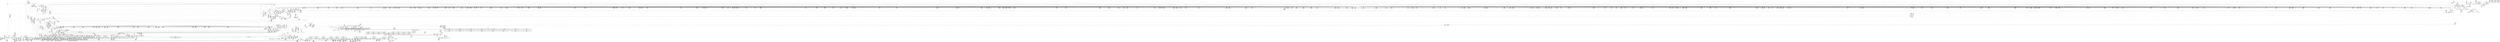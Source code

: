 digraph {
	CE0x53daef0 [shape=record,shape=Mrecord,label="{CE0x53daef0|40:_%struct.super_block*,_56:_i8*,_:_CRE_611,612_}"]
	CE0x54a0760 [shape=record,shape=Mrecord,label="{CE0x54a0760|may_create:tmp31|security/selinux/hooks.c,1725|*SummSink*}"]
	CE0x5488240 [shape=record,shape=Mrecord,label="{CE0x5488240|272:_i8*,_:_CRE_1332,1333_}"]
	CE0x538ca60 [shape=record,shape=Mrecord,label="{CE0x538ca60|i64*_getelementptr_inbounds_(_2_x_i64_,_2_x_i64_*___llvm_gcov_ctr226,_i64_0,_i64_0)|*Constant*|*SummSource*}"]
	CE0x54e2640 [shape=record,shape=Mrecord,label="{CE0x54e2640|get_current:bb}"]
	CE0x543cd80 [shape=record,shape=Mrecord,label="{CE0x543cd80|272:_i8*,_:_CRE_1259,1260_}"]
	CE0x548cfa0 [shape=record,shape=Mrecord,label="{CE0x548cfa0|272:_i8*,_:_CRE_1628,1629_}"]
	CE0x548d710 [shape=record,shape=Mrecord,label="{CE0x548d710|272:_i8*,_:_CRE_1635,1636_}"]
	CE0x53edac0 [shape=record,shape=Mrecord,label="{CE0x53edac0|40:_%struct.super_block*,_56:_i8*,_:_CRE_560,561_}"]
	CE0x53dd100 [shape=record,shape=Mrecord,label="{CE0x53dd100|40:_%struct.super_block*,_56:_i8*,_:_CRE_688,692_|*MultipleSource*|security/selinux/hooks.c,1713|Function::may_create&Arg::dir::|Function::selinux_inode_mknod&Arg::dir::}"]
	CE0x54ad4f0 [shape=record,shape=Mrecord,label="{CE0x54ad4f0|may_create:tmp35|security/selinux/hooks.c,1726}"]
	CE0x53dfb40 [shape=record,shape=Mrecord,label="{CE0x53dfb40|40:_%struct.super_block*,_56:_i8*,_:_CRE_856,864_|*MultipleSource*|security/selinux/hooks.c,1713|Function::may_create&Arg::dir::|Function::selinux_inode_mknod&Arg::dir::}"]
	CE0x539e960 [shape=record,shape=Mrecord,label="{CE0x539e960|i16_10|*Constant*|*SummSink*}"]
	CE0x5403490 [shape=record,shape=Mrecord,label="{CE0x5403490|40:_%struct.super_block*,_56:_i8*,_:_CRE_188,189_}"]
	CE0x53b3f40 [shape=record,shape=Mrecord,label="{CE0x53b3f40|may_create:bb|*SummSource*}"]
	CE0x5486780 [shape=record,shape=Mrecord,label="{CE0x5486780|272:_i8*,_:_CRE_1308,1309_}"]
	CE0x54996e0 [shape=record,shape=Mrecord,label="{CE0x54996e0|28:_i32,_:_CRE_51,52_}"]
	CE0x549de70 [shape=record,shape=Mrecord,label="{CE0x549de70|28:_i32,_:_CRE_136,144_|*MultipleSource*|*LoadInst*|security/selinux/hooks.c,1713|security/selinux/hooks.c,1713|security/selinux/hooks.c,1722}"]
	CE0x5406dd0 [shape=record,shape=Mrecord,label="{CE0x5406dd0|i32_10|*Constant*|*SummSource*}"]
	CE0x53cea50 [shape=record,shape=Mrecord,label="{CE0x53cea50|40:_%struct.super_block*,_56:_i8*,_:_CRE_142,143_}"]
	"CONST[source:2(external),value:2(dynamic)][purpose:{subject}][SrcIdx:26]"
	CE0x5378380 [shape=record,shape=Mrecord,label="{CE0x5378380|i64_1|*Constant*|*SummSink*}"]
	CE0x54c52b0 [shape=record,shape=Mrecord,label="{CE0x54c52b0|VOIDTB_TE:_CE_162,163_}"]
	CE0x5402590 [shape=record,shape=Mrecord,label="{CE0x5402590|40:_%struct.super_block*,_56:_i8*,_:_CRE_176,177_}"]
	CE0x539d3a0 [shape=record,shape=Mrecord,label="{CE0x539d3a0|_call_void___llvm_gcov_indirect_counter_increment(i32*___llvm_gcov_global_state_pred112,_i64**_getelementptr_inbounds_(_8_x_i64*_,_8_x_i64*_*___llvm_gcda_edge_table111,_i64_0,_i64_2)),_!dbg_!27717|security/selinux/hooks.c,1143|*SummSink*}"]
	CE0x539a180 [shape=record,shape=Mrecord,label="{CE0x539a180|i16_7|*Constant*|*SummSink*}"]
	CE0x541ca30 [shape=record,shape=Mrecord,label="{CE0x541ca30|40:_%struct.super_block*,_56:_i8*,_:_CRE_906,907_}"]
	CE0x5399fe0 [shape=record,shape=Mrecord,label="{CE0x5399fe0|i16_7|*Constant*}"]
	CE0x53b52e0 [shape=record,shape=Mrecord,label="{CE0x53b52e0|inode_mode_to_security_class:tmp3|security/selinux/hooks.c,1141|*SummSource*}"]
	CE0x54c0f90 [shape=record,shape=Mrecord,label="{CE0x54c0f90|may_create:tmp41|security/selinux/hooks.c,1728|*SummSink*}"]
	CE0x5403fd0 [shape=record,shape=Mrecord,label="{CE0x5403fd0|40:_%struct.super_block*,_56:_i8*,_:_CRE_197,198_}"]
	CE0x549d810 [shape=record,shape=Mrecord,label="{CE0x549d810|28:_i32,_:_CRE_116,117_}"]
	CE0x5487690 [shape=record,shape=Mrecord,label="{CE0x5487690|272:_i8*,_:_CRE_1321,1322_}"]
	CE0x5384210 [shape=record,shape=Mrecord,label="{CE0x5384210|GLOBAL:current_task|Global_var:current_task|*SummSource*}"]
	CE0x548cb60 [shape=record,shape=Mrecord,label="{CE0x548cb60|272:_i8*,_:_CRE_1624,1625_}"]
	CE0x54dd670 [shape=record,shape=Mrecord,label="{CE0x54dd670|may_create:tmp61|security/selinux/hooks.c,1737|*SummSource*}"]
	CE0x5430510 [shape=record,shape=Mrecord,label="{CE0x5430510|may_create:call22|security/selinux/hooks.c,1729|*SummSource*}"]
	CE0x54e72a0 [shape=record,shape=Mrecord,label="{CE0x54e72a0|may_create:tmp67|security/selinux/hooks.c,1742|*SummSink*}"]
	CE0x541bb30 [shape=record,shape=Mrecord,label="{CE0x541bb30|40:_%struct.super_block*,_56:_i8*,_:_CRE_894,895_}"]
	CE0x5422650 [shape=record,shape=Mrecord,label="{CE0x5422650|272:_i8*,_:_CRE_444,445_}"]
	CE0x54c5d50 [shape=record,shape=Mrecord,label="{CE0x54c5d50|VOIDTB_TE:_CE_172,173_}"]
	CE0x54972c0 [shape=record,shape=Mrecord,label="{CE0x54972c0|may_create:sid13|security/selinux/hooks.c,1722}"]
	CE0x538c870 [shape=record,shape=Mrecord,label="{CE0x538c870|i64*_getelementptr_inbounds_(_2_x_i64_,_2_x_i64_*___llvm_gcov_ctr226,_i64_0,_i64_0)|*Constant*|*SummSink*}"]
	CE0x53a9380 [shape=record,shape=Mrecord,label="{CE0x53a9380|0:_i32,_4:_i32,_8:_i32,_12:_i32,_:_CMRE_12,16_|*MultipleSource*|security/selinux/hooks.c,1706|security/selinux/hooks.c,1706|security/selinux/hooks.c,1716}"]
	CE0x54dd270 [shape=record,shape=Mrecord,label="{CE0x54dd270|i64*_getelementptr_inbounds_(_26_x_i64_,_26_x_i64_*___llvm_gcov_ctr217,_i64_0,_i64_23)|*Constant*|*SummSink*}"]
	CE0x53a2b10 [shape=record,shape=Mrecord,label="{CE0x53a2b10|inode_mode_to_security_class:and|security/selinux/hooks.c,1139|*SummSource*}"]
	CE0x549a0c0 [shape=record,shape=Mrecord,label="{CE0x549a0c0|28:_i32,_:_CRE_62,63_}"]
	CE0x5490f60 [shape=record,shape=Mrecord,label="{CE0x5490f60|272:_i8*,_:_CRE_1872,1873_}"]
	CE0x542dda0 [shape=record,shape=Mrecord,label="{CE0x542dda0|may_create:s_security|security/selinux/hooks.c,1714}"]
	CE0x53cc4b0 [shape=record,shape=Mrecord,label="{CE0x53cc4b0|i64*_getelementptr_inbounds_(_26_x_i64_,_26_x_i64_*___llvm_gcov_ctr217,_i64_0,_i64_9)|*Constant*|*SummSink*}"]
	CE0x54aaa30 [shape=record,shape=Mrecord,label="{CE0x54aaa30|may_create:u|security/selinux/hooks.c,1720|*SummSink*}"]
	CE0x54c6a10 [shape=record,shape=Mrecord,label="{CE0x54c6a10|VOIDTB_TE:_CE_93,94_}"]
	CE0x5437020 [shape=record,shape=Mrecord,label="{CE0x5437020|272:_i8*,_:_CRE_619,620_}"]
	CE0x548a220 [shape=record,shape=Mrecord,label="{CE0x548a220|272:_i8*,_:_CRE_1362,1363_}"]
	CE0x5491f80 [shape=record,shape=Mrecord,label="{CE0x5491f80|272:_i8*,_:_CRE_1768,1776_|*MultipleSource*|*LoadInst*|security/selinux/hooks.c,1714|security/selinux/hooks.c,1714}"]
	CE0x53b2cd0 [shape=record,shape=Mrecord,label="{CE0x53b2cd0|may_create:tobool18|security/selinux/hooks.c,1728}"]
	CE0x53c3230 [shape=record,shape=Mrecord,label="{CE0x53c3230|%struct.task_struct*_(%struct.task_struct**)*_asm_movq_%gs:$_1:P_,$0_,_r,im,_dirflag_,_fpsr_,_flags_|*SummSink*}"]
	CE0x53dc070 [shape=record,shape=Mrecord,label="{CE0x53dc070|40:_%struct.super_block*,_56:_i8*,_:_CRE_632,640_|*MultipleSource*|security/selinux/hooks.c,1713|Function::may_create&Arg::dir::|Function::selinux_inode_mknod&Arg::dir::}"]
	CE0x53a0940 [shape=record,shape=Mrecord,label="{CE0x53a0940|selinux_inode_mknod:entry}"]
	CE0x53ab3b0 [shape=record,shape=Mrecord,label="{CE0x53ab3b0|inode_mode_to_security_class:tmp5|security/selinux/hooks.c,1143|*SummSink*}"]
	CE0x5436f10 [shape=record,shape=Mrecord,label="{CE0x5436f10|272:_i8*,_:_CRE_618,619_}"]
	CE0x54931a0 [shape=record,shape=Mrecord,label="{CE0x54931a0|272:_i8*,_:_CRE_1848,1856_|*MultipleSource*|*LoadInst*|security/selinux/hooks.c,1714|security/selinux/hooks.c,1714}"]
	CE0x53d1940 [shape=record,shape=Mrecord,label="{CE0x53d1940|i64*_getelementptr_inbounds_(_18_x_i64_,_18_x_i64_*___llvm_gcov_ctr110,_i64_0,_i64_12)|*Constant*|*SummSource*}"]
	CE0x53dfd80 [shape=record,shape=Mrecord,label="{CE0x53dfd80|40:_%struct.super_block*,_56:_i8*,_:_CRE_864,865_}"]
	CE0x5486020 [shape=record,shape=Mrecord,label="{CE0x5486020|272:_i8*,_:_CRE_1280,1288_|*MultipleSource*|*LoadInst*|security/selinux/hooks.c,1714|security/selinux/hooks.c,1714}"]
	CE0x5408f80 [shape=record,shape=Mrecord,label="{CE0x5408f80|COLLAPSED:_GCMRE_current_task_external_global_%struct.task_struct*:_elem_0::|security/selinux/hooks.c,1706}"]
	CE0x541b8b0 [shape=record,shape=Mrecord,label="{CE0x541b8b0|40:_%struct.super_block*,_56:_i8*,_:_CRE_892,893_}"]
	CE0x5436470 [shape=record,shape=Mrecord,label="{CE0x5436470|272:_i8*,_:_CRE_608,609_}"]
	CE0x546b860 [shape=record,shape=Mrecord,label="{CE0x546b860|i64*_getelementptr_inbounds_(_2_x_i64_,_2_x_i64_*___llvm_gcov_ctr98,_i64_0,_i64_1)|*Constant*|*SummSink*}"]
	CE0x5399f70 [shape=record,shape=Mrecord,label="{CE0x5399f70|i16_9|*Constant*|*SummSink*}"]
	CE0x53dd7c0 [shape=record,shape=Mrecord,label="{CE0x53dd7c0|40:_%struct.super_block*,_56:_i8*,_:_CRE_712,728_|*MultipleSource*|security/selinux/hooks.c,1713|Function::may_create&Arg::dir::|Function::selinux_inode_mknod&Arg::dir::}"]
	CE0x53d8680 [shape=record,shape=Mrecord,label="{CE0x53d8680|i64**_getelementptr_inbounds_(_8_x_i64*_,_8_x_i64*_*___llvm_gcda_edge_table111,_i64_0,_i64_7)|*Constant*|*SummSink*}"]
	CE0x53cbe50 [shape=record,shape=Mrecord,label="{CE0x53cbe50|i32_1706|*Constant*|*SummSink*}"]
	CE0x5489230 [shape=record,shape=Mrecord,label="{CE0x5489230|272:_i8*,_:_CRE_1347,1348_}"]
	CE0x54d6030 [shape=record,shape=Mrecord,label="{CE0x54d6030|may_create:tobool23|security/selinux/hooks.c,1731|*SummSink*}"]
	CE0x543ba60 [shape=record,shape=Mrecord,label="{CE0x543ba60|272:_i8*,_:_CRE_1241,1242_}"]
	CE0x53e5870 [shape=record,shape=Mrecord,label="{CE0x53e5870|may_create:tmp11|security/selinux/hooks.c,1706}"]
	CE0x549b1c0 [shape=record,shape=Mrecord,label="{CE0x549b1c0|28:_i32,_:_CRE_79,80_}"]
	CE0x539a600 [shape=record,shape=Mrecord,label="{CE0x539a600|may_create:tmp1|*SummSink*}"]
	CE0x54d9400 [shape=record,shape=Mrecord,label="{CE0x54d9400|i64*_getelementptr_inbounds_(_26_x_i64_,_26_x_i64_*___llvm_gcov_ctr217,_i64_0,_i64_19)|*Constant*|*SummSource*}"]
	CE0x5409e50 [shape=record,shape=Mrecord,label="{CE0x5409e50|may_create:tmp38|security/selinux/hooks.c,1728|*SummSink*}"]
	CE0x53f57a0 [shape=record,shape=Mrecord,label="{CE0x53f57a0|40:_%struct.super_block*,_56:_i8*,_:_CRE_496,500_|*MultipleSource*|security/selinux/hooks.c,1713|Function::may_create&Arg::dir::|Function::selinux_inode_mknod&Arg::dir::}"]
	CE0x5487470 [shape=record,shape=Mrecord,label="{CE0x5487470|272:_i8*,_:_CRE_1319,1320_}"]
	CE0x5409910 [shape=record,shape=Mrecord,label="{CE0x5409910|may_create:tmp37|security/selinux/hooks.c,1728|*SummSink*}"]
	CE0x53eaf90 [shape=record,shape=Mrecord,label="{CE0x53eaf90|may_create:land.lhs.true|*SummSink*}"]
	CE0x543a740 [shape=record,shape=Mrecord,label="{CE0x543a740|272:_i8*,_:_CRE_1223,1224_}"]
	CE0x53884a0 [shape=record,shape=Mrecord,label="{CE0x53884a0|may_create:if.end26}"]
	CE0x5432260 [shape=record,shape=Mrecord,label="{CE0x5432260|may_create:tmp50|security/selinux/hooks.c,1731|*SummSink*}"]
	CE0x548bbb0 [shape=record,shape=Mrecord,label="{CE0x548bbb0|272:_i8*,_:_CRE_1592,1596_|*MultipleSource*|*LoadInst*|security/selinux/hooks.c,1714|security/selinux/hooks.c,1714}"]
	CE0x5490d40 [shape=record,shape=Mrecord,label="{CE0x5490d40|272:_i8*,_:_CRE_1686,1687_}"]
	CE0x5426c30 [shape=record,shape=Mrecord,label="{CE0x5426c30|272:_i8*,_:_CRE_587,588_}"]
	CE0x53c2e90 [shape=record,shape=Mrecord,label="{CE0x53c2e90|may_create:newsid|security/selinux/hooks.c, 1709|*SummSource*}"]
	CE0x53a5450 [shape=record,shape=Mrecord,label="{CE0x53a5450|selinux_inode_mknod:dir|Function::selinux_inode_mknod&Arg::dir::|*SummSource*}"]
	CE0x54206f0 [shape=record,shape=Mrecord,label="{CE0x54206f0|40:_%struct.super_block*,_56:_i8*,_:_CRE_992,1000_|*MultipleSource*|security/selinux/hooks.c,1713|Function::may_create&Arg::dir::|Function::selinux_inode_mknod&Arg::dir::}"]
	CE0x538b830 [shape=record,shape=Mrecord,label="{CE0x538b830|GLOBAL:may_create|*Constant*}"]
	CE0x541efb0 [shape=record,shape=Mrecord,label="{CE0x541efb0|40:_%struct.super_block*,_56:_i8*,_:_CRE_936,944_|*MultipleSource*|security/selinux/hooks.c,1713|Function::may_create&Arg::dir::|Function::selinux_inode_mknod&Arg::dir::}"]
	CE0x53e8850 [shape=record,shape=Mrecord,label="{CE0x53e8850|40:_%struct.super_block*,_56:_i8*,_:_CRE_282,283_}"]
	CE0x53ee380 [shape=record,shape=Mrecord,label="{CE0x53ee380|40:_%struct.super_block*,_56:_i8*,_:_CRE_567,568_}"]
	CE0x53b0550 [shape=record,shape=Mrecord,label="{CE0x53b0550|i32_16384|*Constant*}"]
	CE0x53a6540 [shape=record,shape=Mrecord,label="{CE0x53a6540|selinux_inode_mknod:dentry|Function::selinux_inode_mknod&Arg::dentry::|*SummSink*}"]
	CE0x53af230 [shape=record,shape=Mrecord,label="{CE0x53af230|COLLAPSED:_GCMRE___llvm_gcov_ctr217_internal_global_26_x_i64_zeroinitializer:_elem_0:default:}"]
	CE0x53a38e0 [shape=record,shape=Mrecord,label="{CE0x53a38e0|inode_mode_to_security_class:tmp1|*SummSink*}"]
	CE0x549e8f0 [shape=record,shape=Mrecord,label="{CE0x549e8f0|28:_i32,_:_CRE_184,192_|*MultipleSource*|*LoadInst*|security/selinux/hooks.c,1713|security/selinux/hooks.c,1713|security/selinux/hooks.c,1722}"]
	CE0x53d9ff0 [shape=record,shape=Mrecord,label="{CE0x53d9ff0|40:_%struct.super_block*,_56:_i8*,_:_CRE_599,600_}"]
	CE0x54cb080 [shape=record,shape=Mrecord,label="{CE0x54cb080|VOIDTB_TE:_CE_192,193_}"]
	CE0x5394610 [shape=record,shape=Mrecord,label="{CE0x5394610|inode_mode_to_security_class:tmp18|security/selinux/hooks.c,1158|*SummSource*}"]
	CE0x548add0 [shape=record,shape=Mrecord,label="{CE0x548add0|272:_i8*,_:_CRE_1373,1374_}"]
	CE0x53d1250 [shape=record,shape=Mrecord,label="{CE0x53d1250|40:_%struct.super_block*,_56:_i8*,_:_CRE_174,175_}"]
	CE0x541dcf0 [shape=record,shape=Mrecord,label="{CE0x541dcf0|40:_%struct.super_block*,_56:_i8*,_:_CRE_921,922_}"]
	CE0x542fb80 [shape=record,shape=Mrecord,label="{CE0x542fb80|VOIDTB_TE:_CE_312,313_}"]
	CE0x53d3490 [shape=record,shape=Mrecord,label="{CE0x53d3490|i64**_getelementptr_inbounds_(_8_x_i64*_,_8_x_i64*_*___llvm_gcda_edge_table111,_i64_0,_i64_5)|*Constant*}"]
	CE0x54082b0 [shape=record,shape=Mrecord,label="{CE0x54082b0|40:_%struct.super_block*,_56:_i8*,_:_CRE_48,56_|*MultipleSource*|security/selinux/hooks.c,1713|Function::may_create&Arg::dir::|Function::selinux_inode_mknod&Arg::dir::}"]
	CE0x543b510 [shape=record,shape=Mrecord,label="{CE0x543b510|272:_i8*,_:_CRE_1236,1237_}"]
	CE0x542e9c0 [shape=record,shape=Mrecord,label="{CE0x542e9c0|VOIDTB_TE:_CE_280,288_|*MultipleSource*|Function::may_create&Arg::dentry::|Function::selinux_inode_mknod&Arg::dentry::|security/selinux/hooks.c,1730}"]
	CE0x53e07f0 [shape=record,shape=Mrecord,label="{CE0x53e07f0|40:_%struct.super_block*,_56:_i8*,_:_CRE_870,871_}"]
	CE0x5393b10 [shape=record,shape=Mrecord,label="{CE0x5393b10|may_create:create_sid|security/selinux/hooks.c,1717|*SummSink*}"]
	CE0x5490c30 [shape=record,shape=Mrecord,label="{CE0x5490c30|272:_i8*,_:_CRE_1685,1686_}"]
	CE0x54c4b40 [shape=record,shape=Mrecord,label="{CE0x54c4b40|VOIDTB_TE:_CE_155,156_}"]
	CE0x53e5360 [shape=record,shape=Mrecord,label="{CE0x53e5360|may_create:tmp9|security/selinux/hooks.c,1706|*SummSink*}"]
	CE0x54c3e60 [shape=record,shape=Mrecord,label="{CE0x54c3e60|VOIDTB_TE:_CE_16,24_|*MultipleSource*|Function::may_create&Arg::dentry::|Function::selinux_inode_mknod&Arg::dentry::|security/selinux/hooks.c,1730}"]
	CE0x53b0050 [shape=record,shape=Mrecord,label="{CE0x53b0050|may_create:tmp6|security/selinux/hooks.c,1706|*SummSink*}"]
	CE0x539a490 [shape=record,shape=Mrecord,label="{CE0x539a490|i16_6|*Constant*}"]
	CE0x54ca090 [shape=record,shape=Mrecord,label="{CE0x54ca090|VOIDTB_TE:_CE_177,178_}"]
	CE0x5399f00 [shape=record,shape=Mrecord,label="{CE0x5399f00|i16_9|*Constant*|*SummSource*}"]
	CE0x5498a50 [shape=record,shape=Mrecord,label="{CE0x5498a50|28:_i32,_:_CRE_23,24_}"]
	CE0x5439550 [shape=record,shape=Mrecord,label="{CE0x5439550|272:_i8*,_:_CRE_896,1208_|*MultipleSource*|*LoadInst*|security/selinux/hooks.c,1714|security/selinux/hooks.c,1714}"]
	CE0x53b13b0 [shape=record,shape=Mrecord,label="{CE0x53b13b0|inode_mode_to_security_class:sw.bb2}"]
	CE0x53d5780 [shape=record,shape=Mrecord,label="{CE0x53d5780|i64**_getelementptr_inbounds_(_8_x_i64*_,_8_x_i64*_*___llvm_gcda_edge_table111,_i64_0,_i64_6)|*Constant*}"]
	CE0x541c2b0 [shape=record,shape=Mrecord,label="{CE0x541c2b0|40:_%struct.super_block*,_56:_i8*,_:_CRE_900,901_}"]
	CE0x54ad310 [shape=record,shape=Mrecord,label="{CE0x54ad310|i64*_getelementptr_inbounds_(_26_x_i64_,_26_x_i64_*___llvm_gcov_ctr217,_i64_0,_i64_12)|*Constant*|*SummSink*}"]
	CE0x53df2c0 [shape=record,shape=Mrecord,label="{CE0x53df2c0|40:_%struct.super_block*,_56:_i8*,_:_CRE_824,832_|*MultipleSource*|security/selinux/hooks.c,1713|Function::may_create&Arg::dir::|Function::selinux_inode_mknod&Arg::dir::}"]
	CE0x543cb60 [shape=record,shape=Mrecord,label="{CE0x543cb60|272:_i8*,_:_CRE_1257,1258_}"]
	CE0x5489120 [shape=record,shape=Mrecord,label="{CE0x5489120|272:_i8*,_:_CRE_1346,1347_}"]
	CE0x549afc0 [shape=record,shape=Mrecord,label="{CE0x549afc0|28:_i32,_:_CRE_77,78_}"]
	CE0x5372bb0 [shape=record,shape=Mrecord,label="{CE0x5372bb0|i32_61440|*Constant*|*SummSource*}"]
	CE0x5403990 [shape=record,shape=Mrecord,label="{CE0x5403990|40:_%struct.super_block*,_56:_i8*,_:_CRE_192,193_}"]
	CE0x53caec0 [shape=record,shape=Mrecord,label="{CE0x53caec0|272:_i8*,_:_CRE_423,424_}"]
	CE0x53f4ee0 [shape=record,shape=Mrecord,label="{CE0x53f4ee0|40:_%struct.super_block*,_56:_i8*,_:_CRE_482,483_}"]
	CE0x53f85a0 [shape=record,shape=Mrecord,label="{CE0x53f85a0|may_create:tmp3|*SummSink*}"]
	CE0x54907f0 [shape=record,shape=Mrecord,label="{CE0x54907f0|272:_i8*,_:_CRE_1681,1682_}"]
	CE0x539aa90 [shape=record,shape=Mrecord,label="{CE0x539aa90|inode_mode_to_security_class:sw.bb4|*SummSource*}"]
	CE0x538d080 [shape=record,shape=Mrecord,label="{CE0x538d080|inode_mode_to_security_class:tmp|*SummSource*}"]
	CE0x53717b0 [shape=record,shape=Mrecord,label="{CE0x53717b0|may_create:tclass|Function::may_create&Arg::tclass::|*SummSink*}"]
	CE0x54c53c0 [shape=record,shape=Mrecord,label="{CE0x54c53c0|VOIDTB_TE:_CE_163,164_}"]
	CE0x5494a70 [shape=record,shape=Mrecord,label="{CE0x5494a70|272:_i8*,_:_CRE_2056,2112_|*MultipleSource*|*LoadInst*|security/selinux/hooks.c,1714|security/selinux/hooks.c,1714}"]
	CE0x5485f10 [shape=record,shape=Mrecord,label="{CE0x5485f10|272:_i8*,_:_CRE_1304,1305_}"]
	CE0x54c9d60 [shape=record,shape=Mrecord,label="{CE0x54c9d60|VOIDTB_TE:_CE_174,175_}"]
	CE0x53e4670 [shape=record,shape=Mrecord,label="{CE0x53e4670|272:_i8*,_:_CRE_336,344_|*MultipleSource*|*LoadInst*|security/selinux/hooks.c,1714|security/selinux/hooks.c,1714}"]
	CE0x5438a70 [shape=record,shape=Mrecord,label="{CE0x5438a70|272:_i8*,_:_CRE_696,704_|*MultipleSource*|*LoadInst*|security/selinux/hooks.c,1714|security/selinux/hooks.c,1714}"]
	CE0x549a5c0 [shape=record,shape=Mrecord,label="{CE0x549a5c0|28:_i32,_:_CRE_67,68_}"]
	CE0x54c55e0 [shape=record,shape=Mrecord,label="{CE0x54c55e0|VOIDTB_TE:_CE_165,166_}"]
	CE0x54cc4b0 [shape=record,shape=Mrecord,label="{CE0x54cc4b0|VOIDTB_TE:_CE_211,212_}"]
	CE0x5399550 [shape=record,shape=Mrecord,label="{CE0x5399550|i32_0|*Constant*|*SummSink*}"]
	CE0x53e4fc0 [shape=record,shape=Mrecord,label="{CE0x53e4fc0|may_create:if.end30|*SummSink*}"]
	CE0x5427b10 [shape=record,shape=Mrecord,label="{CE0x5427b10|272:_i8*,_:_CRE_120,128_|*MultipleSource*|*LoadInst*|security/selinux/hooks.c,1714|security/selinux/hooks.c,1714}"]
	CE0x53d1110 [shape=record,shape=Mrecord,label="{CE0x53d1110|40:_%struct.super_block*,_56:_i8*,_:_CRE_173,174_}"]
	CE0x5499fc0 [shape=record,shape=Mrecord,label="{CE0x5499fc0|28:_i32,_:_CRE_61,62_}"]
	CE0x5499950 [shape=record,shape=Mrecord,label="{CE0x5499950|28:_i32,_:_CRE_54,55_}"]
	CE0x54e6790 [shape=record,shape=Mrecord,label="{CE0x54e6790|may_create:tmp66|security/selinux/hooks.c,1742|*SummSource*}"]
	CE0x549b3c0 [shape=record,shape=Mrecord,label="{CE0x549b3c0|28:_i32,_:_CRE_81,82_}"]
	CE0x5404890 [shape=record,shape=Mrecord,label="{CE0x5404890|40:_%struct.super_block*,_56:_i8*,_:_CRE_204,205_}"]
	CE0x5437240 [shape=record,shape=Mrecord,label="{CE0x5437240|272:_i8*,_:_CRE_621,622_}"]
	CE0x541fc80 [shape=record,shape=Mrecord,label="{CE0x541fc80|40:_%struct.super_block*,_56:_i8*,_:_CRE_978,979_}"]
	CE0x54a2b10 [shape=record,shape=Mrecord,label="{CE0x54a2b10|avc_has_perm:ssid|Function::avc_has_perm&Arg::ssid::|*SummSource*}"]
	CE0x539dcf0 [shape=record,shape=Mrecord,label="{CE0x539dcf0|GLOBAL:__llvm_gcov_ctr217|Global_var:__llvm_gcov_ctr217|*SummSink*}"]
	CE0x53c3410 [shape=record,shape=Mrecord,label="{CE0x53c3410|may_create:if.end17|*SummSink*}"]
	CE0x53d8610 [shape=record,shape=Mrecord,label="{CE0x53d8610|i64**_getelementptr_inbounds_(_8_x_i64*_,_8_x_i64*_*___llvm_gcda_edge_table111,_i64_0,_i64_7)|*Constant*|*SummSource*}"]
	CE0x5408560 [shape=record,shape=Mrecord,label="{CE0x5408560|40:_%struct.super_block*,_56:_i8*,_:_CRE_64,72_|*MultipleSource*|security/selinux/hooks.c,1713|Function::may_create&Arg::dir::|Function::selinux_inode_mknod&Arg::dir::}"]
	CE0x54997b0 [shape=record,shape=Mrecord,label="{CE0x54997b0|28:_i32,_:_CRE_52,53_}"]
	CE0x5487250 [shape=record,shape=Mrecord,label="{CE0x5487250|272:_i8*,_:_CRE_1317,1318_}"]
	CE0x549bcc0 [shape=record,shape=Mrecord,label="{CE0x549bcc0|28:_i32,_:_CRE_90,91_}"]
	CE0x53d82c0 [shape=record,shape=Mrecord,label="{CE0x53d82c0|i64**_getelementptr_inbounds_(_8_x_i64*_,_8_x_i64*_*___llvm_gcda_edge_table111,_i64_0,_i64_7)|*Constant*}"]
	CE0x53d66e0 [shape=record,shape=Mrecord,label="{CE0x53d66e0|GLOBAL:get_current|*Constant*}"]
	CE0x5424bb0 [shape=record,shape=Mrecord,label="{CE0x5424bb0|272:_i8*,_:_CRE_544,552_|*MultipleSource*|*LoadInst*|security/selinux/hooks.c,1714|security/selinux/hooks.c,1714}"]
	CE0x53efdc0 [shape=record,shape=Mrecord,label="{CE0x53efdc0|40:_%struct.super_block*,_56:_i8*,_:_CRE_588,589_}"]
	CE0x53e37f0 [shape=record,shape=Mrecord,label="{CE0x53e37f0|272:_i8*,_:_CRE_272,280_|*MultipleSource*|*LoadInst*|security/selinux/hooks.c,1714|security/selinux/hooks.c,1714}"]
	CE0x5383b10 [shape=record,shape=Mrecord,label="{CE0x5383b10|may_create:tmp15|security/selinux/hooks.c,1706|*SummSource*}"]
	CE0x54311e0 [shape=record,shape=Mrecord,label="{CE0x54311e0|i64_18|*Constant*|*SummSink*}"]
	CE0x5424d80 [shape=record,shape=Mrecord,label="{CE0x5424d80|272:_i8*,_:_CRE_552,556_|*MultipleSource*|*LoadInst*|security/selinux/hooks.c,1714|security/selinux/hooks.c,1714}"]
	CE0x53b46e0 [shape=record,shape=Mrecord,label="{CE0x53b46e0|may_create:do.end|*SummSource*}"]
	CE0x53b15d0 [shape=record,shape=Mrecord,label="{CE0x53b15d0|inode_mode_to_security_class:sw.bb2|*SummSink*}"]
	CE0x541dbb0 [shape=record,shape=Mrecord,label="{CE0x541dbb0|40:_%struct.super_block*,_56:_i8*,_:_CRE_920,921_}"]
	CE0x53a9010 [shape=record,shape=Mrecord,label="{CE0x53a9010|i32_3|*Constant*}"]
	CE0x53c2f00 [shape=record,shape=Mrecord,label="{CE0x53c2f00|may_create:newsid|security/selinux/hooks.c, 1709|*SummSink*}"]
	CE0x53c2e20 [shape=record,shape=Mrecord,label="{CE0x53c2e20|may_create:newsid|security/selinux/hooks.c, 1709}"]
	CE0x53e9d90 [shape=record,shape=Mrecord,label="{CE0x53e9d90|40:_%struct.super_block*,_56:_i8*,_:_CRE_299,300_}"]
	CE0x53a48a0 [shape=record,shape=Mrecord,label="{CE0x53a48a0|__llvm_gcov_indirect_counter_increment:entry|*SummSource*}"]
	CE0x54302f0 [shape=record,shape=Mrecord,label="{CE0x54302f0|VOIDTB_TE:_CE_319,320_}"]
	CE0x5490e50 [shape=record,shape=Mrecord,label="{CE0x5490e50|272:_i8*,_:_CRE_1687,1688_}"]
	CE0x5435360 [shape=record,shape=Mrecord,label="{CE0x5435360|i32_16|*Constant*|*SummSource*}"]
	CE0x5403850 [shape=record,shape=Mrecord,label="{CE0x5403850|40:_%struct.super_block*,_56:_i8*,_:_CRE_191,192_}"]
	CE0x54338a0 [shape=record,shape=Mrecord,label="{CE0x54338a0|272:_i8*,_:_CRE_397,398_}"]
	CE0x53d9ec0 [shape=record,shape=Mrecord,label="{CE0x53d9ec0|40:_%struct.super_block*,_56:_i8*,_:_CRE_598,599_}"]
	CE0x54275a0 [shape=record,shape=Mrecord,label="{CE0x54275a0|272:_i8*,_:_CRE_96,104_|*MultipleSource*|*LoadInst*|security/selinux/hooks.c,1714|security/selinux/hooks.c,1714}"]
	CE0x53a2910 [shape=record,shape=Mrecord,label="{CE0x53a2910|inode_mode_to_security_class:tmp|*SummSink*}"]
	CE0x53f3970 [shape=record,shape=Mrecord,label="{CE0x53f3970|40:_%struct.super_block*,_56:_i8*,_:_CRE_448,456_|*MultipleSource*|security/selinux/hooks.c,1713|Function::may_create&Arg::dir::|Function::selinux_inode_mknod&Arg::dir::}"]
	CE0x54c73a0 [shape=record,shape=Mrecord,label="{CE0x54c73a0|VOIDTB_TE:_CE_146,147_}"]
	"CONST[source:2(external),value:0(static)][purpose:{operation}][SrcIdx:18]"
	CE0x5489340 [shape=record,shape=Mrecord,label="{CE0x5489340|272:_i8*,_:_CRE_1348,1349_}"]
	CE0x539e720 [shape=record,shape=Mrecord,label="{CE0x539e720|i16_11|*Constant*|*SummSink*}"]
	CE0x53cd430 [shape=record,shape=Mrecord,label="{CE0x53cd430|40:_%struct.super_block*,_56:_i8*,_:_CRE_80,88_|*MultipleSource*|security/selinux/hooks.c,1713|Function::may_create&Arg::dir::|Function::selinux_inode_mknod&Arg::dir::}"]
	CE0x539de30 [shape=record,shape=Mrecord,label="{CE0x539de30|GLOBAL:__llvm_gcov_ctr217|Global_var:__llvm_gcov_ctr217}"]
	CE0x53af930 [shape=record,shape=Mrecord,label="{CE0x53af930|may_create:do.body|*SummSink*}"]
	CE0x54e7d10 [shape=record,shape=Mrecord,label="{CE0x54e7d10|__llvm_gcov_indirect_counter_increment:bb}"]
	CE0x53f64b0 [shape=record,shape=Mrecord,label="{CE0x53f64b0|GLOBAL:current_task|Global_var:current_task|*SummSink*}"]
	CE0x538c3e0 [shape=record,shape=Mrecord,label="{CE0x538c3e0|selinux_inode_mknod:tmp2|*SummSource*}"]
	CE0x53eaef0 [shape=record,shape=Mrecord,label="{CE0x53eaef0|may_create:land.lhs.true|*SummSource*}"]
	CE0x53af740 [shape=record,shape=Mrecord,label="{CE0x53af740|may_create:do.body}"]
	CE0x53aa910 [shape=record,shape=Mrecord,label="{CE0x53aa910|may_create:tmp3}"]
	CE0x538d010 [shape=record,shape=Mrecord,label="{CE0x538d010|COLLAPSED:_GCMRE___llvm_gcov_ctr110_internal_global_18_x_i64_zeroinitializer:_elem_0:default:}"]
	CE0x538d850 [shape=record,shape=Mrecord,label="{CE0x538d850|selinux_inode_mknod:call1|security/selinux/hooks.c,2794|*SummSource*}"]
	CE0x5396100 [shape=record,shape=Mrecord,label="{CE0x5396100|i64*_getelementptr_inbounds_(_18_x_i64_,_18_x_i64_*___llvm_gcov_ctr110,_i64_0,_i64_16)|*Constant*|*SummSource*}"]
	CE0x537f210 [shape=record,shape=Mrecord,label="{CE0x537f210|i64*_getelementptr_inbounds_(_18_x_i64_,_18_x_i64_*___llvm_gcov_ctr110,_i64_0,_i64_11)|*Constant*|*SummSink*}"]
	CE0x548d600 [shape=record,shape=Mrecord,label="{CE0x548d600|272:_i8*,_:_CRE_1634,1635_}"]
	CE0x5382090 [shape=record,shape=Mrecord,label="{CE0x5382090|_ret_%struct.task_struct*_%tmp4,_!dbg_!27714|./arch/x86/include/asm/current.h,14|*SummSink*}"]
	CE0x53ae5d0 [shape=record,shape=Mrecord,label="{CE0x53ae5d0|i8*_getelementptr_inbounds_(_25_x_i8_,_25_x_i8_*_.str3,_i32_0,_i32_0)|*Constant*|*SummSource*}"]
	CE0x53c36e0 [shape=record,shape=Mrecord,label="{CE0x53c36e0|may_create:return}"]
	CE0x548aee0 [shape=record,shape=Mrecord,label="{CE0x548aee0|272:_i8*,_:_CRE_1374,1375_}"]
	CE0x53f0fb0 [shape=record,shape=Mrecord,label="{CE0x53f0fb0|get_current:tmp3|*SummSource*}"]
	CE0x542e530 [shape=record,shape=Mrecord,label="{CE0x542e530|may_create:tmp24|*LoadInst*|security/selinux/hooks.c,1714|*SummSink*}"]
	CE0x53e0cf0 [shape=record,shape=Mrecord,label="{CE0x53e0cf0|40:_%struct.super_block*,_56:_i8*,_:_CRE_874,875_}"]
	CE0x53c57c0 [shape=record,shape=Mrecord,label="{CE0x53c57c0|may_create:if.then|*SummSink*}"]
	CE0x549fac0 [shape=record,shape=Mrecord,label="{CE0x549fac0|may_create:tmp31|security/selinux/hooks.c,1725}"]
	CE0x5393250 [shape=record,shape=Mrecord,label="{CE0x5393250|may_create:tmp27|security/selinux/hooks.c,1716|*SummSink*}"]
	CE0x549b8c0 [shape=record,shape=Mrecord,label="{CE0x549b8c0|28:_i32,_:_CRE_86,87_}"]
	CE0x539fd80 [shape=record,shape=Mrecord,label="{CE0x539fd80|inode_mode_to_security_class:tmp4|security/selinux/hooks.c,1143}"]
	CE0x5423b90 [shape=record,shape=Mrecord,label="{CE0x5423b90|272:_i8*,_:_CRE_560,561_}"]
	CE0x54301e0 [shape=record,shape=Mrecord,label="{CE0x54301e0|VOIDTB_TE:_CE_318,319_}"]
	CE0x53cfd10 [shape=record,shape=Mrecord,label="{CE0x53cfd10|40:_%struct.super_block*,_56:_i8*,_:_CRE_157,158_}"]
	CE0x5436140 [shape=record,shape=Mrecord,label="{CE0x5436140|272:_i8*,_:_CRE_605,606_}"]
	CE0x53f1050 [shape=record,shape=Mrecord,label="{CE0x53f1050|get_current:tmp3|*SummSink*}"]
	CE0x5421210 [shape=record,shape=Mrecord,label="{CE0x5421210|272:_i8*,_:_CRE_56,64_|*MultipleSource*|*LoadInst*|security/selinux/hooks.c,1714|security/selinux/hooks.c,1714}"]
	CE0x54df860 [shape=record,shape=Mrecord,label="{CE0x54df860|may_create:tmp64|security/selinux/hooks.c,1739}"]
	CE0x549e4f0 [shape=record,shape=Mrecord,label="{CE0x549e4f0|28:_i32,_:_CRE_160,168_|*MultipleSource*|*LoadInst*|security/selinux/hooks.c,1713|security/selinux/hooks.c,1713|security/selinux/hooks.c,1722}"]
	CE0x5409f80 [shape=record,shape=Mrecord,label="{CE0x5409f80|may_create:tmp39|security/selinux/hooks.c,1728}"]
	CE0x53c9fe0 [shape=record,shape=Mrecord,label="{CE0x53c9fe0|272:_i8*,_:_CRE_409,410_}"]
	CE0x549c2c0 [shape=record,shape=Mrecord,label="{CE0x549c2c0|28:_i32,_:_CRE_96,97_}"]
	CE0x53f0680 [shape=record,shape=Mrecord,label="{CE0x53f0680|40:_%struct.super_block*,_56:_i8*,_:_CRE_595,596_}"]
	CE0x5422430 [shape=record,shape=Mrecord,label="{CE0x5422430|272:_i8*,_:_CRE_442,443_}"]
	CE0x5402e50 [shape=record,shape=Mrecord,label="{CE0x5402e50|40:_%struct.super_block*,_56:_i8*,_:_CRE_183,184_}"]
	CE0x5423750 [shape=record,shape=Mrecord,label="{CE0x5423750|272:_i8*,_:_CRE_460,461_}"]
	CE0x541ebf0 [shape=record,shape=Mrecord,label="{CE0x541ebf0|40:_%struct.super_block*,_56:_i8*,_:_CRE_933,934_}"]
	CE0x54c5910 [shape=record,shape=Mrecord,label="{CE0x54c5910|VOIDTB_TE:_CE_168,169_}"]
	CE0x538c4b0 [shape=record,shape=Mrecord,label="{CE0x538c4b0|selinux_inode_mknod:tmp3}"]
	CE0x54cb900 [shape=record,shape=Mrecord,label="{CE0x54cb900|VOIDTB_TE:_CE_200,201_}"]
	CE0x54a0dc0 [shape=record,shape=Mrecord,label="{CE0x54a0dc0|may_create:tmp33|security/selinux/hooks.c,1725}"]
	CE0x54052e0 [shape=record,shape=Mrecord,label="{CE0x54052e0|40:_%struct.super_block*,_56:_i8*,_:_CRE_232,236_|*MultipleSource*|security/selinux/hooks.c,1713|Function::may_create&Arg::dir::|Function::selinux_inode_mknod&Arg::dir::}"]
	CE0x54e13e0 [shape=record,shape=Mrecord,label="{CE0x54e13e0|i64*_null|*Constant*|*SummSource*}"]
	CE0x53f52a0 [shape=record,shape=Mrecord,label="{CE0x53f52a0|40:_%struct.super_block*,_56:_i8*,_:_CRE_485,486_}"]
	CE0x53de100 [shape=record,shape=Mrecord,label="{CE0x53de100|40:_%struct.super_block*,_56:_i8*,_:_CRE_752,756_|*MultipleSource*|security/selinux/hooks.c,1713|Function::may_create&Arg::dir::|Function::selinux_inode_mknod&Arg::dir::}"]
	CE0x54d9c30 [shape=record,shape=Mrecord,label="{CE0x54d9c30|may_create:tmp52|security/selinux/hooks.c,1732|*SummSink*}"]
	CE0x53ec4d0 [shape=record,shape=Mrecord,label="{CE0x53ec4d0|40:_%struct.super_block*,_56:_i8*,_:_CRE_528,536_|*MultipleSource*|security/selinux/hooks.c,1713|Function::may_create&Arg::dir::|Function::selinux_inode_mknod&Arg::dir::}"]
	CE0x53ed050 [shape=record,shape=Mrecord,label="{CE0x53ed050|40:_%struct.super_block*,_56:_i8*,_:_CRE_553,554_}"]
	CE0x541da70 [shape=record,shape=Mrecord,label="{CE0x541da70|40:_%struct.super_block*,_56:_i8*,_:_CRE_919,920_}"]
	CE0x53ce910 [shape=record,shape=Mrecord,label="{CE0x53ce910|40:_%struct.super_block*,_56:_i8*,_:_CRE_141,142_}"]
	CE0x54a3b60 [shape=record,shape=Mrecord,label="{CE0x54a3b60|_ret_i32_%retval.0,_!dbg_!27728|security/selinux/avc.c,775}"]
	CE0x54c7ff0 [shape=record,shape=Mrecord,label="{CE0x54c7ff0|VOIDTB_TE:_CE_64,72_|*MultipleSource*|Function::may_create&Arg::dentry::|Function::selinux_inode_mknod&Arg::dentry::|security/selinux/hooks.c,1730}"]
	CE0x5439ca0 [shape=record,shape=Mrecord,label="{CE0x5439ca0|272:_i8*,_:_CRE_1213,1214_}"]
	CE0x543c720 [shape=record,shape=Mrecord,label="{CE0x543c720|272:_i8*,_:_CRE_1253,1254_}"]
	CE0x54b2ab0 [shape=record,shape=Mrecord,label="{CE0x54b2ab0|may_create:tmp40|security/selinux/hooks.c,1728|*SummSink*}"]
	CE0x54c87f0 [shape=record,shape=Mrecord,label="{CE0x54c87f0|VOIDTB_TE:_CE_89,90_}"]
	CE0x5392850 [shape=record,shape=Mrecord,label="{CE0x5392850|_ret_void|*SummSource*}"]
	CE0x53d2960 [shape=record,shape=Mrecord,label="{CE0x53d2960|_call_void___llvm_gcov_indirect_counter_increment(i32*___llvm_gcov_global_state_pred112,_i64**_getelementptr_inbounds_(_8_x_i64*_,_8_x_i64*_*___llvm_gcda_edge_table111,_i64_0,_i64_5)),_!dbg_!27720|security/selinux/hooks.c,1149|*SummSink*}"]
	CE0x548acc0 [shape=record,shape=Mrecord,label="{CE0x548acc0|272:_i8*,_:_CRE_1372,1373_}"]
	CE0x53c4550 [shape=record,shape=Mrecord,label="{CE0x53c4550|may_create:land.lhs.true2|*SummSource*}"]
	CE0x539ece0 [shape=record,shape=Mrecord,label="{CE0x539ece0|i64_2|*Constant*}"]
	CE0x54a4290 [shape=record,shape=Mrecord,label="{CE0x54a4290|may_create:call14|security/selinux/hooks.c,1722|*SummSource*}"]
	CE0x54db200 [shape=record,shape=Mrecord,label="{CE0x54db200|i64_21|*Constant*|*SummSink*}"]
	CE0x54a9840 [shape=record,shape=Mrecord,label="{CE0x54a9840|may_create:tmp28|security/selinux/hooks.c,1717|*SummSink*}"]
	CE0x54db370 [shape=record,shape=Mrecord,label="{CE0x54db370|may_create:tmp57|security/selinux/hooks.c,1736}"]
	CE0x548abb0 [shape=record,shape=Mrecord,label="{CE0x548abb0|272:_i8*,_:_CRE_1371,1372_}"]
	CE0x53e25d0 [shape=record,shape=Mrecord,label="{CE0x53e25d0|272:_i8*,_:_CRE_192,200_|*MultipleSource*|*LoadInst*|security/selinux/hooks.c,1714|security/selinux/hooks.c,1714}"]
	CE0x53e2230 [shape=record,shape=Mrecord,label="{CE0x53e2230|272:_i8*,_:_CRE_176,184_|*MultipleSource*|*LoadInst*|security/selinux/hooks.c,1714|security/selinux/hooks.c,1714}"]
	CE0x548e3d0 [shape=record,shape=Mrecord,label="{CE0x548e3d0|272:_i8*,_:_CRE_1647,1648_}"]
	CE0x53d65b0 [shape=record,shape=Mrecord,label="{CE0x53d65b0|may_create:call4|security/selinux/hooks.c,1706|*SummSink*}"]
	CE0x5491a10 [shape=record,shape=Mrecord,label="{CE0x5491a10|272:_i8*,_:_CRE_1736,1752_|*MultipleSource*|*LoadInst*|security/selinux/hooks.c,1714|security/selinux/hooks.c,1714}"]
	CE0x53d27a0 [shape=record,shape=Mrecord,label="{CE0x53d27a0|_call_void___llvm_gcov_indirect_counter_increment(i32*___llvm_gcov_global_state_pred112,_i64**_getelementptr_inbounds_(_8_x_i64*_,_8_x_i64*_*___llvm_gcda_edge_table111,_i64_0,_i64_5)),_!dbg_!27720|security/selinux/hooks.c,1149|*SummSource*}"]
	CE0x53ce0e0 [shape=record,shape=Mrecord,label="{CE0x53ce0e0|40:_%struct.super_block*,_56:_i8*,_:_CRE_128,136_|*MultipleSource*|security/selinux/hooks.c,1713|Function::may_create&Arg::dir::|Function::selinux_inode_mknod&Arg::dir::}"]
	CE0x541e5b0 [shape=record,shape=Mrecord,label="{CE0x541e5b0|40:_%struct.super_block*,_56:_i8*,_:_CRE_928,929_}"]
	CE0x5436690 [shape=record,shape=Mrecord,label="{CE0x5436690|272:_i8*,_:_CRE_610,611_}"]
	CE0x53d1a80 [shape=record,shape=Mrecord,label="{CE0x53d1a80|inode_mode_to_security_class:tmp8|security/selinux/hooks.c,1147|*SummSink*}"]
	CE0x54e0b20 [shape=record,shape=Mrecord,label="{CE0x54e0b20|__llvm_gcov_indirect_counter_increment:tmp2|*SummSink*}"]
	CE0x53cdf60 [shape=record,shape=Mrecord,label="{CE0x53cdf60|40:_%struct.super_block*,_56:_i8*,_:_CRE_120,128_|*MultipleSource*|security/selinux/hooks.c,1713|Function::may_create&Arg::dir::|Function::selinux_inode_mknod&Arg::dir::}"]
	CE0x53f34f0 [shape=record,shape=Mrecord,label="{CE0x53f34f0|40:_%struct.super_block*,_56:_i8*,_:_CRE_432,440_|*MultipleSource*|security/selinux/hooks.c,1713|Function::may_create&Arg::dir::|Function::selinux_inode_mknod&Arg::dir::}"]
	CE0x5434b40 [shape=record,shape=Mrecord,label="{CE0x5434b40|272:_i8*,_:_CRE_20,21_|*MultipleSource*|*LoadInst*|security/selinux/hooks.c,1714|security/selinux/hooks.c,1714}"]
	CE0x53d69e0 [shape=record,shape=Mrecord,label="{CE0x53d69e0|GLOBAL:get_current|*Constant*|*SummSource*}"]
	CE0x54d5e90 [shape=record,shape=Mrecord,label="{CE0x54d5e90|may_create:tobool23|security/selinux/hooks.c,1731}"]
	CE0x53ad430 [shape=record,shape=Mrecord,label="{CE0x53ad430|may_create:tmp16|security/selinux/hooks.c,1706|*SummSource*}"]
	CE0x54e6aa0 [shape=record,shape=Mrecord,label="{CE0x54e6aa0|may_create:tmp66|security/selinux/hooks.c,1742|*SummSink*}"]
	CE0x53d0d50 [shape=record,shape=Mrecord,label="{CE0x53d0d50|40:_%struct.super_block*,_56:_i8*,_:_CRE_170,171_}"]
	CE0x53dcc40 [shape=record,shape=Mrecord,label="{CE0x53dcc40|40:_%struct.super_block*,_56:_i8*,_:_CRE_680,684_|*MultipleSource*|security/selinux/hooks.c,1713|Function::may_create&Arg::dir::|Function::selinux_inode_mknod&Arg::dir::}"]
	CE0x5431e00 [shape=record,shape=Mrecord,label="{CE0x5431e00|may_create:tmp49|security/selinux/hooks.c,1731|*SummSink*}"]
	CE0x54cc3a0 [shape=record,shape=Mrecord,label="{CE0x54cc3a0|VOIDTB_TE:_CE_210,211_}"]
	CE0x5436be0 [shape=record,shape=Mrecord,label="{CE0x5436be0|272:_i8*,_:_CRE_615,616_}"]
	CE0x54a9710 [shape=record,shape=Mrecord,label="{CE0x54a9710|may_create:tmp28|security/selinux/hooks.c,1717|*SummSource*}"]
	CE0x538b650 [shape=record,shape=Mrecord,label="{CE0x538b650|_ret_i16_%retval.0,_!dbg_!27724|security/selinux/hooks.c,1158|*SummSource*}"]
	CE0x53a4e70 [shape=record,shape=Mrecord,label="{CE0x53a4e70|may_create:entry}"]
	CE0x53e39c0 [shape=record,shape=Mrecord,label="{CE0x53e39c0|272:_i8*,_:_CRE_280,288_|*MultipleSource*|*LoadInst*|security/selinux/hooks.c,1714|security/selinux/hooks.c,1714}"]
	CE0x53f1270 [shape=record,shape=Mrecord,label="{CE0x53f1270|40:_%struct.super_block*,_56:_i8*,_:_CRE_307,308_}"]
	CE0x53ee100 [shape=record,shape=Mrecord,label="{CE0x53ee100|40:_%struct.super_block*,_56:_i8*,_:_CRE_565,566_}"]
	CE0x54391b0 [shape=record,shape=Mrecord,label="{CE0x54391b0|272:_i8*,_:_CRE_736,880_|*MultipleSource*|*LoadInst*|security/selinux/hooks.c,1714|security/selinux/hooks.c,1714}"]
	CE0x54946d0 [shape=record,shape=Mrecord,label="{CE0x54946d0|272:_i8*,_:_CRE_1920,1928_|*MultipleSource*|*LoadInst*|security/selinux/hooks.c,1714|security/selinux/hooks.c,1714}"]
	CE0x54cb190 [shape=record,shape=Mrecord,label="{CE0x54cb190|VOIDTB_TE:_CE_193,194_}"]
	CE0x5405e90 [shape=record,shape=Mrecord,label="{CE0x5405e90|40:_%struct.super_block*,_56:_i8*,_:_CRE_245,246_}"]
	CE0x548da40 [shape=record,shape=Mrecord,label="{CE0x548da40|272:_i8*,_:_CRE_1638,1639_}"]
	CE0x53d62e0 [shape=record,shape=Mrecord,label="{CE0x53d62e0|may_create:call4|security/selinux/hooks.c,1706}"]
	CE0x5489bc0 [shape=record,shape=Mrecord,label="{CE0x5489bc0|272:_i8*,_:_CRE_1356,1357_}"]
	CE0x53e1330 [shape=record,shape=Mrecord,label="{CE0x53e1330|40:_%struct.super_block*,_56:_i8*,_:_CRE_879,880_}"]
	CE0x5403210 [shape=record,shape=Mrecord,label="{CE0x5403210|40:_%struct.super_block*,_56:_i8*,_:_CRE_186,187_}"]
	CE0x53c47a0 [shape=record,shape=Mrecord,label="{CE0x53c47a0|may_create:if.end17|*SummSource*}"]
	CE0x541b3b0 [shape=record,shape=Mrecord,label="{CE0x541b3b0|40:_%struct.super_block*,_56:_i8*,_:_CRE_888,889_}"]
	CE0x5433320 [shape=record,shape=Mrecord,label="{CE0x5433320|272:_i8*,_:_CRE_393,394_}"]
	CE0x53e0e30 [shape=record,shape=Mrecord,label="{CE0x53e0e30|40:_%struct.super_block*,_56:_i8*,_:_CRE_875,876_}"]
	CE0x5394880 [shape=record,shape=Mrecord,label="{CE0x5394880|i64*_getelementptr_inbounds_(_18_x_i64_,_18_x_i64_*___llvm_gcov_ctr110,_i64_0,_i64_17)|*Constant*|*SummSink*}"]
	CE0x5499880 [shape=record,shape=Mrecord,label="{CE0x5499880|28:_i32,_:_CRE_53,54_}"]
	CE0x53a5f70 [shape=record,shape=Mrecord,label="{CE0x53a5f70|may_create:dir|Function::may_create&Arg::dir::|*SummSink*}"]
	CE0x53cdd30 [shape=record,shape=Mrecord,label="{CE0x53cdd30|40:_%struct.super_block*,_56:_i8*,_:_CRE_112,120_|*MultipleSource*|security/selinux/hooks.c,1713|Function::may_create&Arg::dir::|Function::selinux_inode_mknod&Arg::dir::}"]
	CE0x5436cf0 [shape=record,shape=Mrecord,label="{CE0x5436cf0|272:_i8*,_:_CRE_616,617_}"]
	CE0x5435630 [shape=record,shape=Mrecord,label="{CE0x5435630|272:_i8*,_:_CRE_392,393_}"]
	CE0x538a370 [shape=record,shape=Mrecord,label="{CE0x538a370|inode_mode_to_security_class:bb|*SummSource*}"]
	CE0x53e9ed0 [shape=record,shape=Mrecord,label="{CE0x53e9ed0|40:_%struct.super_block*,_56:_i8*,_:_CRE_300,301_}"]
	CE0x549f630 [shape=record,shape=Mrecord,label="{CE0x549f630|_ret_i32_%retval.0,_!dbg_!27728|security/selinux/avc.c,775|*SummSink*}"]
	CE0x5474aa0 [shape=record,shape=Mrecord,label="{CE0x5474aa0|i64*_getelementptr_inbounds_(_2_x_i64_,_2_x_i64_*___llvm_gcov_ctr98,_i64_0,_i64_0)|*Constant*|*SummSink*}"]
	CE0x53a6760 [shape=record,shape=Mrecord,label="{CE0x53a6760|inode_mode_to_security_class:mode|Function::inode_mode_to_security_class&Arg::mode::}"]
	CE0x54d6590 [shape=record,shape=Mrecord,label="{CE0x54d6590|may_create:tmp54|security/selinux/hooks.c,1733}"]
	CE0x53cfa90 [shape=record,shape=Mrecord,label="{CE0x53cfa90|40:_%struct.super_block*,_56:_i8*,_:_CRE_155,156_}"]
	CE0x539a320 [shape=record,shape=Mrecord,label="{CE0x539a320|i16_12|*Constant*|*SummSource*}"]
	CE0x5493540 [shape=record,shape=Mrecord,label="{CE0x5493540|272:_i8*,_:_CRE_1864,1872_|*MultipleSource*|*LoadInst*|security/selinux/hooks.c,1714|security/selinux/hooks.c,1714}"]
	CE0x53e9250 [shape=record,shape=Mrecord,label="{CE0x53e9250|40:_%struct.super_block*,_56:_i8*,_:_CRE_290,291_}"]
	CE0x5485ad0 [shape=record,shape=Mrecord,label="{CE0x5485ad0|272:_i8*,_:_CRE_1276,1277_}"]
	CE0x5391f10 [shape=record,shape=Mrecord,label="{CE0x5391f10|selinux_inode_mknod:tmp1|*SummSink*}"]
	CE0x53d9880 [shape=record,shape=Mrecord,label="{CE0x53d9880|_call_void___llvm_gcov_indirect_counter_increment(i32*___llvm_gcov_global_state_pred112,_i64**_getelementptr_inbounds_(_8_x_i64*_,_8_x_i64*_*___llvm_gcda_edge_table111,_i64_0,_i64_0)),_!dbg_!27723|security/selinux/hooks.c,1157|*SummSource*}"]
	CE0x542d5f0 [shape=record,shape=Mrecord,label="{CE0x542d5f0|may_create:s_security|security/selinux/hooks.c,1714|*SummSink*}"]
	CE0x548bf50 [shape=record,shape=Mrecord,label="{CE0x548bf50|272:_i8*,_:_CRE_1600,1604_|*MultipleSource*|*LoadInst*|security/selinux/hooks.c,1714|security/selinux/hooks.c,1714}"]
	CE0x54c3750 [shape=record,shape=Mrecord,label="{CE0x54c3750|may_create:tmp42|security/selinux/hooks.c,1728}"]
	CE0x53e62d0 [shape=record,shape=Mrecord,label="{CE0x53e62d0|40:_%struct.super_block*,_56:_i8*,_:_CRE_252,253_}"]
	CE0x5494340 [shape=record,shape=Mrecord,label="{CE0x5494340|272:_i8*,_:_CRE_1896,1904_|*MultipleSource*|*LoadInst*|security/selinux/hooks.c,1714|security/selinux/hooks.c,1714}"]
	CE0x53850b0 [shape=record,shape=Mrecord,label="{CE0x53850b0|GLOBAL:__llvm_gcov_indirect_counter_increment|*Constant*|*SummSink*}"]
	CE0x54963c0 [shape=record,shape=Mrecord,label="{CE0x54963c0|may_create:dentry12|security/selinux/hooks.c,1720|*SummSink*}"]
	CE0x54c6f50 [shape=record,shape=Mrecord,label="{CE0x54c6f50|VOIDTB_TE:_CE_144,145_}"]
	CE0x53a4a90 [shape=record,shape=Mrecord,label="{CE0x53a4a90|__llvm_gcov_indirect_counter_increment:predecessor|Function::__llvm_gcov_indirect_counter_increment&Arg::predecessor::|*SummSource*}"]
	CE0x53ce7d0 [shape=record,shape=Mrecord,label="{CE0x53ce7d0|40:_%struct.super_block*,_56:_i8*,_:_CRE_140,141_}"]
	CE0x53f3270 [shape=record,shape=Mrecord,label="{CE0x53f3270|40:_%struct.super_block*,_56:_i8*,_:_CRE_424,432_|*MultipleSource*|security/selinux/hooks.c,1713|Function::may_create&Arg::dir::|Function::selinux_inode_mknod&Arg::dir::}"]
	CE0x54a33d0 [shape=record,shape=Mrecord,label="{CE0x54a33d0|avc_has_perm:tclass|Function::avc_has_perm&Arg::tclass::|*SummSink*}"]
	CE0x549b6c0 [shape=record,shape=Mrecord,label="{CE0x549b6c0|28:_i32,_:_CRE_84,85_}"]
	CE0x54386d0 [shape=record,shape=Mrecord,label="{CE0x54386d0|272:_i8*,_:_CRE_672,680_|*MultipleSource*|*LoadInst*|security/selinux/hooks.c,1714|security/selinux/hooks.c,1714}"]
	CE0x54ca5e0 [shape=record,shape=Mrecord,label="{CE0x54ca5e0|VOIDTB_TE:_CE_182,183_}"]
	CE0x5427070 [shape=record,shape=Mrecord,label="{CE0x5427070|272:_i8*,_:_CRE_591,592_}"]
	CE0x54c4e70 [shape=record,shape=Mrecord,label="{CE0x54c4e70|VOIDTB_TE:_CE_158,159_}"]
	CE0x53d00d0 [shape=record,shape=Mrecord,label="{CE0x53d00d0|40:_%struct.super_block*,_56:_i8*,_:_CRE_160,161_}"]
	CE0x53950c0 [shape=record,shape=Mrecord,label="{CE0x53950c0|inode_mode_to_security_class:tmp19|security/selinux/hooks.c,1158|*SummSink*}"]
	CE0x549cb50 [shape=record,shape=Mrecord,label="{CE0x549cb50|28:_i32,_:_CRE_104,105_}"]
	CE0x53a6970 [shape=record,shape=Mrecord,label="{CE0x53a6970|selinux_inode_mknod:mode|Function::selinux_inode_mknod&Arg::mode::}"]
	CE0x53e2400 [shape=record,shape=Mrecord,label="{CE0x53e2400|272:_i8*,_:_CRE_184,188_|*MultipleSource*|*LoadInst*|security/selinux/hooks.c,1714|security/selinux/hooks.c,1714}"]
	CE0x539e7c0 [shape=record,shape=Mrecord,label="{CE0x539e7c0|i16_10|*Constant*}"]
	CE0x54e5910 [shape=record,shape=Mrecord,label="{CE0x54e5910|get_current:tmp2}"]
	CE0x5422980 [shape=record,shape=Mrecord,label="{CE0x5422980|272:_i8*,_:_CRE_447,448_}"]
	CE0x53774d0 [shape=record,shape=Mrecord,label="{CE0x53774d0|GLOBAL:inode_mode_to_security_class|*Constant*|*SummSource*}"]
	CE0x53a3df0 [shape=record,shape=Mrecord,label="{CE0x53a3df0|selinux_inode_mknod:tmp3|*SummSink*}"]
	CE0x5485690 [shape=record,shape=Mrecord,label="{CE0x5485690|272:_i8*,_:_CRE_1272,1273_}"]
	CE0x53af640 [shape=record,shape=Mrecord,label="{CE0x53af640|inode_mode_to_security_class:conv|security/selinux/hooks.c,1139|*SummSink*}"]
	CE0x543b400 [shape=record,shape=Mrecord,label="{CE0x543b400|272:_i8*,_:_CRE_1235,1236_}"]
	CE0x54205b0 [shape=record,shape=Mrecord,label="{CE0x54205b0|40:_%struct.super_block*,_56:_i8*,_:_CRE_988,992_|*MultipleSource*|security/selinux/hooks.c,1713|Function::may_create&Arg::dir::|Function::selinux_inode_mknod&Arg::dir::}"]
	CE0x53961f0 [shape=record,shape=Mrecord,label="{CE0x53961f0|i64*_getelementptr_inbounds_(_18_x_i64_,_18_x_i64_*___llvm_gcov_ctr110,_i64_0,_i64_16)|*Constant*|*SummSink*}"]
	CE0x54c4920 [shape=record,shape=Mrecord,label="{CE0x54c4920|VOIDTB_TE:_CE_153,154_}"]
	CE0x542d920 [shape=record,shape=Mrecord,label="{CE0x542d920|272:_i8*,_:_CRE_0,8_|*MultipleSource*|*LoadInst*|security/selinux/hooks.c,1714|security/selinux/hooks.c,1714}"]
	CE0x54cab30 [shape=record,shape=Mrecord,label="{CE0x54cab30|VOIDTB_TE:_CE_187,188_}"]
	CE0x53d4190 [shape=record,shape=Mrecord,label="{CE0x53d4190|inode_mode_to_security_class:tmp11|security/selinux/hooks.c,1149|*SummSource*}"]
	CE0x53d1730 [shape=record,shape=Mrecord,label="{CE0x53d1730|inode_mode_to_security_class:tmp8|security/selinux/hooks.c,1147|*SummSource*}"]
	CE0x53ee9c0 [shape=record,shape=Mrecord,label="{CE0x53ee9c0|40:_%struct.super_block*,_56:_i8*,_:_CRE_572,573_}"]
	CE0x53976d0 [shape=record,shape=Mrecord,label="{CE0x53976d0|i64*_getelementptr_inbounds_(_18_x_i64_,_18_x_i64_*___llvm_gcov_ctr110,_i64_0,_i64_11)|*Constant*}"]
	"CONST[source:0(mediator),value:2(dynamic)][purpose:{subject}][SnkIdx:4]"
	CE0x54378a0 [shape=record,shape=Mrecord,label="{CE0x54378a0|272:_i8*,_:_CRE_627,628_}"]
	CE0x5422ba0 [shape=record,shape=Mrecord,label="{CE0x5422ba0|272:_i8*,_:_CRE_449,450_}"]
	CE0x548d0b0 [shape=record,shape=Mrecord,label="{CE0x548d0b0|272:_i8*,_:_CRE_1629,1630_}"]
	CE0x5432840 [shape=record,shape=Mrecord,label="{CE0x5432840|272:_i8*,_:_CRE_344,352_|*MultipleSource*|*LoadInst*|security/selinux/hooks.c,1714|security/selinux/hooks.c,1714}"]
	CE0x53e0480 [shape=record,shape=Mrecord,label="{CE0x53e0480|40:_%struct.super_block*,_56:_i8*,_:_CRE_867,868_}"]
	CE0x543b2f0 [shape=record,shape=Mrecord,label="{CE0x543b2f0|272:_i8*,_:_CRE_1234,1235_}"]
	CE0x542e030 [shape=record,shape=Mrecord,label="{CE0x542e030|may_create:i_sb|security/selinux/hooks.c,1714|*SummSource*}"]
	"CONST[source:1(input),value:2(dynamic)][purpose:{object}][SrcIdx:24]"
	CE0x5423310 [shape=record,shape=Mrecord,label="{CE0x5423310|272:_i8*,_:_CRE_456,457_}"]
	CE0x53b0c00 [shape=record,shape=Mrecord,label="{CE0x53b0c00|_call_void_mcount()_#3|*SummSource*}"]
	CE0x53c3640 [shape=record,shape=Mrecord,label="{CE0x53c3640|may_create:lor.lhs.false|*SummSource*}"]
	CE0x54c1c40 [shape=record,shape=Mrecord,label="{CE0x54c1c40|may_create:tmp45|security/selinux/hooks.c,1728|*SummSink*}"]
	CE0x541bef0 [shape=record,shape=Mrecord,label="{CE0x541bef0|40:_%struct.super_block*,_56:_i8*,_:_CRE_897,898_}"]
	CE0x53cc520 [shape=record,shape=Mrecord,label="{CE0x53cc520|may_create:tmp17|security/selinux/hooks.c,1706}"]
	CE0x54a25e0 [shape=record,shape=Mrecord,label="{CE0x54a25e0|i64_10|*Constant*|*SummSink*}"]
	CE0x5423200 [shape=record,shape=Mrecord,label="{CE0x5423200|272:_i8*,_:_CRE_455,456_}"]
	CE0x5488790 [shape=record,shape=Mrecord,label="{CE0x5488790|272:_i8*,_:_CRE_1337,1338_}"]
	CE0x5395930 [shape=record,shape=Mrecord,label="{CE0x5395930|i64**_getelementptr_inbounds_(_8_x_i64*_,_8_x_i64*_*___llvm_gcda_edge_table111,_i64_0,_i64_0)|*Constant*}"]
	CE0x53b1120 [shape=record,shape=Mrecord,label="{CE0x53b1120|may_create:if.end|*SummSource*}"]
	CE0x53e8fd0 [shape=record,shape=Mrecord,label="{CE0x53e8fd0|40:_%struct.super_block*,_56:_i8*,_:_CRE_288,289_}"]
	CE0x5407db0 [shape=record,shape=Mrecord,label="{CE0x5407db0|40:_%struct.super_block*,_56:_i8*,_:_CRE_12,16_|*MultipleSource*|security/selinux/hooks.c,1713|Function::may_create&Arg::dir::|Function::selinux_inode_mknod&Arg::dir::}"]
	CE0x53c4e10 [shape=record,shape=Mrecord,label="{CE0x53c4e10|may_create:tmp6|security/selinux/hooks.c,1706|*SummSource*}"]
	CE0x5438c40 [shape=record,shape=Mrecord,label="{CE0x5438c40|272:_i8*,_:_CRE_704,708_|*MultipleSource*|*LoadInst*|security/selinux/hooks.c,1714|security/selinux/hooks.c,1714}"]
	CE0x548e2c0 [shape=record,shape=Mrecord,label="{CE0x548e2c0|272:_i8*,_:_CRE_1646,1647_}"]
	CE0x53d6040 [shape=record,shape=Mrecord,label="{CE0x53d6040|i64*_getelementptr_inbounds_(_18_x_i64_,_18_x_i64_*___llvm_gcov_ctr110,_i64_0,_i64_14)|*Constant*|*SummSink*}"]
	CE0x54de810 [shape=record,shape=Mrecord,label="{CE0x54de810|i64*_getelementptr_inbounds_(_26_x_i64_,_26_x_i64_*___llvm_gcov_ctr217,_i64_0,_i64_24)|*Constant*|*SummSource*}"]
	CE0x549f470 [shape=record,shape=Mrecord,label="{CE0x549f470|_ret_i32_%retval.0,_!dbg_!27728|security/selinux/avc.c,775|*SummSource*}"]
	CE0x548b610 [shape=record,shape=Mrecord,label="{CE0x548b610|272:_i8*,_:_CRE_1536,1568_|*MultipleSource*|*LoadInst*|security/selinux/hooks.c,1714|security/selinux/hooks.c,1714}"]
	CE0x5424470 [shape=record,shape=Mrecord,label="{CE0x5424470|272:_i8*,_:_CRE_504,512_|*MultipleSource*|*LoadInst*|security/selinux/hooks.c,1714|security/selinux/hooks.c,1714}"]
	CE0x53965f0 [shape=record,shape=Mrecord,label="{CE0x53965f0|inode_mode_to_security_class:tmp17|security/selinux/hooks.c,1157|*SummSource*}"]
	CE0x53a99e0 [shape=record,shape=Mrecord,label="{CE0x53a99e0|inode_mode_to_security_class:tmp17|security/selinux/hooks.c,1157|*SummSink*}"]
	CE0x5396b20 [shape=record,shape=Mrecord,label="{CE0x5396b20|i16_13|*Constant*}"]
	CE0x541b4f0 [shape=record,shape=Mrecord,label="{CE0x541b4f0|40:_%struct.super_block*,_56:_i8*,_:_CRE_889,890_}"]
	CE0x538baa0 [shape=record,shape=Mrecord,label="{CE0x538baa0|i64_1|*Constant*}"]
	CE0x53afcd0 [shape=record,shape=Mrecord,label="{CE0x53afcd0|inode_mode_to_security_class:return|*SummSource*}"]
	CE0x54dfb80 [shape=record,shape=Mrecord,label="{CE0x54dfb80|may_create:sid31|security/selinux/hooks.c,1739}"]
	CE0x54e8290 [shape=record,shape=Mrecord,label="{CE0x54e8290|may_create:call32|security/selinux/hooks.c,1739|*SummSource*}"]
	CE0x53f27b0 [shape=record,shape=Mrecord,label="{CE0x53f27b0|40:_%struct.super_block*,_56:_i8*,_:_CRE_384,388_|*MultipleSource*|security/selinux/hooks.c,1713|Function::may_create&Arg::dir::|Function::selinux_inode_mknod&Arg::dir::}"]
	CE0x53f2e70 [shape=record,shape=Mrecord,label="{CE0x53f2e70|40:_%struct.super_block*,_56:_i8*,_:_CRE_408,416_|*MultipleSource*|security/selinux/hooks.c,1713|Function::may_create&Arg::dir::|Function::selinux_inode_mknod&Arg::dir::}"]
	CE0x53d0350 [shape=record,shape=Mrecord,label="{CE0x53d0350|40:_%struct.super_block*,_56:_i8*,_:_CRE_162,163_}"]
	CE0x53ed290 [shape=record,shape=Mrecord,label="{CE0x53ed290|40:_%struct.super_block*,_56:_i8*,_:_CRE_554,555_}"]
	CE0x5392350 [shape=record,shape=Mrecord,label="{CE0x5392350|__llvm_gcov_indirect_counter_increment:counters|Function::__llvm_gcov_indirect_counter_increment&Arg::counters::|*SummSource*}"]
	CE0x548ed60 [shape=record,shape=Mrecord,label="{CE0x548ed60|272:_i8*,_:_CRE_1656,1657_}"]
	CE0x54d9690 [shape=record,shape=Mrecord,label="{CE0x54d9690|may_create:tmp52|security/selinux/hooks.c,1732}"]
	CE0x549c930 [shape=record,shape=Mrecord,label="{CE0x549c930|28:_i32,_:_CRE_102,103_}"]
	CE0x54e8540 [shape=record,shape=Mrecord,label="{CE0x54e8540|i16_5|*Constant*}"]
	CE0x53c3ad0 [shape=record,shape=Mrecord,label="{CE0x53c3ad0|__llvm_gcov_indirect_counter_increment:exit|*SummSink*}"]
	CE0x5430730 [shape=record,shape=Mrecord,label="{CE0x5430730|GLOBAL:security_transition_sid|*Constant*}"]
	CE0x5433650 [shape=record,shape=Mrecord,label="{CE0x5433650|272:_i8*,_:_CRE_396,397_}"]
	CE0x5388660 [shape=record,shape=Mrecord,label="{CE0x5388660|may_create:if.end26|*SummSink*}"]
	CE0x543d820 [shape=record,shape=Mrecord,label="{CE0x543d820|272:_i8*,_:_CRE_1269,1270_}"]
	CE0x53b14e0 [shape=record,shape=Mrecord,label="{CE0x53b14e0|inode_mode_to_security_class:sw.bb2|*SummSource*}"]
	CE0x53d7530 [shape=record,shape=Mrecord,label="{CE0x53d7530|_call_void___llvm_gcov_indirect_counter_increment(i32*___llvm_gcov_global_state_pred112,_i64**_getelementptr_inbounds_(_8_x_i64*_,_8_x_i64*_*___llvm_gcda_edge_table111,_i64_0,_i64_7)),_!dbg_!27722|security/selinux/hooks.c,1153}"]
	CE0x53f0e60 [shape=record,shape=Mrecord,label="{CE0x53f0e60|get_current:tmp3}"]
	CE0x54db510 [shape=record,shape=Mrecord,label="{CE0x54db510|i64_22|*Constant*}"]
	CE0x53f3bb0 [shape=record,shape=Mrecord,label="{CE0x53f3bb0|40:_%struct.super_block*,_56:_i8*,_:_CRE_456,464_|*MultipleSource*|security/selinux/hooks.c,1713|Function::may_create&Arg::dir::|Function::selinux_inode_mknod&Arg::dir::}"]
	CE0x54035d0 [shape=record,shape=Mrecord,label="{CE0x54035d0|40:_%struct.super_block*,_56:_i8*,_:_CRE_189,190_}"]
	CE0x5431a00 [shape=record,shape=Mrecord,label="{CE0x5431a00|may_create:tmp49|security/selinux/hooks.c,1731}"]
	CE0x53e9c50 [shape=record,shape=Mrecord,label="{CE0x53e9c50|40:_%struct.super_block*,_56:_i8*,_:_CRE_298,299_}"]
	CE0x53773e0 [shape=record,shape=Mrecord,label="{CE0x53773e0|selinux_inode_mknod:call|security/selinux/hooks.c,2794|*SummSink*}"]
	"CONST[source:0(mediator),value:2(dynamic)][purpose:{subject}][SnkIdx:8]"
	CE0x54c4810 [shape=record,shape=Mrecord,label="{CE0x54c4810|VOIDTB_TE:_CE_152,153_}"]
	CE0x53ddec0 [shape=record,shape=Mrecord,label="{CE0x53ddec0|40:_%struct.super_block*,_56:_i8*,_:_CRE_744,752_|*MultipleSource*|security/selinux/hooks.c,1713|Function::may_create&Arg::dir::|Function::selinux_inode_mknod&Arg::dir::}"]
	CE0x53ed5c0 [shape=record,shape=Mrecord,label="{CE0x53ed5c0|40:_%struct.super_block*,_56:_i8*,_:_CRE_556,557_}"]
	CE0x5424810 [shape=record,shape=Mrecord,label="{CE0x5424810|272:_i8*,_:_CRE_528,536_|*MultipleSource*|*LoadInst*|security/selinux/hooks.c,1714|security/selinux/hooks.c,1714}"]
	CE0x53af1c0 [shape=record,shape=Mrecord,label="{CE0x53af1c0|may_create:tmp}"]
	CE0x539d140 [shape=record,shape=Mrecord,label="{CE0x539d140|_call_void___llvm_gcov_indirect_counter_increment(i32*___llvm_gcov_global_state_pred112,_i64**_getelementptr_inbounds_(_8_x_i64*_,_8_x_i64*_*___llvm_gcda_edge_table111,_i64_0,_i64_2)),_!dbg_!27717|security/selinux/hooks.c,1143}"]
	CE0x5495ac0 [shape=record,shape=Mrecord,label="{CE0x5495ac0|may_create:tmp26|security/selinux/hooks.c,1714|*SummSource*}"]
	CE0x540a710 [shape=record,shape=Mrecord,label="{CE0x540a710|may_create:tmp12|security/selinux/hooks.c,1706|*SummSink*}"]
	CE0x53ef3c0 [shape=record,shape=Mrecord,label="{CE0x53ef3c0|40:_%struct.super_block*,_56:_i8*,_:_CRE_580,581_}"]
	CE0x5426e50 [shape=record,shape=Mrecord,label="{CE0x5426e50|272:_i8*,_:_CRE_589,590_}"]
	CE0x53afdc0 [shape=record,shape=Mrecord,label="{CE0x53afdc0|inode_mode_to_security_class:return|*SummSink*}"]
	CE0x54a5180 [shape=record,shape=Mrecord,label="{CE0x54a5180|avc_has_perm:ssid|Function::avc_has_perm&Arg::ssid::}"]
	CE0x5387b50 [shape=record,shape=Mrecord,label="{CE0x5387b50|may_create:tmp7|security/selinux/hooks.c,1706}"]
	CE0x54026d0 [shape=record,shape=Mrecord,label="{CE0x54026d0|40:_%struct.super_block*,_56:_i8*,_:_CRE_177,178_}"]
	CE0x53d5b40 [shape=record,shape=Mrecord,label="{CE0x53d5b40|i64**_getelementptr_inbounds_(_8_x_i64*_,_8_x_i64*_*___llvm_gcda_edge_table111,_i64_0,_i64_6)|*Constant*|*SummSink*}"]
	CE0x5488130 [shape=record,shape=Mrecord,label="{CE0x5488130|272:_i8*,_:_CRE_1331,1332_}"]
	CE0x53ce6e0 [shape=record,shape=Mrecord,label="{CE0x53ce6e0|40:_%struct.super_block*,_56:_i8*,_:_CRE_139,140_}"]
	CE0x5387cb0 [shape=record,shape=Mrecord,label="{CE0x5387cb0|may_create:tmp7|security/selinux/hooks.c,1706|*SummSource*}"]
	CE0x53dc7c0 [shape=record,shape=Mrecord,label="{CE0x53dc7c0|40:_%struct.super_block*,_56:_i8*,_:_CRE_664,672_|*MultipleSource*|security/selinux/hooks.c,1713|Function::may_create&Arg::dir::|Function::selinux_inode_mknod&Arg::dir::}"]
	CE0x53b2f80 [shape=record,shape=Mrecord,label="{CE0x53b2f80|may_create:tobool18|security/selinux/hooks.c,1728|*SummSink*}"]
	CE0x54c6c80 [shape=record,shape=Mrecord,label="{CE0x54c6c80|VOIDTB_TE:_CE_96,104_|*MultipleSource*|Function::may_create&Arg::dentry::|Function::selinux_inode_mknod&Arg::dentry::|security/selinux/hooks.c,1730}"]
	CE0x538b930 [shape=record,shape=Mrecord,label="{CE0x538b930|selinux_inode_mknod:bb}"]
	CE0x53b3820 [shape=record,shape=Mrecord,label="{CE0x53b3820|may_create:tmp|*SummSink*}"]
	CE0x543d3e0 [shape=record,shape=Mrecord,label="{CE0x543d3e0|272:_i8*,_:_CRE_1265,1266_}"]
	CE0x5489890 [shape=record,shape=Mrecord,label="{CE0x5489890|272:_i8*,_:_CRE_1353,1354_}"]
	CE0x5497fb0 [shape=record,shape=Mrecord,label="{CE0x5497fb0|28:_i32,_:_CRE_10,11_}"]
	CE0x53e5290 [shape=record,shape=Mrecord,label="{CE0x53e5290|may_create:tmp9|security/selinux/hooks.c,1706|*SummSource*}"]
	CE0x541d430 [shape=record,shape=Mrecord,label="{CE0x541d430|40:_%struct.super_block*,_56:_i8*,_:_CRE_914,915_}"]
	CE0x5433ce0 [shape=record,shape=Mrecord,label="{CE0x5433ce0|272:_i8*,_:_CRE_401,402_}"]
	CE0x543aeb0 [shape=record,shape=Mrecord,label="{CE0x543aeb0|272:_i8*,_:_CRE_1230,1231_}"]
	CE0x54255e0 [shape=record,shape=Mrecord,label="{CE0x54255e0|272:_i8*,_:_CRE_566,567_}"]
	CE0x53a21c0 [shape=record,shape=Mrecord,label="{CE0x53a21c0|i32_4096|*Constant*|*SummSink*}"]
	CE0x5423a80 [shape=record,shape=Mrecord,label="{CE0x5423a80|272:_i8*,_:_CRE_463,464_}"]
	CE0x5489450 [shape=record,shape=Mrecord,label="{CE0x5489450|272:_i8*,_:_CRE_1349,1350_}"]
	CE0x54a46b0 [shape=record,shape=Mrecord,label="{CE0x54a46b0|i32_(i32,_i32,_i16,_i32,_%struct.common_audit_data*)*_bitcast_(i32_(i32,_i32,_i16,_i32,_%struct.common_audit_data.495*)*_avc_has_perm_to_i32_(i32,_i32,_i16,_i32,_%struct.common_audit_data*)*)|*Constant*|*SummSource*}"]
	CE0x54858b0 [shape=record,shape=Mrecord,label="{CE0x54858b0|272:_i8*,_:_CRE_1274,1275_}"]
	CE0x549b4c0 [shape=record,shape=Mrecord,label="{CE0x549b4c0|28:_i32,_:_CRE_82,83_}"]
	CE0x5487580 [shape=record,shape=Mrecord,label="{CE0x5487580|272:_i8*,_:_CRE_1320,1321_}"]
	CE0x53efb40 [shape=record,shape=Mrecord,label="{CE0x53efb40|40:_%struct.super_block*,_56:_i8*,_:_CRE_586,587_}"]
	CE0x53df080 [shape=record,shape=Mrecord,label="{CE0x53df080|40:_%struct.super_block*,_56:_i8*,_:_CRE_816,824_|*MultipleSource*|security/selinux/hooks.c,1713|Function::may_create&Arg::dir::|Function::selinux_inode_mknod&Arg::dir::}"]
	CE0x538d9b0 [shape=record,shape=Mrecord,label="{CE0x538d9b0|GLOBAL:may_create|*Constant*|*SummSource*}"]
	CE0x539ea00 [shape=record,shape=Mrecord,label="{CE0x539ea00|inode_mode_to_security_class:retval.0}"]
	CE0x549adc0 [shape=record,shape=Mrecord,label="{CE0x549adc0|28:_i32,_:_CRE_75,76_}"]
	CE0x54c51a0 [shape=record,shape=Mrecord,label="{CE0x54c51a0|VOIDTB_TE:_CE_161,162_}"]
	CE0x53e4c50 [shape=record,shape=Mrecord,label="{CE0x53e4c50|may_create:if.end30}"]
	CE0x5437df0 [shape=record,shape=Mrecord,label="{CE0x5437df0|272:_i8*,_:_CRE_1208,1209_}"]
	CE0x53aac30 [shape=record,shape=Mrecord,label="{CE0x53aac30|GLOBAL:may_create.__warned|Global_var:may_create.__warned}"]
	CE0x54ddaf0 [shape=record,shape=Mrecord,label="{CE0x54ddaf0|may_create:tmp61|security/selinux/hooks.c,1737|*SummSink*}"]
	CE0x54924f0 [shape=record,shape=Mrecord,label="{CE0x54924f0|272:_i8*,_:_CRE_1792,1800_|*MultipleSource*|*LoadInst*|security/selinux/hooks.c,1714|security/selinux/hooks.c,1714}"]
	CE0x53d6b60 [shape=record,shape=Mrecord,label="{CE0x53d6b60|GLOBAL:get_current|*Constant*|*SummSink*}"]
	CE0x54ccb10 [shape=record,shape=Mrecord,label="{CE0x54ccb10|VOIDTB_TE:_CE_217,218_}"]
	CE0x54ca1a0 [shape=record,shape=Mrecord,label="{CE0x54ca1a0|VOIDTB_TE:_CE_178,179_}"]
	CE0x53e1ed0 [shape=record,shape=Mrecord,label="{CE0x53e1ed0|272:_i8*,_:_CRE_152,160_|*MultipleSource*|*LoadInst*|security/selinux/hooks.c,1714|security/selinux/hooks.c,1714}"]
	CE0x53d0710 [shape=record,shape=Mrecord,label="{CE0x53d0710|40:_%struct.super_block*,_56:_i8*,_:_CRE_165,166_}"]
	CE0x5439380 [shape=record,shape=Mrecord,label="{CE0x5439380|272:_i8*,_:_CRE_880,896_|*MultipleSource*|*LoadInst*|security/selinux/hooks.c,1714|security/selinux/hooks.c,1714}"]
	CE0x53c71d0 [shape=record,shape=Mrecord,label="{CE0x53c71d0|_call_void_mcount()_#3|*SummSource*}"]
	CE0x54c56f0 [shape=record,shape=Mrecord,label="{CE0x54c56f0|VOIDTB_TE:_CE_166,167_}"]
	CE0x543d710 [shape=record,shape=Mrecord,label="{CE0x543d710|272:_i8*,_:_CRE_1268,1269_}"]
	CE0x5434970 [shape=record,shape=Mrecord,label="{CE0x5434970|272:_i8*,_:_CRE_16,20_|*MultipleSource*|*LoadInst*|security/selinux/hooks.c,1714|security/selinux/hooks.c,1714}"]
	CE0x53e0200 [shape=record,shape=Mrecord,label="{CE0x53e0200|40:_%struct.super_block*,_56:_i8*,_:_CRE_866,867_}"]
	CE0x53f1860 [shape=record,shape=Mrecord,label="{CE0x53f1860|40:_%struct.super_block*,_56:_i8*,_:_CRE_312,320_|*MultipleSource*|security/selinux/hooks.c,1713|Function::may_create&Arg::dir::|Function::selinux_inode_mknod&Arg::dir::}"]
	CE0x54caf70 [shape=record,shape=Mrecord,label="{CE0x54caf70|VOIDTB_TE:_CE_191,192_}"]
	CE0x5383000 [shape=record,shape=Mrecord,label="{CE0x5383000|may_create:security|security/selinux/hooks.c,1706|*SummSource*}"]
	CE0x53b1010 [shape=record,shape=Mrecord,label="{CE0x53b1010|may_create:if.end}"]
	CE0x53df900 [shape=record,shape=Mrecord,label="{CE0x53df900|40:_%struct.super_block*,_56:_i8*,_:_CRE_848,856_|*MultipleSource*|security/selinux/hooks.c,1713|Function::may_create&Arg::dir::|Function::selinux_inode_mknod&Arg::dir::}"]
	CE0x5384740 [shape=record,shape=Mrecord,label="{CE0x5384740|inode_mode_to_security_class:sw.bb6|*SummSink*}"]
	CE0x5396450 [shape=record,shape=Mrecord,label="{CE0x5396450|inode_mode_to_security_class:tmp17|security/selinux/hooks.c,1157}"]
	CE0x54cd170 [shape=record,shape=Mrecord,label="{CE0x54cd170|VOIDTB_TE:_CE_223,224_}"]
	CE0x549dc50 [shape=record,shape=Mrecord,label="{CE0x549dc50|28:_i32,_:_CRE_120,128_|*MultipleSource*|*LoadInst*|security/selinux/hooks.c,1713|security/selinux/hooks.c,1713|security/selinux/hooks.c,1722}"]
	CE0x541c670 [shape=record,shape=Mrecord,label="{CE0x541c670|40:_%struct.super_block*,_56:_i8*,_:_CRE_903,904_}"]
	CE0x539eed0 [shape=record,shape=Mrecord,label="{CE0x539eed0|i64_2|*Constant*|*SummSink*}"]
	CE0x54c6900 [shape=record,shape=Mrecord,label="{CE0x54c6900|VOIDTB_TE:_CE_92,93_}"]
	CE0x53e3b90 [shape=record,shape=Mrecord,label="{CE0x53e3b90|272:_i8*,_:_CRE_288,296_|*MultipleSource*|*LoadInst*|security/selinux/hooks.c,1714|security/selinux/hooks.c,1714}"]
	CE0x53c58a0 [shape=record,shape=Mrecord,label="{CE0x53c58a0|__llvm_gcov_indirect_counter_increment:pred|*SummSource*}"]
	CE0x53d1c70 [shape=record,shape=Mrecord,label="{CE0x53d1c70|inode_mode_to_security_class:tmp9|security/selinux/hooks.c,1147}"]
	CE0x53ec910 [shape=record,shape=Mrecord,label="{CE0x53ec910|40:_%struct.super_block*,_56:_i8*,_:_CRE_540,544_|*MultipleSource*|security/selinux/hooks.c,1713|Function::may_create&Arg::dir::|Function::selinux_inode_mknod&Arg::dir::}"]
	CE0x54889b0 [shape=record,shape=Mrecord,label="{CE0x54889b0|272:_i8*,_:_CRE_1339,1340_}"]
	CE0x53aa790 [shape=record,shape=Mrecord,label="{CE0x53aa790|inode_mode_to_security_class:and|security/selinux/hooks.c,1139|*SummSink*}"]
	CE0x5430620 [shape=record,shape=Mrecord,label="{CE0x5430620|may_create:call22|security/selinux/hooks.c,1729|*SummSink*}"]
	CE0x5405760 [shape=record,shape=Mrecord,label="{CE0x5405760|40:_%struct.super_block*,_56:_i8*,_:_CRE_241,242_}"]
	CE0x5395ef0 [shape=record,shape=Mrecord,label="{CE0x5395ef0|inode_mode_to_security_class:tmp16|security/selinux/hooks.c,1157|*SummSource*}"]
	CE0x53d0fd0 [shape=record,shape=Mrecord,label="{CE0x53d0fd0|40:_%struct.super_block*,_56:_i8*,_:_CRE_172,173_}"]
	CE0x54b2980 [shape=record,shape=Mrecord,label="{CE0x54b2980|may_create:tmp40|security/selinux/hooks.c,1728|*SummSource*}"]
	CE0x5430cf0 [shape=record,shape=Mrecord,label="{CE0x5430cf0|i64_18|*Constant*}"]
	CE0x54c91f0 [shape=record,shape=Mrecord,label="{CE0x54c91f0|may_create:and|security/selinux/hooks.c,1728|*SummSource*}"]
	CE0x53e1970 [shape=record,shape=Mrecord,label="{CE0x53e1970|40:_%struct.super_block*,_56:_i8*,_:_CRE_884,885_}"]
	CE0x54c7950 [shape=record,shape=Mrecord,label="{CE0x54c7950|VOIDTB_TE:_CE_150,151_}"]
	CE0x541c030 [shape=record,shape=Mrecord,label="{CE0x541c030|40:_%struct.super_block*,_56:_i8*,_:_CRE_898,899_}"]
	CE0x53f4da0 [shape=record,shape=Mrecord,label="{CE0x53f4da0|40:_%struct.super_block*,_56:_i8*,_:_CRE_481,482_}"]
	CE0x54aca60 [shape=record,shape=Mrecord,label="{CE0x54aca60|i8_10|*Constant*}"]
	"CONST[source:1(input),value:2(dynamic)][purpose:{object}][SrcIdx:25]"
	CE0x5405c60 [shape=record,shape=Mrecord,label="{CE0x5405c60|40:_%struct.super_block*,_56:_i8*,_:_CRE_243,244_}"]
	CE0x548ff70 [shape=record,shape=Mrecord,label="{CE0x548ff70|272:_i8*,_:_CRE_1673,1674_}"]
	CE0x5382c30 [shape=record,shape=Mrecord,label="{CE0x5382c30|i32_22|*Constant*|*SummSink*}"]
	CE0x53ccf50 [shape=record,shape=Mrecord,label="{CE0x53ccf50|may_create:tmp18|security/selinux/hooks.c,1706|*SummSink*}"]
	CE0x53e7a90 [shape=record,shape=Mrecord,label="{CE0x53e7a90|40:_%struct.super_block*,_56:_i8*,_:_CRE_271,272_}"]
	CE0x548f090 [shape=record,shape=Mrecord,label="{CE0x548f090|272:_i8*,_:_CRE_1659,1660_}"]
	CE0x53efc80 [shape=record,shape=Mrecord,label="{CE0x53efc80|40:_%struct.super_block*,_56:_i8*,_:_CRE_587,588_}"]
	CE0x53b0210 [shape=record,shape=Mrecord,label="{CE0x53b0210|may_create:ad|security/selinux/hooks.c, 1710|*SummSource*}"]
	CE0x53cf6d0 [shape=record,shape=Mrecord,label="{CE0x53cf6d0|40:_%struct.super_block*,_56:_i8*,_:_CRE_152,153_}"]
	CE0x54c89f0 [shape=record,shape=Mrecord,label="{CE0x54c89f0|VOIDTB_TE:_CE_90,91_}"]
	"CONST[source:1(input),value:2(dynamic)][purpose:{object}][SrcIdx:23]"
	CE0x5489670 [shape=record,shape=Mrecord,label="{CE0x5489670|272:_i8*,_:_CRE_1351,1352_}"]
	CE0x543c500 [shape=record,shape=Mrecord,label="{CE0x543c500|272:_i8*,_:_CRE_1251,1252_}"]
	CE0x53eabf0 [shape=record,shape=Mrecord,label="{CE0x53eabf0|may_create:if.end25|*SummSource*}"]
	CE0x538def0 [shape=record,shape=Mrecord,label="{CE0x538def0|inode_mode_to_security_class:entry}"]
	CE0x53e1830 [shape=record,shape=Mrecord,label="{CE0x53e1830|40:_%struct.super_block*,_56:_i8*,_:_CRE_883,884_}"]
	CE0x543a850 [shape=record,shape=Mrecord,label="{CE0x543a850|272:_i8*,_:_CRE_1224,1225_}"]
	CE0x549c4c0 [shape=record,shape=Mrecord,label="{CE0x549c4c0|28:_i32,_:_CRE_98,99_}"]
	CE0x53a53b0 [shape=record,shape=Mrecord,label="{CE0x53a53b0|selinux_inode_mknod:dir|Function::selinux_inode_mknod&Arg::dir::}"]
	CE0x53f8670 [shape=record,shape=Mrecord,label="{CE0x53f8670|_call_void_mcount()_#3}"]
	CE0x543c3f0 [shape=record,shape=Mrecord,label="{CE0x543c3f0|272:_i8*,_:_CRE_1250,1251_}"]
	CE0x53a8030 [shape=record,shape=Mrecord,label="{CE0x53a8030|may_create:tmp9|security/selinux/hooks.c,1706}"]
	CE0x53acca0 [shape=record,shape=Mrecord,label="{CE0x53acca0|i1_true|*Constant*|*SummSink*}"]
	CE0x53e6690 [shape=record,shape=Mrecord,label="{CE0x53e6690|40:_%struct.super_block*,_56:_i8*,_:_CRE_255,256_}"]
	CE0x5493da0 [shape=record,shape=Mrecord,label="{CE0x5493da0|272:_i8*,_:_CRE_1878,1879_}"]
	CE0x549bac0 [shape=record,shape=Mrecord,label="{CE0x549bac0|28:_i32,_:_CRE_88,89_}"]
	CE0x548d820 [shape=record,shape=Mrecord,label="{CE0x548d820|272:_i8*,_:_CRE_1636,1637_}"]
	CE0x543b1e0 [shape=record,shape=Mrecord,label="{CE0x543b1e0|272:_i8*,_:_CRE_1233,1234_}"]
	CE0x5404c50 [shape=record,shape=Mrecord,label="{CE0x5404c50|40:_%struct.super_block*,_56:_i8*,_:_CRE_207,208_}"]
	CE0x54940d0 [shape=record,shape=Mrecord,label="{CE0x54940d0|272:_i8*,_:_CRE_1880,1884_|*MultipleSource*|*LoadInst*|security/selinux/hooks.c,1714|security/selinux/hooks.c,1714}"]
	CE0x5408f10 [shape=record,shape=Mrecord,label="{CE0x5408f10|may_create:cred|security/selinux/hooks.c,1706}"]
	CE0x5487f10 [shape=record,shape=Mrecord,label="{CE0x5487f10|272:_i8*,_:_CRE_1329,1330_}"]
	CE0x53c9a90 [shape=record,shape=Mrecord,label="{CE0x53c9a90|272:_i8*,_:_CRE_404,405_}"]
	CE0x53c3890 [shape=record,shape=Mrecord,label="{CE0x53c3890|__llvm_gcov_indirect_counter_increment:exit}"]
	CE0x5426b20 [shape=record,shape=Mrecord,label="{CE0x5426b20|272:_i8*,_:_CRE_586,587_}"]
	CE0x549eef0 [shape=record,shape=Mrecord,label="{CE0x549eef0|may_create:tmp29|security/selinux/hooks.c,1722}"]
	CE0x53e8e90 [shape=record,shape=Mrecord,label="{CE0x53e8e90|40:_%struct.super_block*,_56:_i8*,_:_CRE_287,288_}"]
	CE0x5425a20 [shape=record,shape=Mrecord,label="{CE0x5425a20|272:_i8*,_:_CRE_570,571_}"]
	CE0x539a930 [shape=record,shape=Mrecord,label="{CE0x539a930|inode_mode_to_security_class:sw.bb4}"]
	CE0x53ae660 [shape=record,shape=Mrecord,label="{CE0x53ae660|i8*_getelementptr_inbounds_(_25_x_i8_,_25_x_i8_*_.str3,_i32_0,_i32_0)|*Constant*|*SummSink*}"]
	CE0x542f8e0 [shape=record,shape=Mrecord,label="{CE0x542f8e0|VOIDTB_TE:_CE_309,310_}"]
	CE0x548dc60 [shape=record,shape=Mrecord,label="{CE0x548dc60|272:_i8*,_:_CRE_1640,1641_}"]
	CE0x548b9e0 [shape=record,shape=Mrecord,label="{CE0x548b9e0|272:_i8*,_:_CRE_1584,1592_|*MultipleSource*|*LoadInst*|security/selinux/hooks.c,1714|security/selinux/hooks.c,1714}"]
	CE0x5407620 [shape=record,shape=Mrecord,label="{CE0x5407620|40:_%struct.super_block*,_56:_i8*,_:_CRE_2,4_|*MultipleSource*|security/selinux/hooks.c,1713|Function::may_create&Arg::dir::|Function::selinux_inode_mknod&Arg::dir::}"]
	CE0x5396260 [shape=record,shape=Mrecord,label="{CE0x5396260|inode_mode_to_security_class:tmp16|security/selinux/hooks.c,1157|*SummSink*}"]
	CE0x54d7480 [shape=record,shape=Mrecord,label="{CE0x54d7480|may_create:tmp55|security/selinux/hooks.c,1735|*SummSink*}"]
	CE0x54dc1c0 [shape=record,shape=Mrecord,label="{CE0x54dc1c0|may_create:tmp58|security/selinux/hooks.c,1736|*SummSource*}"]
	CE0x54e2370 [shape=record,shape=Mrecord,label="{CE0x54e2370|__llvm_gcov_indirect_counter_increment:tmp6}"]
	CE0x5371030 [shape=record,shape=Mrecord,label="{CE0x5371030|may_create:dentry|Function::may_create&Arg::dentry::|*SummSource*}"]
	CE0x539ad50 [shape=record,shape=Mrecord,label="{CE0x539ad50|i64*_getelementptr_inbounds_(_2_x_i64_,_2_x_i64_*___llvm_gcov_ctr226,_i64_0,_i64_1)|*Constant*|*SummSource*}"]
	CE0x54c3130 [shape=record,shape=Mrecord,label="{CE0x54c3130|may_create:tmp42|security/selinux/hooks.c,1728|*SummSource*}"]
	CE0x538cfa0 [shape=record,shape=Mrecord,label="{CE0x538cfa0|inode_mode_to_security_class:tmp}"]
	CE0x53da3b0 [shape=record,shape=Mrecord,label="{CE0x53da3b0|40:_%struct.super_block*,_56:_i8*,_:_CRE_602,603_}"]
	CE0x5406610 [shape=record,shape=Mrecord,label="{CE0x5406610|40:_%struct.super_block*,_56:_i8*,_:_CRE_251,252_}"]
	CE0x543bea0 [shape=record,shape=Mrecord,label="{CE0x543bea0|272:_i8*,_:_CRE_1245,1246_}"]
	CE0x54cc180 [shape=record,shape=Mrecord,label="{CE0x54cc180|VOIDTB_TE:_CE_208,209_}"]
	CE0x53ed4d0 [shape=record,shape=Mrecord,label="{CE0x53ed4d0|40:_%struct.super_block*,_56:_i8*,_:_CRE_555,556_}"]
	CE0x548aaa0 [shape=record,shape=Mrecord,label="{CE0x548aaa0|272:_i8*,_:_CRE_1370,1371_}"]
	CE0x548d2d0 [shape=record,shape=Mrecord,label="{CE0x548d2d0|272:_i8*,_:_CRE_1631,1632_}"]
	CE0x53d94a0 [shape=record,shape=Mrecord,label="{CE0x53d94a0|inode_mode_to_security_class:tmp15|security/selinux/hooks.c,1153|*SummSink*}"]
	CE0x5434240 [shape=record,shape=Mrecord,label="{CE0x5434240|may_create:tmp23|security/selinux/hooks.c,1713|*SummSink*}"]
	CE0x547b640 [shape=record,shape=Mrecord,label="{CE0x547b640|i64*_getelementptr_inbounds_(_2_x_i64_,_2_x_i64_*___llvm_gcov_ctr98,_i64_0,_i64_0)|*Constant*|*SummSource*}"]
	CE0x54a01a0 [shape=record,shape=Mrecord,label="{CE0x54a01a0|may_create:tmp30|security/selinux/hooks.c,1725|*SummSource*}"]
	CE0x54c3950 [shape=record,shape=Mrecord,label="{CE0x54c3950|may_create:d_name|security/selinux/hooks.c,1730|*SummSink*}"]
	CE0x53edfc0 [shape=record,shape=Mrecord,label="{CE0x53edfc0|40:_%struct.super_block*,_56:_i8*,_:_CRE_564,565_}"]
	CE0x54cb3b0 [shape=record,shape=Mrecord,label="{CE0x54cb3b0|VOIDTB_TE:_CE_195,196_}"]
	CE0x5495720 [shape=record,shape=Mrecord,label="{CE0x5495720|may_create:tmp25|security/selinux/hooks.c,1714|*SummSource*}"]
	CE0x549bfc0 [shape=record,shape=Mrecord,label="{CE0x549bfc0|28:_i32,_:_CRE_93,94_}"]
	CE0x5386e70 [shape=record,shape=Mrecord,label="{CE0x5386e70|i32_1|*Constant*|*SummSource*}"]
	CE0x53833c0 [shape=record,shape=Mrecord,label="{CE0x53833c0|may_create:tmp20|security/selinux/hooks.c,1706}"]
	CE0x53780c0 [shape=record,shape=Mrecord,label="{CE0x53780c0|selinux_inode_mknod:entry|*SummSource*}"]
	CE0x53db8f0 [shape=record,shape=Mrecord,label="{CE0x53db8f0|40:_%struct.super_block*,_56:_i8*,_:_CRE_619,620_}"]
	CE0x538bb10 [shape=record,shape=Mrecord,label="{CE0x538bb10|i32_32768|*Constant*|*SummSource*}"]
	CE0x53a0360 [shape=record,shape=Mrecord,label="{CE0x53a0360|i64**_getelementptr_inbounds_(_8_x_i64*_,_8_x_i64*_*___llvm_gcda_edge_table111,_i64_0,_i64_2)|*Constant*}"]
	CE0x54e66b0 [shape=record,shape=Mrecord,label="{CE0x54e66b0|i64*_getelementptr_inbounds_(_26_x_i64_,_26_x_i64_*___llvm_gcov_ctr217,_i64_0,_i64_25)|*Constant*}"]
	CE0x53d4a90 [shape=record,shape=Mrecord,label="{CE0x53d4a90|_call_void___llvm_gcov_indirect_counter_increment(i32*___llvm_gcov_global_state_pred112,_i64**_getelementptr_inbounds_(_8_x_i64*_,_8_x_i64*_*___llvm_gcda_edge_table111,_i64_0,_i64_6)),_!dbg_!27721|security/selinux/hooks.c,1151|*SummSource*}"]
	CE0x5436360 [shape=record,shape=Mrecord,label="{CE0x5436360|272:_i8*,_:_CRE_607,608_}"]
	CE0x54c4f80 [shape=record,shape=Mrecord,label="{CE0x54c4f80|VOIDTB_TE:_CE_159,160_}"]
	CE0x54cba10 [shape=record,shape=Mrecord,label="{CE0x54cba10|VOIDTB_TE:_CE_201,202_}"]
	CE0x541e330 [shape=record,shape=Mrecord,label="{CE0x541e330|40:_%struct.super_block*,_56:_i8*,_:_CRE_926,927_}"]
	CE0x549a9c0 [shape=record,shape=Mrecord,label="{CE0x549a9c0|28:_i32,_:_CRE_71,72_}"]
	CE0x54a30c0 [shape=record,shape=Mrecord,label="{CE0x54a30c0|avc_has_perm:tclass|Function::avc_has_perm&Arg::tclass::}"]
	CE0x54e7a60 [shape=record,shape=Mrecord,label="{CE0x54e7a60|__llvm_gcov_indirect_counter_increment:bb4|*SummSource*}"]
	CE0x538bdc0 [shape=record,shape=Mrecord,label="{CE0x538bdc0|i32_49152|*Constant*|*SummSource*}"]
	CE0x53e9890 [shape=record,shape=Mrecord,label="{CE0x53e9890|40:_%struct.super_block*,_56:_i8*,_:_CRE_295,296_}"]
	CE0x540a200 [shape=record,shape=Mrecord,label="{CE0x540a200|may_create:tmp39|security/selinux/hooks.c,1728|*SummSource*}"]
	CE0x54ad180 [shape=record,shape=Mrecord,label="{CE0x54ad180|may_create:sid11|security/selinux/hooks.c,1716|*SummSource*}"]
	CE0x543ada0 [shape=record,shape=Mrecord,label="{CE0x543ada0|272:_i8*,_:_CRE_1229,1230_}"]
	CE0x53c3eb0 [shape=record,shape=Mrecord,label="{CE0x53c3eb0|may_create:ad|security/selinux/hooks.c, 1710|*SummSink*}"]
	CE0x53ceb90 [shape=record,shape=Mrecord,label="{CE0x53ceb90|40:_%struct.super_block*,_56:_i8*,_:_CRE_143,144_}"]
	CE0x538bc00 [shape=record,shape=Mrecord,label="{CE0x538bc00|i32_32768|*Constant*|*SummSink*}"]
	CE0x53ca0f0 [shape=record,shape=Mrecord,label="{CE0x53ca0f0|272:_i8*,_:_CRE_410,411_}"]
	CE0x5424f50 [shape=record,shape=Mrecord,label="{CE0x5424f50|272:_i8*,_:_CRE_561,562_}"]
	CE0x53f4b20 [shape=record,shape=Mrecord,label="{CE0x53f4b20|40:_%struct.super_block*,_56:_i8*,_:_CRE_479,480_}"]
	CE0x538ce50 [shape=record,shape=Mrecord,label="{CE0x538ce50|selinux_inode_mknod:bb|*SummSink*}"]
	CE0x54decc0 [shape=record,shape=Mrecord,label="{CE0x54decc0|may_create:tmp63|security/selinux/hooks.c,1739|*SummSource*}"]
	CE0x54064d0 [shape=record,shape=Mrecord,label="{CE0x54064d0|40:_%struct.super_block*,_56:_i8*,_:_CRE_250,251_}"]
	CE0x53f9c90 [shape=record,shape=Mrecord,label="{CE0x53f9c90|may_create:bb|*SummSink*}"]
	CE0x53a7420 [shape=record,shape=Mrecord,label="{CE0x53a7420|_call_void___llvm_gcov_indirect_counter_increment(i32*___llvm_gcov_global_state_pred112,_i64**_getelementptr_inbounds_(_8_x_i64*_,_8_x_i64*_*___llvm_gcda_edge_table111,_i64_0,_i64_1)),_!dbg_!27715|security/selinux/hooks.c,1141|*SummSource*}"]
	CE0x53d0210 [shape=record,shape=Mrecord,label="{CE0x53d0210|40:_%struct.super_block*,_56:_i8*,_:_CRE_161,162_}"]
	CE0x54ccd30 [shape=record,shape=Mrecord,label="{CE0x54ccd30|VOIDTB_TE:_CE_219,220_}"]
	CE0x5427ca0 [shape=record,shape=Mrecord,label="{CE0x5427ca0|272:_i8*,_:_CRE_128,132_|*MultipleSource*|*LoadInst*|security/selinux/hooks.c,1714|security/selinux/hooks.c,1714}"]
	CE0x54de560 [shape=record,shape=Mrecord,label="{CE0x54de560|may_create:tmp62|security/selinux/hooks.c,1739|*SummSource*}"]
	CE0x53e3280 [shape=record,shape=Mrecord,label="{CE0x53e3280|272:_i8*,_:_CRE_256,264_|*MultipleSource*|*LoadInst*|security/selinux/hooks.c,1714|security/selinux/hooks.c,1714}"]
	CE0x543a1f0 [shape=record,shape=Mrecord,label="{CE0x543a1f0|272:_i8*,_:_CRE_1218,1219_}"]
	CE0x54e5ff0 [shape=record,shape=Mrecord,label="{CE0x54e5ff0|may_create:retval.0}"]
	CE0x53e5a90 [shape=record,shape=Mrecord,label="{CE0x53e5a90|may_create:tmp11|security/selinux/hooks.c,1706|*SummSource*}"]
	CE0x53ac320 [shape=record,shape=Mrecord,label="{CE0x53ac320|may_create:tmp13|security/selinux/hooks.c,1706|*SummSink*}"]
	CE0x53f4470 [shape=record,shape=Mrecord,label="{CE0x53f4470|40:_%struct.super_block*,_56:_i8*,_:_CRE_474,475_}"]
	CE0x54c7160 [shape=record,shape=Mrecord,label="{CE0x54c7160|VOIDTB_TE:_CE_145,146_}"]
	CE0x53abf10 [shape=record,shape=Mrecord,label="{CE0x53abf10|i64**_getelementptr_inbounds_(_8_x_i64*_,_8_x_i64*_*___llvm_gcda_edge_table111,_i64_0,_i64_3)|*Constant*|*SummSource*}"]
	CE0x53aed40 [shape=record,shape=Mrecord,label="{CE0x53aed40|inode_mode_to_security_class:sw.bb5|*SummSink*}"]
	CE0x543afc0 [shape=record,shape=Mrecord,label="{CE0x543afc0|272:_i8*,_:_CRE_1231,1232_}"]
	CE0x53e44a0 [shape=record,shape=Mrecord,label="{CE0x53e44a0|272:_i8*,_:_CRE_328,336_|*MultipleSource*|*LoadInst*|security/selinux/hooks.c,1714|security/selinux/hooks.c,1714}"]
	CE0x54a3bd0 [shape=record,shape=Mrecord,label="{CE0x54a3bd0|avc_has_perm:requested|Function::avc_has_perm&Arg::requested::}"]
	CE0x5431f30 [shape=record,shape=Mrecord,label="{CE0x5431f30|may_create:tmp50|security/selinux/hooks.c,1731}"]
	CE0x53b5460 [shape=record,shape=Mrecord,label="{CE0x53b5460|inode_mode_to_security_class:tmp3|security/selinux/hooks.c,1141|*SummSink*}"]
	CE0x5396e00 [shape=record,shape=Mrecord,label="{CE0x5396e00|inode_mode_to_security_class:tmp18|security/selinux/hooks.c,1158}"]
	CE0x5493ab0 [shape=record,shape=Mrecord,label="{CE0x5493ab0|272:_i8*,_:_CRE_1875,1876_}"]
	CE0x5488df0 [shape=record,shape=Mrecord,label="{CE0x5488df0|272:_i8*,_:_CRE_1343,1344_}"]
	CE0x54c85f0 [shape=record,shape=Mrecord,label="{CE0x54c85f0|VOIDTB_TE:_CE_88,89_}"]
	CE0x541e6f0 [shape=record,shape=Mrecord,label="{CE0x541e6f0|40:_%struct.super_block*,_56:_i8*,_:_CRE_929,930_}"]
	CE0x54dbc90 [shape=record,shape=Mrecord,label="{CE0x54dbc90|may_create:tmp57|security/selinux/hooks.c,1736|*SummSource*}"]
	CE0x5487e00 [shape=record,shape=Mrecord,label="{CE0x5487e00|272:_i8*,_:_CRE_1328,1329_}"]
	CE0x53a6da0 [shape=record,shape=Mrecord,label="{CE0x53a6da0|may_create:call|security/selinux/hooks.c,1706|*SummSource*}"]
	CE0x5496d80 [shape=record,shape=Mrecord,label="{CE0x5496d80|28:_i32,_:_CRE_0,8_|*MultipleSource*|*LoadInst*|security/selinux/hooks.c,1713|security/selinux/hooks.c,1713|security/selinux/hooks.c,1722}"]
	CE0x53ed700 [shape=record,shape=Mrecord,label="{CE0x53ed700|40:_%struct.super_block*,_56:_i8*,_:_CRE_557,558_}"]
	CE0x548d4f0 [shape=record,shape=Mrecord,label="{CE0x548d4f0|272:_i8*,_:_CRE_1633,1634_}"]
	CE0x537f470 [shape=record,shape=Mrecord,label="{CE0x537f470|inode_mode_to_security_class:tmp7|security/selinux/hooks.c,1145}"]
	CE0x53f1720 [shape=record,shape=Mrecord,label="{CE0x53f1720|40:_%struct.super_block*,_56:_i8*,_:_CRE_311,312_}"]
	CE0x53b3a40 [shape=record,shape=Mrecord,label="{CE0x53b3a40|inode_mode_to_security_class:sw.bb1|*SummSink*}"]
	CE0x53db3f0 [shape=record,shape=Mrecord,label="{CE0x53db3f0|40:_%struct.super_block*,_56:_i8*,_:_CRE_615,616_}"]
	CE0x53c3b60 [shape=record,shape=Mrecord,label="{CE0x53c3b60|__llvm_gcov_indirect_counter_increment:pred}"]
	CE0x53a51f0 [shape=record,shape=Mrecord,label="{CE0x53a51f0|may_create:dir|Function::may_create&Arg::dir::}"]
	CE0x53e8210 [shape=record,shape=Mrecord,label="{CE0x53e8210|40:_%struct.super_block*,_56:_i8*,_:_CRE_277,278_}"]
	CE0x53dd580 [shape=record,shape=Mrecord,label="{CE0x53dd580|40:_%struct.super_block*,_56:_i8*,_:_CRE_704,712_|*MultipleSource*|security/selinux/hooks.c,1713|Function::may_create&Arg::dir::|Function::selinux_inode_mknod&Arg::dir::}"]
	CE0x54c5c40 [shape=record,shape=Mrecord,label="{CE0x54c5c40|VOIDTB_TE:_CE_171,172_}"]
	CE0x54324b0 [shape=record,shape=Mrecord,label="{CE0x54324b0|i64_17|*Constant*|*SummSink*}"]
	CE0x54e15b0 [shape=record,shape=Mrecord,label="{CE0x54e15b0|__llvm_gcov_indirect_counter_increment:tmp5}"]
	CE0x53f5160 [shape=record,shape=Mrecord,label="{CE0x53f5160|40:_%struct.super_block*,_56:_i8*,_:_CRE_484,485_}"]
	CE0x53b4bb0 [shape=record,shape=Mrecord,label="{CE0x53b4bb0|inode_mode_to_security_class:tmp2|security/selinux/hooks.c,1141|*SummSink*}"]
	CE0x538b6c0 [shape=record,shape=Mrecord,label="{CE0x538b6c0|_ret_i16_%retval.0,_!dbg_!27724|security/selinux/hooks.c,1158|*SummSink*}"]
	CE0x53b4580 [shape=record,shape=Mrecord,label="{CE0x53b4580|may_create:if.end|*SummSink*}"]
	CE0x54dab80 [shape=record,shape=Mrecord,label="{CE0x54dab80|i64_17|*Constant*|*SummSource*}"]
	CE0x53a6b70 [shape=record,shape=Mrecord,label="{CE0x53a6b70|selinux_inode_mknod:mode|Function::selinux_inode_mknod&Arg::mode::|*SummSink*}"]
	CE0x541e470 [shape=record,shape=Mrecord,label="{CE0x541e470|40:_%struct.super_block*,_56:_i8*,_:_CRE_927,928_}"]
	CE0x548fe60 [shape=record,shape=Mrecord,label="{CE0x548fe60|272:_i8*,_:_CRE_1672,1673_}"]
	CE0x53ad080 [shape=record,shape=Mrecord,label="{CE0x53ad080|i64*_getelementptr_inbounds_(_26_x_i64_,_26_x_i64_*___llvm_gcov_ctr217,_i64_0,_i64_8)|*Constant*|*SummSource*}"]
	CE0x53e0930 [shape=record,shape=Mrecord,label="{CE0x53e0930|40:_%struct.super_block*,_56:_i8*,_:_CRE_871,872_}"]
	CE0x53ac820 [shape=record,shape=Mrecord,label="{CE0x53ac820|may_create:tmp14|security/selinux/hooks.c,1706|*SummSink*}"]
	CE0x53e5740 [shape=record,shape=Mrecord,label="{CE0x53e5740|may_create:tmp10|security/selinux/hooks.c,1706|*SummSink*}"]
	CE0x54926c0 [shape=record,shape=Mrecord,label="{CE0x54926c0|272:_i8*,_:_CRE_1800,1804_|*MultipleSource*|*LoadInst*|security/selinux/hooks.c,1714|security/selinux/hooks.c,1714}"]
	CE0x53e5f00 [shape=record,shape=Mrecord,label="{CE0x53e5f00|get_current:tmp4|./arch/x86/include/asm/current.h,14|*SummSource*}"]
	CE0x53ea290 [shape=record,shape=Mrecord,label="{CE0x53ea290|40:_%struct.super_block*,_56:_i8*,_:_CRE_303,304_}"]
	CE0x5485cf0 [shape=record,shape=Mrecord,label="{CE0x5485cf0|272:_i8*,_:_CRE_1278,1279_}"]
	CE0x541d6b0 [shape=record,shape=Mrecord,label="{CE0x541d6b0|40:_%struct.super_block*,_56:_i8*,_:_CRE_916,917_}"]
	CE0x548f2b0 [shape=record,shape=Mrecord,label="{CE0x548f2b0|272:_i8*,_:_CRE_1661,1662_}"]
	CE0x54b3070 [shape=record,shape=Mrecord,label="{CE0x54b3070|i32_5|*Constant*|*SummSink*}"]
	CE0x5376f50 [shape=record,shape=Mrecord,label="{CE0x5376f50|i64*_getelementptr_inbounds_(_18_x_i64_,_18_x_i64_*___llvm_gcov_ctr110,_i64_0,_i64_0)|*Constant*}"]
	CE0x5394530 [shape=record,shape=Mrecord,label="{CE0x5394530|i64*_getelementptr_inbounds_(_18_x_i64_,_18_x_i64_*___llvm_gcov_ctr110,_i64_0,_i64_17)|*Constant*}"]
	CE0x549d5f0 [shape=record,shape=Mrecord,label="{CE0x549d5f0|28:_i32,_:_CRE_114,115_}"]
	CE0x53afa40 [shape=record,shape=Mrecord,label="{CE0x53afa40|may_create:if.end25}"]
	CE0x548fd50 [shape=record,shape=Mrecord,label="{CE0x548fd50|272:_i8*,_:_CRE_1671,1672_}"]
	CE0x53911c0 [shape=record,shape=Mrecord,label="{CE0x53911c0|inode_mode_to_security_class:mode|Function::inode_mode_to_security_class&Arg::mode::|*SummSink*}"]
	CE0x541bc70 [shape=record,shape=Mrecord,label="{CE0x541bc70|40:_%struct.super_block*,_56:_i8*,_:_CRE_895,896_}"]
	CE0x53e6e10 [shape=record,shape=Mrecord,label="{CE0x53e6e10|40:_%struct.super_block*,_56:_i8*,_:_CRE_261,262_}"]
	CE0x53cdac0 [shape=record,shape=Mrecord,label="{CE0x53cdac0|40:_%struct.super_block*,_56:_i8*,_:_CRE_104,112_|*MultipleSource*|security/selinux/hooks.c,1713|Function::may_create&Arg::dir::|Function::selinux_inode_mknod&Arg::dir::}"]
	CE0x53e55e0 [shape=record,shape=Mrecord,label="{CE0x53e55e0|may_create:tmp10|security/selinux/hooks.c,1706|*SummSource*}"]
	CE0x5406bb0 [shape=record,shape=Mrecord,label="{CE0x5406bb0|i32_10|*Constant*}"]
	CE0x53f9d50 [shape=record,shape=Mrecord,label="{CE0x53f9d50|may_create:if.then20}"]
	CE0x548dd70 [shape=record,shape=Mrecord,label="{CE0x548dd70|272:_i8*,_:_CRE_1641,1642_}"]
	CE0x53edd40 [shape=record,shape=Mrecord,label="{CE0x53edd40|40:_%struct.super_block*,_56:_i8*,_:_CRE_562,563_}"]
	CE0x53f1c70 [shape=record,shape=Mrecord,label="{CE0x53f1c70|40:_%struct.super_block*,_56:_i8*,_:_CRE_336,344_|*MultipleSource*|security/selinux/hooks.c,1713|Function::may_create&Arg::dir::|Function::selinux_inode_mknod&Arg::dir::}"]
	CE0x53d7ce0 [shape=record,shape=Mrecord,label="{CE0x53d7ce0|inode_mode_to_security_class:tmp14|security/selinux/hooks.c,1153}"]
	CE0x53dadb0 [shape=record,shape=Mrecord,label="{CE0x53dadb0|40:_%struct.super_block*,_56:_i8*,_:_CRE_610,611_}"]
	CE0x541c3f0 [shape=record,shape=Mrecord,label="{CE0x541c3f0|40:_%struct.super_block*,_56:_i8*,_:_CRE_901,902_}"]
	CE0x53d8f80 [shape=record,shape=Mrecord,label="{CE0x53d8f80|inode_mode_to_security_class:tmp15|security/selinux/hooks.c,1153|*SummSource*}"]
	CE0x54c43d0 [shape=record,shape=Mrecord,label="{CE0x54c43d0|VOIDTB_TE:_CE_40,48_|*MultipleSource*|Function::may_create&Arg::dentry::|Function::selinux_inode_mknod&Arg::dentry::|security/selinux/hooks.c,1730}"]
	CE0x54200b0 [shape=record,shape=Mrecord,label="{CE0x54200b0|40:_%struct.super_block*,_56:_i8*,_:_CRE_981,982_}"]
	CE0x53da9f0 [shape=record,shape=Mrecord,label="{CE0x53da9f0|40:_%struct.super_block*,_56:_i8*,_:_CRE_607,608_}"]
	CE0x5392470 [shape=record,shape=Mrecord,label="{CE0x5392470|i64**_getelementptr_inbounds_(_8_x_i64*_,_8_x_i64*_*___llvm_gcda_edge_table111,_i64_0,_i64_1)|*Constant*|*SummSource*}"]
	CE0x53af3f0 [shape=record,shape=Mrecord,label="{CE0x53af3f0|i32_8192|*Constant*}"]
	CE0x53d63d0 [shape=record,shape=Mrecord,label="{CE0x53d63d0|may_create:call4|security/selinux/hooks.c,1706|*SummSource*}"]
	CE0x54c2920 [shape=record,shape=Mrecord,label="{CE0x54c2920|may_create:tmp46|security/selinux/hooks.c,1729}"]
	CE0x53e85d0 [shape=record,shape=Mrecord,label="{CE0x53e85d0|40:_%struct.super_block*,_56:_i8*,_:_CRE_280,281_}"]
	CE0x53a2260 [shape=record,shape=Mrecord,label="{CE0x53a2260|i32_40960|*Constant*}"]
	CE0x5409800 [shape=record,shape=Mrecord,label="{CE0x5409800|may_create:tmp37|security/selinux/hooks.c,1728|*SummSource*}"]
	CE0x543a410 [shape=record,shape=Mrecord,label="{CE0x543a410|272:_i8*,_:_CRE_1220,1221_}"]
	CE0x54980b0 [shape=record,shape=Mrecord,label="{CE0x54980b0|28:_i32,_:_CRE_11,12_}"]
	CE0x53e6b90 [shape=record,shape=Mrecord,label="{CE0x53e6b90|40:_%struct.super_block*,_56:_i8*,_:_CRE_259,260_}"]
	CE0x53ed980 [shape=record,shape=Mrecord,label="{CE0x53ed980|40:_%struct.super_block*,_56:_i8*,_:_CRE_559,560_}"]
	CE0x53dbf30 [shape=record,shape=Mrecord,label="{CE0x53dbf30|40:_%struct.super_block*,_56:_i8*,_:_CRE_624,628_|*MultipleSource*|security/selinux/hooks.c,1713|Function::may_create&Arg::dir::|Function::selinux_inode_mknod&Arg::dir::}"]
	CE0x5439fd0 [shape=record,shape=Mrecord,label="{CE0x5439fd0|272:_i8*,_:_CRE_1216,1217_}"]
	CE0x5377000 [shape=record,shape=Mrecord,label="{CE0x5377000|i64*_getelementptr_inbounds_(_18_x_i64_,_18_x_i64_*___llvm_gcov_ctr110,_i64_0,_i64_0)|*Constant*|*SummSource*}"]
	CE0x54c1ac0 [shape=record,shape=Mrecord,label="{CE0x54c1ac0|may_create:tmp45|security/selinux/hooks.c,1728|*SummSource*}"]
	CE0x53b16b0 [shape=record,shape=Mrecord,label="{CE0x53b16b0|inode_mode_to_security_class:sw.bb3}"]
	CE0x53ef000 [shape=record,shape=Mrecord,label="{CE0x53ef000|40:_%struct.super_block*,_56:_i8*,_:_CRE_577,578_}"]
	CE0x5382670 [shape=record,shape=Mrecord,label="{CE0x5382670|may_create:tmp19|security/selinux/hooks.c,1706|*SummSource*}"]
	CE0x54c95f0 [shape=record,shape=Mrecord,label="{CE0x54c95f0|may_create:tobool19|security/selinux/hooks.c,1728|*SummSink*}"]
	CE0x53c2940 [shape=record,shape=Mrecord,label="{CE0x53c2940|__llvm_gcov_indirect_counter_increment:tmp|*SummSource*}"]
	CE0x53e7310 [shape=record,shape=Mrecord,label="{CE0x53e7310|40:_%struct.super_block*,_56:_i8*,_:_CRE_265,266_}"]
	CE0x538c580 [shape=record,shape=Mrecord,label="{CE0x538c580|selinux_inode_mknod:tmp3|*SummSource*}"]
	CE0x5408d80 [shape=record,shape=Mrecord,label="{CE0x5408d80|i32_78|*Constant*|*SummSink*}"]
	CE0x5486bf0 [shape=record,shape=Mrecord,label="{CE0x5486bf0|272:_i8*,_:_CRE_1311,1312_}"]
	CE0x54c0e60 [shape=record,shape=Mrecord,label="{CE0x54c0e60|may_create:tmp41|security/selinux/hooks.c,1728|*SummSource*}"]
	CE0x54388a0 [shape=record,shape=Mrecord,label="{CE0x54388a0|272:_i8*,_:_CRE_680,696_|*MultipleSource*|*LoadInst*|security/selinux/hooks.c,1714|security/selinux/hooks.c,1714}"]
	CE0x53a5ca0 [shape=record,shape=Mrecord,label="{CE0x53a5ca0|inode_mode_to_security_class:tmp13|security/selinux/hooks.c,1151|*SummSink*}"]
	CE0x54a2f50 [shape=record,shape=Mrecord,label="{CE0x54a2f50|avc_has_perm:tsid|Function::avc_has_perm&Arg::tsid::|*SummSink*}"]
	CE0x5422540 [shape=record,shape=Mrecord,label="{CE0x5422540|272:_i8*,_:_CRE_443,444_}"]
	CE0x5404ed0 [shape=record,shape=Mrecord,label="{CE0x5404ed0|40:_%struct.super_block*,_56:_i8*,_:_CRE_212,216_|*MultipleSource*|security/selinux/hooks.c,1713|Function::may_create&Arg::dir::|Function::selinux_inode_mknod&Arg::dir::}"]
	CE0x5408df0 [shape=record,shape=Mrecord,label="{CE0x5408df0|i32_78|*Constant*|*SummSource*}"]
	CE0x53812f0 [shape=record,shape=Mrecord,label="{CE0x53812f0|inode_mode_to_security_class:sw.bb5}"]
	CE0x5391ea0 [shape=record,shape=Mrecord,label="{CE0x5391ea0|i64_1|*Constant*|*SummSource*}"]
	CE0x54256f0 [shape=record,shape=Mrecord,label="{CE0x54256f0|272:_i8*,_:_CRE_567,568_}"]
	CE0x54912e0 [shape=record,shape=Mrecord,label="{CE0x54912e0|272:_i8*,_:_CRE_1704,1712_|*MultipleSource*|*LoadInst*|security/selinux/hooks.c,1714|security/selinux/hooks.c,1714}"]
	CE0x5492320 [shape=record,shape=Mrecord,label="{CE0x5492320|272:_i8*,_:_CRE_1784,1792_|*MultipleSource*|*LoadInst*|security/selinux/hooks.c,1714|security/selinux/hooks.c,1714}"]
	CE0x53f5a70 [shape=record,shape=Mrecord,label="{CE0x53f5a70|40:_%struct.super_block*,_56:_i8*,_:_CRE_504,508_|*MultipleSource*|security/selinux/hooks.c,1713|Function::may_create&Arg::dir::|Function::selinux_inode_mknod&Arg::dir::}"]
	CE0x54c9c80 [shape=record,shape=Mrecord,label="{CE0x54c9c80|VOIDTB_TE:_CE_173,174_}"]
	CE0x5392670 [shape=record,shape=Mrecord,label="{CE0x5392670|i64**_getelementptr_inbounds_(_8_x_i64*_,_8_x_i64*_*___llvm_gcda_edge_table111,_i64_0,_i64_1)|*Constant*|*SummSink*}"]
	CE0x53927e0 [shape=record,shape=Mrecord,label="{CE0x53927e0|_ret_void}"]
	CE0x548aff0 [shape=record,shape=Mrecord,label="{CE0x548aff0|272:_i8*,_:_CRE_1375,1376_}"]
	CE0x53ae750 [shape=record,shape=Mrecord,label="{CE0x53ae750|GLOBAL:lockdep_rcu_suspicious|*Constant*}"]
	CE0x548c4c0 [shape=record,shape=Mrecord,label="{CE0x548c4c0|272:_i8*,_:_CRE_1618,1619_}"]
	CE0x53ead80 [shape=record,shape=Mrecord,label="{CE0x53ead80|may_create:land.lhs.true}"]
	CE0x53c8710 [shape=record,shape=Mrecord,label="{CE0x53c8710|may_create:tmp8|security/selinux/hooks.c,1706|*SummSink*}"]
	CE0x53e99d0 [shape=record,shape=Mrecord,label="{CE0x53e99d0|40:_%struct.super_block*,_56:_i8*,_:_CRE_296,297_}"]
	CE0x54dd4d0 [shape=record,shape=Mrecord,label="{CE0x54dd4d0|may_create:tmp61|security/selinux/hooks.c,1737}"]
	CE0x54da660 [shape=record,shape=Mrecord,label="{CE0x54da660|may_create:tmp53|security/selinux/hooks.c,1733|*SummSink*}"]
	CE0x54e0c90 [shape=record,shape=Mrecord,label="{CE0x54e0c90|0:_i64*,_array:_GCR___llvm_gcda_edge_table111_internal_unnamed_addr_constant_8_x_i64*_i64*_getelementptr_inbounds_(_18_x_i64_,_18_x_i64_*___llvm_gcov_ctr110,_i64_0,_i64_1),_i64*_getelementptr_inbounds_(_18_x_i64_,_18_x_i64_*___llvm_gcov_ctr110,_i64_0,_i64_2),_i64*_getelementptr_inbounds_(_18_x_i64_,_18_x_i64_*___llvm_gcov_ctr110,_i64_0,_i64_3),_i64*_getelementptr_inbounds_(_18_x_i64_,_18_x_i64_*___llvm_gcov_ctr110,_i64_0,_i64_4),_i64*_getelementptr_inbounds_(_18_x_i64_,_18_x_i64_*___llvm_gcov_ctr110,_i64_0,_i64_5),_i64*_getelementptr_inbounds_(_18_x_i64_,_18_x_i64_*___llvm_gcov_ctr110,_i64_0,_i64_6),_i64*_getelementptr_inbounds_(_18_x_i64_,_18_x_i64_*___llvm_gcov_ctr110,_i64_0,_i64_7),_i64*_getelementptr_inbounds_(_18_x_i64_,_18_x_i64_*___llvm_gcov_ctr110,_i64_0,_i64_8)_:_elem_0::}"]
	CE0x54e2d20 [shape=record,shape=Mrecord,label="{CE0x54e2d20|i64*_getelementptr_inbounds_(_2_x_i64_,_2_x_i64_*___llvm_gcov_ctr98,_i64_0,_i64_0)|*Constant*}"]
	CE0x5405a20 [shape=record,shape=Mrecord,label="{CE0x5405a20|40:_%struct.super_block*,_56:_i8*,_:_CRE_242,243_}"]
	CE0x546af00 [shape=record,shape=Mrecord,label="{CE0x546af00|i64*_getelementptr_inbounds_(_2_x_i64_,_2_x_i64_*___llvm_gcov_ctr98,_i64_0,_i64_1)|*Constant*}"]
	CE0x5491180 [shape=record,shape=Mrecord,label="{CE0x5491180|272:_i8*,_:_CRE_1696,1704_|*MultipleSource*|*LoadInst*|security/selinux/hooks.c,1714|security/selinux/hooks.c,1714}"]
	CE0x5426f60 [shape=record,shape=Mrecord,label="{CE0x5426f60|272:_i8*,_:_CRE_590,591_}"]
	CE0x53a81e0 [shape=record,shape=Mrecord,label="{CE0x53a81e0|inode_mode_to_security_class:tmp4|security/selinux/hooks.c,1143|*SummSource*}"]
	CE0x549b0c0 [shape=record,shape=Mrecord,label="{CE0x549b0c0|28:_i32,_:_CRE_78,79_}"]
	CE0x53ec290 [shape=record,shape=Mrecord,label="{CE0x53ec290|40:_%struct.super_block*,_56:_i8*,_:_CRE_520,528_|*MultipleSource*|security/selinux/hooks.c,1713|Function::may_create&Arg::dir::|Function::selinux_inode_mknod&Arg::dir::}"]
	CE0x53ddc80 [shape=record,shape=Mrecord,label="{CE0x53ddc80|40:_%struct.super_block*,_56:_i8*,_:_CRE_736,740_|*MultipleSource*|security/selinux/hooks.c,1713|Function::may_create&Arg::dir::|Function::selinux_inode_mknod&Arg::dir::}"]
	CE0x54cc290 [shape=record,shape=Mrecord,label="{CE0x54cc290|VOIDTB_TE:_CE_209,210_}"]
	CE0x54c0d30 [shape=record,shape=Mrecord,label="{CE0x54c0d30|may_create:tmp41|security/selinux/hooks.c,1728}"]
	CE0x538c5f0 [shape=record,shape=Mrecord,label="{CE0x538c5f0|selinux_inode_mknod:tmp|*SummSource*}"]
	CE0x53f4230 [shape=record,shape=Mrecord,label="{CE0x53f4230|40:_%struct.super_block*,_56:_i8*,_:_CRE_473,474_}"]
	CE0x54a40e0 [shape=record,shape=Mrecord,label="{CE0x54a40e0|avc_has_perm:auditdata|Function::avc_has_perm&Arg::auditdata::|*SummSink*}"]
	CE0x54e6130 [shape=record,shape=Mrecord,label="{CE0x54e6130|may_create:retval.0|*SummSink*}"]
	CE0x53d23c0 [shape=record,shape=Mrecord,label="{CE0x53d23c0|inode_mode_to_security_class:tmp9|security/selinux/hooks.c,1147|*SummSink*}"]
	CE0x54a4540 [shape=record,shape=Mrecord,label="{CE0x54a4540|i32_(i32,_i32,_i16,_i32,_%struct.common_audit_data*)*_bitcast_(i32_(i32,_i32,_i16,_i32,_%struct.common_audit_data.495*)*_avc_has_perm_to_i32_(i32,_i32,_i16,_i32,_%struct.common_audit_data*)*)|*Constant*}"]
	CE0x54c8db0 [shape=record,shape=Mrecord,label="{CE0x54c8db0|may_create:conv|security/selinux/hooks.c,1728|*SummSink*}"]
	CE0x5406250 [shape=record,shape=Mrecord,label="{CE0x5406250|40:_%struct.super_block*,_56:_i8*,_:_CRE_248,249_}"]
	CE0x5486e10 [shape=record,shape=Mrecord,label="{CE0x5486e10|272:_i8*,_:_CRE_1313,1314_}"]
	CE0x5434550 [shape=record,shape=Mrecord,label="{CE0x5434550|i32_8|*Constant*|*SummSource*}"]
	CE0x548e810 [shape=record,shape=Mrecord,label="{CE0x548e810|272:_i8*,_:_CRE_1651,1652_}"]
	CE0x5380c90 [shape=record,shape=Mrecord,label="{CE0x5380c90|i64**_getelementptr_inbounds_(_8_x_i64*_,_8_x_i64*_*___llvm_gcda_edge_table111,_i64_0,_i64_4)|*Constant*}"]
	CE0x5435ae0 [shape=record,shape=Mrecord,label="{CE0x5435ae0|272:_i8*,_:_CRE_599,600_}"]
	CE0x53aef90 [shape=record,shape=Mrecord,label="{CE0x53aef90|i64*_getelementptr_inbounds_(_26_x_i64_,_26_x_i64_*___llvm_gcov_ctr217,_i64_0,_i64_0)|*Constant*|*SummSink*}"]
	CE0x53e8710 [shape=record,shape=Mrecord,label="{CE0x53e8710|40:_%struct.super_block*,_56:_i8*,_:_CRE_281,282_}"]
	CE0x5425f70 [shape=record,shape=Mrecord,label="{CE0x5425f70|272:_i8*,_:_CRE_575,576_}"]
	CE0x5498450 [shape=record,shape=Mrecord,label="{CE0x5498450|28:_i32,_:_CRE_17,18_}"]
	CE0x54df110 [shape=record,shape=Mrecord,label="{CE0x54df110|may_create:tmp63|security/selinux/hooks.c,1739|*SummSink*}"]
	CE0x548fb30 [shape=record,shape=Mrecord,label="{CE0x548fb30|272:_i8*,_:_CRE_1669,1670_}"]
	CE0x53b0840 [shape=record,shape=Mrecord,label="{CE0x53b0840|may_create:return|*SummSource*}"]
	CE0x53d0ad0 [shape=record,shape=Mrecord,label="{CE0x53d0ad0|40:_%struct.super_block*,_56:_i8*,_:_CRE_168,169_}"]
	CE0x53ca420 [shape=record,shape=Mrecord,label="{CE0x53ca420|272:_i8*,_:_CRE_413,414_}"]
	CE0x53d05d0 [shape=record,shape=Mrecord,label="{CE0x53d05d0|40:_%struct.super_block*,_56:_i8*,_:_CRE_164,165_}"]
	CE0x5423f10 [shape=record,shape=Mrecord,label="{CE0x5423f10|272:_i8*,_:_CRE_480,488_|*MultipleSource*|*LoadInst*|security/selinux/hooks.c,1714|security/selinux/hooks.c,1714}"]
	CE0x54240a0 [shape=record,shape=Mrecord,label="{CE0x54240a0|272:_i8*,_:_CRE_488,496_|*MultipleSource*|*LoadInst*|security/selinux/hooks.c,1714|security/selinux/hooks.c,1714}"]
	CE0x54263b0 [shape=record,shape=Mrecord,label="{CE0x54263b0|272:_i8*,_:_CRE_579,580_}"]
	CE0x543d2d0 [shape=record,shape=Mrecord,label="{CE0x543d2d0|272:_i8*,_:_CRE_1264,1265_}"]
	CE0x54e2a50 [shape=record,shape=Mrecord,label="{CE0x54e2a50|get_current:bb|*SummSource*}"]
	CE0x53ee600 [shape=record,shape=Mrecord,label="{CE0x53ee600|40:_%struct.super_block*,_56:_i8*,_:_CRE_569,570_}"]
	CE0x548f4d0 [shape=record,shape=Mrecord,label="{CE0x548f4d0|272:_i8*,_:_CRE_1663,1664_}"]
	CE0x543ac90 [shape=record,shape=Mrecord,label="{CE0x543ac90|272:_i8*,_:_CRE_1228,1229_}"]
	CE0x5436e00 [shape=record,shape=Mrecord,label="{CE0x5436e00|272:_i8*,_:_CRE_617,618_}"]
	CE0x548a990 [shape=record,shape=Mrecord,label="{CE0x548a990|272:_i8*,_:_CRE_1369,1370_}"]
	CE0x54a0080 [shape=record,shape=Mrecord,label="{CE0x54a0080|may_create:tmp30|security/selinux/hooks.c,1725}"]
	CE0x541f3c0 [shape=record,shape=Mrecord,label="{CE0x541f3c0|40:_%struct.super_block*,_56:_i8*,_:_CRE_960,968_|*MultipleSource*|security/selinux/hooks.c,1713|Function::may_create&Arg::dir::|Function::selinux_inode_mknod&Arg::dir::}"]
	CE0x54a2440 [shape=record,shape=Mrecord,label="{CE0x54a2440|i64_10|*Constant*}"]
	CE0x53b22c0 [shape=record,shape=Mrecord,label="{CE0x53b22c0|may_create:tmp35|security/selinux/hooks.c,1726|*SummSink*}"]
	CE0x537ff30 [shape=record,shape=Mrecord,label="{CE0x537ff30|_call_void___llvm_gcov_indirect_counter_increment(i32*___llvm_gcov_global_state_pred112,_i64**_getelementptr_inbounds_(_8_x_i64*_,_8_x_i64*_*___llvm_gcda_edge_table111,_i64_0,_i64_4)),_!dbg_!27719|security/selinux/hooks.c,1147}"]
	CE0x53914e0 [shape=record,shape=Mrecord,label="{CE0x53914e0|_ret_i16_%retval.0,_!dbg_!27724|security/selinux/hooks.c,1158}"]
	CE0x5377540 [shape=record,shape=Mrecord,label="{CE0x5377540|GLOBAL:inode_mode_to_security_class|*Constant*|*SummSink*}"]
	CE0x5402810 [shape=record,shape=Mrecord,label="{CE0x5402810|40:_%struct.super_block*,_56:_i8*,_:_CRE_178,179_}"]
	CE0x5387e80 [shape=record,shape=Mrecord,label="{CE0x5387e80|i64*_getelementptr_inbounds_(_26_x_i64_,_26_x_i64_*___llvm_gcov_ctr217,_i64_0,_i64_1)|*Constant*}"]
	CE0x5497d10 [shape=record,shape=Mrecord,label="{CE0x5497d10|may_create:call14|security/selinux/hooks.c,1722}"]
	CE0x53ede80 [shape=record,shape=Mrecord,label="{CE0x53ede80|40:_%struct.super_block*,_56:_i8*,_:_CRE_563,564_}"]
	CE0x5423ca0 [shape=record,shape=Mrecord,label="{CE0x5423ca0|272:_i8*,_:_CRE_464,472_|*MultipleSource*|*LoadInst*|security/selinux/hooks.c,1714|security/selinux/hooks.c,1714}"]
	CE0x548fa20 [shape=record,shape=Mrecord,label="{CE0x548fa20|272:_i8*,_:_CRE_1668,1669_}"]
	CE0x53dc340 [shape=record,shape=Mrecord,label="{CE0x53dc340|40:_%struct.super_block*,_56:_i8*,_:_CRE_648,656_|*MultipleSource*|security/selinux/hooks.c,1713|Function::may_create&Arg::dir::|Function::selinux_inode_mknod&Arg::dir::}"]
	CE0x54368b0 [shape=record,shape=Mrecord,label="{CE0x54368b0|272:_i8*,_:_CRE_612,613_}"]
	CE0x54a1220 [shape=record,shape=Mrecord,label="{CE0x54a1220|may_create:tmp34|security/selinux/hooks.c,1726}"]
	CE0x53d3d90 [shape=record,shape=Mrecord,label="{CE0x53d3d90|i64*_getelementptr_inbounds_(_18_x_i64_,_18_x_i64_*___llvm_gcov_ctr110,_i64_0,_i64_13)|*Constant*|*SummSink*}"]
	CE0x54dd2e0 [shape=record,shape=Mrecord,label="{CE0x54dd2e0|may_create:tmp60|security/selinux/hooks.c,1737|*SummSink*}"]
	CE0x54878b0 [shape=record,shape=Mrecord,label="{CE0x54878b0|272:_i8*,_:_CRE_1323,1324_}"]
	CE0x538c0c0 [shape=record,shape=Mrecord,label="{CE0x538c0c0|selinux_inode_mknod:tmp1|*SummSource*}"]
	CE0x54a96a0 [shape=record,shape=Mrecord,label="{CE0x54a96a0|may_create:tmp28|security/selinux/hooks.c,1717}"]
	CE0x53947d0 [shape=record,shape=Mrecord,label="{CE0x53947d0|i64*_getelementptr_inbounds_(_18_x_i64_,_18_x_i64_*___llvm_gcov_ctr110,_i64_0,_i64_17)|*Constant*|*SummSource*}"]
	CE0x542ebd0 [shape=record,shape=Mrecord,label="{CE0x542ebd0|VOIDTB_TE:_CE_288,296_|*MultipleSource*|Function::may_create&Arg::dentry::|Function::selinux_inode_mknod&Arg::dentry::|security/selinux/hooks.c,1730}"]
	CE0x54b3d90 [shape=record,shape=Mrecord,label="{CE0x54b3d90|may_create:conv|security/selinux/hooks.c,1728}"]
	CE0x54cd780 [shape=record,shape=Mrecord,label="{CE0x54cd780|VOIDTB_TE:_CE_256,264_|*MultipleSource*|Function::may_create&Arg::dentry::|Function::selinux_inode_mknod&Arg::dentry::|security/selinux/hooks.c,1730}"]
	CE0x539ed50 [shape=record,shape=Mrecord,label="{CE0x539ed50|i64_2|*Constant*|*SummSource*}"]
	CE0x54deb20 [shape=record,shape=Mrecord,label="{CE0x54deb20|may_create:tmp63|security/selinux/hooks.c,1739}"]
	CE0x5432a10 [shape=record,shape=Mrecord,label="{CE0x5432a10|272:_i8*,_:_CRE_352,360_|*MultipleSource*|*LoadInst*|security/selinux/hooks.c,1714|security/selinux/hooks.c,1714}"]
	CE0x53a98f0 [shape=record,shape=Mrecord,label="{CE0x53a98f0|may_create:tmp27|security/selinux/hooks.c,1716|*SummSource*}"]
	CE0x5437570 [shape=record,shape=Mrecord,label="{CE0x5437570|272:_i8*,_:_CRE_624,625_}"]
	CE0x549d700 [shape=record,shape=Mrecord,label="{CE0x549d700|28:_i32,_:_CRE_115,116_}"]
	CE0x540ad50 [shape=record,shape=Mrecord,label="{CE0x540ad50|i64*_getelementptr_inbounds_(_26_x_i64_,_26_x_i64_*___llvm_gcov_ctr217,_i64_0,_i64_6)|*Constant*|*SummSink*}"]
	CE0x548c5e0 [shape=record,shape=Mrecord,label="{CE0x548c5e0|272:_i8*,_:_CRE_1620,1621_}"]
	CE0x53cb300 [shape=record,shape=Mrecord,label="{CE0x53cb300|272:_i8*,_:_CRE_427,428_}"]
	CE0x53f48a0 [shape=record,shape=Mrecord,label="{CE0x53f48a0|40:_%struct.super_block*,_56:_i8*,_:_CRE_477,478_}"]
	CE0x5499bc0 [shape=record,shape=Mrecord,label="{CE0x5499bc0|28:_i32,_:_CRE_57,58_}"]
	CE0x5423860 [shape=record,shape=Mrecord,label="{CE0x5423860|272:_i8*,_:_CRE_461,462_}"]
	CE0x53a6150 [shape=record,shape=Mrecord,label="{CE0x53a6150|selinux_inode_mknod:dentry|Function::selinux_inode_mknod&Arg::dentry::}"]
	CE0x539f560 [shape=record,shape=Mrecord,label="{CE0x539f560|GLOBAL:__llvm_gcov_indirect_counter_increment|*Constant*}"]
	CE0x543b840 [shape=record,shape=Mrecord,label="{CE0x543b840|272:_i8*,_:_CRE_1239,1240_}"]
	CE0x54db580 [shape=record,shape=Mrecord,label="{CE0x54db580|i64_22|*Constant*|*SummSource*}"]
	CE0x5488bd0 [shape=record,shape=Mrecord,label="{CE0x5488bd0|272:_i8*,_:_CRE_1341,1342_}"]
	CE0x53cee10 [shape=record,shape=Mrecord,label="{CE0x53cee10|40:_%struct.super_block*,_56:_i8*,_:_CRE_145,146_}"]
	CE0x54de930 [shape=record,shape=Mrecord,label="{CE0x54de930|may_create:tmp62|security/selinux/hooks.c,1739|*SummSink*}"]
	CE0x539d1b0 [shape=record,shape=Mrecord,label="{CE0x539d1b0|_call_void___llvm_gcov_indirect_counter_increment(i32*___llvm_gcov_global_state_pred112,_i64**_getelementptr_inbounds_(_8_x_i64*_,_8_x_i64*_*___llvm_gcda_edge_table111,_i64_0,_i64_2)),_!dbg_!27717|security/selinux/hooks.c,1143|*SummSource*}"]
	CE0x54cb4c0 [shape=record,shape=Mrecord,label="{CE0x54cb4c0|VOIDTB_TE:_CE_196,197_}"]
	CE0x549a8c0 [shape=record,shape=Mrecord,label="{CE0x549a8c0|28:_i32,_:_CRE_70,71_}"]
	CE0x54c3670 [shape=record,shape=Mrecord,label="{CE0x54c3670|i64_15|*Constant*|*SummSource*}"]
	CE0x53d5f50 [shape=record,shape=Mrecord,label="{CE0x53d5f50|i64*_getelementptr_inbounds_(_18_x_i64_,_18_x_i64_*___llvm_gcov_ctr110,_i64_0,_i64_14)|*Constant*|*SummSource*}"]
	CE0x5388a30 [shape=record,shape=Mrecord,label="{CE0x5388a30|i64*_getelementptr_inbounds_(_18_x_i64_,_18_x_i64_*___llvm_gcov_ctr110,_i64_0,_i64_9)|*Constant*}"]
	CE0x5397410 [shape=record,shape=Mrecord,label="{CE0x5397410|i64**_getelementptr_inbounds_(_8_x_i64*_,_8_x_i64*_*___llvm_gcda_edge_table111,_i64_0,_i64_3)|*Constant*}"]
	CE0x53dba30 [shape=record,shape=Mrecord,label="{CE0x53dba30|40:_%struct.super_block*,_56:_i8*,_:_CRE_620,621_}"]
	CE0x5487ad0 [shape=record,shape=Mrecord,label="{CE0x5487ad0|272:_i8*,_:_CRE_1325,1326_}"]
	CE0x5489de0 [shape=record,shape=Mrecord,label="{CE0x5489de0|272:_i8*,_:_CRE_1358,1359_}"]
	CE0x53e3450 [shape=record,shape=Mrecord,label="{CE0x53e3450|272:_i8*,_:_CRE_264,268_|*MultipleSource*|*LoadInst*|security/selinux/hooks.c,1714|security/selinux/hooks.c,1714}"]
	CE0x5497be0 [shape=record,shape=Mrecord,label="{CE0x5497be0|28:_i32,_:_CRE_9,10_}"]
	CE0x538beb0 [shape=record,shape=Mrecord,label="{CE0x538beb0|i32_49152|*Constant*|*SummSink*}"]
	CE0x539a220 [shape=record,shape=Mrecord,label="{CE0x539a220|i16_12|*Constant*}"]
	CE0x5493eb0 [shape=record,shape=Mrecord,label="{CE0x5493eb0|272:_i8*,_:_CRE_1879,1880_}"]
	CE0x53948f0 [shape=record,shape=Mrecord,label="{CE0x53948f0|inode_mode_to_security_class:tmp18|security/selinux/hooks.c,1158|*SummSink*}"]
	CE0x53a8d60 [shape=record,shape=Mrecord,label="{CE0x53a8d60|0:_i32,_4:_i32,_8:_i32,_12:_i32,_:_CMRE_4,8_|*MultipleSource*|security/selinux/hooks.c,1706|security/selinux/hooks.c,1706|security/selinux/hooks.c,1716}"]
	CE0x5498950 [shape=record,shape=Mrecord,label="{CE0x5498950|28:_i32,_:_CRE_22,23_}"]
	CE0x53c4b30 [shape=record,shape=Mrecord,label="{CE0x53c4b30|__llvm_gcov_indirect_counter_increment:tmp1}"]
	CE0x53a3190 [shape=record,shape=Mrecord,label="{CE0x53a3190|i64_1|*Constant*}"]
	CE0x5404610 [shape=record,shape=Mrecord,label="{CE0x5404610|40:_%struct.super_block*,_56:_i8*,_:_CRE_202,203_}"]
	CE0x53d1a10 [shape=record,shape=Mrecord,label="{CE0x53d1a10|i64*_getelementptr_inbounds_(_18_x_i64_,_18_x_i64_*___llvm_gcov_ctr110,_i64_0,_i64_12)|*Constant*|*SummSink*}"]
	CE0x53eec40 [shape=record,shape=Mrecord,label="{CE0x53eec40|40:_%struct.super_block*,_56:_i8*,_:_CRE_574,575_}"]
	CE0x5426900 [shape=record,shape=Mrecord,label="{CE0x5426900|272:_i8*,_:_CRE_584,585_}"]
	CE0x54d9010 [shape=record,shape=Mrecord,label="{CE0x54d9010|may_create:tmp51|security/selinux/hooks.c,1732|*SummSource*}"]
	CE0x548c120 [shape=record,shape=Mrecord,label="{CE0x548c120|272:_i8*,_:_CRE_1608,1612_|*MultipleSource*|*LoadInst*|security/selinux/hooks.c,1714|security/selinux/hooks.c,1714}"]
	CE0x549c7c0 [shape=record,shape=Mrecord,label="{CE0x549c7c0|28:_i32,_:_CRE_101,102_}"]
	CE0x54a10f0 [shape=record,shape=Mrecord,label="{CE0x54a10f0|may_create:tmp33|security/selinux/hooks.c,1725|*SummSink*}"]
	CE0x548ca50 [shape=record,shape=Mrecord,label="{CE0x548ca50|272:_i8*,_:_CRE_1623,1624_}"]
	CE0x54096e0 [shape=record,shape=Mrecord,label="{CE0x54096e0|may_create:tmp37|security/selinux/hooks.c,1728}"]
	CE0x54d9f70 [shape=record,shape=Mrecord,label="{CE0x54d9f70|may_create:tmp53|security/selinux/hooks.c,1733}"]
	CE0x549c0c0 [shape=record,shape=Mrecord,label="{CE0x549c0c0|28:_i32,_:_CRE_94,95_}"]
	CE0x54981d0 [shape=record,shape=Mrecord,label="{CE0x54981d0|28:_i32,_:_CRE_13,14_}"]
	CE0x543ca50 [shape=record,shape=Mrecord,label="{CE0x543ca50|272:_i8*,_:_CRE_1256,1257_}"]
	CE0x53e9390 [shape=record,shape=Mrecord,label="{CE0x53e9390|40:_%struct.super_block*,_56:_i8*,_:_CRE_291,292_}"]
	CE0x54d5f50 [shape=record,shape=Mrecord,label="{CE0x54d5f50|may_create:tobool23|security/selinux/hooks.c,1731|*SummSource*}"]
	CE0x53dc580 [shape=record,shape=Mrecord,label="{CE0x53dc580|40:_%struct.super_block*,_56:_i8*,_:_CRE_656,664_|*MultipleSource*|security/selinux/hooks.c,1713|Function::may_create&Arg::dir::|Function::selinux_inode_mknod&Arg::dir::}"]
	CE0x53882e0 [shape=record,shape=Mrecord,label="{CE0x53882e0|inode_mode_to_security_class:sw.bb|*SummSink*}"]
	CE0x548e1b0 [shape=record,shape=Mrecord,label="{CE0x548e1b0|272:_i8*,_:_CRE_1645,1646_}"]
	CE0x5439db0 [shape=record,shape=Mrecord,label="{CE0x5439db0|272:_i8*,_:_CRE_1214,1215_}"]
	CE0x53b04b0 [shape=record,shape=Mrecord,label="{CE0x53b04b0|i32_24576|*Constant*|*SummSink*}"]
	CE0x54358c0 [shape=record,shape=Mrecord,label="{CE0x54358c0|272:_i8*,_:_CRE_597,598_}"]
	CE0x5487140 [shape=record,shape=Mrecord,label="{CE0x5487140|272:_i8*,_:_CRE_1316,1317_}"]
	CE0x54c77f0 [shape=record,shape=Mrecord,label="{CE0x54c77f0|VOIDTB_TE:_CE_148,149_}"]
	CE0x540a5b0 [shape=record,shape=Mrecord,label="{CE0x540a5b0|may_create:tmp12|security/selinux/hooks.c,1706|*SummSource*}"]
	CE0x5378720 [shape=record,shape=Mrecord,label="{CE0x5378720|selinux_inode_mknod:entry|*SummSink*}"]
	CE0x54982f0 [shape=record,shape=Mrecord,label="{CE0x54982f0|28:_i32,_:_CRE_15,16_}"]
	CE0x53e7090 [shape=record,shape=Mrecord,label="{CE0x53e7090|40:_%struct.super_block*,_56:_i8*,_:_CRE_263,264_}"]
	CE0x549a3c0 [shape=record,shape=Mrecord,label="{CE0x549a3c0|28:_i32,_:_CRE_65,66_}"]
	CE0x5491840 [shape=record,shape=Mrecord,label="{CE0x5491840|272:_i8*,_:_CRE_1728,1736_|*MultipleSource*|*LoadInst*|security/selinux/hooks.c,1714|security/selinux/hooks.c,1714}"]
	CE0x5496280 [shape=record,shape=Mrecord,label="{CE0x5496280|may_create:dentry12|security/selinux/hooks.c,1720}"]
	CE0x538d750 [shape=record,shape=Mrecord,label="{CE0x538d750|selinux_inode_mknod:call1|security/selinux/hooks.c,2794}"]
	CE0x53b3c50 [shape=record,shape=Mrecord,label="{CE0x53b3c50|inode_mode_to_security_class:sw.epilog|*SummSource*}"]
	CE0x53827a0 [shape=record,shape=Mrecord,label="{CE0x53827a0|i32_22|*Constant*}"]
	CE0x548e0a0 [shape=record,shape=Mrecord,label="{CE0x548e0a0|272:_i8*,_:_CRE_1644,1645_}"]
	CE0x53de340 [shape=record,shape=Mrecord,label="{CE0x53de340|40:_%struct.super_block*,_56:_i8*,_:_CRE_760,768_|*MultipleSource*|security/selinux/hooks.c,1713|Function::may_create&Arg::dir::|Function::selinux_inode_mknod&Arg::dir::}"]
	CE0x542f410 [shape=record,shape=Mrecord,label="{CE0x542f410|VOIDTB_TE:_CE_306,307_}"]
	CE0x5426a10 [shape=record,shape=Mrecord,label="{CE0x5426a10|272:_i8*,_:_CRE_585,586_}"]
	CE0x539a0b0 [shape=record,shape=Mrecord,label="{CE0x539a0b0|i16_7|*Constant*|*SummSource*}"]
	CE0x54c4a30 [shape=record,shape=Mrecord,label="{CE0x54c4a30|VOIDTB_TE:_CE_154,155_}"]
	CE0x548c830 [shape=record,shape=Mrecord,label="{CE0x548c830|272:_i8*,_:_CRE_1621,1622_}"]
	CE0x54e6930 [shape=record,shape=Mrecord,label="{CE0x54e6930|i64*_getelementptr_inbounds_(_26_x_i64_,_26_x_i64_*___llvm_gcov_ctr217,_i64_0,_i64_25)|*Constant*|*SummSource*}"]
	CE0x54a4980 [shape=record,shape=Mrecord,label="{CE0x54a4980|avc_has_perm:entry|*SummSource*}"]
	"CONST[source:0(mediator),value:2(dynamic)][purpose:{object}][SnkIdx:6]"
	CE0x549a4c0 [shape=record,shape=Mrecord,label="{CE0x549a4c0|28:_i32,_:_CRE_66,67_}"]
	CE0x53e2b40 [shape=record,shape=Mrecord,label="{CE0x53e2b40|272:_i8*,_:_CRE_216,224_|*MultipleSource*|*LoadInst*|security/selinux/hooks.c,1714|security/selinux/hooks.c,1714}"]
	CE0x53e0a70 [shape=record,shape=Mrecord,label="{CE0x53e0a70|40:_%struct.super_block*,_56:_i8*,_:_CRE_872,873_}"]
	CE0x54346d0 [shape=record,shape=Mrecord,label="{CE0x54346d0|i32_8|*Constant*|*SummSink*}"]
	CE0x53e67d0 [shape=record,shape=Mrecord,label="{CE0x53e67d0|40:_%struct.super_block*,_56:_i8*,_:_CRE_256,257_}"]
	CE0x53a0720 [shape=record,shape=Mrecord,label="{CE0x53a0720|i64**_getelementptr_inbounds_(_8_x_i64*_,_8_x_i64*_*___llvm_gcda_edge_table111,_i64_0,_i64_2)|*Constant*|*SummSink*}"]
	CE0x53da630 [shape=record,shape=Mrecord,label="{CE0x53da630|40:_%struct.super_block*,_56:_i8*,_:_CRE_604,605_}"]
	CE0x5435f20 [shape=record,shape=Mrecord,label="{CE0x5435f20|272:_i8*,_:_CRE_603,604_}"]
	CE0x54cb7f0 [shape=record,shape=Mrecord,label="{CE0x54cb7f0|VOIDTB_TE:_CE_199,200_}"]
	CE0x54dc340 [shape=record,shape=Mrecord,label="{CE0x54dc340|may_create:tmp58|security/selinux/hooks.c,1736|*SummSink*}"]
	CE0x5489ef0 [shape=record,shape=Mrecord,label="{CE0x5489ef0|272:_i8*,_:_CRE_1359,1360_}"]
	CE0x540a4b0 [shape=record,shape=Mrecord,label="{CE0x540a4b0|may_create:tmp40|security/selinux/hooks.c,1728}"]
	CE0x54db630 [shape=record,shape=Mrecord,label="{CE0x54db630|i64_22|*Constant*|*SummSink*}"]
	CE0x548de80 [shape=record,shape=Mrecord,label="{CE0x548de80|272:_i8*,_:_CRE_1642,1643_}"]
	CE0x538a270 [shape=record,shape=Mrecord,label="{CE0x538a270|inode_mode_to_security_class:bb}"]
	CE0x53977d0 [shape=record,shape=Mrecord,label="{CE0x53977d0|i64_3|*Constant*}"]
	CE0x53caa80 [shape=record,shape=Mrecord,label="{CE0x53caa80|272:_i8*,_:_CRE_419,420_}"]
	CE0x53a0790 [shape=record,shape=Mrecord,label="{CE0x53a0790|i64*_getelementptr_inbounds_(_18_x_i64_,_18_x_i64_*___llvm_gcov_ctr110,_i64_0,_i64_10)|*Constant*}"]
	CE0x53dbb70 [shape=record,shape=Mrecord,label="{CE0x53dbb70|40:_%struct.super_block*,_56:_i8*,_:_CRE_621,622_}"]
	CE0x53eac90 [shape=record,shape=Mrecord,label="{CE0x53eac90|may_create:if.end25|*SummSink*}"]
	CE0x549a7c0 [shape=record,shape=Mrecord,label="{CE0x549a7c0|28:_i32,_:_CRE_69,70_}"]
	CE0x54d7a80 [shape=record,shape=Mrecord,label="{CE0x54d7a80|may_create:call27|security/selinux/hooks.c,1735|*SummSink*}"]
	CE0x54e24d0 [shape=record,shape=Mrecord,label="{CE0x54e24d0|__llvm_gcov_indirect_counter_increment:tmp6|*SummSource*}"]
	CE0x54c3fd0 [shape=record,shape=Mrecord,label="{CE0x54c3fd0|VOIDTB_TE:_CE_24,40_|*MultipleSource*|Function::may_create&Arg::dentry::|Function::selinux_inode_mknod&Arg::dentry::|security/selinux/hooks.c,1730}"]
	CE0x5495a50 [shape=record,shape=Mrecord,label="{CE0x5495a50|may_create:tmp26|security/selinux/hooks.c,1714|*SummSink*}"]
	CE0x5408d10 [shape=record,shape=Mrecord,label="{CE0x5408d10|i32_78|*Constant*}"]
	CE0x5420330 [shape=record,shape=Mrecord,label="{CE0x5420330|40:_%struct.super_block*,_56:_i8*,_:_CRE_983,984_}"]
	CE0x5492a60 [shape=record,shape=Mrecord,label="{CE0x5492a60|272:_i8*,_:_CRE_1816,1824_|*MultipleSource*|*LoadInst*|security/selinux/hooks.c,1714|security/selinux/hooks.c,1714}"]
	CE0x5490a10 [shape=record,shape=Mrecord,label="{CE0x5490a10|272:_i8*,_:_CRE_1683,1684_}"]
	CE0x54d6730 [shape=record,shape=Mrecord,label="{CE0x54d6730|may_create:tmp54|security/selinux/hooks.c,1733|*SummSource*}"]
	CE0x5434110 [shape=record,shape=Mrecord,label="{CE0x5434110|may_create:tmp23|security/selinux/hooks.c,1713|*SummSource*}"]
	CE0x548d1c0 [shape=record,shape=Mrecord,label="{CE0x548d1c0|272:_i8*,_:_CRE_1630,1631_}"]
	CE0x53f3db0 [shape=record,shape=Mrecord,label="{CE0x53f3db0|40:_%struct.super_block*,_56:_i8*,_:_CRE_464,472_|*MultipleSource*|security/selinux/hooks.c,1713|Function::may_create&Arg::dir::|Function::selinux_inode_mknod&Arg::dir::}"]
	CE0x53d75a0 [shape=record,shape=Mrecord,label="{CE0x53d75a0|_call_void___llvm_gcov_indirect_counter_increment(i32*___llvm_gcov_global_state_pred112,_i64**_getelementptr_inbounds_(_8_x_i64*_,_8_x_i64*_*___llvm_gcda_edge_table111,_i64_0,_i64_7)),_!dbg_!27722|security/selinux/hooks.c,1153|*SummSource*}"]
	CE0x5426d40 [shape=record,shape=Mrecord,label="{CE0x5426d40|272:_i8*,_:_CRE_588,589_}"]
	CE0x542de10 [shape=record,shape=Mrecord,label="{CE0x542de10|may_create:s_security|security/selinux/hooks.c,1714|*SummSource*}"]
	CE0x549aec0 [shape=record,shape=Mrecord,label="{CE0x549aec0|28:_i32,_:_CRE_76,77_}"]
	CE0x54e8410 [shape=record,shape=Mrecord,label="{CE0x54e8410|may_create:call32|security/selinux/hooks.c,1739|*SummSink*}"]
	CE0x549ecf0 [shape=record,shape=Mrecord,label="{CE0x549ecf0|28:_i32,_:_CRE_200,208_|*MultipleSource*|*LoadInst*|security/selinux/hooks.c,1713|security/selinux/hooks.c,1713|security/selinux/hooks.c,1722}"]
	CE0x53d9810 [shape=record,shape=Mrecord,label="{CE0x53d9810|_call_void___llvm_gcov_indirect_counter_increment(i32*___llvm_gcov_global_state_pred112,_i64**_getelementptr_inbounds_(_8_x_i64*_,_8_x_i64*_*___llvm_gcda_edge_table111,_i64_0,_i64_0)),_!dbg_!27723|security/selinux/hooks.c,1157}"]
	CE0x541e970 [shape=record,shape=Mrecord,label="{CE0x541e970|40:_%struct.super_block*,_56:_i8*,_:_CRE_931,932_}"]
	CE0x53d7190 [shape=record,shape=Mrecord,label="{CE0x53d7190|_ret_%struct.task_struct*_%tmp4,_!dbg_!27714|./arch/x86/include/asm/current.h,14}"]
	CE0x5421ff0 [shape=record,shape=Mrecord,label="{CE0x5421ff0|272:_i8*,_:_CRE_438,439_}"]
	CE0x53a75c0 [shape=record,shape=Mrecord,label="{CE0x53a75c0|may_create:tobool1|security/selinux/hooks.c,1706|*SummSource*}"]
	CE0x5425b30 [shape=record,shape=Mrecord,label="{CE0x5425b30|272:_i8*,_:_CRE_571,572_}"]
	CE0x53f5020 [shape=record,shape=Mrecord,label="{CE0x53f5020|40:_%struct.super_block*,_56:_i8*,_:_CRE_483,484_}"]
	CE0x53f07c0 [shape=record,shape=Mrecord,label="{CE0x53f07c0|40:_%struct.super_block*,_56:_i8*,_:_CRE_596,597_}"]
	CE0x5402950 [shape=record,shape=Mrecord,label="{CE0x5402950|40:_%struct.super_block*,_56:_i8*,_:_CRE_179,180_}"]
	CE0x548a770 [shape=record,shape=Mrecord,label="{CE0x548a770|272:_i8*,_:_CRE_1367,1368_}"]
	CE0x5490900 [shape=record,shape=Mrecord,label="{CE0x5490900|272:_i8*,_:_CRE_1682,1683_}"]
	CE0x54c9090 [shape=record,shape=Mrecord,label="{CE0x54c9090|may_create:tobool19|security/selinux/hooks.c,1728}"]
	CE0x549c1c0 [shape=record,shape=Mrecord,label="{CE0x549c1c0|28:_i32,_:_CRE_95,96_}"]
	CE0x549c6c0 [shape=record,shape=Mrecord,label="{CE0x549c6c0|28:_i32,_:_CRE_100,101_}"]
	CE0x53e7e50 [shape=record,shape=Mrecord,label="{CE0x53e7e50|40:_%struct.super_block*,_56:_i8*,_:_CRE_274,275_}"]
	CE0x53a9d60 [shape=record,shape=Mrecord,label="{CE0x53a9d60|i32_32768|*Constant*}"]
	CE0x54e1090 [shape=record,shape=Mrecord,label="{CE0x54e1090|__llvm_gcov_indirect_counter_increment:counter}"]
	CE0x5436580 [shape=record,shape=Mrecord,label="{CE0x5436580|272:_i8*,_:_CRE_609,610_}"]
	CE0x54e1970 [shape=record,shape=Mrecord,label="{CE0x54e1970|__llvm_gcov_indirect_counter_increment:tmp3|*SummSource*}"]
	CE0x53af460 [shape=record,shape=Mrecord,label="{CE0x53af460|i32_8192|*Constant*|*SummSource*}"]
	CE0x5384650 [shape=record,shape=Mrecord,label="{CE0x5384650|inode_mode_to_security_class:sw.bb6|*SummSource*}"]
	CE0x540aaa0 [shape=record,shape=Mrecord,label="{CE0x540aaa0|i64*_getelementptr_inbounds_(_26_x_i64_,_26_x_i64_*___llvm_gcov_ctr217,_i64_0,_i64_6)|*Constant*|*SummSource*}"]
	CE0x54cbc30 [shape=record,shape=Mrecord,label="{CE0x54cbc30|VOIDTB_TE:_CE_203,204_}"]
	CE0x53e11f0 [shape=record,shape=Mrecord,label="{CE0x53e11f0|40:_%struct.super_block*,_56:_i8*,_:_CRE_878,879_}"]
	CE0x53e15b0 [shape=record,shape=Mrecord,label="{CE0x53e15b0|40:_%struct.super_block*,_56:_i8*,_:_CRE_881,882_}"]
	CE0x53a1ec0 [shape=record,shape=Mrecord,label="{CE0x53a1ec0|selinux_inode_mknod:tmp1}"]
	CE0x54088c0 [shape=record,shape=Mrecord,label="{CE0x54088c0|40:_%struct.super_block*,_56:_i8*,_:_CRE_76,80_|*MultipleSource*|security/selinux/hooks.c,1713|Function::may_create&Arg::dir::|Function::selinux_inode_mknod&Arg::dir::}"]
	CE0x53836b0 [shape=record,shape=Mrecord,label="{CE0x53836b0|may_create:tmp21|security/selinux/hooks.c,1706}"]
	CE0x54c5800 [shape=record,shape=Mrecord,label="{CE0x54c5800|VOIDTB_TE:_CE_167,168_}"]
	CE0x53d4a20 [shape=record,shape=Mrecord,label="{CE0x53d4a20|_call_void___llvm_gcov_indirect_counter_increment(i32*___llvm_gcov_global_state_pred112,_i64**_getelementptr_inbounds_(_8_x_i64*_,_8_x_i64*_*___llvm_gcda_edge_table111,_i64_0,_i64_6)),_!dbg_!27721|security/selinux/hooks.c,1151}"]
	CE0x5405520 [shape=record,shape=Mrecord,label="{CE0x5405520|40:_%struct.super_block*,_56:_i8*,_:_CRE_240,241_}"]
	CE0x54318d0 [shape=record,shape=Mrecord,label="{CE0x54318d0|may_create:tmp48|security/selinux/hooks.c,1731|*SummSink*}"]
	CE0x53ef780 [shape=record,shape=Mrecord,label="{CE0x53ef780|40:_%struct.super_block*,_56:_i8*,_:_CRE_583,584_}"]
	CE0x53e5c10 [shape=record,shape=Mrecord,label="{CE0x53e5c10|may_create:tmp11|security/selinux/hooks.c,1706|*SummSink*}"]
	CE0x54030d0 [shape=record,shape=Mrecord,label="{CE0x54030d0|40:_%struct.super_block*,_56:_i8*,_:_CRE_185,186_}"]
	CE0x54899a0 [shape=record,shape=Mrecord,label="{CE0x54899a0|272:_i8*,_:_CRE_1354,1355_}"]
	CE0x5371220 [shape=record,shape=Mrecord,label="{CE0x5371220|may_create:dentry|Function::may_create&Arg::dentry::|*SummSink*}"]
	CE0x53f30b0 [shape=record,shape=Mrecord,label="{CE0x53f30b0|40:_%struct.super_block*,_56:_i8*,_:_CRE_416,424_|*MultipleSource*|security/selinux/hooks.c,1713|Function::may_create&Arg::dir::|Function::selinux_inode_mknod&Arg::dir::}"]
	CE0x54c94e0 [shape=record,shape=Mrecord,label="{CE0x54c94e0|may_create:tobool19|security/selinux/hooks.c,1728|*SummSource*}"]
	"CONST[source:0(mediator),value:0(static)][purpose:{operation}][SnkIdx:7]"
	CE0x53de980 [shape=record,shape=Mrecord,label="{CE0x53de980|40:_%struct.super_block*,_56:_i8*,_:_CRE_792,800_|*MultipleSource*|security/selinux/hooks.c,1713|Function::may_create&Arg::dir::|Function::selinux_inode_mknod&Arg::dir::}"]
	CE0x548ec50 [shape=record,shape=Mrecord,label="{CE0x548ec50|272:_i8*,_:_CRE_1655,1656_}"]
	CE0x53d38c0 [shape=record,shape=Mrecord,label="{CE0x53d38c0|i64*_getelementptr_inbounds_(_18_x_i64_,_18_x_i64_*___llvm_gcov_ctr110,_i64_0,_i64_13)|*Constant*}"]
	CE0x5433df0 [shape=record,shape=Mrecord,label="{CE0x5433df0|272:_i8*,_:_CRE_402,403_}"]
	CE0x5386ee0 [shape=record,shape=Mrecord,label="{CE0x5386ee0|may_create:ad|security/selinux/hooks.c, 1710}"]
	CE0x5403ad0 [shape=record,shape=Mrecord,label="{CE0x5403ad0|40:_%struct.super_block*,_56:_i8*,_:_CRE_193,194_}"]
	CE0x53d5bb0 [shape=record,shape=Mrecord,label="{CE0x53d5bb0|i64*_getelementptr_inbounds_(_18_x_i64_,_18_x_i64_*___llvm_gcov_ctr110,_i64_0,_i64_14)|*Constant*}"]
	CE0x5485580 [shape=record,shape=Mrecord,label="{CE0x5485580|272:_i8*,_:_CRE_1271,1272_}"]
	CE0x54075b0 [shape=record,shape=Mrecord,label="{CE0x54075b0|40:_%struct.super_block*,_56:_i8*,_:_CRE_0,2_|*MultipleSource*|security/selinux/hooks.c,1713|Function::may_create&Arg::dir::|Function::selinux_inode_mknod&Arg::dir::}"]
	CE0x548a000 [shape=record,shape=Mrecord,label="{CE0x548a000|272:_i8*,_:_CRE_1360,1361_}"]
	CE0x54cae60 [shape=record,shape=Mrecord,label="{CE0x54cae60|VOIDTB_TE:_CE_190,191_}"]
	CE0x53cf590 [shape=record,shape=Mrecord,label="{CE0x53cf590|40:_%struct.super_block*,_56:_i8*,_:_CRE_151,152_}"]
	CE0x5437ac0 [shape=record,shape=Mrecord,label="{CE0x5437ac0|272:_i8*,_:_CRE_629,630_}"]
	CE0x53abea0 [shape=record,shape=Mrecord,label="{CE0x53abea0|inode_mode_to_security_class:tmp6|security/selinux/hooks.c,1145}"]
	CE0x53a6a70 [shape=record,shape=Mrecord,label="{CE0x53a6a70|selinux_inode_mknod:mode|Function::selinux_inode_mknod&Arg::mode::|*SummSource*}"]
	CE0x54c4d60 [shape=record,shape=Mrecord,label="{CE0x54c4d60|VOIDTB_TE:_CE_157,158_}"]
	CE0x53ad5b0 [shape=record,shape=Mrecord,label="{CE0x53ad5b0|may_create:tmp16|security/selinux/hooks.c,1706|*SummSink*}"]
	CE0x53cb630 [shape=record,shape=Mrecord,label="{CE0x53cb630|272:_i8*,_:_CRE_430,431_}"]
	CE0x549da30 [shape=record,shape=Mrecord,label="{CE0x549da30|28:_i32,_:_CRE_118,119_}"]
	CE0x54e11c0 [shape=record,shape=Mrecord,label="{CE0x54e11c0|__llvm_gcov_indirect_counter_increment:counter|*SummSink*}"]
	CE0x5393750 [shape=record,shape=Mrecord,label="{CE0x5393750|i32_3|*Constant*|*SummSource*}"]
	CE0x54c6e50 [shape=record,shape=Mrecord,label="{CE0x54c6e50|VOIDTB_TE:_CE_112,144_|*MultipleSource*|Function::may_create&Arg::dentry::|Function::selinux_inode_mknod&Arg::dentry::|security/selinux/hooks.c,1730}"]
	CE0x5397740 [shape=record,shape=Mrecord,label="{CE0x5397740|i64_0|*Constant*}"]
	CE0x54a3f90 [shape=record,shape=Mrecord,label="{CE0x54a3f90|avc_has_perm:auditdata|Function::avc_has_perm&Arg::auditdata::|*SummSource*}"]
	CE0x542fc90 [shape=record,shape=Mrecord,label="{CE0x542fc90|VOIDTB_TE:_CE_313,314_}"]
	CE0x549abc0 [shape=record,shape=Mrecord,label="{CE0x549abc0|28:_i32,_:_CRE_73,74_}"]
	CE0x53a9880 [shape=record,shape=Mrecord,label="{CE0x53a9880|may_create:tmp27|security/selinux/hooks.c,1716}"]
	CE0x543aa70 [shape=record,shape=Mrecord,label="{CE0x543aa70|272:_i8*,_:_CRE_1226,1227_}"]
	CE0x5434380 [shape=record,shape=Mrecord,label="{CE0x5434380|i32_8|*Constant*}"]
	CE0x54c2c40 [shape=record,shape=Mrecord,label="{CE0x54c2c40|i32_4|*Constant*}"]
	CE0x53b27f0 [shape=record,shape=Mrecord,label="{CE0x53b27f0|may_create:tmp36|security/selinux/hooks.c,1728|*SummSink*}"]
	CE0x537fbc0 [shape=record,shape=Mrecord,label="{CE0x537fbc0|inode_mode_to_security_class:tmp7|security/selinux/hooks.c,1145|*SummSink*}"]
	CE0x538a460 [shape=record,shape=Mrecord,label="{CE0x538a460|inode_mode_to_security_class:bb|*SummSink*}"]
	CE0x54da160 [shape=record,shape=Mrecord,label="{CE0x54da160|i64*_getelementptr_inbounds_(_26_x_i64_,_26_x_i64_*___llvm_gcov_ctr217,_i64_0,_i64_20)|*Constant*}"]
	CE0x5407eb0 [shape=record,shape=Mrecord,label="{CE0x5407eb0|40:_%struct.super_block*,_56:_i8*,_:_CRE_16,24_|*MultipleSource*|security/selinux/hooks.c,1713|Function::may_create&Arg::dir::|Function::selinux_inode_mknod&Arg::dir::}"]
	CE0x541d070 [shape=record,shape=Mrecord,label="{CE0x541d070|40:_%struct.super_block*,_56:_i8*,_:_CRE_911,912_}"]
	CE0x5495880 [shape=record,shape=Mrecord,label="{CE0x5495880|may_create:tmp26|security/selinux/hooks.c,1714}"]
	CE0x549d920 [shape=record,shape=Mrecord,label="{CE0x549d920|28:_i32,_:_CRE_117,118_}"]
	CE0x54903b0 [shape=record,shape=Mrecord,label="{CE0x54903b0|272:_i8*,_:_CRE_1677,1678_}"]
	CE0x53978e0 [shape=record,shape=Mrecord,label="{CE0x53978e0|i64_3|*Constant*|*SummSink*}"]
	CE0x54df8d0 [shape=record,shape=Mrecord,label="{CE0x54df8d0|may_create:tmp64|security/selinux/hooks.c,1739|*SummSource*}"]
	CE0x53ef640 [shape=record,shape=Mrecord,label="{CE0x53ef640|40:_%struct.super_block*,_56:_i8*,_:_CRE_582,583_}"]
	CE0x5397b50 [shape=record,shape=Mrecord,label="{CE0x5397b50|may_create:tmp4|security/selinux/hooks.c,1706|*SummSink*}"]
	CE0x53aa530 [shape=record,shape=Mrecord,label="{CE0x53aa530|may_create:tobool|security/selinux/hooks.c,1706|*SummSink*}"]
	CE0x53a8370 [shape=record,shape=Mrecord,label="{CE0x53a8370|i64*_getelementptr_inbounds_(_18_x_i64_,_18_x_i64_*___llvm_gcov_ctr110,_i64_0,_i64_10)|*Constant*|*SummSource*}"]
	CE0x5499060 [shape=record,shape=Mrecord,label="{CE0x5499060|28:_i32,_:_CRE_40,44_|*MultipleSource*|*LoadInst*|security/selinux/hooks.c,1713|security/selinux/hooks.c,1713|security/selinux/hooks.c,1722}"]
	CE0x54b0070 [shape=record,shape=Mrecord,label="{CE0x54b0070|i64_13|*Constant*|*SummSink*}"]
	CE0x548b100 [shape=record,shape=Mrecord,label="{CE0x548b100|272:_i8*,_:_CRE_1616,1617_}"]
	CE0x53b48c0 [shape=record,shape=Mrecord,label="{CE0x53b48c0|may_create:if.then29}"]
	CE0x54e59f0 [shape=record,shape=Mrecord,label="{CE0x54e59f0|get_current:tmp2|*SummSink*}"]
	CE0x5371b60 [shape=record,shape=Mrecord,label="{CE0x5371b60|_ret_i32_%retval.0,_!dbg_!27798|security/selinux/hooks.c,1742|*SummSource*}"]
	CE0x54dd1c0 [shape=record,shape=Mrecord,label="{CE0x54dd1c0|i64*_getelementptr_inbounds_(_26_x_i64_,_26_x_i64_*___llvm_gcov_ctr217,_i64_0,_i64_23)|*Constant*|*SummSource*}"]
	CE0x53828b0 [shape=record,shape=Mrecord,label="{CE0x53828b0|may_create:tmp19|security/selinux/hooks.c,1706|*SummSink*}"]
	CE0x540b170 [shape=record,shape=Mrecord,label="{CE0x540b170|may_create:tmp13|security/selinux/hooks.c,1706}"]
	CE0x54da540 [shape=record,shape=Mrecord,label="{CE0x54da540|i64*_getelementptr_inbounds_(_26_x_i64_,_26_x_i64_*___llvm_gcov_ctr217,_i64_0,_i64_20)|*Constant*|*SummSource*}"]
	CE0x53ccdd0 [shape=record,shape=Mrecord,label="{CE0x53ccdd0|may_create:tmp18|security/selinux/hooks.c,1706|*SummSource*}"]
	CE0x54d94b0 [shape=record,shape=Mrecord,label="{CE0x54d94b0|i64*_getelementptr_inbounds_(_26_x_i64_,_26_x_i64_*___llvm_gcov_ctr217,_i64_0,_i64_19)|*Constant*|*SummSink*}"]
	CE0x53d1e10 [shape=record,shape=Mrecord,label="{CE0x53d1e10|inode_mode_to_security_class:tmp9|security/selinux/hooks.c,1147|*SummSource*}"]
	CE0x54e1ed0 [shape=record,shape=Mrecord,label="{CE0x54e1ed0|__llvm_gcov_indirect_counter_increment:tmp5|*SummSink*}"]
	CE0x53e6910 [shape=record,shape=Mrecord,label="{CE0x53e6910|40:_%struct.super_block*,_56:_i8*,_:_CRE_257,258_}"]
	CE0x53e4e40 [shape=record,shape=Mrecord,label="{CE0x53e4e40|may_create:if.end30|*SummSource*}"]
	CE0x54a2e20 [shape=record,shape=Mrecord,label="{CE0x54a2e20|avc_has_perm:tsid|Function::avc_has_perm&Arg::tsid::|*SummSource*}"]
	CE0x53ce560 [shape=record,shape=Mrecord,label="{CE0x53ce560|40:_%struct.super_block*,_56:_i8*,_:_CRE_138,139_}"]
	CE0x5384f30 [shape=record,shape=Mrecord,label="{CE0x5384f30|i32_8192|*Constant*|*SummSink*}"]
	CE0x53d3850 [shape=record,shape=Mrecord,label="{CE0x53d3850|i64**_getelementptr_inbounds_(_8_x_i64*_,_8_x_i64*_*___llvm_gcda_edge_table111,_i64_0,_i64_5)|*Constant*|*SummSink*}"]
	CE0x53d46b0 [shape=record,shape=Mrecord,label="{CE0x53d46b0|inode_mode_to_security_class:tmp11|security/selinux/hooks.c,1149|*SummSink*}"]
	CE0x53e71d0 [shape=record,shape=Mrecord,label="{CE0x53e71d0|40:_%struct.super_block*,_56:_i8*,_:_CRE_264,265_}"]
	CE0x54a0f70 [shape=record,shape=Mrecord,label="{CE0x54a0f70|may_create:tmp33|security/selinux/hooks.c,1725|*SummSource*}"]
	CE0x54230f0 [shape=record,shape=Mrecord,label="{CE0x54230f0|272:_i8*,_:_CRE_454,455_}"]
	CE0x541b770 [shape=record,shape=Mrecord,label="{CE0x541b770|40:_%struct.super_block*,_56:_i8*,_:_CRE_891,892_}"]
	CE0x53b1bd0 [shape=record,shape=Mrecord,label="{CE0x53b1bd0|_call_void___llvm_gcov_indirect_counter_increment(i32*___llvm_gcov_global_state_pred112,_i64**_getelementptr_inbounds_(_8_x_i64*_,_8_x_i64*_*___llvm_gcda_edge_table111,_i64_0,_i64_1)),_!dbg_!27715|security/selinux/hooks.c,1141|*SummSink*}"]
	CE0x54b3620 [shape=record,shape=Mrecord,label="{CE0x54b3620|may_create:flags|security/selinux/hooks.c,1728}"]
	CE0x5381a10 [shape=record,shape=Mrecord,label="{CE0x5381a10|GLOBAL:lockdep_rcu_suspicious|*Constant*|*SummSink*}"]
	CE0x53ad8b0 [shape=record,shape=Mrecord,label="{CE0x53ad8b0|i8_1|*Constant*|*SummSource*}"]
	CE0x53f0400 [shape=record,shape=Mrecord,label="{CE0x53f0400|40:_%struct.super_block*,_56:_i8*,_:_CRE_593,594_}"]
	CE0x53c3340 [shape=record,shape=Mrecord,label="{CE0x53c3340|GLOBAL:current_task|Global_var:current_task}"]
	CE0x53f0180 [shape=record,shape=Mrecord,label="{CE0x53f0180|40:_%struct.super_block*,_56:_i8*,_:_CRE_591,592_}"]
	CE0x53e2060 [shape=record,shape=Mrecord,label="{CE0x53e2060|272:_i8*,_:_CRE_160,176_|*MultipleSource*|*LoadInst*|security/selinux/hooks.c,1714|security/selinux/hooks.c,1714}"]
	CE0x53d8b80 [shape=record,shape=Mrecord,label="{CE0x53d8b80|i64*_getelementptr_inbounds_(_18_x_i64_,_18_x_i64_*___llvm_gcov_ctr110,_i64_0,_i64_15)|*Constant*|*SummSink*}"]
	CE0x53cb850 [shape=record,shape=Mrecord,label="{CE0x53cb850|272:_i8*,_:_CRE_432,433_}"]
	CE0x5397660 [shape=record,shape=Mrecord,label="{CE0x5397660|i64**_getelementptr_inbounds_(_8_x_i64*_,_8_x_i64*_*___llvm_gcda_edge_table111,_i64_0,_i64_3)|*Constant*|*SummSink*}"]
	CE0x5496df0 [shape=record,shape=Mrecord,label="{CE0x5496df0|28:_i32,_:_CRE_8,9_}"]
	CE0x537b3c0 [shape=record,shape=Mrecord,label="{CE0x537b3c0|_call_void_mcount()_#3|*SummSink*}"]
	CE0x54cbf60 [shape=record,shape=Mrecord,label="{CE0x54cbf60|VOIDTB_TE:_CE_206,207_}"]
	CE0x54b3770 [shape=record,shape=Mrecord,label="{CE0x54b3770|may_create:flags|security/selinux/hooks.c,1728|*SummSink*}"]
	CE0x53b43c0 [shape=record,shape=Mrecord,label="{CE0x53b43c0|i32_0|*Constant*}"]
	CE0x53f1eb0 [shape=record,shape=Mrecord,label="{CE0x53f1eb0|40:_%struct.super_block*,_56:_i8*,_:_CRE_344,352_|*MultipleSource*|security/selinux/hooks.c,1713|Function::may_create&Arg::dir::|Function::selinux_inode_mknod&Arg::dir::}"]
	CE0x5437f00 [shape=record,shape=Mrecord,label="{CE0x5437f00|272:_i8*,_:_CRE_632,640_|*MultipleSource*|*LoadInst*|security/selinux/hooks.c,1714|security/selinux/hooks.c,1714}"]
	CE0x54906e0 [shape=record,shape=Mrecord,label="{CE0x54906e0|272:_i8*,_:_CRE_1680,1681_}"]
	CE0x54aa4e0 [shape=record,shape=Mrecord,label="{CE0x54aa4e0|0:_i8,_8:_%struct.dentry*,_24:_%struct.selinux_audit_data*,_:_SCMRE_0,1_|*MultipleSource*|security/selinux/hooks.c, 1710|security/selinux/hooks.c,1719}"]
	CE0x53fa0a0 [shape=record,shape=Mrecord,label="{CE0x53fa0a0|__llvm_gcov_indirect_counter_increment:tmp1|*SummSource*}"]
	CE0x67e62c0 [shape=record,shape=Mrecord,label="{CE0x67e62c0|COLLAPSED:_GCMRE___llvm_gcov_ctr226_internal_global_2_x_i64_zeroinitializer:_elem_0:default:}"]
	CE0x54a32a0 [shape=record,shape=Mrecord,label="{CE0x54a32a0|avc_has_perm:tclass|Function::avc_has_perm&Arg::tclass::|*SummSource*}"]
	CE0x548a110 [shape=record,shape=Mrecord,label="{CE0x548a110|272:_i8*,_:_CRE_1361,1362_}"]
	CE0x549bdc0 [shape=record,shape=Mrecord,label="{CE0x549bdc0|28:_i32,_:_CRE_91,92_}"]
	CE0x5402a90 [shape=record,shape=Mrecord,label="{CE0x5402a90|40:_%struct.super_block*,_56:_i8*,_:_CRE_180,181_}"]
	CE0x5407c50 [shape=record,shape=Mrecord,label="{CE0x5407c50|40:_%struct.super_block*,_56:_i8*,_:_CRE_8,12_|*MultipleSource*|security/selinux/hooks.c,1713|Function::may_create&Arg::dir::|Function::selinux_inode_mknod&Arg::dir::}"]
	CE0x541cb70 [shape=record,shape=Mrecord,label="{CE0x541cb70|40:_%struct.super_block*,_56:_i8*,_:_CRE_907,908_}"]
	CE0x549cc60 [shape=record,shape=Mrecord,label="{CE0x549cc60|28:_i32,_:_CRE_105,106_}"]
	CE0x5486290 [shape=record,shape=Mrecord,label="{CE0x5486290|272:_i8*,_:_CRE_1296,1300_|*MultipleSource*|*LoadInst*|security/selinux/hooks.c,1714|security/selinux/hooks.c,1714}"]
	CE0x542f200 [shape=record,shape=Mrecord,label="{CE0x542f200|VOIDTB_TE:_CE_305,306_}"]
	CE0x53af860 [shape=record,shape=Mrecord,label="{CE0x53af860|may_create:do.body|*SummSource*}"]
	CE0x537f610 [shape=record,shape=Mrecord,label="{CE0x537f610|inode_mode_to_security_class:tmp7|security/selinux/hooks.c,1145|*SummSource*}"]
	CE0x541d1b0 [shape=record,shape=Mrecord,label="{CE0x541d1b0|40:_%struct.super_block*,_56:_i8*,_:_CRE_912,913_}"]
	CE0x53ca310 [shape=record,shape=Mrecord,label="{CE0x53ca310|272:_i8*,_:_CRE_412,413_}"]
	CE0x54213a0 [shape=record,shape=Mrecord,label="{CE0x54213a0|272:_i8*,_:_CRE_64,72_|*MultipleSource*|*LoadInst*|security/selinux/hooks.c,1714|security/selinux/hooks.c,1714}"]
	CE0x54c13e0 [shape=record,shape=Mrecord,label="{CE0x54c13e0|may_create:tmp44|security/selinux/hooks.c,1728}"]
	CE0x53e1ab0 [shape=record,shape=Mrecord,label="{CE0x53e1ab0|40:_%struct.super_block*,_56:_i8*,_:_CRE_885,886_}"]
	CE0x53c5720 [shape=record,shape=Mrecord,label="{CE0x53c5720|may_create:if.then|*SummSource*}"]
	CE0x548c650 [shape=record,shape=Mrecord,label="{CE0x548c650|272:_i8*,_:_CRE_1619,1620_}"]
	CE0x54de8c0 [shape=record,shape=Mrecord,label="{CE0x54de8c0|i64*_getelementptr_inbounds_(_26_x_i64_,_26_x_i64_*___llvm_gcov_ctr217,_i64_0,_i64_24)|*Constant*|*SummSink*}"]
	CE0x54ca4d0 [shape=record,shape=Mrecord,label="{CE0x54ca4d0|VOIDTB_TE:_CE_181,182_}"]
	CE0x53d5ad0 [shape=record,shape=Mrecord,label="{CE0x53d5ad0|i64**_getelementptr_inbounds_(_8_x_i64*_,_8_x_i64*_*___llvm_gcda_edge_table111,_i64_0,_i64_6)|*Constant*|*SummSource*}"]
	CE0x543d600 [shape=record,shape=Mrecord,label="{CE0x543d600|272:_i8*,_:_CRE_1267,1268_}"]
	CE0x5394a60 [shape=record,shape=Mrecord,label="{CE0x5394a60|inode_mode_to_security_class:tmp19|security/selinux/hooks.c,1158}"]
	CE0x542f990 [shape=record,shape=Mrecord,label="{CE0x542f990|VOIDTB_TE:_CE_310,311_}"]
	CE0x54991b0 [shape=record,shape=Mrecord,label="{CE0x54991b0|28:_i32,_:_CRE_48,49_}"]
	CE0x54a2860 [shape=record,shape=Mrecord,label="{CE0x54a2860|i64_11|*Constant*}"]
	CE0x53b1a90 [shape=record,shape=Mrecord,label="{CE0x53b1a90|i64*_getelementptr_inbounds_(_26_x_i64_,_26_x_i64_*___llvm_gcov_ctr217,_i64_0,_i64_0)|*Constant*|*SummSource*}"]
	CE0x5421570 [shape=record,shape=Mrecord,label="{CE0x5421570|272:_i8*,_:_CRE_72,80_|*MultipleSource*|*LoadInst*|security/selinux/hooks.c,1714|security/selinux/hooks.c,1714}"]
	CE0x53c5560 [shape=record,shape=Mrecord,label="{CE0x53c5560|may_create:if.then24|*SummSink*}"]
	CE0x5406390 [shape=record,shape=Mrecord,label="{CE0x5406390|40:_%struct.super_block*,_56:_i8*,_:_CRE_249,250_}"]
	CE0x53c2880 [shape=record,shape=Mrecord,label="{CE0x53c2880|__llvm_gcov_indirect_counter_increment:tmp}"]
	CE0x5371640 [shape=record,shape=Mrecord,label="{CE0x5371640|may_create:tclass|Function::may_create&Arg::tclass::|*SummSource*}"]
	CE0x54966b0 [shape=record,shape=Mrecord,label="{CE0x54966b0|may_create:u|security/selinux/hooks.c,1720}"]
	CE0x53c9ed0 [shape=record,shape=Mrecord,label="{CE0x53c9ed0|272:_i8*,_:_CRE_408,409_}"]
	CE0x548f1a0 [shape=record,shape=Mrecord,label="{CE0x548f1a0|272:_i8*,_:_CRE_1660,1661_}"]
	CE0x5470140 [shape=record,shape=Mrecord,label="{CE0x5470140|i64*_getelementptr_inbounds_(_2_x_i64_,_2_x_i64_*___llvm_gcov_ctr98,_i64_0,_i64_1)|*Constant*|*SummSource*}"]
	CE0x54c33f0 [shape=record,shape=Mrecord,label="{CE0x54c33f0|may_create:tmp43|security/selinux/hooks.c,1728}"]
	CE0x53ef500 [shape=record,shape=Mrecord,label="{CE0x53ef500|40:_%struct.super_block*,_56:_i8*,_:_CRE_581,582_}"]
	CE0x53f2c30 [shape=record,shape=Mrecord,label="{CE0x53f2c30|40:_%struct.super_block*,_56:_i8*,_:_CRE_400,408_|*MultipleSource*|security/selinux/hooks.c,1713|Function::may_create&Arg::dir::|Function::selinux_inode_mknod&Arg::dir::}"]
	CE0x5403d50 [shape=record,shape=Mrecord,label="{CE0x5403d50|40:_%struct.super_block*,_56:_i8*,_:_CRE_195,196_}"]
	CE0x5425c40 [shape=record,shape=Mrecord,label="{CE0x5425c40|272:_i8*,_:_CRE_572,573_}"]
	CE0x5383850 [shape=record,shape=Mrecord,label="{CE0x5383850|may_create:tmp20|security/selinux/hooks.c,1706|*SummSink*}"]
	CE0x54e5cd0 [shape=record,shape=Mrecord,label="{CE0x54e5cd0|i32_128|*Constant*}"]
	CE0x5498b50 [shape=record,shape=Mrecord,label="{CE0x5498b50|28:_i32,_:_CRE_24,28_|*MultipleSource*|*LoadInst*|security/selinux/hooks.c,1713|security/selinux/hooks.c,1713|security/selinux/hooks.c,1722}"]
	CE0x539e650 [shape=record,shape=Mrecord,label="{CE0x539e650|i16_11|*Constant*|*SummSource*}"]
	CE0x53ab950 [shape=record,shape=Mrecord,label="{CE0x53ab950|_call_void___llvm_gcov_indirect_counter_increment(i32*___llvm_gcov_global_state_pred112,_i64**_getelementptr_inbounds_(_8_x_i64*_,_8_x_i64*_*___llvm_gcda_edge_table111,_i64_0,_i64_3)),_!dbg_!27718|security/selinux/hooks.c,1145|*SummSink*}"]
	CE0x53c4620 [shape=record,shape=Mrecord,label="{CE0x53c4620|may_create:land.lhs.true2|*SummSink*}"]
	CE0x53a8a40 [shape=record,shape=Mrecord,label="{CE0x53a8a40|may_create:sid11|security/selinux/hooks.c,1716|*SummSink*}"]
	CE0x5488020 [shape=record,shape=Mrecord,label="{CE0x5488020|272:_i8*,_:_CRE_1330,1331_}"]
	CE0x53d9a40 [shape=record,shape=Mrecord,label="{CE0x53d9a40|_call_void___llvm_gcov_indirect_counter_increment(i32*___llvm_gcov_global_state_pred112,_i64**_getelementptr_inbounds_(_8_x_i64*_,_8_x_i64*_*___llvm_gcda_edge_table111,_i64_0,_i64_0)),_!dbg_!27723|security/selinux/hooks.c,1157|*SummSink*}"]
	CE0x54c81f0 [shape=record,shape=Mrecord,label="{CE0x54c81f0|VOIDTB_TE:_CE_72,80_|*MultipleSource*|Function::may_create&Arg::dentry::|Function::selinux_inode_mknod&Arg::dentry::|security/selinux/hooks.c,1730}"]
	CE0x5486420 [shape=record,shape=Mrecord,label="{CE0x5486420|272:_i8*,_:_CRE_1305,1306_}"]
	CE0x53f0540 [shape=record,shape=Mrecord,label="{CE0x53f0540|40:_%struct.super_block*,_56:_i8*,_:_CRE_594,595_}"]
	CE0x54e0180 [shape=record,shape=Mrecord,label="{CE0x54e0180|may_create:tmp65|security/selinux/hooks.c,1739}"]
	CE0x53a3270 [shape=record,shape=Mrecord,label="{CE0x53a3270|inode_mode_to_security_class:tmp1|*SummSource*}"]
	CE0x53e8ad0 [shape=record,shape=Mrecord,label="{CE0x53e8ad0|40:_%struct.super_block*,_56:_i8*,_:_CRE_284,285_}"]
	CE0x53ea010 [shape=record,shape=Mrecord,label="{CE0x53ea010|40:_%struct.super_block*,_56:_i8*,_:_CRE_301,302_}"]
	CE0x54c2330 [shape=record,shape=Mrecord,label="{CE0x54c2330|may_create:sid21|security/selinux/hooks.c,1729|*SummSink*}"]
	CE0x5437460 [shape=record,shape=Mrecord,label="{CE0x5437460|272:_i8*,_:_CRE_623,624_}"]
	CE0x548e5f0 [shape=record,shape=Mrecord,label="{CE0x548e5f0|272:_i8*,_:_CRE_1649,1650_}"]
	CE0x539e4b0 [shape=record,shape=Mrecord,label="{CE0x539e4b0|i16_6|*Constant*|*SummSink*}"]
	CE0x53f22f0 [shape=record,shape=Mrecord,label="{CE0x53f22f0|40:_%struct.super_block*,_56:_i8*,_:_CRE_360,376_|*MultipleSource*|security/selinux/hooks.c,1713|Function::may_create&Arg::dir::|Function::selinux_inode_mknod&Arg::dir::}"]
	CE0x549a6c0 [shape=record,shape=Mrecord,label="{CE0x549a6c0|28:_i32,_:_CRE_68,69_}"]
	CE0x541ccb0 [shape=record,shape=Mrecord,label="{CE0x541ccb0|40:_%struct.super_block*,_56:_i8*,_:_CRE_908,909_}"]
	CE0x5489cd0 [shape=record,shape=Mrecord,label="{CE0x5489cd0|272:_i8*,_:_CRE_1357,1358_}"]
	CE0x667f420 [shape=record,shape=Mrecord,label="{CE0x667f420|i64*_getelementptr_inbounds_(_2_x_i64_,_2_x_i64_*___llvm_gcov_ctr226,_i64_0,_i64_1)|*Constant*|*SummSink*}"]
	CE0x5392130 [shape=record,shape=Mrecord,label="{CE0x5392130|i64**_getelementptr_inbounds_(_8_x_i64*_,_8_x_i64*_*___llvm_gcda_edge_table111,_i64_0,_i64_1)|*Constant*}"]
	CE0x53b17c0 [shape=record,shape=Mrecord,label="{CE0x53b17c0|may_create:if.then29|*SummSource*}"]
	CE0x54db700 [shape=record,shape=Mrecord,label="{CE0x54db700|may_create:tmp56|security/selinux/hooks.c,1736}"]
	CE0x53721b0 [shape=record,shape=Mrecord,label="{CE0x53721b0|_ret_i32_%call1,_!dbg_!27717|security/selinux/hooks.c,2794|*SummSource*}"]
	CE0x53a3200 [shape=record,shape=Mrecord,label="{CE0x53a3200|inode_mode_to_security_class:tmp1}"]
	CE0x53f4670 [shape=record,shape=Mrecord,label="{CE0x53f4670|40:_%struct.super_block*,_56:_i8*,_:_CRE_475,476_}"]
	CE0x5486130 [shape=record,shape=Mrecord,label="{CE0x5486130|272:_i8*,_:_CRE_1288,1296_|*MultipleSource*|*LoadInst*|security/selinux/hooks.c,1714|security/selinux/hooks.c,1714}"]
	CE0x53c30b0 [shape=record,shape=Mrecord,label="{CE0x53c30b0|%struct.task_struct*_(%struct.task_struct**)*_asm_movq_%gs:$_1:P_,$0_,_r,im,_dirflag_,_fpsr_,_flags_|*SummSource*}"]
	CE0x54b3690 [shape=record,shape=Mrecord,label="{CE0x54b3690|may_create:flags|security/selinux/hooks.c,1728|*SummSource*}"]
	CE0x54070b0 [shape=record,shape=Mrecord,label="{CE0x54070b0|may_create:i_security|security/selinux/hooks.c,1713|*SummSink*}"]
	CE0x53a7ec0 [shape=record,shape=Mrecord,label="{CE0x53a7ec0|i64_5|*Constant*|*SummSource*}"]
	CE0x543c0c0 [shape=record,shape=Mrecord,label="{CE0x543c0c0|272:_i8*,_:_CRE_1247,1248_}"]
	CE0x53da770 [shape=record,shape=Mrecord,label="{CE0x53da770|40:_%struct.super_block*,_56:_i8*,_:_CRE_605,606_}"]
	CE0x548fc40 [shape=record,shape=Mrecord,label="{CE0x548fc40|272:_i8*,_:_CRE_1670,1671_}"]
	CE0x54cd390 [shape=record,shape=Mrecord,label="{CE0x54cd390|VOIDTB_TE:_CE_232,240_|*MultipleSource*|Function::may_create&Arg::dentry::|Function::selinux_inode_mknod&Arg::dentry::|security/selinux/hooks.c,1730}"]
	CE0x54336c0 [shape=record,shape=Mrecord,label="{CE0x54336c0|272:_i8*,_:_CRE_395,396_}"]
	CE0x5485be0 [shape=record,shape=Mrecord,label="{CE0x5485be0|272:_i8*,_:_CRE_1277,1278_}"]
	CE0x53f5520 [shape=record,shape=Mrecord,label="{CE0x53f5520|40:_%struct.super_block*,_56:_i8*,_:_CRE_487,488_}"]
	CE0x53d0c10 [shape=record,shape=Mrecord,label="{CE0x53d0c10|40:_%struct.super_block*,_56:_i8*,_:_CRE_169,170_}"]
	CE0x542e3d0 [shape=record,shape=Mrecord,label="{CE0x542e3d0|may_create:tmp24|*LoadInst*|security/selinux/hooks.c,1714|*SummSource*}"]
	CE0x549f0f0 [shape=record,shape=Mrecord,label="{CE0x549f0f0|may_create:tmp29|security/selinux/hooks.c,1722|*SummSource*}"]
	CE0x5403710 [shape=record,shape=Mrecord,label="{CE0x5403710|40:_%struct.super_block*,_56:_i8*,_:_CRE_190,191_}"]
	CE0x548ce90 [shape=record,shape=Mrecord,label="{CE0x548ce90|272:_i8*,_:_CRE_1627,1628_}"]
	CE0x53ea150 [shape=record,shape=Mrecord,label="{CE0x53ea150|40:_%struct.super_block*,_56:_i8*,_:_CRE_302,303_}"]
	CE0x53eeec0 [shape=record,shape=Mrecord,label="{CE0x53eeec0|40:_%struct.super_block*,_56:_i8*,_:_CRE_576,577_}"]
	CE0x543c2e0 [shape=record,shape=Mrecord,label="{CE0x543c2e0|272:_i8*,_:_CRE_1249,1250_}"]
	CE0x53b0a00 [shape=record,shape=Mrecord,label="{CE0x53b0a00|may_create:if.then16}"]
	CE0x53d8880 [shape=record,shape=Mrecord,label="{CE0x53d8880|inode_mode_to_security_class:tmp14|security/selinux/hooks.c,1153|*SummSource*}"]
	CE0x5382f90 [shape=record,shape=Mrecord,label="{CE0x5382f90|may_create:security|security/selinux/hooks.c,1706}"]
	CE0x53ee880 [shape=record,shape=Mrecord,label="{CE0x53ee880|40:_%struct.super_block*,_56:_i8*,_:_CRE_571,572_}"]
	CE0x53cfe50 [shape=record,shape=Mrecord,label="{CE0x53cfe50|40:_%struct.super_block*,_56:_i8*,_:_CRE_158,159_}"]
	CE0x539a3f0 [shape=record,shape=Mrecord,label="{CE0x539a3f0|i16_12|*Constant*|*SummSink*}"]
	CE0x5438170 [shape=record,shape=Mrecord,label="{CE0x5438170|272:_i8*,_:_CRE_648,656_|*MultipleSource*|*LoadInst*|security/selinux/hooks.c,1714|security/selinux/hooks.c,1714}"]
	CE0x54a0890 [shape=record,shape=Mrecord,label="{CE0x54a0890|may_create:tmp32|security/selinux/hooks.c,1725}"]
	CE0x53994e0 [shape=record,shape=Mrecord,label="{CE0x53994e0|inode_mode_to_security_class:conv|security/selinux/hooks.c,1139}"]
	CE0x5428040 [shape=record,shape=Mrecord,label="{CE0x5428040|272:_i8*,_:_CRE_136,140_|*MultipleSource*|*LoadInst*|security/selinux/hooks.c,1714|security/selinux/hooks.c,1714}"]
	CE0x53d6ec0 [shape=record,shape=Mrecord,label="{CE0x53d6ec0|get_current:entry|*SummSink*}"]
	CE0x54a3540 [shape=record,shape=Mrecord,label="{CE0x54a3540|i32_9437184|*Constant*}"]
	CE0x53d6dd0 [shape=record,shape=Mrecord,label="{CE0x53d6dd0|get_current:entry|*SummSource*}"]
	CE0x54d97b0 [shape=record,shape=Mrecord,label="{CE0x54d97b0|may_create:tmp52|security/selinux/hooks.c,1732|*SummSource*}"]
	CE0x54db060 [shape=record,shape=Mrecord,label="{CE0x54db060|i64_21|*Constant*}"]
	CE0x53e9110 [shape=record,shape=Mrecord,label="{CE0x53e9110|40:_%struct.super_block*,_56:_i8*,_:_CRE_289,290_}"]
	CE0x54c7c50 [shape=record,shape=Mrecord,label="{CE0x54c7c50|VOIDTB_TE:_CE_48,52_|*MultipleSource*|Function::may_create&Arg::dentry::|Function::selinux_inode_mknod&Arg::dentry::|security/selinux/hooks.c,1730}"]
	CE0x53cb0e0 [shape=record,shape=Mrecord,label="{CE0x53cb0e0|272:_i8*,_:_CRE_425,426_}"]
	CE0x54da290 [shape=record,shape=Mrecord,label="{CE0x54da290|may_create:tmp53|security/selinux/hooks.c,1733|*SummSource*}"]
	CE0x54cb5d0 [shape=record,shape=Mrecord,label="{CE0x54cb5d0|VOIDTB_TE:_CE_197,198_}"]
	CE0x5397d70 [shape=record,shape=Mrecord,label="{CE0x5397d70|i64_0|*Constant*|*SummSink*}"]
	CE0x54857a0 [shape=record,shape=Mrecord,label="{CE0x54857a0|272:_i8*,_:_CRE_1273,1274_}"]
	CE0x54a3a00 [shape=record,shape=Mrecord,label="{CE0x54a3a00|avc_has_perm:requested|Function::avc_has_perm&Arg::requested::|*SummSink*}"]
	CE0x53ca750 [shape=record,shape=Mrecord,label="{CE0x53ca750|272:_i8*,_:_CRE_416,417_}"]
	CE0x53ee240 [shape=record,shape=Mrecord,label="{CE0x53ee240|40:_%struct.super_block*,_56:_i8*,_:_CRE_566,567_}"]
	CE0x53ebea0 [shape=record,shape=Mrecord,label="{CE0x53ebea0|40:_%struct.super_block*,_56:_i8*,_:_CRE_508,512_|*MultipleSource*|security/selinux/hooks.c,1713|Function::may_create&Arg::dir::|Function::selinux_inode_mknod&Arg::dir::}"]
	CE0x548e920 [shape=record,shape=Mrecord,label="{CE0x548e920|272:_i8*,_:_CRE_1652,1653_}"]
	CE0x542eff0 [shape=record,shape=Mrecord,label="{CE0x542eff0|VOIDTB_TE:_CE_304,305_}"]
	CE0x54c3ce0 [shape=record,shape=Mrecord,label="{CE0x54c3ce0|VOIDTB_TE:_CE_8,12_|*MultipleSource*|Function::may_create&Arg::dentry::|Function::selinux_inode_mknod&Arg::dentry::|security/selinux/hooks.c,1730}"]
	CE0x5422320 [shape=record,shape=Mrecord,label="{CE0x5422320|272:_i8*,_:_CRE_441,442_}"]
	CE0x539ddc0 [shape=record,shape=Mrecord,label="{CE0x539ddc0|may_create:tmp5|security/selinux/hooks.c,1706}"]
	CE0x53c8610 [shape=record,shape=Mrecord,label="{CE0x53c8610|may_create:tobool1|security/selinux/hooks.c,1706}"]
	CE0x549d0a0 [shape=record,shape=Mrecord,label="{CE0x549d0a0|28:_i32,_:_CRE_109,110_}"]
	CE0x53ca970 [shape=record,shape=Mrecord,label="{CE0x53ca970|272:_i8*,_:_CRE_418,419_}"]
	CE0x54d75b0 [shape=record,shape=Mrecord,label="{CE0x54d75b0|may_create:call27|security/selinux/hooks.c,1735}"]
	CE0x53cc130 [shape=record,shape=Mrecord,label="{CE0x53cc130|i8*_getelementptr_inbounds_(_45_x_i8_,_45_x_i8_*_.str12,_i32_0,_i32_0)|*Constant*|*SummSink*}"]
	CE0x5437ce0 [shape=record,shape=Mrecord,label="{CE0x5437ce0|272:_i8*,_:_CRE_631,632_}"]
	CE0x5494e10 [shape=record,shape=Mrecord,label="{CE0x5494e10|272:_i8*,_:_CRE_2120,2248_|*MultipleSource*|*LoadInst*|security/selinux/hooks.c,1714|security/selinux/hooks.c,1714}"]
	CE0x541d930 [shape=record,shape=Mrecord,label="{CE0x541d930|40:_%struct.super_block*,_56:_i8*,_:_CRE_918,919_}"]
	CE0x54c5ef0 [shape=record,shape=Mrecord,label="{CE0x54c5ef0|i32_4|*Constant*|*SummSource*}"]
	CE0x53f1110 [shape=record,shape=Mrecord,label="{CE0x53f1110|_call_void_mcount()_#3}"]
	CE0x5489560 [shape=record,shape=Mrecord,label="{CE0x5489560|272:_i8*,_:_CRE_1350,1351_}"]
	CE0x54867f0 [shape=record,shape=Mrecord,label="{CE0x54867f0|272:_i8*,_:_CRE_1307,1308_}"]
	CE0x54cd9c0 [shape=record,shape=Mrecord,label="{CE0x54cd9c0|VOIDTB_TE:_CE_264,272_|*MultipleSource*|Function::may_create&Arg::dentry::|Function::selinux_inode_mknod&Arg::dentry::|security/selinux/hooks.c,1730}"]
	CE0x54e0f30 [shape=record,shape=Mrecord,label="{CE0x54e0f30|i64*_null|*Constant*}"]
	CE0x5432be0 [shape=record,shape=Mrecord,label="{CE0x5432be0|272:_i8*,_:_CRE_360,368_|*MultipleSource*|*LoadInst*|security/selinux/hooks.c,1714|security/selinux/hooks.c,1714}"]
	CE0x542df90 [shape=record,shape=Mrecord,label="{CE0x542df90|may_create:i_sb|security/selinux/hooks.c,1714}"]
	CE0x549d3d0 [shape=record,shape=Mrecord,label="{CE0x549d3d0|28:_i32,_:_CRE_112,113_}"]
	CE0x54b3ae0 [shape=record,shape=Mrecord,label="{CE0x54b3ae0|8:_i32,_22:_i16,_:_CRE_8,12_|*MultipleSource*|security/selinux/hooks.c,1714|security/selinux/hooks.c,1714|security/selinux/hooks.c,1728}"]
	CE0x548a880 [shape=record,shape=Mrecord,label="{CE0x548a880|272:_i8*,_:_CRE_1368,1369_}"]
	CE0x54a2080 [shape=record,shape=Mrecord,label="{CE0x54a2080|may_create:tobool15|security/selinux/hooks.c,1725|*SummSource*}"]
	CE0x5404d90 [shape=record,shape=Mrecord,label="{CE0x5404d90|40:_%struct.super_block*,_56:_i8*,_:_CRE_208,210_|*MultipleSource*|security/selinux/hooks.c,1713|Function::may_create&Arg::dir::|Function::selinux_inode_mknod&Arg::dir::}"]
	CE0x5487cf0 [shape=record,shape=Mrecord,label="{CE0x5487cf0|272:_i8*,_:_CRE_1327,1328_}"]
	CE0x543d0b0 [shape=record,shape=Mrecord,label="{CE0x543d0b0|272:_i8*,_:_CRE_1262,1263_}"]
	CE0x541ed30 [shape=record,shape=Mrecord,label="{CE0x541ed30|40:_%struct.super_block*,_56:_i8*,_:_CRE_934,935_}"]
	CE0x53d6f50 [shape=record,shape=Mrecord,label="{CE0x53d6f50|_ret_%struct.task_struct*_%tmp4,_!dbg_!27714|./arch/x86/include/asm/current.h,14|*SummSource*}"]
	CE0x5433bd0 [shape=record,shape=Mrecord,label="{CE0x5433bd0|272:_i8*,_:_CRE_400,401_}"]
	CE0x5407230 [shape=record,shape=Mrecord,label="{CE0x5407230|may_create:i_security|security/selinux/hooks.c,1713|*SummSource*}"]
	CE0x5435bf0 [shape=record,shape=Mrecord,label="{CE0x5435bf0|272:_i8*,_:_CRE_600,601_}"]
	CE0x53f14a0 [shape=record,shape=Mrecord,label="{CE0x53f14a0|40:_%struct.super_block*,_56:_i8*,_:_CRE_309,310_}"]
	CE0x53f5660 [shape=record,shape=Mrecord,label="{CE0x53f5660|40:_%struct.super_block*,_56:_i8*,_:_CRE_488,496_|*MultipleSource*|security/selinux/hooks.c,1713|Function::may_create&Arg::dir::|Function::selinux_inode_mknod&Arg::dir::}"]
	CE0x5439720 [shape=record,shape=Mrecord,label="{CE0x5439720|272:_i8*,_:_CRE_1209,1210_}"]
	CE0x543bb70 [shape=record,shape=Mrecord,label="{CE0x543bb70|272:_i8*,_:_CRE_1242,1243_}"]
	CE0x5399e90 [shape=record,shape=Mrecord,label="{CE0x5399e90|i16_9|*Constant*}"]
	CE0x54e2bb0 [shape=record,shape=Mrecord,label="{CE0x54e2bb0|get_current:bb|*SummSink*}"]
	CE0x543ab80 [shape=record,shape=Mrecord,label="{CE0x543ab80|272:_i8*,_:_CRE_1227,1228_}"]
	CE0x53a1f80 [shape=record,shape=Mrecord,label="{CE0x53a1f80|i32_4096|*Constant*}"]
	CE0x53e06b0 [shape=record,shape=Mrecord,label="{CE0x53e06b0|40:_%struct.super_block*,_56:_i8*,_:_CRE_869,870_}"]
	CE0x53e5fa0 [shape=record,shape=Mrecord,label="{CE0x53e5fa0|get_current:tmp4|./arch/x86/include/asm/current.h,14|*SummSink*}"]
	CE0x53e6550 [shape=record,shape=Mrecord,label="{CE0x53e6550|40:_%struct.super_block*,_56:_i8*,_:_CRE_254,255_}"]
	CE0x5494c40 [shape=record,shape=Mrecord,label="{CE0x5494c40|272:_i8*,_:_CRE_2112,2120_|*MultipleSource*|*LoadInst*|security/selinux/hooks.c,1714|security/selinux/hooks.c,1714}"]
	CE0x5397840 [shape=record,shape=Mrecord,label="{CE0x5397840|i64_3|*Constant*|*SummSource*}"]
	CE0x53938d0 [shape=record,shape=Mrecord,label="{CE0x53938d0|i32_3|*Constant*|*SummSink*}"]
	CE0x53a06b0 [shape=record,shape=Mrecord,label="{CE0x53a06b0|i64**_getelementptr_inbounds_(_8_x_i64*_,_8_x_i64*_*___llvm_gcda_edge_table111,_i64_0,_i64_2)|*Constant*|*SummSource*}"]
	CE0x53b31f0 [shape=record,shape=Mrecord,label="{CE0x53b31f0|GLOBAL:__llvm_gcov_global_state_pred112|Global_var:__llvm_gcov_global_state_pred112|*SummSink*}"]
	CE0x5439ac0 [shape=record,shape=Mrecord,label="{CE0x5439ac0|272:_i8*,_:_CRE_1211,1212_}"]
	CE0x5423530 [shape=record,shape=Mrecord,label="{CE0x5423530|272:_i8*,_:_CRE_458,459_}"]
	CE0x5488ce0 [shape=record,shape=Mrecord,label="{CE0x5488ce0|272:_i8*,_:_CRE_1342,1343_}"]
	CE0x54262a0 [shape=record,shape=Mrecord,label="{CE0x54262a0|272:_i8*,_:_CRE_578,579_}"]
	CE0x53d3ff0 [shape=record,shape=Mrecord,label="{CE0x53d3ff0|inode_mode_to_security_class:tmp11|security/selinux/hooks.c,1149}"]
	CE0x5371950 [shape=record,shape=Mrecord,label="{CE0x5371950|_ret_i32_%retval.0,_!dbg_!27798|security/selinux/hooks.c,1742}"]
	CE0x5372dc0 [shape=record,shape=Mrecord,label="{CE0x5372dc0|i64*_getelementptr_inbounds_(_2_x_i64_,_2_x_i64_*___llvm_gcov_ctr226,_i64_0,_i64_1)|*Constant*}"]
	CE0x53cc950 [shape=record,shape=Mrecord,label="{CE0x53cc950|may_create:tmp17|security/selinux/hooks.c,1706|*SummSink*}"]
	CE0x53e6060 [shape=record,shape=Mrecord,label="{CE0x53e6060|%struct.task_struct*_(%struct.task_struct**)*_asm_movq_%gs:$_1:P_,$0_,_r,im,_dirflag_,_fpsr_,_flags_}"]
	CE0x53db670 [shape=record,shape=Mrecord,label="{CE0x53db670|40:_%struct.super_block*,_56:_i8*,_:_CRE_617,618_}"]
	CE0x5426190 [shape=record,shape=Mrecord,label="{CE0x5426190|272:_i8*,_:_CRE_577,578_}"]
	CE0x53f84a0 [shape=record,shape=Mrecord,label="{CE0x53f84a0|may_create:tmp3|*SummSource*}"]
	CE0x549e2f0 [shape=record,shape=Mrecord,label="{CE0x549e2f0|28:_i32,_:_CRE_152,160_|*MultipleSource*|*LoadInst*|security/selinux/hooks.c,1713|security/selinux/hooks.c,1713|security/selinux/hooks.c,1722}"]
	CE0x54e5e10 [shape=record,shape=Mrecord,label="{CE0x54e5e10|i32_128|*Constant*|*SummSink*}"]
	CE0x53cc8e0 [shape=record,shape=Mrecord,label="{CE0x53cc8e0|may_create:tmp17|security/selinux/hooks.c,1706|*SummSource*}"]
	CE0x53b1750 [shape=record,shape=Mrecord,label="{CE0x53b1750|inode_mode_to_security_class:sw.bb3|*SummSource*}"]
	CE0x54951b0 [shape=record,shape=Mrecord,label="{CE0x54951b0|272:_i8*,_:_CRE_2256,2264_|*MultipleSource*|*LoadInst*|security/selinux/hooks.c,1714|security/selinux/hooks.c,1714}"]
	CE0x548d3e0 [shape=record,shape=Mrecord,label="{CE0x548d3e0|272:_i8*,_:_CRE_1632,1633_}"]
	CE0x53d6d20 [shape=record,shape=Mrecord,label="{CE0x53d6d20|get_current:entry}"]
	CE0x541f600 [shape=record,shape=Mrecord,label="{CE0x541f600|40:_%struct.super_block*,_56:_i8*,_:_CRE_968,976_|*MultipleSource*|security/selinux/hooks.c,1713|Function::may_create&Arg::dir::|Function::selinux_inode_mknod&Arg::dir::}"]
	CE0x548e4e0 [shape=record,shape=Mrecord,label="{CE0x548e4e0|272:_i8*,_:_CRE_1648,1649_}"]
	CE0x53fa200 [shape=record,shape=Mrecord,label="{CE0x53fa200|__llvm_gcov_indirect_counter_increment:tmp1|*SummSink*}"]
	CE0x5424640 [shape=record,shape=Mrecord,label="{CE0x5424640|272:_i8*,_:_CRE_512,528_|*MultipleSource*|*LoadInst*|security/selinux/hooks.c,1714|security/selinux/hooks.c,1714}"]
	CE0x54dce90 [shape=record,shape=Mrecord,label="{CE0x54dce90|may_create:tmp60|security/selinux/hooks.c,1737|*SummSource*}"]
	CE0x5427940 [shape=record,shape=Mrecord,label="{CE0x5427940|272:_i8*,_:_CRE_112,120_|*MultipleSource*|*LoadInst*|security/selinux/hooks.c,1714|security/selinux/hooks.c,1714}"]
	CE0x542fa70 [shape=record,shape=Mrecord,label="{CE0x542fa70|VOIDTB_TE:_CE_311,312_}"]
	CE0x53e4100 [shape=record,shape=Mrecord,label="{CE0x53e4100|272:_i8*,_:_CRE_312,320_|*MultipleSource*|*LoadInst*|security/selinux/hooks.c,1714|security/selinux/hooks.c,1714}"]
	CE0x542fda0 [shape=record,shape=Mrecord,label="{CE0x542fda0|VOIDTB_TE:_CE_314,315_}"]
	CE0x54f0770 [shape=record,shape=Mrecord,label="{CE0x54f0770|get_current:tmp1|*SummSource*}"]
	CE0x54e1a30 [shape=record,shape=Mrecord,label="{CE0x54e1a30|__llvm_gcov_indirect_counter_increment:tmp3|*SummSink*}"]
	CE0x5427e70 [shape=record,shape=Mrecord,label="{CE0x5427e70|272:_i8*,_:_CRE_132,136_|*MultipleSource*|*LoadInst*|security/selinux/hooks.c,1714|security/selinux/hooks.c,1714}"]
	CE0x53cc070 [shape=record,shape=Mrecord,label="{CE0x53cc070|i8*_getelementptr_inbounds_(_45_x_i8_,_45_x_i8_*_.str12,_i32_0,_i32_0)|*Constant*|*SummSource*}"]
	CE0x54a4be0 [shape=record,shape=Mrecord,label="{CE0x54a4be0|avc_has_perm:entry|*SummSink*}"]
	CE0x54d7f40 [shape=record,shape=Mrecord,label="{CE0x54d7f40|may_create:tobool28|security/selinux/hooks.c,1736|*SummSource*}"]
	CE0x543b0d0 [shape=record,shape=Mrecord,label="{CE0x543b0d0|272:_i8*,_:_CRE_1232,1233_}"]
	CE0x549a2c0 [shape=record,shape=Mrecord,label="{CE0x549a2c0|28:_i32,_:_CRE_64,65_}"]
	CE0x54b4520 [shape=record,shape=Mrecord,label="{CE0x54b4520|8:_i32,_22:_i16,_:_CRE_22,24_|*MultipleSource*|security/selinux/hooks.c,1714|security/selinux/hooks.c,1714|security/selinux/hooks.c,1728}"]
	CE0x5488f00 [shape=record,shape=Mrecord,label="{CE0x5488f00|272:_i8*,_:_CRE_1344,1345_}"]
	"CONST[source:0(mediator),value:2(dynamic)][purpose:{object}][SnkIdx:9]"
	CE0x53c9ba0 [shape=record,shape=Mrecord,label="{CE0x53c9ba0|272:_i8*,_:_CRE_405,406_}"]
	CE0x53ae220 [shape=record,shape=Mrecord,label="{CE0x53ae220|i8*_getelementptr_inbounds_(_25_x_i8_,_25_x_i8_*_.str3,_i32_0,_i32_0)|*Constant*}"]
	CE0x5425910 [shape=record,shape=Mrecord,label="{CE0x5425910|272:_i8*,_:_CRE_569,570_}"]
	CE0x54cbb20 [shape=record,shape=Mrecord,label="{CE0x54cbb20|VOIDTB_TE:_CE_202,203_}"]
	CE0x53cadb0 [shape=record,shape=Mrecord,label="{CE0x53cadb0|272:_i8*,_:_CRE_422,423_}"]
	CE0x53a7e20 [shape=record,shape=Mrecord,label="{CE0x53a7e20|i64_5|*Constant*}"]
	CE0x549e6f0 [shape=record,shape=Mrecord,label="{CE0x549e6f0|28:_i32,_:_CRE_168,184_|*MultipleSource*|*LoadInst*|security/selinux/hooks.c,1713|security/selinux/hooks.c,1713|security/selinux/hooks.c,1722}"]
	CE0x54a4830 [shape=record,shape=Mrecord,label="{CE0x54a4830|i32_(i32,_i32,_i16,_i32,_%struct.common_audit_data*)*_bitcast_(i32_(i32,_i32,_i16,_i32,_%struct.common_audit_data.495*)*_avc_has_perm_to_i32_(i32,_i32,_i16,_i32,_%struct.common_audit_data*)*)|*Constant*|*SummSink*}"]
	CE0x53ca640 [shape=record,shape=Mrecord,label="{CE0x53ca640|272:_i8*,_:_CRE_415,416_}"]
	CE0x54c61a0 [shape=record,shape=Mrecord,label="{CE0x54c61a0|may_create:d_name|security/selinux/hooks.c,1730|*SummSource*}"]
	CE0x54c8ee0 [shape=record,shape=Mrecord,label="{CE0x54c8ee0|may_create:and|security/selinux/hooks.c,1728}"]
	CE0x53d8a90 [shape=record,shape=Mrecord,label="{CE0x53d8a90|i64*_getelementptr_inbounds_(_18_x_i64_,_18_x_i64_*___llvm_gcov_ctr110,_i64_0,_i64_15)|*Constant*|*SummSource*}"]
	CE0x5420ac0 [shape=record,shape=Mrecord,label="{CE0x5420ac0|may_create:tmp22|*LoadInst*|security/selinux/hooks.c,1713}"]
	CE0x53f2530 [shape=record,shape=Mrecord,label="{CE0x53f2530|40:_%struct.super_block*,_56:_i8*,_:_CRE_376,384_|*MultipleSource*|security/selinux/hooks.c,1713|Function::may_create&Arg::dir::|Function::selinux_inode_mknod&Arg::dir::}"]
	CE0x5423970 [shape=record,shape=Mrecord,label="{CE0x5423970|272:_i8*,_:_CRE_462,463_}"]
	CE0x5407190 [shape=record,shape=Mrecord,label="{CE0x5407190|may_create:i_security|security/selinux/hooks.c,1713}"]
	CE0x5438e10 [shape=record,shape=Mrecord,label="{CE0x5438e10|272:_i8*,_:_CRE_712,720_|*MultipleSource*|*LoadInst*|security/selinux/hooks.c,1714|security/selinux/hooks.c,1714}"]
	CE0x5491670 [shape=record,shape=Mrecord,label="{CE0x5491670|272:_i8*,_:_CRE_1720,1728_|*MultipleSource*|*LoadInst*|security/selinux/hooks.c,1714|security/selinux/hooks.c,1714}"]
	CE0x5431750 [shape=record,shape=Mrecord,label="{CE0x5431750|may_create:tmp48|security/selinux/hooks.c,1731|*SummSource*}"]
	CE0x548ee70 [shape=record,shape=Mrecord,label="{CE0x548ee70|272:_i8*,_:_CRE_1657,1658_}"]
	CE0x542feb0 [shape=record,shape=Mrecord,label="{CE0x542feb0|VOIDTB_TE:_CE_315,316_}"]
	CE0x543a520 [shape=record,shape=Mrecord,label="{CE0x543a520|272:_i8*,_:_CRE_1221,1222_}"]
	CE0x54ca2b0 [shape=record,shape=Mrecord,label="{CE0x54ca2b0|VOIDTB_TE:_CE_179,180_}"]
	CE0x53c48a0 [shape=record,shape=Mrecord,label="{CE0x53c48a0|i32_-1|*Constant*|*SummSource*}"]
	CE0x5427180 [shape=record,shape=Mrecord,label="{CE0x5427180|272:_i8*,_:_CRE_592,593_}"]
	CE0x54379b0 [shape=record,shape=Mrecord,label="{CE0x54379b0|272:_i8*,_:_CRE_628,629_}"]
	CE0x549e0c0 [shape=record,shape=Mrecord,label="{CE0x549e0c0|28:_i32,_:_CRE_144,152_|*MultipleSource*|*LoadInst*|security/selinux/hooks.c,1713|security/selinux/hooks.c,1713|security/selinux/hooks.c,1722}"]
	CE0x53845e0 [shape=record,shape=Mrecord,label="{CE0x53845e0|inode_mode_to_security_class:sw.bb6}"]
	CE0x5496720 [shape=record,shape=Mrecord,label="{CE0x5496720|may_create:u|security/selinux/hooks.c,1720|*SummSource*}"]
	CE0x53f5d30 [shape=record,shape=Mrecord,label="{CE0x53f5d30|_call_void_mcount()_#3|*SummSink*}"]
	CE0x5499590 [shape=record,shape=Mrecord,label="{CE0x5499590|28:_i32,_:_CRE_50,51_}"]
	CE0x5486d00 [shape=record,shape=Mrecord,label="{CE0x5486d00|272:_i8*,_:_CRE_1312,1313_}"]
	CE0x54d80b0 [shape=record,shape=Mrecord,label="{CE0x54d80b0|may_create:tobool28|security/selinux/hooks.c,1736|*SummSink*}"]
	CE0x54a9fa0 [shape=record,shape=Mrecord,label="{CE0x54a9fa0|may_create:type|security/selinux/hooks.c,1719|*SummSink*}"]
	CE0x548b480 [shape=record,shape=Mrecord,label="{CE0x548b480|272:_i8*,_:_CRE_1392,1536_|*MultipleSource*|*LoadInst*|security/selinux/hooks.c,1714|security/selinux/hooks.c,1714}"]
	CE0x53c3500 [shape=record,shape=Mrecord,label="{CE0x53c3500|may_create:lor.lhs.false}"]
	CE0x5470000 [shape=record,shape=Mrecord,label="{CE0x5470000|get_current:tmp1|*SummSink*}"]
	CE0x5421910 [shape=record,shape=Mrecord,label="{CE0x5421910|272:_i8*,_:_CRE_88,96_|*MultipleSource*|*LoadInst*|security/selinux/hooks.c,1714|security/selinux/hooks.c,1714}"]
	CE0x548bd80 [shape=record,shape=Mrecord,label="{CE0x548bd80|272:_i8*,_:_CRE_1596,1600_|*MultipleSource*|*LoadInst*|security/selinux/hooks.c,1714|security/selinux/hooks.c,1714}"]
	CE0x5404250 [shape=record,shape=Mrecord,label="{CE0x5404250|40:_%struct.super_block*,_56:_i8*,_:_CRE_199,200_}"]
	CE0x54a4410 [shape=record,shape=Mrecord,label="{CE0x54a4410|may_create:call14|security/selinux/hooks.c,1722|*SummSink*}"]
	CE0x53f5df0 [shape=record,shape=Mrecord,label="{CE0x53f5df0|get_current:tmp4|./arch/x86/include/asm/current.h,14}"]
	CE0x53a7260 [shape=record,shape=Mrecord,label="{CE0x53a7260|i32_40960|*Constant*|*SummSink*}"]
	CE0x537f280 [shape=record,shape=Mrecord,label="{CE0x537f280|inode_mode_to_security_class:tmp6|security/selinux/hooks.c,1145|*SummSink*}"]
	CE0x53c3970 [shape=record,shape=Mrecord,label="{CE0x53c3970|__llvm_gcov_indirect_counter_increment:exit|*SummSource*}"]
	CE0x53f15e0 [shape=record,shape=Mrecord,label="{CE0x53f15e0|40:_%struct.super_block*,_56:_i8*,_:_CRE_310,311_}"]
	CE0x53dda00 [shape=record,shape=Mrecord,label="{CE0x53dda00|40:_%struct.super_block*,_56:_i8*,_:_CRE_728,736_|*MultipleSource*|security/selinux/hooks.c,1713|Function::may_create&Arg::dir::|Function::selinux_inode_mknod&Arg::dir::}"]
	CE0x5499ec0 [shape=record,shape=Mrecord,label="{CE0x5499ec0|28:_i32,_:_CRE_60,61_}"]
	CE0x538e040 [shape=record,shape=Mrecord,label="{CE0x538e040|inode_mode_to_security_class:entry|*SummSource*}"]
	CE0x540b1e0 [shape=record,shape=Mrecord,label="{CE0x540b1e0|may_create:tmp13|security/selinux/hooks.c,1706|*SummSource*}"]
	CE0x548b810 [shape=record,shape=Mrecord,label="{CE0x548b810|272:_i8*,_:_CRE_1568,1584_|*MultipleSource*|*LoadInst*|security/selinux/hooks.c,1714|security/selinux/hooks.c,1714}"]
	CE0x5436030 [shape=record,shape=Mrecord,label="{CE0x5436030|272:_i8*,_:_CRE_604,605_}"]
	CE0x538e270 [shape=record,shape=Mrecord,label="{CE0x538e270|inode_mode_to_security_class:entry|*SummSink*}"]
	CE0x54a3f20 [shape=record,shape=Mrecord,label="{CE0x54a3f20|avc_has_perm:auditdata|Function::avc_has_perm&Arg::auditdata::}"]
	CE0x54cd4a0 [shape=record,shape=Mrecord,label="{CE0x54cd4a0|VOIDTB_TE:_CE_240,248_|*MultipleSource*|Function::may_create&Arg::dentry::|Function::selinux_inode_mknod&Arg::dentry::|security/selinux/hooks.c,1730}"]
	CE0x5382240 [shape=record,shape=Mrecord,label="{CE0x5382240|may_create:cred|security/selinux/hooks.c,1706|*SummSink*}"]
	CE0x54a3c90 [shape=record,shape=Mrecord,label="{CE0x54a3c90|avc_has_perm:requested|Function::avc_has_perm&Arg::requested::|*SummSource*}"]
	CE0x5405010 [shape=record,shape=Mrecord,label="{CE0x5405010|40:_%struct.super_block*,_56:_i8*,_:_CRE_216,224_|*MultipleSource*|security/selinux/hooks.c,1713|Function::may_create&Arg::dir::|Function::selinux_inode_mknod&Arg::dir::}"]
	CE0x541eab0 [shape=record,shape=Mrecord,label="{CE0x541eab0|40:_%struct.super_block*,_56:_i8*,_:_CRE_932,933_}"]
	CE0x543bfb0 [shape=record,shape=Mrecord,label="{CE0x543bfb0|272:_i8*,_:_CRE_1246,1247_}"]
	CE0x5426080 [shape=record,shape=Mrecord,label="{CE0x5426080|272:_i8*,_:_CRE_576,577_}"]
	CE0x5434e90 [shape=record,shape=Mrecord,label="{CE0x5434e90|272:_i8*,_:_CRE_32,40_|*MultipleSource*|*LoadInst*|security/selinux/hooks.c,1714|security/selinux/hooks.c,1714}"]
	CE0x5489ab0 [shape=record,shape=Mrecord,label="{CE0x5489ab0|272:_i8*,_:_CRE_1355,1356_}"]
	CE0x5437130 [shape=record,shape=Mrecord,label="{CE0x5437130|272:_i8*,_:_CRE_620,621_}"]
	CE0x53f1ae0 [shape=record,shape=Mrecord,label="{CE0x53f1ae0|40:_%struct.super_block*,_56:_i8*,_:_CRE_328,336_|*MultipleSource*|security/selinux/hooks.c,1713|Function::may_create&Arg::dir::|Function::selinux_inode_mknod&Arg::dir::}"]
	CE0x5420880 [shape=record,shape=Mrecord,label="{CE0x5420880|40:_%struct.super_block*,_56:_i8*,_:_CRE_1000,1008_|*MultipleSource*|security/selinux/hooks.c,1713|Function::may_create&Arg::dir::|Function::selinux_inode_mknod&Arg::dir::}"]
	CE0x54a1ee0 [shape=record,shape=Mrecord,label="{CE0x54a1ee0|may_create:tobool15|security/selinux/hooks.c,1725}"]
	CE0x5422870 [shape=record,shape=Mrecord,label="{CE0x5422870|272:_i8*,_:_CRE_446,447_}"]
	CE0x5494fe0 [shape=record,shape=Mrecord,label="{CE0x5494fe0|272:_i8*,_:_CRE_2248,2256_|*MultipleSource*|*LoadInst*|security/selinux/hooks.c,1714|security/selinux/hooks.c,1714}"]
	CE0x54249e0 [shape=record,shape=Mrecord,label="{CE0x54249e0|272:_i8*,_:_CRE_536,540_|*MultipleSource*|*LoadInst*|security/selinux/hooks.c,1714|security/selinux/hooks.c,1714}"]
	CE0x5406110 [shape=record,shape=Mrecord,label="{CE0x5406110|40:_%struct.super_block*,_56:_i8*,_:_CRE_247,248_}"]
	CE0x54c6bb0 [shape=record,shape=Mrecord,label="{CE0x54c6bb0|VOIDTB_TE:_CE_95,96_}"]
	CE0x54cb6e0 [shape=record,shape=Mrecord,label="{CE0x54cb6e0|VOIDTB_TE:_CE_198,199_}"]
	CE0x53a84d0 [shape=record,shape=Mrecord,label="{CE0x53a84d0|inode_mode_to_security_class:tmp4|security/selinux/hooks.c,1143|*SummSink*}"]
	CE0x5434d00 [shape=record,shape=Mrecord,label="{CE0x5434d00|272:_i8*,_:_CRE_24,32_|*MultipleSource*|*LoadInst*|security/selinux/hooks.c,1714|security/selinux/hooks.c,1714}"]
	CE0x53c9dc0 [shape=record,shape=Mrecord,label="{CE0x53c9dc0|272:_i8*,_:_CRE_407,408_}"]
	CE0x53f4760 [shape=record,shape=Mrecord,label="{CE0x53f4760|40:_%struct.super_block*,_56:_i8*,_:_CRE_476,477_}"]
	CE0x54266e0 [shape=record,shape=Mrecord,label="{CE0x54266e0|272:_i8*,_:_CRE_582,583_}"]
	CE0x5499af0 [shape=record,shape=Mrecord,label="{CE0x5499af0|28:_i32,_:_CRE_56,57_}"]
	CE0x53f5c60 [shape=record,shape=Mrecord,label="{CE0x53f5c60|_call_void_mcount()_#3|*SummSource*}"]
	CE0x53aa400 [shape=record,shape=Mrecord,label="{CE0x53aa400|may_create:tobool|security/selinux/hooks.c,1706|*SummSource*}"]
	CE0x54300d0 [shape=record,shape=Mrecord,label="{CE0x54300d0|VOIDTB_TE:_CE_317,318_}"]
	CE0x54a9e70 [shape=record,shape=Mrecord,label="{CE0x54a9e70|may_create:type|security/selinux/hooks.c,1719}"]
	CE0x53cc320 [shape=record,shape=Mrecord,label="{CE0x53cc320|i64*_getelementptr_inbounds_(_26_x_i64_,_26_x_i64_*___llvm_gcov_ctr217,_i64_0,_i64_9)|*Constant*|*SummSource*}"]
	CE0x53de580 [shape=record,shape=Mrecord,label="{CE0x53de580|40:_%struct.super_block*,_56:_i8*,_:_CRE_768,776_|*MultipleSource*|security/selinux/hooks.c,1713|Function::may_create&Arg::dir::|Function::selinux_inode_mknod&Arg::dir::}"]
	CE0x5388f20 [shape=record,shape=Mrecord,label="{CE0x5388f20|i64*_getelementptr_inbounds_(_18_x_i64_,_18_x_i64_*___llvm_gcov_ctr110,_i64_0,_i64_9)|*Constant*|*SummSink*}"]
	CE0x543bc80 [shape=record,shape=Mrecord,label="{CE0x543bc80|272:_i8*,_:_CRE_1243,1244_}"]
	CE0x54e8080 [shape=record,shape=Mrecord,label="{CE0x54e8080|__llvm_gcov_indirect_counter_increment:bb|*SummSource*}"]
	CE0x53ef140 [shape=record,shape=Mrecord,label="{CE0x53ef140|40:_%struct.super_block*,_56:_i8*,_:_CRE_578,579_}"]
	CE0x548f910 [shape=record,shape=Mrecord,label="{CE0x548f910|272:_i8*,_:_CRE_1667,1668_}"]
	CE0x54c9320 [shape=record,shape=Mrecord,label="{CE0x54c9320|may_create:and|security/selinux/hooks.c,1728|*SummSink*}"]
	CE0x549cf90 [shape=record,shape=Mrecord,label="{CE0x549cf90|28:_i32,_:_CRE_108,109_}"]
	CE0x549ff80 [shape=record,shape=Mrecord,label="{CE0x549ff80|i64_11|*Constant*|*SummSink*}"]
	CE0x53d86f0 [shape=record,shape=Mrecord,label="{CE0x53d86f0|i64*_getelementptr_inbounds_(_18_x_i64_,_18_x_i64_*___llvm_gcov_ctr110,_i64_0,_i64_15)|*Constant*}"]
	CE0x53a4830 [shape=record,shape=Mrecord,label="{CE0x53a4830|__llvm_gcov_indirect_counter_increment:entry}"]
	CE0x54c3200 [shape=record,shape=Mrecord,label="{CE0x54c3200|may_create:tmp42|security/selinux/hooks.c,1728|*SummSink*}"]
	CE0x54b2be0 [shape=record,shape=Mrecord,label="{CE0x54b2be0|i32_5|*Constant*}"]
	CE0x54e04b0 [shape=record,shape=Mrecord,label="{CE0x54e04b0|may_create:tmp65|security/selinux/hooks.c,1739|*SummSource*}"]
	CE0x54cc5c0 [shape=record,shape=Mrecord,label="{CE0x54cc5c0|VOIDTB_TE:_CE_212,213_}"]
	CE0x53e3f30 [shape=record,shape=Mrecord,label="{CE0x53e3f30|272:_i8*,_:_CRE_304,312_|*MultipleSource*|*LoadInst*|security/selinux/hooks.c,1714|security/selinux/hooks.c,1714}"]
	CE0x541c7b0 [shape=record,shape=Mrecord,label="{CE0x541c7b0|40:_%struct.super_block*,_56:_i8*,_:_CRE_904,905_}"]
	CE0x539a590 [shape=record,shape=Mrecord,label="{CE0x539a590|may_create:tmp1|*SummSource*}"]
	CE0x53ec050 [shape=record,shape=Mrecord,label="{CE0x53ec050|40:_%struct.super_block*,_56:_i8*,_:_CRE_512,520_|*MultipleSource*|security/selinux/hooks.c,1713|Function::may_create&Arg::dir::|Function::selinux_inode_mknod&Arg::dir::}"]
	CE0x5435490 [shape=record,shape=Mrecord,label="{CE0x5435490|i32_16|*Constant*|*SummSink*}"]
	CE0x53c5a50 [shape=record,shape=Mrecord,label="{CE0x53c5a50|__llvm_gcov_indirect_counter_increment:pred|*SummSink*}"]
	CE0x53a7830 [shape=record,shape=Mrecord,label="{CE0x53a7830|i64_4|*Constant*}"]
	CE0x54a3890 [shape=record,shape=Mrecord,label="{CE0x54a3890|i32_9437184|*Constant*|*SummSink*}"]
	CE0x543c830 [shape=record,shape=Mrecord,label="{CE0x543c830|272:_i8*,_:_CRE_1254,1255_}"]
	CE0x5402bd0 [shape=record,shape=Mrecord,label="{CE0x5402bd0|40:_%struct.super_block*,_56:_i8*,_:_CRE_181,182_}"]
	CE0x53cb520 [shape=record,shape=Mrecord,label="{CE0x53cb520|272:_i8*,_:_CRE_429,430_}"]
	CE0x5382e20 [shape=record,shape=Mrecord,label="{CE0x5382e20|COLLAPSED:_CMRE:_elem_0::|security/selinux/hooks.c,1706}"]
	CE0x53ca200 [shape=record,shape=Mrecord,label="{CE0x53ca200|272:_i8*,_:_CRE_411,412_}"]
	CE0x53b0da0 [shape=record,shape=Mrecord,label="{CE0x53b0da0|inode_mode_to_security_class:conv|security/selinux/hooks.c,1139|*SummSource*}"]
	CE0x5439a50 [shape=record,shape=Mrecord,label="{CE0x5439a50|272:_i8*,_:_CRE_1212,1213_}"]
	CE0x5498d50 [shape=record,shape=Mrecord,label="{CE0x5498d50|28:_i32,_:_CRE_32,34_|*MultipleSource*|*LoadInst*|security/selinux/hooks.c,1713|security/selinux/hooks.c,1713|security/selinux/hooks.c,1722}"]
	CE0x53d3a50 [shape=record,shape=Mrecord,label="{CE0x53d3a50|inode_mode_to_security_class:tmp10|security/selinux/hooks.c,1149|*SummSource*}"]
	CE0x5425120 [shape=record,shape=Mrecord,label="{CE0x5425120|272:_i8*,_:_CRE_562,563_}"]
	CE0x5491070 [shape=record,shape=Mrecord,label="{CE0x5491070|272:_i8*,_:_CRE_1688,1696_|*MultipleSource*|*LoadInst*|security/selinux/hooks.c,1714|security/selinux/hooks.c,1714}"]
	CE0x5498380 [shape=record,shape=Mrecord,label="{CE0x5498380|28:_i32,_:_CRE_16,17_}"]
	CE0x53ef8c0 [shape=record,shape=Mrecord,label="{CE0x53ef8c0|40:_%struct.super_block*,_56:_i8*,_:_CRE_584,585_}"]
	CE0x54c2990 [shape=record,shape=Mrecord,label="{CE0x54c2990|may_create:tmp46|security/selinux/hooks.c,1729|*SummSource*}"]
	CE0x54dfa50 [shape=record,shape=Mrecord,label="{CE0x54dfa50|may_create:tmp64|security/selinux/hooks.c,1739|*SummSink*}"]
	CE0x53f19a0 [shape=record,shape=Mrecord,label="{CE0x53f19a0|40:_%struct.super_block*,_56:_i8*,_:_CRE_320,328_|*MultipleSource*|security/selinux/hooks.c,1713|Function::may_create&Arg::dir::|Function::selinux_inode_mknod&Arg::dir::}"]
	CE0x53eed80 [shape=record,shape=Mrecord,label="{CE0x53eed80|40:_%struct.super_block*,_56:_i8*,_:_CRE_575,576_}"]
	CE0x53885c0 [shape=record,shape=Mrecord,label="{CE0x53885c0|may_create:if.end26|*SummSource*}"]
	CE0x54312b0 [shape=record,shape=Mrecord,label="{CE0x54312b0|may_create:tmp47|security/selinux/hooks.c,1731}"]
	CE0x537f180 [shape=record,shape=Mrecord,label="{CE0x537f180|i64*_getelementptr_inbounds_(_18_x_i64_,_18_x_i64_*___llvm_gcov_ctr110,_i64_0,_i64_11)|*Constant*|*SummSource*}"]
	CE0x5489010 [shape=record,shape=Mrecord,label="{CE0x5489010|272:_i8*,_:_CRE_1345,1346_}"]
	CE0x53ed840 [shape=record,shape=Mrecord,label="{CE0x53ed840|40:_%struct.super_block*,_56:_i8*,_:_CRE_558,559_}"]
	CE0x549eaf0 [shape=record,shape=Mrecord,label="{CE0x549eaf0|28:_i32,_:_CRE_192,196_|*MultipleSource*|*LoadInst*|security/selinux/hooks.c,1713|security/selinux/hooks.c,1713|security/selinux/hooks.c,1722}"]
	CE0x5427770 [shape=record,shape=Mrecord,label="{CE0x5427770|272:_i8*,_:_CRE_104,112_|*MultipleSource*|*LoadInst*|security/selinux/hooks.c,1714|security/selinux/hooks.c,1714}"]
	CE0x54339b0 [shape=record,shape=Mrecord,label="{CE0x54339b0|272:_i8*,_:_CRE_398,399_}"]
	CE0x54a0c90 [shape=record,shape=Mrecord,label="{CE0x54a0c90|may_create:tmp32|security/selinux/hooks.c,1725|*SummSink*}"]
	CE0x541b630 [shape=record,shape=Mrecord,label="{CE0x541b630|40:_%struct.super_block*,_56:_i8*,_:_CRE_890,891_}"]
	CE0x53dbdf0 [shape=record,shape=Mrecord,label="{CE0x53dbdf0|40:_%struct.super_block*,_56:_i8*,_:_CRE_623,624_}"]
	CE0x53e9610 [shape=record,shape=Mrecord,label="{CE0x53e9610|40:_%struct.super_block*,_56:_i8*,_:_CRE_293,294_}"]
	CE0x5493c90 [shape=record,shape=Mrecord,label="{CE0x5493c90|272:_i8*,_:_CRE_1877,1878_}"]
	CE0x53e0f70 [shape=record,shape=Mrecord,label="{CE0x53e0f70|40:_%struct.super_block*,_56:_i8*,_:_CRE_876,877_}"]
	CE0x543b620 [shape=record,shape=Mrecord,label="{CE0x543b620|272:_i8*,_:_CRE_1237,1238_}"]
	CE0x54359d0 [shape=record,shape=Mrecord,label="{CE0x54359d0|272:_i8*,_:_CRE_598,599_}"]
	CE0x5439ec0 [shape=record,shape=Mrecord,label="{CE0x5439ec0|272:_i8*,_:_CRE_1215,1216_}"]
	CE0x5437bd0 [shape=record,shape=Mrecord,label="{CE0x5437bd0|272:_i8*,_:_CRE_630,631_}"]
	CE0x53ade70 [shape=record,shape=Mrecord,label="{CE0x53ade70|_call_void_lockdep_rcu_suspicious(i8*_getelementptr_inbounds_(_25_x_i8_,_25_x_i8_*_.str3,_i32_0,_i32_0),_i32_1706,_i8*_getelementptr_inbounds_(_45_x_i8_,_45_x_i8_*_.str12,_i32_0,_i32_0))_#10,_!dbg_!27731|security/selinux/hooks.c,1706}"]
	CE0x53b47b0 [shape=record,shape=Mrecord,label="{CE0x53b47b0|may_create:do.end|*SummSink*}"]
	CE0x5422ed0 [shape=record,shape=Mrecord,label="{CE0x5422ed0|272:_i8*,_:_CRE_452,453_}"]
	CE0x5422100 [shape=record,shape=Mrecord,label="{CE0x5422100|272:_i8*,_:_CRE_439,440_}"]
	CE0x5395d60 [shape=record,shape=Mrecord,label="{CE0x5395d60|i64*_getelementptr_inbounds_(_18_x_i64_,_18_x_i64_*___llvm_gcov_ctr110,_i64_0,_i64_16)|*Constant*}"]
	CE0x543a300 [shape=record,shape=Mrecord,label="{CE0x543a300|272:_i8*,_:_CRE_1219,1220_}"]
	CE0x5486f20 [shape=record,shape=Mrecord,label="{CE0x5486f20|272:_i8*,_:_CRE_1314,1315_}"]
	CE0x54cb2a0 [shape=record,shape=Mrecord,label="{CE0x54cb2a0|VOIDTB_TE:_CE_194,195_}"]
	CE0x548c940 [shape=record,shape=Mrecord,label="{CE0x548c940|272:_i8*,_:_CRE_1622,1623_}"]
	CE0x53e6a50 [shape=record,shape=Mrecord,label="{CE0x53e6a50|40:_%struct.super_block*,_56:_i8*,_:_CRE_258,259_}"]
	CE0x5428210 [shape=record,shape=Mrecord,label="{CE0x5428210|272:_i8*,_:_CRE_144,152_|*MultipleSource*|*LoadInst*|security/selinux/hooks.c,1714|security/selinux/hooks.c,1714}"]
	CE0x5489780 [shape=record,shape=Mrecord,label="{CE0x5489780|272:_i8*,_:_CRE_1352,1353_}"]
	CE0x53d0850 [shape=record,shape=Mrecord,label="{CE0x53d0850|40:_%struct.super_block*,_56:_i8*,_:_CRE_166,167_}"]
	CE0x53d1530 [shape=record,shape=Mrecord,label="{CE0x53d1530|i64**_getelementptr_inbounds_(_8_x_i64*_,_8_x_i64*_*___llvm_gcda_edge_table111,_i64_0,_i64_4)|*Constant*|*SummSink*}"]
	CE0x53f1360 [shape=record,shape=Mrecord,label="{CE0x53f1360|40:_%struct.super_block*,_56:_i8*,_:_CRE_308,309_}"]
	CE0x54c1130 [shape=record,shape=Mrecord,label="{CE0x54c1130|may_create:tmp43|security/selinux/hooks.c,1728|*SummSource*}"]
	CE0x53dcec0 [shape=record,shape=Mrecord,label="{CE0x53dcec0|40:_%struct.super_block*,_56:_i8*,_:_CRE_684,688_|*MultipleSource*|security/selinux/hooks.c,1713|Function::may_create&Arg::dir::|Function::selinux_inode_mknod&Arg::dir::}"]
	CE0x53cf810 [shape=record,shape=Mrecord,label="{CE0x53cf810|40:_%struct.super_block*,_56:_i8*,_:_CRE_153,154_}"]
	CE0x53e1bf0 [shape=record,shape=Mrecord,label="{CE0x53e1bf0|40:_%struct.super_block*,_56:_i8*,_:_CRE_886,887_}"]
	CE0x53819a0 [shape=record,shape=Mrecord,label="{CE0x53819a0|GLOBAL:lockdep_rcu_suspicious|*Constant*|*SummSource*}"]
	CE0x541c8f0 [shape=record,shape=Mrecord,label="{CE0x541c8f0|40:_%struct.super_block*,_56:_i8*,_:_CRE_905,906_}"]
	CE0x54de430 [shape=record,shape=Mrecord,label="{CE0x54de430|i64*_getelementptr_inbounds_(_26_x_i64_,_26_x_i64_*___llvm_gcov_ctr217,_i64_0,_i64_24)|*Constant*}"]
	CE0x54e09c0 [shape=record,shape=Mrecord,label="{CE0x54e09c0|__llvm_gcov_indirect_counter_increment:tmp2|*SummSource*}"]
	CE0x53ea650 [shape=record,shape=Mrecord,label="{CE0x53ea650|40:_%struct.super_block*,_56:_i8*,_:_CRE_306,307_}"]
	CE0x54dbf40 [shape=record,shape=Mrecord,label="{CE0x54dbf40|may_create:tmp58|security/selinux/hooks.c,1736}"]
	CE0x548d930 [shape=record,shape=Mrecord,label="{CE0x548d930|272:_i8*,_:_CRE_1637,1638_}"]
	CE0x549b5c0 [shape=record,shape=Mrecord,label="{CE0x549b5c0|28:_i32,_:_CRE_83,84_}"]
	CE0x5498260 [shape=record,shape=Mrecord,label="{CE0x5498260|28:_i32,_:_CRE_14,15_}"]
	CE0x541d7f0 [shape=record,shape=Mrecord,label="{CE0x541d7f0|40:_%struct.super_block*,_56:_i8*,_:_CRE_917,918_}"]
	CE0x54888a0 [shape=record,shape=Mrecord,label="{CE0x54888a0|272:_i8*,_:_CRE_1338,1339_}"]
	CE0x54c36e0 [shape=record,shape=Mrecord,label="{CE0x54c36e0|i64_15|*Constant*|*SummSink*}"]
	CE0x543a960 [shape=record,shape=Mrecord,label="{CE0x543a960|272:_i8*,_:_CRE_1225,1226_}"]
	CE0x53a3b50 [shape=record,shape=Mrecord,label="{CE0x53a3b50|selinux_inode_mknod:tmp|*SummSink*}"]
	CE0x539e050 [shape=record,shape=Mrecord,label="{CE0x539e050|GLOBAL:may_create.__warned|Global_var:may_create.__warned|*SummSink*}"]
	CE0x538cde0 [shape=record,shape=Mrecord,label="{CE0x538cde0|get_current:tmp|*SummSink*}"]
	CE0x54d5d20 [shape=record,shape=Mrecord,label="{CE0x54d5d20|GLOBAL:security_transition_sid|*Constant*|*SummSink*}"]
	CE0x54c2200 [shape=record,shape=Mrecord,label="{CE0x54c2200|may_create:sid21|security/selinux/hooks.c,1729|*SummSource*}"]
	CE0x54aa240 [shape=record,shape=Mrecord,label="{CE0x54aa240|may_create:type|security/selinux/hooks.c,1719|*SummSource*}"]
	CE0x543b730 [shape=record,shape=Mrecord,label="{CE0x543b730|272:_i8*,_:_CRE_1238,1239_}"]
	CE0x549ce80 [shape=record,shape=Mrecord,label="{CE0x549ce80|28:_i32,_:_CRE_107,108_}"]
	CE0x54313a0 [shape=record,shape=Mrecord,label="{CE0x54313a0|may_create:tmp47|security/selinux/hooks.c,1731|*SummSource*}"]
	CE0x53f58e0 [shape=record,shape=Mrecord,label="{CE0x53f58e0|40:_%struct.super_block*,_56:_i8*,_:_CRE_500,504_|*MultipleSource*|security/selinux/hooks.c,1713|Function::may_create&Arg::dir::|Function::selinux_inode_mknod&Arg::dir::}"]
	CE0x53b0620 [shape=record,shape=Mrecord,label="{CE0x53b0620|i32_16384|*Constant*|*SummSource*}"]
	CE0x5492c30 [shape=record,shape=Mrecord,label="{CE0x5492c30|272:_i8*,_:_CRE_1824,1828_|*MultipleSource*|*LoadInst*|security/selinux/hooks.c,1714|security/selinux/hooks.c,1714}"]
	CE0x5403e90 [shape=record,shape=Mrecord,label="{CE0x5403e90|40:_%struct.super_block*,_56:_i8*,_:_CRE_196,197_}"]
	CE0x5425d50 [shape=record,shape=Mrecord,label="{CE0x5425d50|272:_i8*,_:_CRE_573,574_}"]
	CE0x53e27a0 [shape=record,shape=Mrecord,label="{CE0x53e27a0|272:_i8*,_:_CRE_200,204_|*MultipleSource*|*LoadInst*|security/selinux/hooks.c,1714|security/selinux/hooks.c,1714}"]
	CE0x5425280 [shape=record,shape=Mrecord,label="{CE0x5425280|272:_i8*,_:_CRE_564,565_}"]
	CE0x539a520 [shape=record,shape=Mrecord,label="{CE0x539a520|may_create:tmp1}"]
	CE0x53c46e0 [shape=record,shape=Mrecord,label="{CE0x53c46e0|may_create:if.end17}"]
	CE0x53ce260 [shape=record,shape=Mrecord,label="{CE0x53ce260|40:_%struct.super_block*,_56:_i8*,_:_CRE_136,137_}"]
	CE0x5408710 [shape=record,shape=Mrecord,label="{CE0x5408710|40:_%struct.super_block*,_56:_i8*,_:_CRE_72,76_|*MultipleSource*|security/selinux/hooks.c,1713|Function::may_create&Arg::dir::|Function::selinux_inode_mknod&Arg::dir::}"]
	CE0x54ca910 [shape=record,shape=Mrecord,label="{CE0x54ca910|VOIDTB_TE:_CE_185,186_}"]
	CE0x54a16b0 [shape=record,shape=Mrecord,label="{CE0x54a16b0|i64*_getelementptr_inbounds_(_26_x_i64_,_26_x_i64_*___llvm_gcov_ctr217,_i64_0,_i64_12)|*Constant*}"]
	CE0x548a550 [shape=record,shape=Mrecord,label="{CE0x548a550|272:_i8*,_:_CRE_1365,1366_}"]
	CE0x53e0bb0 [shape=record,shape=Mrecord,label="{CE0x53e0bb0|40:_%struct.super_block*,_56:_i8*,_:_CRE_873,874_}"]
	CE0x5381b10 [shape=record,shape=Mrecord,label="{CE0x5381b10|i32_1706|*Constant*}"]
	CE0x53d0e90 [shape=record,shape=Mrecord,label="{CE0x53d0e90|40:_%struct.super_block*,_56:_i8*,_:_CRE_171,172_}"]
	CE0x53cd890 [shape=record,shape=Mrecord,label="{CE0x53cd890|40:_%struct.super_block*,_56:_i8*,_:_CRE_96,104_|*MultipleSource*|security/selinux/hooks.c,1713|Function::may_create&Arg::dir::|Function::selinux_inode_mknod&Arg::dir::}"]
	CE0x54d8ee0 [shape=record,shape=Mrecord,label="{CE0x54d8ee0|i64*_getelementptr_inbounds_(_26_x_i64_,_26_x_i64_*___llvm_gcov_ctr217,_i64_0,_i64_19)|*Constant*}"]
	CE0x5491470 [shape=record,shape=Mrecord,label="{CE0x5491470|272:_i8*,_:_CRE_1712,1720_|*MultipleSource*|*LoadInst*|security/selinux/hooks.c,1714|security/selinux/hooks.c,1714}"]
	CE0x53b0410 [shape=record,shape=Mrecord,label="{CE0x53b0410|i32_24576|*Constant*|*SummSource*}"]
	CE0x5422a90 [shape=record,shape=Mrecord,label="{CE0x5422a90|272:_i8*,_:_CRE_448,449_}"]
	CE0x5393f00 [shape=record,shape=Mrecord,label="{CE0x5393f00|inode_mode_to_security_class:retval.0|*SummSink*}"]
	CE0x54a05e0 [shape=record,shape=Mrecord,label="{CE0x54a05e0|may_create:tmp31|security/selinux/hooks.c,1725|*SummSource*}"]
	CE0x54081b0 [shape=record,shape=Mrecord,label="{CE0x54081b0|40:_%struct.super_block*,_56:_i8*,_:_CRE_40,48_|*MultipleSource*|security/selinux/hooks.c,1713|Function::may_create&Arg::dir::|Function::selinux_inode_mknod&Arg::dir::}"]
	CE0x54c7a30 [shape=record,shape=Mrecord,label="{CE0x54c7a30|VOIDTB_TE:_CE_151,152_}"]
	CE0x667f550 [shape=record,shape=Mrecord,label="{CE0x667f550|selinux_inode_mknod:tmp2|*SummSink*}"]
	CE0x53c5490 [shape=record,shape=Mrecord,label="{CE0x53c5490|may_create:if.then24|*SummSource*}"]
	CE0x53b06c0 [shape=record,shape=Mrecord,label="{CE0x53b06c0|i32_16384|*Constant*|*SummSink*}"]
	CE0x53d4c50 [shape=record,shape=Mrecord,label="{CE0x53d4c50|_call_void___llvm_gcov_indirect_counter_increment(i32*___llvm_gcov_global_state_pred112,_i64**_getelementptr_inbounds_(_8_x_i64*_,_8_x_i64*_*___llvm_gcda_edge_table111,_i64_0,_i64_6)),_!dbg_!27721|security/selinux/hooks.c,1151|*SummSink*}"]
	CE0x53b3130 [shape=record,shape=Mrecord,label="{CE0x53b3130|GLOBAL:__llvm_gcov_global_state_pred112|Global_var:__llvm_gcov_global_state_pred112|*SummSource*}"]
	CE0x54a4910 [shape=record,shape=Mrecord,label="{CE0x54a4910|avc_has_perm:entry}"]
	CE0x5387fb0 [shape=record,shape=Mrecord,label="{CE0x5387fb0|inode_mode_to_security_class:sw.bb3|*SummSink*}"]
	CE0x54869d0 [shape=record,shape=Mrecord,label="{CE0x54869d0|272:_i8*,_:_CRE_1309,1310_}"]
	CE0x5406f50 [shape=record,shape=Mrecord,label="{CE0x5406f50|i32_10|*Constant*|*SummSink*}"]
	CE0x5432f80 [shape=record,shape=Mrecord,label="{CE0x5432f80|272:_i8*,_:_CRE_376,380_|*MultipleSource*|*LoadInst*|security/selinux/hooks.c,1714|security/selinux/hooks.c,1714}"]
	CE0x53f02c0 [shape=record,shape=Mrecord,label="{CE0x53f02c0|40:_%struct.super_block*,_56:_i8*,_:_CRE_592,593_}"]
	CE0x53cb1f0 [shape=record,shape=Mrecord,label="{CE0x53cb1f0|272:_i8*,_:_CRE_426,427_}"]
	CE0x54750f0 [shape=record,shape=Mrecord,label="{CE0x54750f0|get_current:tmp}"]
	CE0x548f800 [shape=record,shape=Mrecord,label="{CE0x548f800|272:_i8*,_:_CRE_1666,1667_}"]
	CE0x5405d50 [shape=record,shape=Mrecord,label="{CE0x5405d50|40:_%struct.super_block*,_56:_i8*,_:_CRE_244,245_}"]
	CE0x53e7810 [shape=record,shape=Mrecord,label="{CE0x53e7810|40:_%struct.super_block*,_56:_i8*,_:_CRE_269,270_}"]
	CE0x53e76d0 [shape=record,shape=Mrecord,label="{CE0x53e76d0|40:_%struct.super_block*,_56:_i8*,_:_CRE_268,269_}"]
	CE0x53b0c70 [shape=record,shape=Mrecord,label="{CE0x53b0c70|_call_void_mcount()_#3|*SummSink*}"]
	CE0x54c12b0 [shape=record,shape=Mrecord,label="{CE0x54c12b0|may_create:tmp43|security/selinux/hooks.c,1728|*SummSink*}"]
	CE0x538c660 [shape=record,shape=Mrecord,label="{CE0x538c660|selinux_inode_mknod:tmp}"]
	CE0x5433ac0 [shape=record,shape=Mrecord,label="{CE0x5433ac0|272:_i8*,_:_CRE_399,400_}"]
	CE0x54252f0 [shape=record,shape=Mrecord,label="{CE0x54252f0|272:_i8*,_:_CRE_563,564_}"]
	CE0x539e180 [shape=record,shape=Mrecord,label="{CE0x539e180|may_create:tmp8|security/selinux/hooks.c,1706}"]
	CE0x5486ae0 [shape=record,shape=Mrecord,label="{CE0x5486ae0|272:_i8*,_:_CRE_1310,1311_}"]
	CE0x5402f90 [shape=record,shape=Mrecord,label="{CE0x5402f90|40:_%struct.super_block*,_56:_i8*,_:_CRE_184,185_}"]
	CE0x53a7db0 [shape=record,shape=Mrecord,label="{CE0x53a7db0|may_create:tmp10|security/selinux/hooks.c,1706}"]
	CE0x54201f0 [shape=record,shape=Mrecord,label="{CE0x54201f0|40:_%struct.super_block*,_56:_i8*,_:_CRE_982,983_}"]
	CE0x53a4cc0 [shape=record,shape=Mrecord,label="{CE0x53a4cc0|__llvm_gcov_indirect_counter_increment:counters|Function::__llvm_gcov_indirect_counter_increment&Arg::counters::}"]
	CE0x5371fc0 [shape=record,shape=Mrecord,label="{CE0x5371fc0|_ret_i32_%call1,_!dbg_!27717|security/selinux/hooks.c,2794}"]
	CE0x53eb620 [shape=record,shape=Mrecord,label="{CE0x53eb620|may_create:tmp2}"]
	CE0x54c5090 [shape=record,shape=Mrecord,label="{CE0x54c5090|VOIDTB_TE:_CE_160,161_}"]
	CE0x53dffc0 [shape=record,shape=Mrecord,label="{CE0x53dffc0|40:_%struct.super_block*,_56:_i8*,_:_CRE_865,866_}"]
	CE0x54c54d0 [shape=record,shape=Mrecord,label="{CE0x54c54d0|VOIDTB_TE:_CE_164,165_}"]
	CE0x53b4b40 [shape=record,shape=Mrecord,label="{CE0x53b4b40|inode_mode_to_security_class:tmp2|security/selinux/hooks.c,1141|*SummSource*}"]
	CE0x549f2f0 [shape=record,shape=Mrecord,label="{CE0x549f2f0|may_create:tmp29|security/selinux/hooks.c,1722|*SummSink*}"]
	CE0x53ad010 [shape=record,shape=Mrecord,label="{CE0x53ad010|i64*_getelementptr_inbounds_(_26_x_i64_,_26_x_i64_*___llvm_gcov_ctr217,_i64_0,_i64_8)|*Constant*}"]
	CE0x54049d0 [shape=record,shape=Mrecord,label="{CE0x54049d0|40:_%struct.super_block*,_56:_i8*,_:_CRE_205,206_}"]
	CE0x53e2d10 [shape=record,shape=Mrecord,label="{CE0x53e2d10|272:_i8*,_:_CRE_224,240_|*MultipleSource*|*LoadInst*|security/selinux/hooks.c,1714|security/selinux/hooks.c,1714}"]
	CE0x5490080 [shape=record,shape=Mrecord,label="{CE0x5490080|272:_i8*,_:_CRE_1674,1675_}"]
	CE0x54c6d50 [shape=record,shape=Mrecord,label="{CE0x54c6d50|VOIDTB_TE:_CE_104,112_|*MultipleSource*|Function::may_create&Arg::dentry::|Function::selinux_inode_mknod&Arg::dentry::|security/selinux/hooks.c,1730}"]
	CE0x54c6760 [shape=record,shape=Mrecord,label="{CE0x54c6760|VOIDTB_TE:_CE_91,92_}"]
	CE0x54367a0 [shape=record,shape=Mrecord,label="{CE0x54367a0|272:_i8*,_:_CRE_611,612_}"]
	CE0x53a5780 [shape=record,shape=Mrecord,label="{CE0x53a5780|inode_mode_to_security_class:tmp13|security/selinux/hooks.c,1151|*SummSource*}"]
	CE0x539e890 [shape=record,shape=Mrecord,label="{CE0x539e890|i16_10|*Constant*|*SummSource*}"]
	CE0x548e700 [shape=record,shape=Mrecord,label="{CE0x548e700|272:_i8*,_:_CRE_1650,1651_}"]
	CE0x548a330 [shape=record,shape=Mrecord,label="{CE0x548a330|272:_i8*,_:_CRE_1363,1364_}"]
	CE0x548ea30 [shape=record,shape=Mrecord,label="{CE0x548ea30|272:_i8*,_:_CRE_1653,1654_}"]
	CE0x53efa00 [shape=record,shape=Mrecord,label="{CE0x53efa00|40:_%struct.super_block*,_56:_i8*,_:_CRE_585,586_}"]
	CE0x549aac0 [shape=record,shape=Mrecord,label="{CE0x549aac0|28:_i32,_:_CRE_72,73_}"]
	CE0x5421dd0 [shape=record,shape=Mrecord,label="{CE0x5421dd0|272:_i8*,_:_CRE_436,437_}"]
	CE0x53a7120 [shape=record,shape=Mrecord,label="{CE0x53a7120|i32_40960|*Constant*|*SummSource*}"]
	CE0x549dd60 [shape=record,shape=Mrecord,label="{CE0x549dd60|28:_i32,_:_CRE_128,136_|*MultipleSource*|*LoadInst*|security/selinux/hooks.c,1713|security/selinux/hooks.c,1713|security/selinux/hooks.c,1722}"]
	CE0x54369c0 [shape=record,shape=Mrecord,label="{CE0x54369c0|272:_i8*,_:_CRE_613,614_}"]
	CE0x53db2b0 [shape=record,shape=Mrecord,label="{CE0x53db2b0|40:_%struct.super_block*,_56:_i8*,_:_CRE_614,615_}"]
	CE0x53f3730 [shape=record,shape=Mrecord,label="{CE0x53f3730|40:_%struct.super_block*,_56:_i8*,_:_CRE_440,448_|*MultipleSource*|security/selinux/hooks.c,1713|Function::may_create&Arg::dir::|Function::selinux_inode_mknod&Arg::dir::}"]
	CE0x54e5d40 [shape=record,shape=Mrecord,label="{CE0x54e5d40|i32_128|*Constant*|*SummSource*}"]
	CE0x5438fe0 [shape=record,shape=Mrecord,label="{CE0x5438fe0|272:_i8*,_:_CRE_720,736_|*MultipleSource*|*LoadInst*|security/selinux/hooks.c,1714|security/selinux/hooks.c,1714}"]
	CE0x5486620 [shape=record,shape=Mrecord,label="{CE0x5486620|272:_i8*,_:_CRE_1306,1307_}"]
	CE0x53cf950 [shape=record,shape=Mrecord,label="{CE0x53cf950|40:_%struct.super_block*,_56:_i8*,_:_CRE_154,155_}"]
	CE0x53aa2a0 [shape=record,shape=Mrecord,label="{CE0x53aa2a0|may_create:tobool|security/selinux/hooks.c,1706}"]
	CE0x54a26c0 [shape=record,shape=Mrecord,label="{CE0x54a26c0|i64_11|*Constant*|*SummSource*}"]
	CE0x54c9790 [shape=record,shape=Mrecord,label="{CE0x54c9790|i64_16|*Constant*|*SummSource*}"]
	CE0x5487360 [shape=record,shape=Mrecord,label="{CE0x5487360|272:_i8*,_:_CRE_1318,1319_}"]
	CE0x5499cc0 [shape=record,shape=Mrecord,label="{CE0x5499cc0|28:_i32,_:_CRE_58,59_}"]
	CE0x54a2bb0 [shape=record,shape=Mrecord,label="{CE0x54a2bb0|avc_has_perm:ssid|Function::avc_has_perm&Arg::ssid::|*SummSink*}"]
	CE0x54dc620 [shape=record,shape=Mrecord,label="{CE0x54dc620|may_create:tmp59|security/selinux/hooks.c,1736|*SummSource*}"]
	CE0x53e6cd0 [shape=record,shape=Mrecord,label="{CE0x53e6cd0|40:_%struct.super_block*,_56:_i8*,_:_CRE_260,261_}"]
	CE0x54e1450 [shape=record,shape=Mrecord,label="{CE0x54e1450|i64*_null|*Constant*|*SummSink*}"]
	CE0x5422210 [shape=record,shape=Mrecord,label="{CE0x5422210|272:_i8*,_:_CRE_440,441_}"]
	CE0x5487be0 [shape=record,shape=Mrecord,label="{CE0x5487be0|272:_i8*,_:_CRE_1326,1327_}"]
	CE0x54c2080 [shape=record,shape=Mrecord,label="{CE0x54c2080|may_create:sid21|security/selinux/hooks.c,1729}"]
	CE0x53fa350 [shape=record,shape=Mrecord,label="{CE0x53fa350|__llvm_gcov_indirect_counter_increment:tmp2}"]
	CE0x53f9f40 [shape=record,shape=Mrecord,label="{CE0x53f9f40|may_create:if.then24}"]
	CE0x53dc1b0 [shape=record,shape=Mrecord,label="{CE0x53dc1b0|40:_%struct.super_block*,_56:_i8*,_:_CRE_640,648_|*MultipleSource*|security/selinux/hooks.c,1713|Function::may_create&Arg::dir::|Function::selinux_inode_mknod&Arg::dir::}"]
	CE0x53d0990 [shape=record,shape=Mrecord,label="{CE0x53d0990|40:_%struct.super_block*,_56:_i8*,_:_CRE_167,168_}"]
	CE0x54958f0 [shape=record,shape=Mrecord,label="{CE0x54958f0|may_create:tmp25|security/selinux/hooks.c,1714|*SummSink*}"]
	CE0x53e42d0 [shape=record,shape=Mrecord,label="{CE0x53e42d0|272:_i8*,_:_CRE_320,328_|*MultipleSource*|*LoadInst*|security/selinux/hooks.c,1714|security/selinux/hooks.c,1714}"]
	CE0x53a8460 [shape=record,shape=Mrecord,label="{CE0x53a8460|i64*_getelementptr_inbounds_(_18_x_i64_,_18_x_i64_*___llvm_gcov_ctr110,_i64_0,_i64_10)|*Constant*|*SummSink*}"]
	CE0x53dbcb0 [shape=record,shape=Mrecord,label="{CE0x53dbcb0|40:_%struct.super_block*,_56:_i8*,_:_CRE_622,623_}"]
	CE0x5438010 [shape=record,shape=Mrecord,label="{CE0x5438010|272:_i8*,_:_CRE_640,648_|*MultipleSource*|*LoadInst*|security/selinux/hooks.c,1714|security/selinux/hooks.c,1714}"]
	CE0x54944d0 [shape=record,shape=Mrecord,label="{CE0x54944d0|272:_i8*,_:_CRE_1904,1920_|*MultipleSource*|*LoadInst*|security/selinux/hooks.c,1714|security/selinux/hooks.c,1714}"]
	CE0x5432db0 [shape=record,shape=Mrecord,label="{CE0x5432db0|272:_i8*,_:_CRE_368,372_|*MultipleSource*|*LoadInst*|security/selinux/hooks.c,1714|security/selinux/hooks.c,1714}"]
	CE0x5388370 [shape=record,shape=Mrecord,label="{CE0x5388370|may_create:if.then16|*SummSource*}"]
	CE0x53acdd0 [shape=record,shape=Mrecord,label="{CE0x53acdd0|i64*_getelementptr_inbounds_(_26_x_i64_,_26_x_i64_*___llvm_gcov_ctr217,_i64_0,_i64_8)|*Constant*|*SummSink*}"]
	CE0x54e1d70 [shape=record,shape=Mrecord,label="{CE0x54e1d70|__llvm_gcov_indirect_counter_increment:tmp5|*SummSource*}"]
	CE0x54c9f80 [shape=record,shape=Mrecord,label="{CE0x54c9f80|VOIDTB_TE:_CE_176,177_}"]
	CE0x54975e0 [shape=record,shape=Mrecord,label="{CE0x54975e0|may_create:sid13|security/selinux/hooks.c,1722|*SummSink*}"]
	CE0x549f810 [shape=record,shape=Mrecord,label="{CE0x549f810|may_create:tobool15|security/selinux/hooks.c,1725|*SummSink*}"]
	CE0x54948a0 [shape=record,shape=Mrecord,label="{CE0x54948a0|272:_i8*,_:_CRE_1928,2056_|*MultipleSource*|*LoadInst*|security/selinux/hooks.c,1714|security/selinux/hooks.c,1714}"]
	CE0x53c82f0 [shape=record,shape=Mrecord,label="{CE0x53c82f0|0:_i8,_:_GCMR_may_create.__warned_internal_global_i8_0,_section_.data.unlikely_,_align_1:_elem_0:default:}"]
	CE0x53e8350 [shape=record,shape=Mrecord,label="{CE0x53e8350|40:_%struct.super_block*,_56:_i8*,_:_CRE_278,279_}"]
	CE0x543d4f0 [shape=record,shape=Mrecord,label="{CE0x543d4f0|272:_i8*,_:_CRE_1266,1267_}"]
	CE0x5487030 [shape=record,shape=Mrecord,label="{CE0x5487030|272:_i8*,_:_CRE_1315,1316_}"]
	CE0x54e2040 [shape=record,shape=Mrecord,label="{CE0x54e2040|i64_1|*Constant*}"]
	CE0x5433150 [shape=record,shape=Mrecord,label="{CE0x5433150|272:_i8*,_:_CRE_384,388_|*MultipleSource*|*LoadInst*|security/selinux/hooks.c,1714|security/selinux/hooks.c,1714}"]
	CE0x54cd280 [shape=record,shape=Mrecord,label="{CE0x54cd280|VOIDTB_TE:_CE_224,232_|*MultipleSource*|Function::may_create&Arg::dentry::|Function::selinux_inode_mknod&Arg::dentry::|security/selinux/hooks.c,1730}"]
	CE0x53adee0 [shape=record,shape=Mrecord,label="{CE0x53adee0|_call_void_lockdep_rcu_suspicious(i8*_getelementptr_inbounds_(_25_x_i8_,_25_x_i8_*_.str3,_i32_0,_i32_0),_i32_1706,_i8*_getelementptr_inbounds_(_45_x_i8_,_45_x_i8_*_.str12,_i32_0,_i32_0))_#10,_!dbg_!27731|security/selinux/hooks.c,1706|*SummSource*}"]
	CE0x54cc7e0 [shape=record,shape=Mrecord,label="{CE0x54cc7e0|VOIDTB_TE:_CE_214,215_}"]
	CE0x539df40 [shape=record,shape=Mrecord,label="{CE0x539df40|GLOBAL:may_create.__warned|Global_var:may_create.__warned|*SummSource*}"]
	CE0x53adf50 [shape=record,shape=Mrecord,label="{CE0x53adf50|_call_void_lockdep_rcu_suspicious(i8*_getelementptr_inbounds_(_25_x_i8_,_25_x_i8_*_.str3,_i32_0,_i32_0),_i32_1706,_i8*_getelementptr_inbounds_(_45_x_i8_,_45_x_i8_*_.str12,_i32_0,_i32_0))_#10,_!dbg_!27731|security/selinux/hooks.c,1706|*SummSink*}"]
	CE0x5431c80 [shape=record,shape=Mrecord,label="{CE0x5431c80|may_create:tmp49|security/selinux/hooks.c,1731|*SummSource*}"]
	CE0x541c530 [shape=record,shape=Mrecord,label="{CE0x541c530|40:_%struct.super_block*,_56:_i8*,_:_CRE_902,903_}"]
	CE0x53e16f0 [shape=record,shape=Mrecord,label="{CE0x53e16f0|40:_%struct.super_block*,_56:_i8*,_:_CRE_882,883_}"]
	CE0x5382510 [shape=record,shape=Mrecord,label="{CE0x5382510|may_create:tmp19|security/selinux/hooks.c,1706}"]
	CE0x54db820 [shape=record,shape=Mrecord,label="{CE0x54db820|may_create:tmp56|security/selinux/hooks.c,1736|*SummSource*}"]
	CE0x7056df0 [shape=record,shape=Mrecord,label="{CE0x7056df0|i32_61440|*Constant*}"]
	"CONST[source:0(mediator),value:2(dynamic)][purpose:{object}][SnkIdx:2]"
	CE0x54993a0 [shape=record,shape=Mrecord,label="{CE0x54993a0|28:_i32,_:_CRE_49,50_}"]
	CE0x53ab720 [shape=record,shape=Mrecord,label="{CE0x53ab720|_call_void___llvm_gcov_indirect_counter_increment(i32*___llvm_gcov_global_state_pred112,_i64**_getelementptr_inbounds_(_8_x_i64*_,_8_x_i64*_*___llvm_gcda_edge_table111,_i64_0,_i64_3)),_!dbg_!27718|security/selinux/hooks.c,1145}"]
	CE0x5423db0 [shape=record,shape=Mrecord,label="{CE0x5423db0|272:_i8*,_:_CRE_472,480_|*MultipleSource*|*LoadInst*|security/selinux/hooks.c,1714|security/selinux/hooks.c,1714}"]
	CE0x54c8c30 [shape=record,shape=Mrecord,label="{CE0x54c8c30|may_create:conv|security/selinux/hooks.c,1728|*SummSource*}"]
	CE0x54e8a00 [shape=record,shape=Mrecord,label="{CE0x54e8a00|may_create:tmp66|security/selinux/hooks.c,1742}"]
	CE0x53cf090 [shape=record,shape=Mrecord,label="{CE0x53cf090|40:_%struct.super_block*,_56:_i8*,_:_CRE_147,148_}"]
	CE0x53f29f0 [shape=record,shape=Mrecord,label="{CE0x53f29f0|40:_%struct.super_block*,_56:_i8*,_:_CRE_392,400_|*MultipleSource*|security/selinux/hooks.c,1713|Function::may_create&Arg::dir::|Function::selinux_inode_mknod&Arg::dir::}"]
	CE0x5403350 [shape=record,shape=Mrecord,label="{CE0x5403350|40:_%struct.super_block*,_56:_i8*,_:_CRE_187,188_}"]
	CE0x53eff00 [shape=record,shape=Mrecord,label="{CE0x53eff00|40:_%struct.super_block*,_56:_i8*,_:_CRE_589,590_}"]
	CE0x54c6320 [shape=record,shape=Mrecord,label="{CE0x54c6320|may_create:d_name|security/selinux/hooks.c,1730}"]
	CE0x53b0780 [shape=record,shape=Mrecord,label="{CE0x53b0780|may_create:lor.lhs.false|*SummSink*}"]
	CE0x53a86c0 [shape=record,shape=Mrecord,label="{CE0x53a86c0|inode_mode_to_security_class:tmp5|security/selinux/hooks.c,1143}"]
	CE0x5488680 [shape=record,shape=Mrecord,label="{CE0x5488680|272:_i8*,_:_CRE_1336,1337_}"]
	CE0x5406830 [shape=record,shape=Mrecord,label="{CE0x5406830|may_create:tmp21|security/selinux/hooks.c,1706|*SummSource*}"]
	CE0x541e0b0 [shape=record,shape=Mrecord,label="{CE0x541e0b0|40:_%struct.super_block*,_56:_i8*,_:_CRE_924,925_}"]
	CE0x53eb410 [shape=record,shape=Mrecord,label="{CE0x53eb410|may_create:tmp5|security/selinux/hooks.c,1706|*SummSink*}"]
	CE0x53afea0 [shape=record,shape=Mrecord,label="{CE0x53afea0|inode_mode_to_security_class:sw.bb1}"]
	CE0x53e6f50 [shape=record,shape=Mrecord,label="{CE0x53e6f50|40:_%struct.super_block*,_56:_i8*,_:_CRE_262,263_}"]
	CE0x53f9e80 [shape=record,shape=Mrecord,label="{CE0x53f9e80|may_create:if.then20|*SummSink*}"]
	CE0x53cecd0 [shape=record,shape=Mrecord,label="{CE0x53cecd0|40:_%struct.super_block*,_56:_i8*,_:_CRE_144,145_}"]
	CE0x53e9b10 [shape=record,shape=Mrecord,label="{CE0x53e9b10|40:_%struct.super_block*,_56:_i8*,_:_CRE_297,298_}"]
	CE0x54cac40 [shape=record,shape=Mrecord,label="{CE0x54cac40|VOIDTB_TE:_CE_188,189_}"]
	CE0x53e7450 [shape=record,shape=Mrecord,label="{CE0x53e7450|40:_%struct.super_block*,_56:_i8*,_:_CRE_266,267_}"]
	CE0x5396c80 [shape=record,shape=Mrecord,label="{CE0x5396c80|i16_13|*Constant*|*SummSink*}"]
	CE0x53afba0 [shape=record,shape=Mrecord,label="{CE0x53afba0|inode_mode_to_security_class:return}"]
	CE0x54d7300 [shape=record,shape=Mrecord,label="{CE0x54d7300|may_create:tmp55|security/selinux/hooks.c,1735|*SummSource*}"]
	CE0x54d7900 [shape=record,shape=Mrecord,label="{CE0x54d7900|may_create:call27|security/selinux/hooks.c,1735|*SummSource*}"]
	CE0x549d2c0 [shape=record,shape=Mrecord,label="{CE0x549d2c0|28:_i32,_:_CRE_111,112_}"]
	CE0x53e6410 [shape=record,shape=Mrecord,label="{CE0x53e6410|40:_%struct.super_block*,_56:_i8*,_:_CRE_253,254_}"]
	CE0x53e5d40 [shape=record,shape=Mrecord,label="{CE0x53e5d40|may_create:tmp12|security/selinux/hooks.c,1706}"]
	CE0x5404390 [shape=record,shape=Mrecord,label="{CE0x5404390|40:_%struct.super_block*,_56:_i8*,_:_CRE_200,201_}"]
	CE0x53d5d40 [shape=record,shape=Mrecord,label="{CE0x53d5d40|inode_mode_to_security_class:tmp12|security/selinux/hooks.c,1151|*SummSource*}"]
	CE0x5370ed0 [shape=record,shape=Mrecord,label="{CE0x5370ed0|may_create:dentry|Function::may_create&Arg::dentry::}"]
	CE0x53ada30 [shape=record,shape=Mrecord,label="{CE0x53ada30|i8_1|*Constant*|*SummSink*}"]
	CE0x54254d0 [shape=record,shape=Mrecord,label="{CE0x54254d0|272:_i8*,_:_CRE_565,566_}"]
	CE0x539f210 [shape=record,shape=Mrecord,label="{CE0x539f210|__llvm_gcov_indirect_counter_increment:predecessor|Function::__llvm_gcov_indirect_counter_increment&Arg::predecessor::}"]
	CE0x541e830 [shape=record,shape=Mrecord,label="{CE0x541e830|40:_%struct.super_block*,_56:_i8*,_:_CRE_930,931_}"]
	CE0x5498140 [shape=record,shape=Mrecord,label="{CE0x5498140|28:_i32,_:_CRE_12,13_}"]
	CE0x53b3950 [shape=record,shape=Mrecord,label="{CE0x53b3950|inode_mode_to_security_class:sw.bb1|*SummSource*}"]
	CE0x54dc8d0 [shape=record,shape=Mrecord,label="{CE0x54dc8d0|may_create:tmp60|security/selinux/hooks.c,1737}"]
	CE0x5423640 [shape=record,shape=Mrecord,label="{CE0x5423640|272:_i8*,_:_CRE_459,460_}"]
	CE0x53dac70 [shape=record,shape=Mrecord,label="{CE0x53dac70|40:_%struct.super_block*,_56:_i8*,_:_CRE_609,610_}"]
	CE0x53e0570 [shape=record,shape=Mrecord,label="{CE0x53e0570|40:_%struct.super_block*,_56:_i8*,_:_CRE_868,869_}"]
	CE0x53a7f90 [shape=record,shape=Mrecord,label="{CE0x53a7f90|i64_5|*Constant*|*SummSink*}"]
	CE0x5491db0 [shape=record,shape=Mrecord,label="{CE0x5491db0|272:_i8*,_:_CRE_1760,1764_|*MultipleSource*|*LoadInst*|security/selinux/hooks.c,1714|security/selinux/hooks.c,1714}"]
	CE0x53e1d30 [shape=record,shape=Mrecord,label="{CE0x53e1d30|40:_%struct.super_block*,_56:_i8*,_:_CRE_887,888_}"]
	CE0x541cf30 [shape=record,shape=Mrecord,label="{CE0x541cf30|40:_%struct.super_block*,_56:_i8*,_:_CRE_910,911_}"]
	CE0x537ffa0 [shape=record,shape=Mrecord,label="{CE0x537ffa0|_call_void___llvm_gcov_indirect_counter_increment(i32*___llvm_gcov_global_state_pred112,_i64**_getelementptr_inbounds_(_8_x_i64*_,_8_x_i64*_*___llvm_gcda_edge_table111,_i64_0,_i64_4)),_!dbg_!27719|security/selinux/hooks.c,1147|*SummSource*}"]
	CE0x53b1970 [shape=record,shape=Mrecord,label="{CE0x53b1970|i64*_getelementptr_inbounds_(_26_x_i64_,_26_x_i64_*___llvm_gcov_ctr217,_i64_0,_i64_0)|*Constant*}"]
	CE0x53ece10 [shape=record,shape=Mrecord,label="{CE0x53ece10|40:_%struct.super_block*,_56:_i8*,_:_CRE_552,553_}"]
	CE0x53cbc40 [shape=record,shape=Mrecord,label="{CE0x53cbc40|i64*_getelementptr_inbounds_(_26_x_i64_,_26_x_i64_*___llvm_gcov_ctr217,_i64_0,_i64_9)|*Constant*}"]
	CE0x54b01e0 [shape=record,shape=Mrecord,label="{CE0x54b01e0|may_create:tmp38|security/selinux/hooks.c,1728}"]
	CE0x53e2970 [shape=record,shape=Mrecord,label="{CE0x53e2970|272:_i8*,_:_CRE_208,216_|*MultipleSource*|*LoadInst*|security/selinux/hooks.c,1714|security/selinux/hooks.c,1714}"]
	CE0x541ff70 [shape=record,shape=Mrecord,label="{CE0x541ff70|40:_%struct.super_block*,_56:_i8*,_:_CRE_980,981_}"]
	"CONST[source:0(mediator),value:2(dynamic)][purpose:{object}][SnkIdx:10]"
	CE0x541d2f0 [shape=record,shape=Mrecord,label="{CE0x541d2f0|40:_%struct.super_block*,_56:_i8*,_:_CRE_913,914_}"]
	CE0x5405160 [shape=record,shape=Mrecord,label="{CE0x5405160|40:_%struct.super_block*,_56:_i8*,_:_CRE_224,232_|*MultipleSource*|security/selinux/hooks.c,1713|Function::may_create&Arg::dir::|Function::selinux_inode_mknod&Arg::dir::}"]
	CE0x538da20 [shape=record,shape=Mrecord,label="{CE0x538da20|GLOBAL:may_create|*Constant*|*SummSink*}"]
	CE0x53c4f90 [shape=record,shape=Mrecord,label="{CE0x53c4f90|i64*_getelementptr_inbounds_(_26_x_i64_,_26_x_i64_*___llvm_gcov_ctr217,_i64_0,_i64_1)|*Constant*|*SummSink*}"]
	CE0x53d60b0 [shape=record,shape=Mrecord,label="{CE0x53d60b0|inode_mode_to_security_class:tmp12|security/selinux/hooks.c,1151|*SummSink*}"]
	CE0x5404b10 [shape=record,shape=Mrecord,label="{CE0x5404b10|40:_%struct.super_block*,_56:_i8*,_:_CRE_206,207_}"]
	CE0x539e3e0 [shape=record,shape=Mrecord,label="{CE0x539e3e0|i16_6|*Constant*|*SummSource*}"]
	CE0x53b2600 [shape=record,shape=Mrecord,label="{CE0x53b2600|may_create:tmp36|security/selinux/hooks.c,1728}"]
	CE0x53dab30 [shape=record,shape=Mrecord,label="{CE0x53dab30|40:_%struct.super_block*,_56:_i8*,_:_CRE_608,609_}"]
	CE0x54e8710 [shape=record,shape=Mrecord,label="{CE0x54e8710|i16_5|*Constant*|*SummSource*}"]
	CE0x5492e00 [shape=record,shape=Mrecord,label="{CE0x5492e00|272:_i8*,_:_CRE_1832,1840_|*MultipleSource*|*LoadInst*|security/selinux/hooks.c,1714|security/selinux/hooks.c,1714}"]
	CE0x53ee740 [shape=record,shape=Mrecord,label="{CE0x53ee740|40:_%struct.super_block*,_56:_i8*,_:_CRE_570,571_}"]
	CE0x5436ad0 [shape=record,shape=Mrecord,label="{CE0x5436ad0|272:_i8*,_:_CRE_614,615_}"]
	CE0x54859c0 [shape=record,shape=Mrecord,label="{CE0x54859c0|272:_i8*,_:_CRE_1275,1276_}"]
	CE0x53b4250 [shape=record,shape=Mrecord,label="{CE0x53b4250|0:_i32,_:_GCMR___llvm_gcov_global_state_pred112_internal_unnamed_addr_global_i32_-1:_elem_0:default:}"]
	CE0x53eb4b0 [shape=record,shape=Mrecord,label="{CE0x53eb4b0|may_create:tmp5|security/selinux/hooks.c,1706|*SummSource*}"]
	CE0x5492fd0 [shape=record,shape=Mrecord,label="{CE0x5492fd0|272:_i8*,_:_CRE_1840,1848_|*MultipleSource*|*LoadInst*|security/selinux/hooks.c,1714|security/selinux/hooks.c,1714}"]
	CE0x5377340 [shape=record,shape=Mrecord,label="{CE0x5377340|selinux_inode_mknod:call|security/selinux/hooks.c,2794|*SummSource*}"]
	CE0x53a7b10 [shape=record,shape=Mrecord,label="{CE0x53a7b10|i64_4|*Constant*|*SummSource*}"]
	CE0x54273a0 [shape=record,shape=Mrecord,label="{CE0x54273a0|272:_i8*,_:_CRE_594,595_}"]
	CE0x543a630 [shape=record,shape=Mrecord,label="{CE0x543a630|272:_i8*,_:_CRE_1222,1223_}"]
	CE0x53c5b80 [shape=record,shape=Mrecord,label="{CE0x53c5b80|i32_-1|*Constant*}"]
	CE0x541f230 [shape=record,shape=Mrecord,label="{CE0x541f230|40:_%struct.super_block*,_56:_i8*,_:_CRE_952,960_|*MultipleSource*|security/selinux/hooks.c,1713|Function::may_create&Arg::dir::|Function::selinux_inode_mknod&Arg::dir::}"]
	CE0x5475160 [shape=record,shape=Mrecord,label="{CE0x5475160|COLLAPSED:_GCMRE___llvm_gcov_ctr98_internal_global_2_x_i64_zeroinitializer:_elem_0:default:}"]
	CE0x541f800 [shape=record,shape=Mrecord,label="{CE0x541f800|40:_%struct.super_block*,_56:_i8*,_:_CRE_976,977_}"]
	CE0x53df500 [shape=record,shape=Mrecord,label="{CE0x53df500|40:_%struct.super_block*,_56:_i8*,_:_CRE_832,840_|*MultipleSource*|security/selinux/hooks.c,1713|Function::may_create&Arg::dir::|Function::selinux_inode_mknod&Arg::dir::}"]
	CE0x54cd060 [shape=record,shape=Mrecord,label="{CE0x54cd060|VOIDTB_TE:_CE_222,223_}"]
	CE0x5492890 [shape=record,shape=Mrecord,label="{CE0x5492890|272:_i8*,_:_CRE_1808,1816_|*MultipleSource*|*LoadInst*|security/selinux/hooks.c,1714|security/selinux/hooks.c,1714}"]
	CE0x53e7f90 [shape=record,shape=Mrecord,label="{CE0x53e7f90|40:_%struct.super_block*,_56:_i8*,_:_CRE_275,276_}"]
	CE0x549b2c0 [shape=record,shape=Mrecord,label="{CE0x549b2c0|28:_i32,_:_CRE_80,81_}"]
	CE0x5497440 [shape=record,shape=Mrecord,label="{CE0x5497440|may_create:sid13|security/selinux/hooks.c,1722|*SummSource*}"]
	CE0x543c1d0 [shape=record,shape=Mrecord,label="{CE0x543c1d0|272:_i8*,_:_CRE_1248,1249_}"]
	CE0x53eeb00 [shape=record,shape=Mrecord,label="{CE0x53eeb00|40:_%struct.super_block*,_56:_i8*,_:_CRE_573,574_}"]
	CE0x53a45e0 [shape=record,shape=Mrecord,label="{CE0x53a45e0|GLOBAL:__llvm_gcov_indirect_counter_increment|*Constant*|*SummSource*}"]
	CE0x541b9f0 [shape=record,shape=Mrecord,label="{CE0x541b9f0|40:_%struct.super_block*,_56:_i8*,_:_CRE_893,894_}"]
	CE0x54e5980 [shape=record,shape=Mrecord,label="{CE0x54e5980|get_current:tmp2|*SummSource*}"]
	CE0x53a9c70 [shape=record,shape=Mrecord,label="{CE0x53a9c70|i16_13|*Constant*|*SummSource*}"]
	CE0x5493a40 [shape=record,shape=Mrecord,label="{CE0x5493a40|272:_i8*,_:_CRE_1876,1877_}"]
	CE0x53d1390 [shape=record,shape=Mrecord,label="{CE0x53d1390|40:_%struct.super_block*,_56:_i8*,_:_CRE_175,176_}"]
	CE0x5436250 [shape=record,shape=Mrecord,label="{CE0x5436250|272:_i8*,_:_CRE_606,607_}"]
	CE0x539eb20 [shape=record,shape=Mrecord,label="{CE0x539eb20|inode_mode_to_security_class:retval.0|*SummSource*}"]
	CE0x5403c10 [shape=record,shape=Mrecord,label="{CE0x5403c10|40:_%struct.super_block*,_56:_i8*,_:_CRE_194,195_}"]
	CE0x53caca0 [shape=record,shape=Mrecord,label="{CE0x53caca0|272:_i8*,_:_CRE_421,422_}"]
	CE0x53a5540 [shape=record,shape=Mrecord,label="{CE0x53a5540|selinux_inode_mknod:dir|Function::selinux_inode_mknod&Arg::dir::|*SummSink*}"]
	CE0x53e3d60 [shape=record,shape=Mrecord,label="{CE0x53e3d60|272:_i8*,_:_CRE_296,304_|*MultipleSource*|*LoadInst*|security/selinux/hooks.c,1714|security/selinux/hooks.c,1714}"]
	CE0x53da8b0 [shape=record,shape=Mrecord,label="{CE0x53da8b0|40:_%struct.super_block*,_56:_i8*,_:_CRE_606,607_}"]
	CE0x53e7590 [shape=record,shape=Mrecord,label="{CE0x53e7590|40:_%struct.super_block*,_56:_i8*,_:_CRE_267,268_}"]
	CE0x54dfed0 [shape=record,shape=Mrecord,label="{CE0x54dfed0|may_create:sid31|security/selinux/hooks.c,1739|*SummSource*}"]
	CE0x54265d0 [shape=record,shape=Mrecord,label="{CE0x54265d0|272:_i8*,_:_CRE_581,582_}"]
	CE0x5437680 [shape=record,shape=Mrecord,label="{CE0x5437680|272:_i8*,_:_CRE_625,626_}"]
	CE0x54cca00 [shape=record,shape=Mrecord,label="{CE0x54cca00|VOIDTB_TE:_CE_216,217_}"]
	CE0x5371e00 [shape=record,shape=Mrecord,label="{CE0x5371e00|inode_mode_to_security_class:sw.bb5|*SummSource*}"]
	"CONST[source:0(mediator),value:0(static)][purpose:{operation}][SnkIdx:11]"
	CE0x5421be0 [shape=record,shape=Mrecord,label="{CE0x5421be0|272:_i8*,_:_CRE_434,435_}"]
	CE0x53cef50 [shape=record,shape=Mrecord,label="{CE0x53cef50|40:_%struct.super_block*,_56:_i8*,_:_CRE_146,147_}"]
	CE0x53b0b90 [shape=record,shape=Mrecord,label="{CE0x53b0b90|_call_void_mcount()_#3}"]
	CE0x5488350 [shape=record,shape=Mrecord,label="{CE0x5488350|272:_i8*,_:_CRE_1333,1334_}"]
	CE0x53c2bf0 [shape=record,shape=Mrecord,label="{CE0x53c2bf0|i32_1|*Constant*|*SummSink*}"]
	CE0x5491be0 [shape=record,shape=Mrecord,label="{CE0x5491be0|272:_i8*,_:_CRE_1752,1760_|*MultipleSource*|*LoadInst*|security/selinux/hooks.c,1714|security/selinux/hooks.c,1714}"]
	CE0x5433f00 [shape=record,shape=Mrecord,label="{CE0x5433f00|272:_i8*,_:_CRE_403,404_}"]
	CE0x54e6e30 [shape=record,shape=Mrecord,label="{CE0x54e6e30|may_create:tmp67|security/selinux/hooks.c,1742|*SummSource*}"]
	CE0x53e8990 [shape=record,shape=Mrecord,label="{CE0x53e8990|40:_%struct.super_block*,_56:_i8*,_:_CRE_283,284_}"]
	CE0x53ea3d0 [shape=record,shape=Mrecord,label="{CE0x53ea3d0|40:_%struct.super_block*,_56:_i8*,_:_CRE_304,305_}"]
	CE0x53c4450 [shape=record,shape=Mrecord,label="{CE0x53c4450|may_create:land.lhs.true2}"]
	CE0x548a440 [shape=record,shape=Mrecord,label="{CE0x548a440|272:_i8*,_:_CRE_1364,1365_}"]
	CE0x548f6f0 [shape=record,shape=Mrecord,label="{CE0x548f6f0|272:_i8*,_:_CRE_1665,1666_}"]
	CE0x53a9f00 [shape=record,shape=Mrecord,label="{CE0x53a9f00|may_create:tmp2|*SummSink*}"]
	CE0x53d51a0 [shape=record,shape=Mrecord,label="{CE0x53d51a0|inode_mode_to_security_class:tmp12|security/selinux/hooks.c,1151}"]
	CE0x54e79f0 [shape=record,shape=Mrecord,label="{CE0x54e79f0|__llvm_gcov_indirect_counter_increment:bb4}"]
	CE0x54dc470 [shape=record,shape=Mrecord,label="{CE0x54dc470|may_create:tmp59|security/selinux/hooks.c,1736}"]
	CE0x53d14c0 [shape=record,shape=Mrecord,label="{CE0x53d14c0|i64**_getelementptr_inbounds_(_8_x_i64*_,_8_x_i64*_*___llvm_gcda_edge_table111,_i64_0,_i64_4)|*Constant*|*SummSource*}"]
	CE0x5423420 [shape=record,shape=Mrecord,label="{CE0x5423420|272:_i8*,_:_CRE_457,458_}"]
	CE0x54c1660 [shape=record,shape=Mrecord,label="{CE0x54c1660|may_create:tmp44|security/selinux/hooks.c,1728|*SummSource*}"]
	CE0x53d7790 [shape=record,shape=Mrecord,label="{CE0x53d7790|_call_void___llvm_gcov_indirect_counter_increment(i32*___llvm_gcov_global_state_pred112,_i64**_getelementptr_inbounds_(_8_x_i64*_,_8_x_i64*_*___llvm_gcda_edge_table111,_i64_0,_i64_7)),_!dbg_!27722|security/selinux/hooks.c,1153|*SummSink*}"]
	CE0x53cbfb0 [shape=record,shape=Mrecord,label="{CE0x53cbfb0|i8*_getelementptr_inbounds_(_45_x_i8_,_45_x_i8_*_.str12,_i32_0,_i32_0)|*Constant*}"]
	CE0x53e94d0 [shape=record,shape=Mrecord,label="{CE0x53e94d0|40:_%struct.super_block*,_56:_i8*,_:_CRE_292,293_}"]
	CE0x5388c50 [shape=record,shape=Mrecord,label="{CE0x5388c50|i64*_getelementptr_inbounds_(_18_x_i64_,_18_x_i64_*___llvm_gcov_ctr110,_i64_0,_i64_9)|*Constant*|*SummSource*}"]
	CE0x54d7dc0 [shape=record,shape=Mrecord,label="{CE0x54d7dc0|may_create:tobool28|security/selinux/hooks.c,1736}"]
	CE0x5422fe0 [shape=record,shape=Mrecord,label="{CE0x5422fe0|272:_i8*,_:_CRE_453,454_}"]
	CE0x54cce40 [shape=record,shape=Mrecord,label="{CE0x54cce40|VOIDTB_TE:_CE_220,221_}"]
	CE0x53cafd0 [shape=record,shape=Mrecord,label="{CE0x53cafd0|272:_i8*,_:_CRE_424,425_}"]
	CE0x5404110 [shape=record,shape=Mrecord,label="{CE0x5404110|40:_%struct.super_block*,_56:_i8*,_:_CRE_198,199_}"]
	CE0x5421ee0 [shape=record,shape=Mrecord,label="{CE0x5421ee0|272:_i8*,_:_CRE_437,438_}"]
	CE0x549b9c0 [shape=record,shape=Mrecord,label="{CE0x549b9c0|28:_i32,_:_CRE_87,88_}"]
	CE0x549cd70 [shape=record,shape=Mrecord,label="{CE0x549cd70|28:_i32,_:_CRE_106,107_}"]
	CE0x53cff90 [shape=record,shape=Mrecord,label="{CE0x53cff90|40:_%struct.super_block*,_56:_i8*,_:_CRE_159,160_}"]
	CE0x53cf1d0 [shape=record,shape=Mrecord,label="{CE0x53cf1d0|40:_%struct.super_block*,_56:_i8*,_:_CRE_148,149_}"]
	CE0x54877a0 [shape=record,shape=Mrecord,label="{CE0x54877a0|272:_i8*,_:_CRE_1322,1323_}"]
	CE0x53b3b20 [shape=record,shape=Mrecord,label="{CE0x53b3b20|inode_mode_to_security_class:sw.epilog}"]
	CE0x54de240 [shape=record,shape=Mrecord,label="{CE0x54de240|may_create:tmp62|security/selinux/hooks.c,1739}"]
	CE0x53f3ff0 [shape=record,shape=Mrecord,label="{CE0x53f3ff0|40:_%struct.super_block*,_56:_i8*,_:_CRE_472,473_}"]
	CE0x5395c80 [shape=record,shape=Mrecord,label="{CE0x5395c80|i64**_getelementptr_inbounds_(_8_x_i64*_,_8_x_i64*_*___llvm_gcda_edge_table111,_i64_0,_i64_0)|*Constant*|*SummSource*}"]
	CE0x53792d0 [shape=record,shape=Mrecord,label="{CE0x53792d0|i64*_getelementptr_inbounds_(_2_x_i64_,_2_x_i64_*___llvm_gcov_ctr226,_i64_0,_i64_0)|*Constant*}"]
	CE0x54c83f0 [shape=record,shape=Mrecord,label="{CE0x54c83f0|VOIDTB_TE:_CE_80,88_|*MultipleSource*|Function::may_create&Arg::dentry::|Function::selinux_inode_mknod&Arg::dentry::|security/selinux/hooks.c,1730}"]
	CE0x54334f0 [shape=record,shape=Mrecord,label="{CE0x54334f0|272:_i8*,_:_CRE_394,395_}"]
	CE0x53c7240 [shape=record,shape=Mrecord,label="{CE0x53c7240|_call_void_mcount()_#3|*SummSink*}"]
	CE0x54db930 [shape=record,shape=Mrecord,label="{CE0x54db930|may_create:tmp56|security/selinux/hooks.c,1736|*SummSink*}"]
	CE0x54ca3c0 [shape=record,shape=Mrecord,label="{CE0x54ca3c0|VOIDTB_TE:_CE_180,181_}"]
	CE0x5430400 [shape=record,shape=Mrecord,label="{CE0x5430400|may_create:call22|security/selinux/hooks.c,1729}"]
	CE0x53dee40 [shape=record,shape=Mrecord,label="{CE0x53dee40|40:_%struct.super_block*,_56:_i8*,_:_CRE_808,816_|*MultipleSource*|security/selinux/hooks.c,1713|Function::may_create&Arg::dir::|Function::selinux_inode_mknod&Arg::dir::}"]
	CE0x549bbc0 [shape=record,shape=Mrecord,label="{CE0x549bbc0|28:_i32,_:_CRE_89,90_}"]
	CE0x54a37b0 [shape=record,shape=Mrecord,label="{CE0x54a37b0|i32_9437184|*Constant*|*SummSource*}"]
	CE0x5421cc0 [shape=record,shape=Mrecord,label="{CE0x5421cc0|272:_i8*,_:_CRE_435,436_}"]
	CE0x53c3820 [shape=record,shape=Mrecord,label="{CE0x53c3820|__llvm_gcov_indirect_counter_increment:bb|*SummSink*}"]
	CE0x54cc8f0 [shape=record,shape=Mrecord,label="{CE0x54cc8f0|VOIDTB_TE:_CE_215,216_}"]
	CE0x539dbc0 [shape=record,shape=Mrecord,label="{CE0x539dbc0|i64_0|*Constant*|*SummSource*}"]
	CE0x54e18b0 [shape=record,shape=Mrecord,label="{CE0x54e18b0|__llvm_gcov_indirect_counter_increment:counter|*SummSource*}"]
	CE0x5490b20 [shape=record,shape=Mrecord,label="{CE0x5490b20|272:_i8*,_:_CRE_1684,1685_}"]
	CE0x5383540 [shape=record,shape=Mrecord,label="{CE0x5383540|may_create:tmp20|security/selinux/hooks.c,1706|*SummSource*}"]
	CE0x53d3c60 [shape=record,shape=Mrecord,label="{CE0x53d3c60|i64*_getelementptr_inbounds_(_18_x_i64_,_18_x_i64_*___llvm_gcov_ctr110,_i64_0,_i64_13)|*Constant*|*SummSource*}"]
	CE0x54e6060 [shape=record,shape=Mrecord,label="{CE0x54e6060|may_create:retval.0|*SummSource*}"]
	CE0x5495dc0 [shape=record,shape=Mrecord,label="{CE0x5495dc0|i8_10|*Constant*|*SummSink*}"]
	CE0x541df70 [shape=record,shape=Mrecord,label="{CE0x541df70|40:_%struct.super_block*,_56:_i8*,_:_CRE_923,924_}"]
	CE0x53ac950 [shape=record,shape=Mrecord,label="{CE0x53ac950|i1_true|*Constant*}"]
	CE0x53a49b0 [shape=record,shape=Mrecord,label="{CE0x53a49b0|__llvm_gcov_indirect_counter_increment:entry|*SummSink*}"]
	CE0x54ccf50 [shape=record,shape=Mrecord,label="{CE0x54ccf50|VOIDTB_TE:_CE_221,222_}"]
	CE0x542e660 [shape=record,shape=Mrecord,label="{CE0x542e660|i32_16|*Constant*}"]
	CE0x54d9520 [shape=record,shape=Mrecord,label="{CE0x54d9520|may_create:tmp51|security/selinux/hooks.c,1732|*SummSink*}"]
	CE0x54264c0 [shape=record,shape=Mrecord,label="{CE0x54264c0|272:_i8*,_:_CRE_580,581_}"]
	CE0x5490190 [shape=record,shape=Mrecord,label="{CE0x5490190|272:_i8*,_:_CRE_1675,1676_}"]
	CE0x538b7c0 [shape=record,shape=Mrecord,label="{CE0x538b7c0|selinux_inode_mknod:call1|security/selinux/hooks.c,2794|*SummSink*}"]
	CE0x539e550 [shape=record,shape=Mrecord,label="{CE0x539e550|i16_11|*Constant*}"]
	CE0x53c8440 [shape=record,shape=Mrecord,label="{CE0x53c8440|may_create:tmp8|security/selinux/hooks.c,1706|*SummSource*}"]
	CE0x53806b0 [shape=record,shape=Mrecord,label="{CE0x53806b0|inode_mode_to_security_class:tmp8|security/selinux/hooks.c,1147}"]
	CE0x5437350 [shape=record,shape=Mrecord,label="{CE0x5437350|272:_i8*,_:_CRE_622,623_}"]
	CE0x53ce3e0 [shape=record,shape=Mrecord,label="{CE0x53ce3e0|40:_%struct.super_block*,_56:_i8*,_:_CRE_137,138_}"]
	CE0x54cd5b0 [shape=record,shape=Mrecord,label="{CE0x54cd5b0|VOIDTB_TE:_CE_248,256_|*MultipleSource*|Function::may_create&Arg::dentry::|Function::selinux_inode_mknod&Arg::dentry::|security/selinux/hooks.c,1730}"]
	CE0x5422dc0 [shape=record,shape=Mrecord,label="{CE0x5422dc0|272:_i8*,_:_CRE_451,452_}"]
	CE0x53f9e10 [shape=record,shape=Mrecord,label="{CE0x53f9e10|may_create:if.then20|*SummSource*}"]
	CE0x53d2730 [shape=record,shape=Mrecord,label="{CE0x53d2730|_call_void___llvm_gcov_indirect_counter_increment(i32*___llvm_gcov_global_state_pred112,_i64**_getelementptr_inbounds_(_8_x_i64*_,_8_x_i64*_*___llvm_gcda_edge_table111,_i64_0,_i64_5)),_!dbg_!27720|security/selinux/hooks.c,1149}"]
	CE0x5435050 [shape=record,shape=Mrecord,label="{CE0x5435050|272:_i8*,_:_CRE_40,48_|*MultipleSource*|*LoadInst*|security/selinux/hooks.c,1714|security/selinux/hooks.c,1714}"]
	CE0x66b41f0 [shape=record,shape=Mrecord,label="{CE0x66b41f0|_call_void_mcount()_#3}"]
	CE0x53b2670 [shape=record,shape=Mrecord,label="{CE0x53b2670|may_create:tmp36|security/selinux/hooks.c,1728|*SummSource*}"]
	CE0x53c29b0 [shape=record,shape=Mrecord,label="{CE0x53c29b0|__llvm_gcov_indirect_counter_increment:tmp|*SummSink*}"]
	CE0x54c3c70 [shape=record,shape=Mrecord,label="{CE0x54c3c70|VOIDTB_TE:_CE_0,4_|*MultipleSource*|Function::may_create&Arg::dentry::|Function::selinux_inode_mknod&Arg::dentry::|security/selinux/hooks.c,1730}"]
	CE0x54f0700 [shape=record,shape=Mrecord,label="{CE0x54f0700|get_current:tmp1}"]
	CE0x5438500 [shape=record,shape=Mrecord,label="{CE0x5438500|272:_i8*,_:_CRE_664,672_|*MultipleSource*|*LoadInst*|security/selinux/hooks.c,1714|security/selinux/hooks.c,1714}"]
	CE0x54cc6d0 [shape=record,shape=Mrecord,label="{CE0x54cc6d0|VOIDTB_TE:_CE_213,214_}"]
	CE0x54b03f0 [shape=record,shape=Mrecord,label="{CE0x54b03f0|i64_14|*Constant*|*SummSource*}"]
	CE0x53830a0 [shape=record,shape=Mrecord,label="{CE0x53830a0|may_create:security|security/selinux/hooks.c,1706|*SummSink*}"]
	CE0x5493fc0 [shape=record,shape=Mrecord,label="{CE0x5493fc0|may_create:tmp25|security/selinux/hooks.c,1714}"]
	CE0x53a4f30 [shape=record,shape=Mrecord,label="{CE0x53a4f30|may_create:entry|*SummSource*}"]
	CE0x541bdb0 [shape=record,shape=Mrecord,label="{CE0x541bdb0|40:_%struct.super_block*,_56:_i8*,_:_CRE_896,897_}"]
	CE0x53e7bd0 [shape=record,shape=Mrecord,label="{CE0x53e7bd0|40:_%struct.super_block*,_56:_i8*,_:_CRE_272,273_}"]
	CE0x5430d60 [shape=record,shape=Mrecord,label="{CE0x5430d60|i64_18|*Constant*|*SummSource*}"]
	"CONST[source:0(mediator),value:0(static)][purpose:{operation}][SnkIdx:3]"
	CE0x54e6c90 [shape=record,shape=Mrecord,label="{CE0x54e6c90|may_create:tmp67|security/selinux/hooks.c,1742}"]
	CE0x53b1220 [shape=record,shape=Mrecord,label="{CE0x53b1220|may_create:do.end}"]
	CE0x5393b80 [shape=record,shape=Mrecord,label="{CE0x5393b80|may_create:create_sid|security/selinux/hooks.c,1717}"]
	CE0x53ac4d0 [shape=record,shape=Mrecord,label="{CE0x53ac4d0|may_create:tmp14|security/selinux/hooks.c,1706}"]
	CE0x53af2a0 [shape=record,shape=Mrecord,label="{CE0x53af2a0|may_create:tmp|*SummSource*}"]
	CE0x542ede0 [shape=record,shape=Mrecord,label="{CE0x542ede0|VOIDTB_TE:_CE_296,304_|*MultipleSource*|Function::may_create&Arg::dentry::|Function::selinux_inode_mknod&Arg::dentry::|security/selinux/hooks.c,1730}"]
	CE0x54da5f0 [shape=record,shape=Mrecord,label="{CE0x54da5f0|i64*_getelementptr_inbounds_(_26_x_i64_,_26_x_i64_*___llvm_gcov_ctr217,_i64_0,_i64_20)|*Constant*|*SummSink*}"]
	CE0x5380160 [shape=record,shape=Mrecord,label="{CE0x5380160|_call_void___llvm_gcov_indirect_counter_increment(i32*___llvm_gcov_global_state_pred112,_i64**_getelementptr_inbounds_(_8_x_i64*_,_8_x_i64*_*___llvm_gcda_edge_table111,_i64_0,_i64_4)),_!dbg_!27719|security/selinux/hooks.c,1147|*SummSink*}"]
	CE0x53d37e0 [shape=record,shape=Mrecord,label="{CE0x53d37e0|i64**_getelementptr_inbounds_(_8_x_i64*_,_8_x_i64*_*___llvm_gcda_edge_table111,_i64_0,_i64_5)|*Constant*|*SummSource*}"]
	CE0x5381d60 [shape=record,shape=Mrecord,label="{CE0x5381d60|i32_1706|*Constant*|*SummSource*}"]
	CE0x537b2c0 [shape=record,shape=Mrecord,label="{CE0x537b2c0|_call_void_mcount()_#3|*SummSource*}"]
	CE0x53ca530 [shape=record,shape=Mrecord,label="{CE0x53ca530|272:_i8*,_:_CRE_414,415_}"]
	CE0x5499a20 [shape=record,shape=Mrecord,label="{CE0x5499a20|28:_i32,_:_CRE_55,56_}"]
	CE0x54c4c50 [shape=record,shape=Mrecord,label="{CE0x54c4c50|VOIDTB_TE:_CE_156,157_}"]
	CE0x5434830 [shape=record,shape=Mrecord,label="{CE0x5434830|may_create:i_sb|security/selinux/hooks.c,1714|*SummSink*}"]
	CE0x54274b0 [shape=record,shape=Mrecord,label="{CE0x54274b0|272:_i8*,_:_CRE_595,596_}"]
	CE0x5498550 [shape=record,shape=Mrecord,label="{CE0x5498550|28:_i32,_:_CRE_18,19_}"]
	"CONST[source:0(mediator),value:2(dynamic)][purpose:{object}][SnkIdx:5]"
	CE0x53da130 [shape=record,shape=Mrecord,label="{CE0x53da130|40:_%struct.super_block*,_56:_i8*,_:_CRE_600,601_}"]
	CE0x549c3c0 [shape=record,shape=Mrecord,label="{CE0x549c3c0|28:_i32,_:_CRE_97,98_}"]
	CE0x53e10b0 [shape=record,shape=Mrecord,label="{CE0x53e10b0|40:_%struct.super_block*,_56:_i8*,_:_CRE_877,878_}"]
	CE0x5437790 [shape=record,shape=Mrecord,label="{CE0x5437790|272:_i8*,_:_CRE_626,627_}"]
	CE0x53de7c0 [shape=record,shape=Mrecord,label="{CE0x53de7c0|40:_%struct.super_block*,_56:_i8*,_:_CRE_776,792_|*MultipleSource*|security/selinux/hooks.c,1713|Function::may_create&Arg::dir::|Function::selinux_inode_mknod&Arg::dir::}"]
	CE0x53ef280 [shape=record,shape=Mrecord,label="{CE0x53ef280|40:_%struct.super_block*,_56:_i8*,_:_CRE_579,580_}"]
	CE0x54941e0 [shape=record,shape=Mrecord,label="{CE0x54941e0|272:_i8*,_:_CRE_1888,1896_|*MultipleSource*|*LoadInst*|security/selinux/hooks.c,1714|security/selinux/hooks.c,1714}"]
	CE0x537b4b0 [shape=record,shape=Mrecord,label="{CE0x537b4b0|GLOBAL:inode_mode_to_security_class|*Constant*}"]
	CE0x5383aa0 [shape=record,shape=Mrecord,label="{CE0x5383aa0|may_create:tmp15|security/selinux/hooks.c,1706}"]
	CE0x5430be0 [shape=record,shape=Mrecord,label="{CE0x5430be0|may_create:tmp48|security/selinux/hooks.c,1731}"]
	CE0x54e6a30 [shape=record,shape=Mrecord,label="{CE0x54e6a30|i64*_getelementptr_inbounds_(_26_x_i64_,_26_x_i64_*___llvm_gcov_ctr217,_i64_0,_i64_25)|*Constant*|*SummSink*}"]
	CE0x5498c50 [shape=record,shape=Mrecord,label="{CE0x5498c50|28:_i32,_:_CRE_28,32_|*MultipleSource*|*LoadInst*|security/selinux/hooks.c,1713|security/selinux/hooks.c,1713|security/selinux/hooks.c,1722}"]
	CE0x5386bf0 [shape=record,shape=Mrecord,label="{CE0x5386bf0|i32_1|*Constant*}"]
	CE0x53dec00 [shape=record,shape=Mrecord,label="{CE0x53dec00|40:_%struct.super_block*,_56:_i8*,_:_CRE_800,804_|*MultipleSource*|security/selinux/hooks.c,1713|Function::may_create&Arg::dir::|Function::selinux_inode_mknod&Arg::dir::}"]
	CE0x53a50b0 [shape=record,shape=Mrecord,label="{CE0x53a50b0|may_create:entry|*SummSink*}"]
	CE0x549ca40 [shape=record,shape=Mrecord,label="{CE0x549ca40|28:_i32,_:_CRE_103,104_}"]
	CE0x5382a20 [shape=record,shape=Mrecord,label="{CE0x5382a20|i32_22|*Constant*|*SummSource*}"]
	CE0x541e1f0 [shape=record,shape=Mrecord,label="{CE0x541e1f0|40:_%struct.super_block*,_56:_i8*,_:_CRE_925,926_}"]
	CE0x54e7be0 [shape=record,shape=Mrecord,label="{CE0x54e7be0|__llvm_gcov_indirect_counter_increment:bb4|*SummSink*}"]
	CE0x54902a0 [shape=record,shape=Mrecord,label="{CE0x54902a0|272:_i8*,_:_CRE_1676,1677_}"]
	CE0x5422cb0 [shape=record,shape=Mrecord,label="{CE0x5422cb0|272:_i8*,_:_CRE_450,451_}"]
	CE0x5498f90 [shape=record,shape=Mrecord,label="{CE0x5498f90|28:_i32,_:_CRE_34,35_|*MultipleSource*|*LoadInst*|security/selinux/hooks.c,1713|security/selinux/hooks.c,1713|security/selinux/hooks.c,1722}"]
	CE0x54267f0 [shape=record,shape=Mrecord,label="{CE0x54267f0|272:_i8*,_:_CRE_583,584_}"]
	CE0x53dca00 [shape=record,shape=Mrecord,label="{CE0x53dca00|40:_%struct.super_block*,_56:_i8*,_:_CRE_672,680_|*MultipleSource*|security/selinux/hooks.c,1713|Function::may_create&Arg::dir::|Function::selinux_inode_mknod&Arg::dir::}"]
	CE0x53cd6a0 [shape=record,shape=Mrecord,label="{CE0x53cd6a0|40:_%struct.super_block*,_56:_i8*,_:_CRE_88,96_|*MultipleSource*|security/selinux/hooks.c,1713|Function::may_create&Arg::dir::|Function::selinux_inode_mknod&Arg::dir::}"]
	CE0x53a55e0 [shape=record,shape=Mrecord,label="{CE0x53a55e0|inode_mode_to_security_class:tmp13|security/selinux/hooks.c,1151}"]
	CE0x54cad50 [shape=record,shape=Mrecord,label="{CE0x54cad50|VOIDTB_TE:_CE_189,190_}"]
	CE0x542e360 [shape=record,shape=Mrecord,label="{CE0x542e360|may_create:tmp24|*LoadInst*|security/selinux/hooks.c,1714}"]
	CE0x53e30b0 [shape=record,shape=Mrecord,label="{CE0x53e30b0|272:_i8*,_:_CRE_248,252_|*MultipleSource*|*LoadInst*|security/selinux/hooks.c,1714|security/selinux/hooks.c,1714}"]
	CE0x54d8a90 [shape=record,shape=Mrecord,label="{CE0x54d8a90|may_create:tmp51|security/selinux/hooks.c,1732}"]
	CE0x5495550 [shape=record,shape=Mrecord,label="{CE0x5495550|272:_i8*,_:_CRE_2268,2304_|*MultipleSource*|*LoadInst*|security/selinux/hooks.c,1714|security/selinux/hooks.c,1714}"]
	CE0x54aff40 [shape=record,shape=Mrecord,label="{CE0x54aff40|i64_13|*Constant*|*SummSource*}"]
	CE0x54938e0 [shape=record,shape=Mrecord,label="{CE0x54938e0|272:_i8*,_:_CRE_1874,1875_}"]
	CE0x53d2eb0 [shape=record,shape=Mrecord,label="{CE0x53d2eb0|inode_mode_to_security_class:tmp10|security/selinux/hooks.c,1149}"]
	CE0x5420470 [shape=record,shape=Mrecord,label="{CE0x5420470|40:_%struct.super_block*,_56:_i8*,_:_CRE_984,988_|*MultipleSource*|security/selinux/hooks.c,1713|Function::may_create&Arg::dir::|Function::selinux_inode_mknod&Arg::dir::}"]
	CE0x53e7d10 [shape=record,shape=Mrecord,label="{CE0x53e7d10|40:_%struct.super_block*,_56:_i8*,_:_CRE_273,274_}"]
	CE0x53aab00 [shape=record,shape=Mrecord,label="{CE0x53aab00|may_create:tmp7|security/selinux/hooks.c,1706|*SummSink*}"]
	CE0x53e9750 [shape=record,shape=Mrecord,label="{CE0x53e9750|40:_%struct.super_block*,_56:_i8*,_:_CRE_294,295_}"]
	CE0x54a9920 [shape=record,shape=Mrecord,label="{CE0x54a9920|0:_i32,_:_SCMRE:_elem_0:default:}"]
	CE0x54083b0 [shape=record,shape=Mrecord,label="{CE0x54083b0|40:_%struct.super_block*,_56:_i8*,_:_CRE_56,64_|*MultipleSource*|security/selinux/hooks.c,1713|Function::may_create&Arg::dir::|Function::selinux_inode_mknod&Arg::dir::}"]
	CE0x53c7310 [shape=record,shape=Mrecord,label="{CE0x53c7310|may_create:call|security/selinux/hooks.c,1706}"]
	CE0x5409080 [shape=record,shape=Mrecord,label="{CE0x5409080|may_create:cred|security/selinux/hooks.c,1706|*SummSource*}"]
	CE0x54c5a20 [shape=record,shape=Mrecord,label="{CE0x54c5a20|VOIDTB_TE:_CE_169,170_}"]
	CE0x54cbd40 [shape=record,shape=Mrecord,label="{CE0x54cbd40|VOIDTB_TE:_CE_204,205_}"]
	CE0x54398f0 [shape=record,shape=Mrecord,label="{CE0x54398f0|272:_i8*,_:_CRE_1210,1211_}"]
	CE0x53b0940 [shape=record,shape=Mrecord,label="{CE0x53b0940|may_create:return|*SummSink*}"]
	CE0x549db40 [shape=record,shape=Mrecord,label="{CE0x549db40|28:_i32,_:_CRE_119,120_}"]
	CE0x54d5c40 [shape=record,shape=Mrecord,label="{CE0x54d5c40|GLOBAL:security_transition_sid|*Constant*|*SummSource*}"]
	CE0x53d8de0 [shape=record,shape=Mrecord,label="{CE0x53d8de0|inode_mode_to_security_class:tmp15|security/selinux/hooks.c,1153}"]
	CE0x54ccc20 [shape=record,shape=Mrecord,label="{CE0x54ccc20|VOIDTB_TE:_CE_218,219_}"]
	CE0x541c170 [shape=record,shape=Mrecord,label="{CE0x541c170|40:_%struct.super_block*,_56:_i8*,_:_CRE_899,900_}"]
	CE0x54c78a0 [shape=record,shape=Mrecord,label="{CE0x54c78a0|VOIDTB_TE:_CE_149,150_}"]
	CE0x53883e0 [shape=record,shape=Mrecord,label="{CE0x53883e0|may_create:if.then16|*SummSink*}"]
	CE0x5499dc0 [shape=record,shape=Mrecord,label="{CE0x5499dc0|28:_i32,_:_CRE_59,60_}"]
	CE0x54c6ae0 [shape=record,shape=Mrecord,label="{CE0x54c6ae0|VOIDTB_TE:_CE_94,95_}"]
	CE0x543c610 [shape=record,shape=Mrecord,label="{CE0x543c610|272:_i8*,_:_CRE_1252,1253_}"]
	CE0x54c9ad0 [shape=record,shape=Mrecord,label="{CE0x54c9ad0|i64_16|*Constant*|*SummSink*}"]
	CE0x53a6330 [shape=record,shape=Mrecord,label="{CE0x53a6330|selinux_inode_mknod:dentry|Function::selinux_inode_mknod&Arg::dentry::|*SummSource*}"]
	CE0x54dab10 [shape=record,shape=Mrecord,label="{CE0x54dab10|i64_17|*Constant*}"]
	CE0x548df90 [shape=record,shape=Mrecord,label="{CE0x548df90|272:_i8*,_:_CRE_1643,1644_}"]
	CE0x53d3e00 [shape=record,shape=Mrecord,label="{CE0x53d3e00|inode_mode_to_security_class:tmp10|security/selinux/hooks.c,1149|*SummSink*}"]
	CE0x5405fd0 [shape=record,shape=Mrecord,label="{CE0x5405fd0|40:_%struct.super_block*,_56:_i8*,_:_CRE_246,247_}"]
	CE0x549b7c0 [shape=record,shape=Mrecord,label="{CE0x549b7c0|28:_i32,_:_CRE_85,86_}"]
	CE0x54ad380 [shape=record,shape=Mrecord,label="{CE0x54ad380|may_create:tmp34|security/selinux/hooks.c,1726|*SummSink*}"]
	CE0x54962f0 [shape=record,shape=Mrecord,label="{CE0x54962f0|may_create:dentry12|security/selinux/hooks.c,1720|*SummSource*}"]
	CE0x5371c90 [shape=record,shape=Mrecord,label="{CE0x5371c90|_ret_i32_%retval.0,_!dbg_!27798|security/selinux/hooks.c,1742|*SummSink*}"]
	CE0x548cd80 [shape=record,shape=Mrecord,label="{CE0x548cd80|272:_i8*,_:_CRE_1626,1627_}"]
	CE0x53e8d50 [shape=record,shape=Mrecord,label="{CE0x53e8d50|40:_%struct.super_block*,_56:_i8*,_:_CRE_286,287_}"]
	CE0x54b2ef0 [shape=record,shape=Mrecord,label="{CE0x54b2ef0|i32_5|*Constant*|*SummSource*}"]
	CE0x53880c0 [shape=record,shape=Mrecord,label="{CE0x53880c0|inode_mode_to_security_class:sw.bb}"]
	CE0x5378310 [shape=record,shape=Mrecord,label="{CE0x5378310|i64_1|*Constant*}"]
	CE0x53a7720 [shape=record,shape=Mrecord,label="{CE0x53a7720|may_create:tobool1|security/selinux/hooks.c,1706|*SummSink*}"]
	CE0x54a17e0 [shape=record,shape=Mrecord,label="{CE0x54a17e0|may_create:tmp34|security/selinux/hooks.c,1726|*SummSource*}"]
	CE0x5431470 [shape=record,shape=Mrecord,label="{CE0x5431470|may_create:tmp47|security/selinux/hooks.c,1731|*SummSink*}"]
	CE0x53b0370 [shape=record,shape=Mrecord,label="{CE0x53b0370|i32_24576|*Constant*}"]
	CE0x53a20d0 [shape=record,shape=Mrecord,label="{CE0x53a20d0|i32_4096|*Constant*|*SummSource*}"]
	CE0x54caa20 [shape=record,shape=Mrecord,label="{CE0x54caa20|VOIDTB_TE:_CE_186,187_}"]
	CE0x53c3f90 [shape=record,shape=Mrecord,label="{CE0x53c3f90|i64*_getelementptr_inbounds_(_26_x_i64_,_26_x_i64_*___llvm_gcov_ctr217,_i64_0,_i64_1)|*Constant*|*SummSource*}"]
	CE0x53f4c60 [shape=record,shape=Mrecord,label="{CE0x53f4c60|40:_%struct.super_block*,_56:_i8*,_:_CRE_480,481_}"]
	CE0x543a0e0 [shape=record,shape=Mrecord,label="{CE0x543a0e0|272:_i8*,_:_CRE_1217,1218_}"]
	CE0x53cf450 [shape=record,shape=Mrecord,label="{CE0x53cf450|40:_%struct.super_block*,_56:_i8*,_:_CRE_150,151_}"]
	CE0x5404750 [shape=record,shape=Mrecord,label="{CE0x5404750|40:_%struct.super_block*,_56:_i8*,_:_CRE_203,204_}"]
	CE0x5435d00 [shape=record,shape=Mrecord,label="{CE0x5435d00|272:_i8*,_:_CRE_601,602_}"]
	CE0x54904c0 [shape=record,shape=Mrecord,label="{CE0x54904c0|272:_i8*,_:_CRE_1678,1679_}"]
	CE0x5393bf0 [shape=record,shape=Mrecord,label="{CE0x5393bf0|may_create:create_sid|security/selinux/hooks.c,1717|*SummSource*}"]
	CE0x5495380 [shape=record,shape=Mrecord,label="{CE0x5495380|272:_i8*,_:_CRE_2264,2268_|*MultipleSource*|*LoadInst*|security/selinux/hooks.c,1714|security/selinux/hooks.c,1714}"]
	CE0x53da270 [shape=record,shape=Mrecord,label="{CE0x53da270|40:_%struct.super_block*,_56:_i8*,_:_CRE_601,602_}"]
	"CONST[source:0(mediator),value:2(dynamic)][purpose:{subject}][SnkIdx:0]"
	CE0x539ab80 [shape=record,shape=Mrecord,label="{CE0x539ab80|inode_mode_to_security_class:sw.bb4|*SummSink*}"]
	CE0x5402d10 [shape=record,shape=Mrecord,label="{CE0x5402d10|40:_%struct.super_block*,_56:_i8*,_:_CRE_182,183_}"]
	CE0x54a0b10 [shape=record,shape=Mrecord,label="{CE0x54a0b10|may_create:tmp32|security/selinux/hooks.c,1725|*SummSource*}"]
	CE0x54e0050 [shape=record,shape=Mrecord,label="{CE0x54e0050|may_create:sid31|security/selinux/hooks.c,1739|*SummSink*}"]
	CE0x548f3c0 [shape=record,shape=Mrecord,label="{CE0x548f3c0|272:_i8*,_:_CRE_1662,1663_}"]
	CE0x54cbe50 [shape=record,shape=Mrecord,label="{CE0x54cbe50|VOIDTB_TE:_CE_205,206_}"]
	CE0x542daa0 [shape=record,shape=Mrecord,label="{CE0x542daa0|272:_i8*,_:_CRE_8,16_|*MultipleSource*|*LoadInst*|security/selinux/hooks.c,1714|security/selinux/hooks.c,1714}"]
	CE0x53db530 [shape=record,shape=Mrecord,label="{CE0x53db530|40:_%struct.super_block*,_56:_i8*,_:_CRE_616,617_}"]
	CE0x5425800 [shape=record,shape=Mrecord,label="{CE0x5425800|272:_i8*,_:_CRE_568,569_}"]
	CE0x53d8bf0 [shape=record,shape=Mrecord,label="{CE0x53d8bf0|inode_mode_to_security_class:tmp14|security/selinux/hooks.c,1153|*SummSink*}"]
	CE0x53e80d0 [shape=record,shape=Mrecord,label="{CE0x53e80d0|40:_%struct.super_block*,_56:_i8*,_:_CRE_276,277_}"]
	CE0x54ca6f0 [shape=record,shape=Mrecord,label="{CE0x54ca6f0|VOIDTB_TE:_CE_183,184_}"]
	CE0x5488ac0 [shape=record,shape=Mrecord,label="{CE0x5488ac0|272:_i8*,_:_CRE_1340,1341_}"]
	CE0x5372330 [shape=record,shape=Mrecord,label="{CE0x5372330|_ret_i32_%call1,_!dbg_!27717|security/selinux/hooks.c,2794|*SummSink*}"]
	CE0x53e7950 [shape=record,shape=Mrecord,label="{CE0x53e7950|40:_%struct.super_block*,_56:_i8*,_:_CRE_270,271_}"]
	CE0x5392970 [shape=record,shape=Mrecord,label="{CE0x5392970|_ret_void|*SummSink*}"]
	CE0x53e8490 [shape=record,shape=Mrecord,label="{CE0x53e8490|40:_%struct.super_block*,_56:_i8*,_:_CRE_279,280_}"]
	CE0x549c5c0 [shape=record,shape=Mrecord,label="{CE0x549c5c0|28:_i32,_:_CRE_99,100_}"]
	CE0x53772a0 [shape=record,shape=Mrecord,label="{CE0x53772a0|selinux_inode_mknod:call|security/selinux/hooks.c,2794}"]
	CE0x541fa40 [shape=record,shape=Mrecord,label="{CE0x541fa40|40:_%struct.super_block*,_56:_i8*,_:_CRE_977,978_}"]
	CE0x54c9660 [shape=record,shape=Mrecord,label="{CE0x54c9660|i64_16|*Constant*}"]
	CE0x549d1b0 [shape=record,shape=Mrecord,label="{CE0x549d1b0|28:_i32,_:_CRE_110,111_}"]
	CE0x53ee4c0 [shape=record,shape=Mrecord,label="{CE0x53ee4c0|40:_%struct.super_block*,_56:_i8*,_:_CRE_568,569_}"]
	CE0x54e0760 [shape=record,shape=Mrecord,label="{CE0x54e0760|may_create:call32|security/selinux/hooks.c,1739}"]
	CE0x5397980 [shape=record,shape=Mrecord,label="{CE0x5397980|may_create:tmp4|security/selinux/hooks.c,1706}"]
	CE0x5422760 [shape=record,shape=Mrecord,label="{CE0x5422760|272:_i8*,_:_CRE_445,446_}"]
	CE0x53ab790 [shape=record,shape=Mrecord,label="{CE0x53ab790|_call_void___llvm_gcov_indirect_counter_increment(i32*___llvm_gcov_global_state_pred112,_i64**_getelementptr_inbounds_(_8_x_i64*_,_8_x_i64*_*___llvm_gcda_edge_table111,_i64_0,_i64_3)),_!dbg_!27718|security/selinux/hooks.c,1145|*SummSource*}"]
	CE0x53db170 [shape=record,shape=Mrecord,label="{CE0x53db170|40:_%struct.super_block*,_56:_i8*,_:_CRE_613,614_}"]
	CE0x53db030 [shape=record,shape=Mrecord,label="{CE0x53db030|40:_%struct.super_block*,_56:_i8*,_:_CRE_612,613_}"]
	CE0x53dd3c0 [shape=record,shape=Mrecord,label="{CE0x53dd3c0|40:_%struct.super_block*,_56:_i8*,_:_CRE_696,704_|*MultipleSource*|security/selinux/hooks.c,1713|Function::may_create&Arg::dir::|Function::selinux_inode_mknod&Arg::dir::}"]
	CE0x5383d90 [shape=record,shape=Mrecord,label="{CE0x5383d90|may_create:tmp16|security/selinux/hooks.c,1706}"]
	CE0x541de30 [shape=record,shape=Mrecord,label="{CE0x541de30|40:_%struct.super_block*,_56:_i8*,_:_CRE_922,923_}"]
	CE0x54879c0 [shape=record,shape=Mrecord,label="{CE0x54879c0|272:_i8*,_:_CRE_1324,1325_}"]
	CE0x542f830 [shape=record,shape=Mrecord,label="{CE0x542f830|VOIDTB_TE:_CE_308,309_}"]
	CE0x5409cd0 [shape=record,shape=Mrecord,label="{CE0x5409cd0|may_create:tmp38|security/selinux/hooks.c,1728|*SummSource*}"]
	CE0x54db0d0 [shape=record,shape=Mrecord,label="{CE0x54db0d0|i64_21|*Constant*|*SummSource*}"]
	CE0x542f620 [shape=record,shape=Mrecord,label="{CE0x542f620|VOIDTB_TE:_CE_307,308_}"]
	CE0x53c4c70 [shape=record,shape=Mrecord,label="{CE0x53c4c70|may_create:tmp6|security/selinux/hooks.c,1706}"]
	CE0x543d1c0 [shape=record,shape=Mrecord,label="{CE0x543d1c0|272:_i8*,_:_CRE_1263,1264_}"]
	CE0x53f20b0 [shape=record,shape=Mrecord,label="{CE0x53f20b0|40:_%struct.super_block*,_56:_i8*,_:_CRE_352,360_|*MultipleSource*|security/selinux/hooks.c,1713|Function::may_create&Arg::dir::|Function::selinux_inode_mknod&Arg::dir::}"]
	CE0x548eb40 [shape=record,shape=Mrecord,label="{CE0x548eb40|272:_i8*,_:_CRE_1654,1655_}"]
	CE0x543cc70 [shape=record,shape=Mrecord,label="{CE0x543cc70|272:_i8*,_:_CRE_1258,1259_}"]
	CE0x53881f0 [shape=record,shape=Mrecord,label="{CE0x53881f0|inode_mode_to_security_class:sw.bb|*SummSource*}"]
	CE0x53cab90 [shape=record,shape=Mrecord,label="{CE0x53cab90|272:_i8*,_:_CRE_420,421_}"]
	CE0x54e27f0 [shape=record,shape=Mrecord,label="{CE0x54e27f0|__llvm_gcov_indirect_counter_increment:tmp6|*SummSink*}"]
	CE0x53acb20 [shape=record,shape=Mrecord,label="{CE0x53acb20|i1_true|*Constant*|*SummSource*}"]
	CE0x53cb410 [shape=record,shape=Mrecord,label="{CE0x53cb410|272:_i8*,_:_CRE_428,429_}"]
	CE0x540a380 [shape=record,shape=Mrecord,label="{CE0x540a380|may_create:tmp39|security/selinux/hooks.c,1728|*SummSink*}"]
	CE0x53ec6d0 [shape=record,shape=Mrecord,label="{CE0x53ec6d0|40:_%struct.super_block*,_56:_i8*,_:_CRE_536,540_|*MultipleSource*|security/selinux/hooks.c,1713|Function::may_create&Arg::dir::|Function::selinux_inode_mknod&Arg::dir::}"]
	CE0x543ce90 [shape=record,shape=Mrecord,label="{CE0x543ce90|272:_i8*,_:_CRE_1260,1261_}"]
	CE0x54ca800 [shape=record,shape=Mrecord,label="{CE0x54ca800|VOIDTB_TE:_CE_184,185_}"]
	CE0x5383b80 [shape=record,shape=Mrecord,label="{CE0x5383b80|may_create:tmp15|security/selinux/hooks.c,1706|*SummSink*}"]
	"CONST[source:0(mediator),value:2(dynamic)][purpose:{object}][SnkIdx:1]"
	CE0x549a1c0 [shape=record,shape=Mrecord,label="{CE0x549a1c0|28:_i32,_:_CRE_63,64_}"]
	CE0x5492150 [shape=record,shape=Mrecord,label="{CE0x5492150|272:_i8*,_:_CRE_1776,1784_|*MultipleSource*|*LoadInst*|security/selinux/hooks.c,1714|security/selinux/hooks.c,1714}"]
	CE0x667f5c0 [shape=record,shape=Mrecord,label="{CE0x667f5c0|selinux_inode_mknod:tmp2}"]
	CE0x53b5150 [shape=record,shape=Mrecord,label="{CE0x53b5150|inode_mode_to_security_class:tmp3|security/selinux/hooks.c,1141}"]
	CE0x54c6070 [shape=record,shape=Mrecord,label="{CE0x54c6070|i32_4|*Constant*|*SummSink*}"]
	CE0x54c2b10 [shape=record,shape=Mrecord,label="{CE0x54c2b10|may_create:tmp46|security/selinux/hooks.c,1729|*SummSink*}"]
	CE0x54c9e70 [shape=record,shape=Mrecord,label="{CE0x54c9e70|VOIDTB_TE:_CE_175,176_}"]
	CE0x5420f40 [shape=record,shape=Mrecord,label="{CE0x5420f40|may_create:tmp22|*LoadInst*|security/selinux/hooks.c,1713|*SummSink*}"]
	CE0x53cb960 [shape=record,shape=Mrecord,label="{CE0x53cb960|272:_i8*,_:_CRE_433,434_}"]
	CE0x54e8890 [shape=record,shape=Mrecord,label="{CE0x54e8890|i16_5|*Constant*|*SummSink*}"]
	CE0x548b210 [shape=record,shape=Mrecord,label="{CE0x548b210|272:_i8*,_:_CRE_1376,1384_|*MultipleSource*|*LoadInst*|security/selinux/hooks.c,1714|security/selinux/hooks.c,1714}"]
	CE0x548c2f0 [shape=record,shape=Mrecord,label="{CE0x548c2f0|272:_i8*,_:_CRE_1617,1618_}"]
	CE0x54c5b30 [shape=record,shape=Mrecord,label="{CE0x54c5b30|VOIDTB_TE:_CE_170,171_}"]
	CE0x53a9e90 [shape=record,shape=Mrecord,label="{CE0x53a9e90|may_create:tmp2|*SummSource*}"]
	CE0x53a7c40 [shape=record,shape=Mrecord,label="{CE0x53a7c40|i64_4|*Constant*|*SummSink*}"]
	CE0x5493710 [shape=record,shape=Mrecord,label="{CE0x5493710|272:_i8*,_:_CRE_1873,1874_}"]
	CE0x543bd90 [shape=record,shape=Mrecord,label="{CE0x543bd90|272:_i8*,_:_CRE_1244,1245_}"]
	CE0x5384480 [shape=record,shape=Mrecord,label="{CE0x5384480|GLOBAL:__llvm_gcov_ctr217|Global_var:__llvm_gcov_ctr217|*SummSource*}"]
	CE0x53771d0 [shape=record,shape=Mrecord,label="{CE0x53771d0|i64*_getelementptr_inbounds_(_18_x_i64_,_18_x_i64_*___llvm_gcov_ctr110,_i64_0,_i64_0)|*Constant*|*SummSink*}"]
	CE0x53e8c10 [shape=record,shape=Mrecord,label="{CE0x53e8c10|40:_%struct.super_block*,_56:_i8*,_:_CRE_285,286_}"]
	CE0x54242a0 [shape=record,shape=Mrecord,label="{CE0x54242a0|272:_i8*,_:_CRE_496,504_|*MultipleSource*|*LoadInst*|security/selinux/hooks.c,1714|security/selinux/hooks.c,1714}"]
	CE0x5488570 [shape=record,shape=Mrecord,label="{CE0x5488570|272:_i8*,_:_CRE_1335,1336_}"]
	CE0x5435e10 [shape=record,shape=Mrecord,label="{CE0x5435e10|272:_i8*,_:_CRE_602,603_}"]
	CE0x541fe80 [shape=record,shape=Mrecord,label="{CE0x541fe80|40:_%struct.super_block*,_56:_i8*,_:_CRE_979,980_}"]
	CE0x53f0900 [shape=record,shape=Mrecord,label="{CE0x53f0900|40:_%struct.super_block*,_56:_i8*,_:_CRE_597,598_}"]
	CE0x54044d0 [shape=record,shape=Mrecord,label="{CE0x54044d0|40:_%struct.super_block*,_56:_i8*,_:_CRE_201,202_}"]
	CE0x53a8860 [shape=record,shape=Mrecord,label="{CE0x53a8860|inode_mode_to_security_class:tmp5|security/selinux/hooks.c,1143|*SummSource*}"]
	CE0x543cfa0 [shape=record,shape=Mrecord,label="{CE0x543cfa0|272:_i8*,_:_CRE_1261,1262_}"]
	CE0x5395cf0 [shape=record,shape=Mrecord,label="{CE0x5395cf0|i64**_getelementptr_inbounds_(_8_x_i64*_,_8_x_i64*_*___llvm_gcda_edge_table111,_i64_0,_i64_0)|*Constant*|*SummSink*}"]
	CE0x5391150 [shape=record,shape=Mrecord,label="{CE0x5391150|inode_mode_to_security_class:mode|Function::inode_mode_to_security_class&Arg::mode::|*SummSource*}"]
	CE0x5376e90 [shape=record,shape=Mrecord,label="{CE0x5376e90|inode_mode_to_security_class:sw.epilog|*SummSink*}"]
	CE0x53c9cb0 [shape=record,shape=Mrecord,label="{CE0x53c9cb0|272:_i8*,_:_CRE_406,407_}"]
	CE0x5493370 [shape=record,shape=Mrecord,label="{CE0x5493370|272:_i8*,_:_CRE_1856,1864_|*MultipleSource*|*LoadInst*|security/selinux/hooks.c,1714|security/selinux/hooks.c,1714}"]
	CE0x54dc7a0 [shape=record,shape=Mrecord,label="{CE0x54dc7a0|may_create:tmp59|security/selinux/hooks.c,1736|*SummSink*}"]
	CE0x54ad260 [shape=record,shape=Mrecord,label="{CE0x54ad260|i64*_getelementptr_inbounds_(_26_x_i64_,_26_x_i64_*___llvm_gcov_ctr217,_i64_0,_i64_12)|*Constant*|*SummSource*}"]
	CE0x53da4f0 [shape=record,shape=Mrecord,label="{CE0x53da4f0|40:_%struct.super_block*,_56:_i8*,_:_CRE_603,604_}"]
	CE0x548b320 [shape=record,shape=Mrecord,label="{CE0x548b320|272:_i8*,_:_CRE_1384,1392_|*MultipleSource*|*LoadInst*|security/selinux/hooks.c,1714|security/selinux/hooks.c,1714}"]
	CE0x5438300 [shape=record,shape=Mrecord,label="{CE0x5438300|272:_i8*,_:_CRE_656,664_|*MultipleSource*|*LoadInst*|security/selinux/hooks.c,1714|security/selinux/hooks.c,1714}"]
	CE0x54c75e0 [shape=record,shape=Mrecord,label="{CE0x54c75e0|VOIDTB_TE:_CE_147,148_}"]
	CE0x541f0f0 [shape=record,shape=Mrecord,label="{CE0x541f0f0|40:_%struct.super_block*,_56:_i8*,_:_CRE_944,952_|*MultipleSource*|security/selinux/hooks.c,1713|Function::may_create&Arg::dir::|Function::selinux_inode_mknod&Arg::dir::}"]
	CE0x54d6b40 [shape=record,shape=Mrecord,label="{CE0x54d6b40|may_create:tmp54|security/selinux/hooks.c,1733|*SummSink*}"]
	CE0x5498750 [shape=record,shape=Mrecord,label="{CE0x5498750|28:_i32,_:_CRE_20,21_}"]
	CE0x53a4bb0 [shape=record,shape=Mrecord,label="{CE0x53a4bb0|__llvm_gcov_indirect_counter_increment:predecessor|Function::__llvm_gcov_indirect_counter_increment&Arg::predecessor::|*SummSink*}"]
	CE0x548ef80 [shape=record,shape=Mrecord,label="{CE0x548ef80|272:_i8*,_:_CRE_1658,1659_}"]
	CE0x5427290 [shape=record,shape=Mrecord,label="{CE0x5427290|272:_i8*,_:_CRE_593,594_}"]
	CE0x54069c0 [shape=record,shape=Mrecord,label="{CE0x54069c0|may_create:tmp21|security/selinux/hooks.c,1706|*SummSink*}"]
	CE0x53ea510 [shape=record,shape=Mrecord,label="{CE0x53ea510|40:_%struct.super_block*,_56:_i8*,_:_CRE_305,306_}"]
	CE0x54080b0 [shape=record,shape=Mrecord,label="{CE0x54080b0|40:_%struct.super_block*,_56:_i8*,_:_CRE_32,40_|*MultipleSource*|security/selinux/hooks.c,1713|Function::may_create&Arg::dir::|Function::selinux_inode_mknod&Arg::dir::}"]
	CE0x54dbe10 [shape=record,shape=Mrecord,label="{CE0x54dbe10|may_create:tmp57|security/selinux/hooks.c,1736|*SummSink*}"]
	CE0x53df6c0 [shape=record,shape=Mrecord,label="{CE0x53df6c0|40:_%struct.super_block*,_56:_i8*,_:_CRE_840,848_|*MultipleSource*|security/selinux/hooks.c,1713|Function::may_create&Arg::dir::|Function::selinux_inode_mknod&Arg::dir::}"]
	CE0x54d7290 [shape=record,shape=Mrecord,label="{CE0x54d7290|may_create:tmp55|security/selinux/hooks.c,1735}"]
	CE0x549acc0 [shape=record,shape=Mrecord,label="{CE0x549acc0|28:_i32,_:_CRE_74,75_}"]
	CE0x53926e0 [shape=record,shape=Mrecord,label="{CE0x53926e0|__llvm_gcov_indirect_counter_increment:counters|Function::__llvm_gcov_indirect_counter_increment&Arg::counters::|*SummSink*}"]
	CE0x5421740 [shape=record,shape=Mrecord,label="{CE0x5421740|272:_i8*,_:_CRE_80,88_|*MultipleSource*|*LoadInst*|security/selinux/hooks.c,1714|security/selinux/hooks.c,1714}"]
	CE0x548cc70 [shape=record,shape=Mrecord,label="{CE0x548cc70|272:_i8*,_:_CRE_1625,1626_}"]
	CE0x5488460 [shape=record,shape=Mrecord,label="{CE0x5488460|272:_i8*,_:_CRE_1334,1335_}"]
	CE0x5435170 [shape=record,shape=Mrecord,label="{CE0x5435170|272:_i8*,_:_CRE_48,56_|*MultipleSource*|*LoadInst*|security/selinux/hooks.c,1714|security/selinux/hooks.c,1714}"]
	CE0x54cc070 [shape=record,shape=Mrecord,label="{CE0x54cc070|VOIDTB_TE:_CE_207,208_}"]
	CE0x53ad6e0 [shape=record,shape=Mrecord,label="{CE0x53ad6e0|i8_1|*Constant*}"]
	CE0x53f0040 [shape=record,shape=Mrecord,label="{CE0x53f0040|40:_%struct.super_block*,_56:_i8*,_:_CRE_590,591_}"]
	CE0x54905d0 [shape=record,shape=Mrecord,label="{CE0x54905d0|272:_i8*,_:_CRE_1679,1680_}"]
	CE0x543b950 [shape=record,shape=Mrecord,label="{CE0x543b950|272:_i8*,_:_CRE_1240,1241_}"]
	CE0x5397a80 [shape=record,shape=Mrecord,label="{CE0x5397a80|may_create:tmp4|security/selinux/hooks.c,1706|*SummSource*}"]
	CE0x54e0630 [shape=record,shape=Mrecord,label="{CE0x54e0630|may_create:tmp65|security/selinux/hooks.c,1739|*SummSink*}"]
	CE0x54320e0 [shape=record,shape=Mrecord,label="{CE0x54320e0|may_create:tmp50|security/selinux/hooks.c,1731|*SummSource*}"]
	CE0x54fbd80 [shape=record,shape=Mrecord,label="{CE0x54fbd80|get_current:tmp|*SummSource*}"]
	CE0x5420d40 [shape=record,shape=Mrecord,label="{CE0x5420d40|may_create:tmp22|*LoadInst*|security/selinux/hooks.c,1713|*SummSource*}"]
	CE0x53a2aa0 [shape=record,shape=Mrecord,label="{CE0x53a2aa0|inode_mode_to_security_class:and|security/selinux/hooks.c,1139}"]
	CE0x543d930 [shape=record,shape=Mrecord,label="{CE0x543d930|272:_i8*,_:_CRE_1270,1271_}"]
	CE0x53a36a0 [shape=record,shape=Mrecord,label="{CE0x53a36a0|GLOBAL:__llvm_gcov_global_state_pred112|Global_var:__llvm_gcov_global_state_pred112}"]
	CE0x53e1470 [shape=record,shape=Mrecord,label="{CE0x53e1470|40:_%struct.super_block*,_56:_i8*,_:_CRE_880,881_}"]
	CE0x53e3620 [shape=record,shape=Mrecord,label="{CE0x53e3620|272:_i8*,_:_CRE_268,272_|*MultipleSource*|*LoadInst*|security/selinux/hooks.c,1714|security/selinux/hooks.c,1714}"]
	CE0x53cf310 [shape=record,shape=Mrecord,label="{CE0x53cf310|40:_%struct.super_block*,_56:_i8*,_:_CRE_149,150_}"]
	CE0x5425e60 [shape=record,shape=Mrecord,label="{CE0x5425e60|272:_i8*,_:_CRE_574,575_}"]
	CE0x541d570 [shape=record,shape=Mrecord,label="{CE0x541d570|40:_%struct.super_block*,_56:_i8*,_:_CRE_915,916_}"]
	CE0x53f49e0 [shape=record,shape=Mrecord,label="{CE0x53f49e0|40:_%struct.super_block*,_56:_i8*,_:_CRE_478,479_}"]
	CE0x54ad610 [shape=record,shape=Mrecord,label="{CE0x54ad610|may_create:tmp35|security/selinux/hooks.c,1726|*SummSource*}"]
	CE0x5395350 [shape=record,shape=Mrecord,label="{CE0x5395350|inode_mode_to_security_class:tmp16|security/selinux/hooks.c,1157}"]
	CE0x5371460 [shape=record,shape=Mrecord,label="{CE0x5371460|may_create:tclass|Function::may_create&Arg::tclass::}"]
	CE0x53b2e50 [shape=record,shape=Mrecord,label="{CE0x53b2e50|may_create:tobool18|security/selinux/hooks.c,1728|*SummSource*}"]
	CE0x543c940 [shape=record,shape=Mrecord,label="{CE0x543c940|272:_i8*,_:_CRE_1255,1256_}"]
	CE0x53cb740 [shape=record,shape=Mrecord,label="{CE0x53cb740|272:_i8*,_:_CRE_431,432_}"]
	CE0x53ac6a0 [shape=record,shape=Mrecord,label="{CE0x53ac6a0|may_create:tmp14|security/selinux/hooks.c,1706|*SummSource*}"]
	CE0x5495c20 [shape=record,shape=Mrecord,label="{CE0x5495c20|i8_10|*Constant*|*SummSource*}"]
	CE0x54c17e0 [shape=record,shape=Mrecord,label="{CE0x54c17e0|may_create:tmp44|security/selinux/hooks.c,1728|*SummSink*}"]
	CE0x537ef70 [shape=record,shape=Mrecord,label="{CE0x537ef70|inode_mode_to_security_class:tmp6|security/selinux/hooks.c,1145|*SummSource*}"]
	CE0x53ca860 [shape=record,shape=Mrecord,label="{CE0x53ca860|272:_i8*,_:_CRE_417,418_}"]
	CE0x54e1690 [shape=record,shape=Mrecord,label="{CE0x54e1690|__llvm_gcov_indirect_counter_increment:tmp3}"]
	CE0x54b0380 [shape=record,shape=Mrecord,label="{CE0x54b0380|i64_14|*Constant*}"]
	CE0x54357b0 [shape=record,shape=Mrecord,label="{CE0x54357b0|272:_i8*,_:_CRE_596,597_}"]
	CE0x5498650 [shape=record,shape=Mrecord,label="{CE0x5498650|28:_i32,_:_CRE_19,20_}"]
	CE0x53aa630 [shape=record,shape=Mrecord,label="{CE0x53aa630|i32_61440|*Constant*|*SummSink*}"]
	CE0x53f53e0 [shape=record,shape=Mrecord,label="{CE0x53f53e0|40:_%struct.super_block*,_56:_i8*,_:_CRE_486,487_}"]
	CE0x549bec0 [shape=record,shape=Mrecord,label="{CE0x549bec0|28:_i32,_:_CRE_92,93_}"]
	CE0x53a7300 [shape=record,shape=Mrecord,label="{CE0x53a7300|_call_void___llvm_gcov_indirect_counter_increment(i32*___llvm_gcov_global_state_pred112,_i64**_getelementptr_inbounds_(_8_x_i64*_,_8_x_i64*_*___llvm_gcda_edge_table111,_i64_0,_i64_1)),_!dbg_!27715|security/selinux/hooks.c,1141}"]
	CE0x54afed0 [shape=record,shape=Mrecord,label="{CE0x54afed0|i64_13|*Constant*}"]
	CE0x54c9bb0 [shape=record,shape=Mrecord,label="{CE0x54c9bb0|i64_15|*Constant*}"]
	CE0x5394c00 [shape=record,shape=Mrecord,label="{CE0x5394c00|inode_mode_to_security_class:tmp19|security/selinux/hooks.c,1158|*SummSource*}"]
	CE0x541cdf0 [shape=record,shape=Mrecord,label="{CE0x541cdf0|40:_%struct.super_block*,_56:_i8*,_:_CRE_909,910_}"]
	CE0x537b920 [shape=record,shape=Mrecord,label="{CE0x537b920|selinux_inode_mknod:bb|*SummSource*}"]
	CE0x53b4ad0 [shape=record,shape=Mrecord,label="{CE0x53b4ad0|inode_mode_to_security_class:tmp2|security/selinux/hooks.c,1141}"]
	CE0x53b3fe0 [shape=record,shape=Mrecord,label="{CE0x53b3fe0|may_create:bb}"]
	CE0x540a840 [shape=record,shape=Mrecord,label="{CE0x540a840|i64*_getelementptr_inbounds_(_26_x_i64_,_26_x_i64_*___llvm_gcov_ctr217,_i64_0,_i64_6)|*Constant*}"]
	CE0x54a2c70 [shape=record,shape=Mrecord,label="{CE0x54a2c70|avc_has_perm:tsid|Function::avc_has_perm&Arg::tsid::}"]
	CE0x542ffc0 [shape=record,shape=Mrecord,label="{CE0x542ffc0|VOIDTB_TE:_CE_316,317_}"]
	CE0x54077a0 [shape=record,shape=Mrecord,label="{CE0x54077a0|40:_%struct.super_block*,_56:_i8*,_:_CRE_4,8_|*MultipleSource*|security/selinux/hooks.c,1713|Function::may_create&Arg::dir::|Function::selinux_inode_mknod&Arg::dir::}"]
	CE0x5407fb0 [shape=record,shape=Mrecord,label="{CE0x5407fb0|40:_%struct.super_block*,_56:_i8*,_:_CRE_24,32_|*MultipleSource*|security/selinux/hooks.c,1713|Function::may_create&Arg::dir::|Function::selinux_inode_mknod&Arg::dir::}"]
	CE0x53c79f0 [shape=record,shape=Mrecord,label="{CE0x53c79f0|may_create:call|security/selinux/hooks.c,1706|*SummSink*}"]
	CE0x54ad000 [shape=record,shape=Mrecord,label="{CE0x54ad000|may_create:sid11|security/selinux/hooks.c,1716}"]
	CE0x54a24b0 [shape=record,shape=Mrecord,label="{CE0x54a24b0|i64_10|*Constant*|*SummSource*}"]
	CE0x5485e00 [shape=record,shape=Mrecord,label="{CE0x5485e00|272:_i8*,_:_CRE_1279,1280_}"]
	CE0x54095e0 [shape=record,shape=Mrecord,label="{CE0x54095e0|i64_14|*Constant*|*SummSink*}"]
	CE0x538bca0 [shape=record,shape=Mrecord,label="{CE0x538bca0|i32_49152|*Constant*}"]
	CE0x53cfbd0 [shape=record,shape=Mrecord,label="{CE0x53cfbd0|40:_%struct.super_block*,_56:_i8*,_:_CRE_156,157_}"]
	CE0x53d0490 [shape=record,shape=Mrecord,label="{CE0x53d0490|40:_%struct.super_block*,_56:_i8*,_:_CRE_163,164_}"]
	CE0x53ccbe0 [shape=record,shape=Mrecord,label="{CE0x53ccbe0|may_create:tmp18|security/selinux/hooks.c,1706}"]
	CE0x542e7b0 [shape=record,shape=Mrecord,label="{CE0x542e7b0|VOIDTB_TE:_CE_272,280_|*MultipleSource*|Function::may_create&Arg::dentry::|Function::selinux_inode_mknod&Arg::dentry::|security/selinux/hooks.c,1730}"]
	CE0x54c1910 [shape=record,shape=Mrecord,label="{CE0x54c1910|may_create:tmp45|security/selinux/hooks.c,1728}"]
	CE0x548f5e0 [shape=record,shape=Mrecord,label="{CE0x548f5e0|272:_i8*,_:_CRE_1664,1665_}"]
	CE0x548a660 [shape=record,shape=Mrecord,label="{CE0x548a660|272:_i8*,_:_CRE_1366,1367_}"]
	CE0x53edc00 [shape=record,shape=Mrecord,label="{CE0x53edc00|40:_%struct.super_block*,_56:_i8*,_:_CRE_561,562_}"]
	CE0x54a02b0 [shape=record,shape=Mrecord,label="{CE0x54a02b0|may_create:tmp30|security/selinux/hooks.c,1725|*SummSink*}"]
	CE0x53b4430 [shape=record,shape=Mrecord,label="{CE0x53b4430|i32_0|*Constant*|*SummSource*}"]
	CE0x53c4a00 [shape=record,shape=Mrecord,label="{CE0x53c4a00|i32_-1|*Constant*|*SummSink*}"]
	CE0x53d15a0 [shape=record,shape=Mrecord,label="{CE0x53d15a0|i64*_getelementptr_inbounds_(_18_x_i64_,_18_x_i64_*___llvm_gcov_ctr110,_i64_0,_i64_12)|*Constant*}"]
	CE0x54dcd60 [shape=record,shape=Mrecord,label="{CE0x54dcd60|i64*_getelementptr_inbounds_(_26_x_i64_,_26_x_i64_*___llvm_gcov_ctr217,_i64_0,_i64_23)|*Constant*}"]
	CE0x53ecb90 [shape=record,shape=Mrecord,label="{CE0x53ecb90|40:_%struct.super_block*,_56:_i8*,_:_CRE_544,552_|*MultipleSource*|security/selinux/hooks.c,1713|Function::may_create&Arg::dir::|Function::selinux_inode_mknod&Arg::dir::}"]
	CE0x549d4e0 [shape=record,shape=Mrecord,label="{CE0x549d4e0|28:_i32,_:_CRE_113,114_}"]
	CE0x53b1860 [shape=record,shape=Mrecord,label="{CE0x53b1860|may_create:if.then29|*SummSink*}"]
	CE0x548db50 [shape=record,shape=Mrecord,label="{CE0x548db50|272:_i8*,_:_CRE_1639,1640_}"]
	CE0x53e2ee0 [shape=record,shape=Mrecord,label="{CE0x53e2ee0|272:_i8*,_:_CRE_240,248_|*MultipleSource*|*LoadInst*|security/selinux/hooks.c,1714|security/selinux/hooks.c,1714}"]
	CE0x54c7df0 [shape=record,shape=Mrecord,label="{CE0x54c7df0|VOIDTB_TE:_CE_56,64_|*MultipleSource*|Function::may_create&Arg::dentry::|Function::selinux_inode_mknod&Arg::dentry::|security/selinux/hooks.c,1730}"]
	CE0x5498850 [shape=record,shape=Mrecord,label="{CE0x5498850|28:_i32,_:_CRE_21,22_}"]
	CE0x53c5600 [shape=record,shape=Mrecord,label="{CE0x53c5600|may_create:if.then}"]
	CE0x5407910 [shape=record,shape=Mrecord,label="{CE0x5407910|may_create:tmp23|security/selinux/hooks.c,1713}"]
	CE0x53db7b0 [shape=record,shape=Mrecord,label="{CE0x53db7b0|40:_%struct.super_block*,_56:_i8*,_:_CRE_618,619_}"]
	CE0x541ee70 [shape=record,shape=Mrecord,label="{CE0x541ee70|40:_%struct.super_block*,_56:_i8*,_:_CRE_935,936_}"]
	CE0x53a5f00 [shape=record,shape=Mrecord,label="{CE0x53a5f00|may_create:dir|Function::may_create&Arg::dir::|*SummSource*}"]
	"CONST[source:1(input),value:2(dynamic)][purpose:{object}][SrcIdx:23]" -> CE0x543bc80
	CE0x54a9920 -> CE0x53b2600
	"CONST[source:1(input),value:2(dynamic)][purpose:{object}][SrcIdx:23]" -> CE0x5439380
	CE0x53cc8e0 -> CE0x53cc520
	CE0x54d6730 -> CE0x54d6590
	"CONST[source:1(input),value:2(dynamic)][purpose:{object}][SrcIdx:23]" -> CE0x53eeb00
	CE0x54b3d90 -> CE0x54c8db0
	CE0x538d010 -> CE0x53b4ad0
	CE0x53c3500 -> CE0x53f9f40
	CE0x539ea00 -> CE0x5393f00
	"CONST[source:1(input),value:2(dynamic)][purpose:{object}][SrcIdx:23]" -> CE0x53e6cd0
	CE0x53b1220 -> CE0x54972c0
	"CONST[source:1(input),value:2(dynamic)][purpose:{object}][SrcIdx:24]" -> CE0x54cc3a0
	CE0x54a1220 -> CE0x54ad380
	"CONST[source:1(input),value:2(dynamic)][purpose:{object}][SrcIdx:23]" -> CE0x5405010
	CE0x542e360 -> CE0x542dda0
	"CONST[source:1(input),value:2(dynamic)][purpose:{object}][SrcIdx:23]" -> CE0x549eaf0
	"CONST[source:1(input),value:2(dynamic)][purpose:{object}][SrcIdx:23]" -> CE0x5499a20
	"CONST[source:1(input),value:2(dynamic)][purpose:{object}][SrcIdx:23]" -> CE0x5437240
	CE0x53b43c0 -> CE0x54a9e70
	CE0x54c8c30 -> CE0x54b3d90
	CE0x53a45e0 -> CE0x539f560
	CE0x54e0180 -> CE0x54a2c70
	CE0x53a8030 -> CE0x53a7db0
	"CONST[source:1(input),value:2(dynamic)][purpose:{object}][SrcIdx:23]" -> CE0x549d700
	CE0x5497d10 -> CE0x54a4410
	"CONST[source:1(input),value:2(dynamic)][purpose:{object}][SrcIdx:23]" -> CE0x53dc1b0
	"CONST[source:1(input),value:2(dynamic)][purpose:{object}][SrcIdx:23]" -> CE0x5407c50
	CE0x53af230 -> CE0x5383aa0
	CE0x53adee0 -> CE0x53ade70
	CE0x539ddc0 -> CE0x53eb410
	CE0x539de30 -> CE0x549fac0
	CE0x54c1660 -> CE0x54c13e0
	"CONST[source:1(input),value:2(dynamic)][purpose:{object}][SrcIdx:23]" -> CE0x548d710
	"CONST[source:1(input),value:2(dynamic)][purpose:{object}][SrcIdx:23]" -> CE0x53df2c0
	"CONST[source:1(input),value:2(dynamic)][purpose:{object}][SrcIdx:23]" -> CE0x5421ff0
	"CONST[source:1(input),value:2(dynamic)][purpose:{object}][SrcIdx:24]" -> CE0x54cd9c0
	CE0x53b0370 -> CE0x53b3b20
	"CONST[source:1(input),value:2(dynamic)][purpose:{object}][SrcIdx:24]" -> CE0x54cad50
	CE0x5430400 -> CE0x5430620
	CE0x53a2260 -> CE0x53afea0
	"CONST[source:1(input),value:2(dynamic)][purpose:{object}][SrcIdx:23]" -> CE0x548fd50
	"CONST[source:1(input),value:2(dynamic)][purpose:{object}][SrcIdx:23]" -> CE0x54946d0
	"CONST[source:1(input),value:2(dynamic)][purpose:{object}][SrcIdx:23]" -> CE0x53e80d0
	"CONST[source:1(input),value:2(dynamic)][purpose:{object}][SrcIdx:23]" -> CE0x53e7bd0
	"CONST[source:1(input),value:2(dynamic)][purpose:{object}][SrcIdx:23]" -> CE0x5406390
	CE0x5396e00 -> CE0x5394a60
	"CONST[source:1(input),value:2(dynamic)][purpose:{object}][SrcIdx:23]" -> CE0x5493eb0
	CE0x5388c50 -> CE0x5388a30
	"CONST[source:1(input),value:2(dynamic)][purpose:{object}][SrcIdx:24]" -> CE0x54c6760
	CE0x53772a0 -> CE0x5371460
	CE0x54b0380 -> CE0x54095e0
	CE0x54a9920 -> CE0x54df860
	CE0x5382510 -> CE0x53828b0
	CE0x54c9090 -> CE0x53b48c0
	"CONST[source:1(input),value:2(dynamic)][purpose:{object}][SrcIdx:23]" -> CE0x549b7c0
	"CONST[source:1(input),value:2(dynamic)][purpose:{object}][SrcIdx:23]" -> CE0x549c6c0
	CE0x5394c00 -> CE0x5394a60
	CE0x54aa240 -> CE0x54a9e70
	CE0x5386ee0 -> CE0x54a3f20
	"CONST[source:1(input),value:2(dynamic)][purpose:{object}][SrcIdx:23]" -> CE0x53db670
	CE0x53afba0 -> CE0x539ea00
	CE0x54d5e90 -> CE0x53f9f40
	"CONST[source:1(input),value:2(dynamic)][purpose:{object}][SrcIdx:24]" -> CE0x54c77f0
	"CONST[source:1(input),value:2(dynamic)][purpose:{object}][SrcIdx:23]" -> CE0x543bfb0
	"CONST[source:1(input),value:2(dynamic)][purpose:{object}][SrcIdx:23]" -> CE0x543c1d0
	CE0x54d8ee0 -> CE0x54d94b0
	"CONST[source:1(input),value:2(dynamic)][purpose:{object}][SrcIdx:24]" -> CE0x54cd5b0
	CE0x5493fc0 -> CE0x54958f0
	CE0x54e1090 -> CE0x538d010
	"CONST[source:1(input),value:2(dynamic)][purpose:{object}][SrcIdx:23]" -> CE0x549a8c0
	"CONST[source:1(input),value:2(dynamic)][purpose:{object}][SrcIdx:23]" -> CE0x5402810
	"CONST[source:1(input),value:2(dynamic)][purpose:{object}][SrcIdx:23]" -> CE0x54201f0
	CE0x5395930 -> CE0x5395cf0
	CE0x54a3f90 -> CE0x54a3f20
	"CONST[source:1(input),value:2(dynamic)][purpose:{object}][SrcIdx:23]" -> CE0x53caec0
	"CONST[source:1(input),value:2(dynamic)][purpose:{object}][SrcIdx:23]" -> CE0x54879c0
	CE0x53c3340 -> CE0x53f5df0
	"CONST[source:1(input),value:2(dynamic)][purpose:{object}][SrcIdx:23]" -> CE0x5423640
	CE0x53a4e70 -> CE0x53c4450
	CE0x54a0b10 -> CE0x54a0890
	"CONST[source:1(input),value:2(dynamic)][purpose:{object}][SrcIdx:23]" -> CE0x53e6550
	"CONST[source:1(input),value:2(dynamic)][purpose:{object}][SrcIdx:24]" -> CE0x54c52b0
	CE0x53c7310 -> CE0x53c79f0
	CE0x53c46e0 -> CE0x53f9f40
	CE0x53b43c0 -> CE0x5393b80
	"CONST[source:1(input),value:2(dynamic)][purpose:{object}][SrcIdx:23]" -> CE0x543b0d0
	"CONST[source:1(input),value:2(dynamic)][purpose:{object}][SrcIdx:23]" -> CE0x5404750
	CE0x53b1220 -> CE0x53a9880
	"CONST[source:1(input),value:2(dynamic)][purpose:{object}][SrcIdx:23]" -> CE0x54368b0
	CE0x539f560 -> CE0x53850b0
	"CONST[source:1(input),value:2(dynamic)][purpose:{object}][SrcIdx:23]" -> CE0x549afc0
	CE0x5392130 -> CE0x53a4cc0
	"CONST[source:1(input),value:2(dynamic)][purpose:{object}][SrcIdx:23]" -> CE0x541ca30
	CE0x5409080 -> CE0x5408f10
	"CONST[source:1(input),value:2(dynamic)][purpose:{object}][SrcIdx:23]" -> CE0x5421cc0
	CE0x5393750 -> CE0x53a9010
	CE0x53b2e50 -> CE0x53b2cd0
	"CONST[source:1(input),value:2(dynamic)][purpose:{object}][SrcIdx:24]" -> CE0x54ca5e0
	"CONST[source:1(input),value:2(dynamic)][purpose:{object}][SrcIdx:23]" -> CE0x53f4760
	CE0x53c4450 -> CE0x53ac4d0
	CE0x53cc070 -> CE0x53cbfb0
	"CONST[source:1(input),value:2(dynamic)][purpose:{object}][SrcIdx:23]" -> CE0x53cf310
	CE0x54b2be0 -> CE0x54b3070
	"CONST[source:1(input),value:2(dynamic)][purpose:{object}][SrcIdx:23]" -> CE0x53ce7d0
	"CONST[source:1(input),value:2(dynamic)][purpose:{object}][SrcIdx:23]" -> CE0x548a660
	CE0x53a8030 -> CE0x53e5360
	CE0x5391150 -> CE0x53a6760
	"CONST[source:1(input),value:2(dynamic)][purpose:{object}][SrcIdx:23]" -> CE0x53ca420
	"CONST[source:1(input),value:2(dynamic)][purpose:{object}][SrcIdx:23]" -> CE0x53ea290
	"CONST[source:1(input),value:2(dynamic)][purpose:{object}][SrcIdx:23]" -> CE0x5487360
	"CONST[source:1(input),value:2(dynamic)][purpose:{object}][SrcIdx:23]" -> CE0x5499880
	"CONST[source:1(input),value:2(dynamic)][purpose:{object}][SrcIdx:24]" -> CE0x54ca800
	CE0x54dc8d0 -> CE0x54dd2e0
	CE0x53ab790 -> CE0x53ab720
	CE0x54a32a0 -> CE0x54a30c0
	"CONST[source:1(input),value:2(dynamic)][purpose:{object}][SrcIdx:23]" -> CE0x5433df0
	"CONST[source:1(input),value:2(dynamic)][purpose:{object}][SrcIdx:23]" -> CE0x543cb60
	CE0x53a2aa0 -> CE0x53aa790
	CE0x538bca0 -> CE0x53b13b0
	"CONST[source:1(input),value:2(dynamic)][purpose:{object}][SrcIdx:23]" -> CE0x5424d80
	"CONST[source:1(input),value:2(dynamic)][purpose:{object}][SrcIdx:23]" -> CE0x53f1860
	CE0x53ad010 -> CE0x53acdd0
	CE0x54e8890 -> "CONST[source:0(mediator),value:2(dynamic)][purpose:{object}][SnkIdx:10]"
	"CONST[source:1(input),value:2(dynamic)][purpose:{object}][SrcIdx:23]" -> CE0x5405fd0
	"CONST[source:1(input),value:2(dynamic)][purpose:{object}][SrcIdx:23]" -> CE0x53ceb90
	"CONST[source:1(input),value:2(dynamic)][purpose:{object}][SrcIdx:23]" -> CE0x53dc580
	"CONST[source:1(input),value:2(dynamic)][purpose:{object}][SrcIdx:23]" -> CE0x53caca0
	"CONST[source:1(input),value:2(dynamic)][purpose:{object}][SrcIdx:23]" -> CE0x53e4100
	"CONST[source:1(input),value:2(dynamic)][purpose:{object}][SrcIdx:23]" -> CE0x548d4f0
	"CONST[source:1(input),value:2(dynamic)][purpose:{object}][SrcIdx:23]" -> CE0x541d7f0
	CE0x53b43c0 -> CE0x53b2cd0
	CE0x53afea0 -> CE0x53b3a40
	"CONST[source:1(input),value:2(dynamic)][purpose:{object}][SrcIdx:23]" -> CE0x5493ab0
	CE0x5399fe0 -> CE0x539a180
	CE0x53c46e0 -> CE0x53c3410
	CE0x537b920 -> CE0x538b930
	"CONST[source:1(input),value:2(dynamic)][purpose:{object}][SrcIdx:23]" -> CE0x53dee40
	CE0x5406bb0 -> CE0x5407190
	CE0x53e37f0 -> CE0x5493fc0
	CE0x54df860 -> CE0x54dfa50
	CE0x53a2aa0 -> CE0x53b3b20
	"CONST[source:1(input),value:2(dynamic)][purpose:{object}][SrcIdx:23]" -> CE0x5490190
	CE0x53d2eb0 -> CE0x53d3e00
	CE0x538a270 -> CE0x53b3b20
	"CONST[source:1(input),value:2(dynamic)][purpose:{object}][SrcIdx:23]" -> CE0x5426e50
	CE0x54c9090 -> CE0x53884a0
	CE0x53b52e0 -> CE0x53b5150
	CE0x53d66e0 -> CE0x53d6d20
	CE0x53a3190 -> CE0x53e5d40
	CE0x53a5780 -> CE0x53a55e0
	CE0x53af230 -> CE0x5431a00
	"CONST[source:1(input),value:2(dynamic)][purpose:{object}][SrcIdx:23]" -> CE0x53cea50
	"CONST[source:1(input),value:2(dynamic)][purpose:{object}][SrcIdx:23]" -> CE0x5498c50
	CE0x53a6a70 -> CE0x53a6970
	CE0x54e18b0 -> CE0x54e1090
	CE0x54e0f30 -> CE0x54e1450
	CE0x53ead80 -> CE0x53e5d40
	CE0x53f9d50 -> CE0x53b48c0
	"CONST[source:1(input),value:2(dynamic)][purpose:{object}][SrcIdx:23]" -> CE0x5423200
	"CONST[source:1(input),value:2(dynamic)][purpose:{object}][SrcIdx:23]" -> CE0x5435630
	"CONST[source:1(input),value:2(dynamic)][purpose:{object}][SrcIdx:24]" -> CE0x54c7df0
	"CONST[source:1(input),value:2(dynamic)][purpose:{object}][SrcIdx:23]" -> CE0x5423970
	"CONST[source:1(input),value:2(dynamic)][purpose:{object}][SrcIdx:23]" -> CE0x54869d0
	"CONST[source:1(input),value:2(dynamic)][purpose:{object}][SrcIdx:23]" -> CE0x53f53e0
	CE0x53afba0 -> CE0x5394a60
	CE0x53a4e70 -> CE0x53af1c0
	CE0x53884a0 -> CE0x54db700
	CE0x538bca0 -> CE0x53845e0
	"CONST[source:1(input),value:2(dynamic)][purpose:{object}][SrcIdx:23]" -> CE0x53e8e90
	"CONST[source:1(input),value:2(dynamic)][purpose:{object}][SrcIdx:23]" -> CE0x5421570
	"CONST[source:1(input),value:2(dynamic)][purpose:{object}][SrcIdx:23]" -> CE0x5423750
	"CONST[source:1(input),value:2(dynamic)][purpose:{object}][SrcIdx:23]" -> CE0x5427290
	"CONST[source:1(input),value:2(dynamic)][purpose:{object}][SrcIdx:23]" -> CE0x53f49e0
	"CONST[source:1(input),value:2(dynamic)][purpose:{object}][SrcIdx:23]" -> CE0x5491a10
	CE0x538def0 -> CE0x538e270
	CE0x54e7d10 -> CE0x54e1090
	"CONST[source:1(input),value:2(dynamic)][purpose:{object}][SrcIdx:23]" -> CE0x5425e60
	CE0x53e5f00 -> CE0x53f5df0
	"CONST[source:1(input),value:2(dynamic)][purpose:{object}][SrcIdx:23]" -> CE0x549b5c0
	CE0x53eb620 -> CE0x53a9f00
	CE0x53c5720 -> CE0x53c5600
	"CONST[source:1(input),value:2(dynamic)][purpose:{object}][SrcIdx:23]" -> CE0x53e3f30
	CE0x54c9090 -> CE0x53f9f40
	CE0x53ead80 -> CE0x53c5600
	"CONST[source:1(input),value:2(dynamic)][purpose:{object}][SrcIdx:23]" -> CE0x5403ad0
	"CONST[source:1(input),value:2(dynamic)][purpose:{object}][SrcIdx:23]" -> CE0x53f27b0
	"CONST[source:1(input),value:2(dynamic)][purpose:{object}][SrcIdx:23]" -> CE0x549bbc0
	CE0x53b1220 -> CE0x5393b80
	CE0x53d62e0 -> CE0x53d65b0
	CE0x53af3f0 -> CE0x53845e0
	CE0x538a270 -> CE0x53b0b90
	"CONST[source:1(input),value:2(dynamic)][purpose:{object}][SrcIdx:23]" -> CE0x53e0a70
	"CONST[source:1(input),value:2(dynamic)][purpose:{object}][SrcIdx:23]" -> CE0x548e2c0
	"CONST[source:1(input),value:2(dynamic)][purpose:{object}][SrcIdx:23]" -> CE0x53f4b20
	"CONST[source:1(input),value:2(dynamic)][purpose:{object}][SrcIdx:23]" -> CE0x53caa80
	CE0x538b930 -> CE0x538c4b0
	"CONST[source:1(input),value:2(dynamic)][purpose:{object}][SrcIdx:23]" -> CE0x5493da0
	CE0x53880c0 -> CE0x53882e0
	"CONST[source:1(input),value:2(dynamic)][purpose:{object}][SrcIdx:23]" -> CE0x5436be0
	"CONST[source:1(input),value:2(dynamic)][purpose:{object}][SrcIdx:23]" -> CE0x5432db0
	CE0x53c3500 -> CE0x54c8ee0
	CE0x539e650 -> CE0x539e550
	"CONST[source:1(input),value:2(dynamic)][purpose:{object}][SrcIdx:23]" -> CE0x53f0540
	CE0x53c3500 -> CE0x54c0d30
	CE0x538d010 -> CE0x5395350
	CE0x54a3540 -> CE0x54a3bd0
	"CONST[source:1(input),value:2(dynamic)][purpose:{object}][SrcIdx:23]" -> CE0x53e94d0
	"CONST[source:1(input),value:2(dynamic)][purpose:{object}][SrcIdx:23]" -> CE0x548abb0
	CE0x54b3620 -> CE0x54c0d30
	"CONST[source:1(input),value:2(dynamic)][purpose:{object}][SrcIdx:23]" -> CE0x5490c30
	CE0x5496720 -> CE0x54966b0
	"CONST[source:1(input),value:2(dynamic)][purpose:{object}][SrcIdx:23]" -> CE0x543ca50
	CE0x53aa910 -> CE0x53f85a0
	CE0x54d9690 -> CE0x54d9c30
	"CONST[source:1(input),value:2(dynamic)][purpose:{object}][SrcIdx:23]" -> CE0x548d2d0
	CE0x5395c80 -> CE0x5395930
	"CONST[source:1(input),value:2(dynamic)][purpose:{object}][SrcIdx:23]" -> CE0x53ddc80
	CE0x5498c50 -> CE0x549eef0
	CE0x54a1ee0 -> CE0x53c3500
	CE0x5406bb0 -> CE0x5406f50
	"CONST[source:1(input),value:2(dynamic)][purpose:{object}][SrcIdx:23]" -> CE0x5491180
	CE0x54e2a50 -> CE0x54e2640
	"CONST[source:1(input),value:2(dynamic)][purpose:{object}][SrcIdx:23]" -> CE0x5403490
	CE0x53c3340 -> CE0x5408f80
	CE0x53b0550 -> CE0x53b3b20
	CE0x54e13e0 -> CE0x54e0f30
	"CONST[source:1(input),value:2(dynamic)][purpose:{object}][SrcIdx:23]" -> CE0x5403e90
	CE0x54a9710 -> CE0x54a96a0
	CE0x53a4e70 -> CE0x53b48c0
	CE0x54dcd60 -> CE0x54dd270
	"CONST[source:1(input),value:2(dynamic)][purpose:{object}][SrcIdx:24]" -> CE0x54c4f80
	CE0x54db0d0 -> CE0x54db060
	CE0x53b16b0 -> CE0x538d010
	CE0x53aa2a0 -> CE0x53ead80
	CE0x5434550 -> CE0x5434380
	CE0x53927e0 -> CE0x5392970
	CE0x53b0550 -> CE0x53b06c0
	"CONST[source:1(input),value:2(dynamic)][purpose:{object}][SrcIdx:23]" -> CE0x53e44a0
	"CONST[source:1(input),value:2(dynamic)][purpose:{object}][SrcIdx:23]" -> CE0x5435d00
	CE0x53ab720 -> CE0x53ab950
	CE0x53b3b20 -> CE0x53d9810
	CE0x53b2cd0 -> CE0x53b2f80
	CE0x5395d60 -> CE0x5395350
	"CONST[source:1(input),value:2(dynamic)][purpose:{object}][SrcIdx:23]" -> CE0x5426c30
	"CONST[source:1(input),value:2(dynamic)][purpose:{object}][SrcIdx:23]" -> CE0x53d00d0
	CE0x53d5ad0 -> CE0x53d5780
	"CONST[source:1(input),value:2(dynamic)][purpose:{object}][SrcIdx:23]" -> CE0x548add0
	"CONST[source:1(input),value:2(dynamic)][purpose:{object}][SrcIdx:23]" -> CE0x53ef3c0
	CE0x54d5e90 -> CE0x54d6030
	"CONST[source:1(input),value:2(dynamic)][purpose:{object}][SrcIdx:23]" -> CE0x5439ac0
	CE0x5376f50 -> CE0x538d010
	"CONST[source:1(input),value:2(dynamic)][purpose:{object}][SrcIdx:23]" -> CE0x5497be0
	"CONST[source:1(input),value:2(dynamic)][purpose:{object}][SrcIdx:23]" -> CE0x5436140
	CE0x54c13e0 -> CE0x54c1910
	CE0x53a4830 -> CE0x53c2880
	CE0x53af230 -> CE0x54e8a00
	CE0x53a4a90 -> CE0x539f210
	CE0x53b43c0 -> CE0x53aa2a0
	CE0x53d51a0 -> CE0x53a55e0
	"CONST[source:1(input),value:2(dynamic)][purpose:{object}][SrcIdx:23]" -> CE0x549b1c0
	CE0x53d1e10 -> CE0x53d1c70
	CE0x53a2260 -> CE0x53b3b20
	CE0x53e5a90 -> CE0x53e5870
	"CONST[source:1(input),value:2(dynamic)][purpose:{object}][SrcIdx:23]" -> CE0x549cf90
	"CONST[source:1(input),value:2(dynamic)][purpose:{object}][SrcIdx:23]" -> CE0x5437020
	CE0x542e030 -> CE0x542df90
	CE0x54c89f0 -> CE0x5430400
	CE0x53c2e20 -> CE0x54d7290
	"CONST[source:1(input),value:2(dynamic)][purpose:{object}][SrcIdx:23]" -> CE0x5491f80
	CE0x539dbc0 -> CE0x5397740
	CE0x53a9e90 -> CE0x53eb620
	CE0x53b48c0 -> CE0x53b1860
	"CONST[source:1(input),value:2(dynamic)][purpose:{object}][SrcIdx:23]" -> CE0x53ec290
	CE0x54e2640 -> CE0x53f1110
	CE0x53a1f80 -> CE0x53b13b0
	"CONST[source:1(input),value:2(dynamic)][purpose:{object}][SrcIdx:23]" -> CE0x54907f0
	"CONST[source:1(input),value:2(dynamic)][purpose:{object}][SrcIdx:23]" -> CE0x53e39c0
	"CONST[source:1(input),value:2(dynamic)][purpose:{object}][SrcIdx:23]" -> CE0x53ef280
	CE0x5396e00 -> CE0x53948f0
	CE0x54e0760 -> CE0x54e5ff0
	CE0x53c46e0 -> CE0x53f9d50
	CE0x53af3f0 -> CE0x53b13b0
	"CONST[source:1(input),value:2(dynamic)][purpose:{object}][SrcIdx:23]" -> CE0x543d0b0
	"CONST[source:1(input),value:2(dynamic)][purpose:{object}][SrcIdx:23]" -> CE0x54266e0
	"CONST[source:1(input),value:2(dynamic)][purpose:{object}][SrcIdx:23]" -> CE0x5432be0
	CE0x53f9d50 -> CE0x54d5e90
	"CONST[source:1(input),value:2(dynamic)][purpose:{object}][SrcIdx:23]" -> CE0x543a630
	"CONST[source:1(input),value:2(dynamic)][purpose:{object}][SrcIdx:23]" -> CE0x53db7b0
	"CONST[source:2(external),value:2(dynamic)][purpose:{subject}][SrcIdx:26]" -> CE0x5408f80
	CE0x5386e70 -> CE0x5386bf0
	CE0x53af3f0 -> CE0x53afea0
	CE0x53f5c60 -> CE0x53f1110
	"CONST[source:1(input),value:2(dynamic)][purpose:{object}][SrcIdx:23]" -> CE0x541c670
	CE0x5384480 -> CE0x539de30
	CE0x53d2730 -> CE0x53d2960
	"CONST[source:1(input),value:2(dynamic)][purpose:{object}][SrcIdx:24]" -> CE0x54c7950
	"CONST[source:1(input),value:2(dynamic)][purpose:{object}][SrcIdx:23]" -> CE0x53df6c0
	CE0x54e5e10 -> "CONST[source:0(mediator),value:0(static)][purpose:{operation}][SnkIdx:11]"
	CE0x53836b0 -> CE0x54069c0
	CE0x54db510 -> CE0x54db630
	CE0x538b930 -> CE0x538d750
	"CONST[source:1(input),value:2(dynamic)][purpose:{object}][SrcIdx:23]" -> CE0x5491470
	CE0x5408f10 -> CE0x5382240
	"CONST[source:1(input),value:2(dynamic)][purpose:{object}][SrcIdx:23]" -> CE0x5407620
	CE0x53880c0 -> CE0x53a4830
	CE0x53f84a0 -> CE0x53aa910
	CE0x538b930 -> CE0x53a4e70
	"CONST[source:1(input),value:2(dynamic)][purpose:{object}][SrcIdx:23]" -> CE0x548bf50
	CE0x53827a0 -> CE0x5382c30
	"CONST[source:1(input),value:2(dynamic)][purpose:{object}][SrcIdx:23]" -> CE0x53cf590
	"CONST[source:1(input),value:2(dynamic)][purpose:{object}][SrcIdx:23]" -> CE0x5403210
	CE0x5430400 -> CE0x54d5e90
	CE0x66b41f0 -> CE0x537b3c0
	CE0x54a37b0 -> CE0x54a3540
	CE0x54c2c40 -> CE0x54c6070
	"CONST[source:1(input),value:2(dynamic)][purpose:{object}][SrcIdx:23]" -> CE0x53cf450
	CE0x53b1220 -> CE0x53b48c0
	"CONST[source:1(input),value:2(dynamic)][purpose:{object}][SrcIdx:23]" -> CE0x543ada0
	CE0x537ffa0 -> CE0x537ff30
	"CONST[source:1(input),value:2(dynamic)][purpose:{object}][SrcIdx:23]" -> CE0x5485ad0
	CE0x54e2040 -> CE0x5378380
	CE0x53af230 -> CE0x53e5870
	"CONST[source:1(input),value:2(dynamic)][purpose:{object}][SrcIdx:23]" -> CE0x5489560
	CE0x5399fe0 -> CE0x539ea00
	CE0x54a17e0 -> CE0x54a1220
	CE0x53c30b0 -> CE0x53e6060
	CE0x54d5e90 -> CE0x53b48c0
	"CONST[source:1(input),value:2(dynamic)][purpose:{object}][SrcIdx:23]" -> CE0x5438500
	CE0x538bca0 -> CE0x538beb0
	CE0x54a05e0 -> CE0x549fac0
	"CONST[source:1(input),value:2(dynamic)][purpose:{object}][SrcIdx:23]" -> CE0x5403d50
	"CONST[source:1(input),value:2(dynamic)][purpose:{object}][SrcIdx:23]" -> CE0x53e9390
	CE0x53b43c0 -> CE0x54dfb80
	"CONST[source:2(external),value:0(static)][purpose:{operation}][SrcIdx:18]" -> CE0x7056df0
	CE0x53f1110 -> CE0x53f5d30
	CE0x54dce90 -> CE0x54dc8d0
	"CONST[source:1(input),value:2(dynamic)][purpose:{object}][SrcIdx:23]" -> CE0x549a5c0
	CE0x53abf10 -> CE0x5397410
	CE0x53a4f30 -> CE0x53a4e70
	"CONST[source:1(input),value:2(dynamic)][purpose:{object}][SrcIdx:23]" -> CE0x549c1c0
	"CONST[source:1(input),value:2(dynamic)][purpose:{object}][SrcIdx:23]" -> CE0x5406610
	CE0x53819a0 -> CE0x53ae750
	"CONST[source:1(input),value:2(dynamic)][purpose:{object}][SrcIdx:23]" -> CE0x549bfc0
	"CONST[source:1(input),value:2(dynamic)][purpose:{object}][SrcIdx:23]" -> CE0x5499950
	"CONST[source:1(input),value:2(dynamic)][purpose:{object}][SrcIdx:23]" -> CE0x53da270
	CE0x67e62c0 -> CE0x538c660
	"CONST[source:1(input),value:2(dynamic)][purpose:{object}][SrcIdx:23]" -> CE0x53dcec0
	"CONST[source:1(input),value:2(dynamic)][purpose:{object}][SrcIdx:23]" -> CE0x53f4da0
	CE0x53f9e10 -> CE0x53f9d50
	"CONST[source:1(input),value:2(dynamic)][purpose:{object}][SrcIdx:23]" -> CE0x53ef640
	CE0x5371460 -> CE0x54a30c0
	CE0x53880c0 -> CE0x53b4ad0
	"CONST[source:1(input),value:2(dynamic)][purpose:{object}][SrcIdx:23]" -> CE0x53f5660
	CE0x538def0 -> CE0x538a270
	CE0x538a370 -> CE0x538a270
	CE0x539a0b0 -> CE0x5399fe0
	CE0x54a2440 -> CE0x54a25e0
	"CONST[source:1(input),value:2(dynamic)][purpose:{object}][SrcIdx:23]" -> CE0x54273a0
	"CONST[source:1(input),value:2(dynamic)][purpose:{object}][SrcIdx:23]" -> CE0x5432840
	"CONST[source:1(input),value:2(dynamic)][purpose:{object}][SrcIdx:23]" -> CE0x5490900
	CE0x53aa2a0 -> CE0x5397980
	CE0x53812f0 -> CE0x53aed40
	CE0x538c660 -> CE0x53a1ec0
	CE0x54e7a60 -> CE0x54e79f0
	"CONST[source:1(input),value:2(dynamic)][purpose:{object}][SrcIdx:23]" -> CE0x548a770
	CE0x53a1f80 -> CE0x53b16b0
	CE0x5396b20 -> CE0x5396c80
	CE0x538bca0 -> CE0x53afea0
	CE0x53a9380 -> CE0x54a96a0
	CE0x53b0da0 -> CE0x53994e0
	CE0x5387b50 -> CE0x53af230
	"CONST[source:1(input),value:2(dynamic)][purpose:{object}][SrcIdx:23]" -> CE0x53e8ad0
	"CONST[source:1(input),value:2(dynamic)][purpose:{object}][SrcIdx:23]" -> CE0x53ef8c0
	"CONST[source:1(input),value:2(dynamic)][purpose:{object}][SrcIdx:23]" -> CE0x548b9e0
	CE0x54d6590 -> CE0x53af230
	"CONST[source:1(input),value:2(dynamic)][purpose:{object}][SrcIdx:23]" -> CE0x5487140
	CE0x54d5c40 -> CE0x5430730
	CE0x54d5e90 -> CE0x53e4c50
	CE0x53d4190 -> CE0x53d3ff0
	CE0x5408f80 -> CE0x53f5df0
	"CONST[source:1(input),value:2(dynamic)][purpose:{object}][SrcIdx:23]" -> CE0x54940d0
	CE0x54d75b0 -> CE0x54d7a80
	CE0x538b930 -> CE0x538def0
	"CONST[source:1(input),value:2(dynamic)][purpose:{object}][SrcIdx:23]" -> CE0x548e3d0
	CE0x53b4b40 -> CE0x53b4ad0
	CE0x54d7dc0 -> CE0x53e4c50
	CE0x53c3500 -> CE0x54b3d90
	CE0x5371460 -> CE0x5430400
	CE0x53af740 -> CE0x53aa2a0
	CE0x5371fc0 -> CE0x5372330
	CE0x54d7dc0 -> CE0x54d80b0
	CE0x53d75a0 -> CE0x53d7530
	CE0x539e3e0 -> CE0x539a490
	CE0x53a9010 -> CE0x54c2080
	CE0x54a1ee0 -> CE0x53b48c0
	CE0x539e550 -> CE0x539ea00
	CE0x53977d0 -> CE0x5397980
	"CONST[source:1(input),value:2(dynamic)][purpose:{object}][SrcIdx:23]" -> CE0x548c830
	CE0x538bca0 -> CE0x53b16b0
	CE0x53f9d50 -> CE0x53afa40
	"CONST[source:1(input),value:2(dynamic)][purpose:{object}][SrcIdx:23]" -> CE0x53daef0
	"CONST[source:1(input),value:2(dynamic)][purpose:{object}][SrcIdx:23]" -> CE0x5421ee0
	CE0x53c3500 -> CE0x54c9090
	"CONST[source:1(input),value:2(dynamic)][purpose:{object}][SrcIdx:23]" -> CE0x549dd60
	CE0x538d010 -> CE0x54e15b0
	CE0x53abea0 -> CE0x537f280
	CE0x5409f80 -> CE0x540a380
	"CONST[source:1(input),value:2(dynamic)][purpose:{object}][SrcIdx:23]" -> CE0x53e0bb0
	CE0x53a4e70 -> CE0x53c46e0
	"CONST[source:1(input),value:2(dynamic)][purpose:{object}][SrcIdx:23]" -> CE0x548aee0
	"CONST[source:1(input),value:2(dynamic)][purpose:{object}][SrcIdx:23]" -> CE0x53ea010
	CE0x53a3200 -> CE0x53a38e0
	CE0x53ae5d0 -> CE0x53ae220
	CE0x54b2980 -> CE0x540a4b0
	"CONST[source:1(input),value:2(dynamic)][purpose:{object}][SrcIdx:23]" -> CE0x53dffc0
	"CONST[source:1(input),value:2(dynamic)][purpose:{object}][SrcIdx:23]" -> CE0x53c9ed0
	CE0x67e62c0 -> CE0x667f5c0
	CE0x538e040 -> CE0x538def0
	"CONST[source:1(input),value:2(dynamic)][purpose:{object}][SrcIdx:23]" -> CE0x54336c0
	"CONST[source:1(input),value:2(dynamic)][purpose:{object}][SrcIdx:23]" -> CE0x548a220
	"CONST[source:1(input),value:2(dynamic)][purpose:{object}][SrcIdx:23]" -> CE0x543ce90
	"CONST[source:1(input),value:2(dynamic)][purpose:{object}][SrcIdx:23]" -> CE0x5420470
	"CONST[source:1(input),value:2(dynamic)][purpose:{object}][SrcIdx:23]" -> CE0x53ed5c0
	CE0x54dbf40 -> CE0x54dc470
	"CONST[source:1(input),value:2(dynamic)][purpose:{object}][SrcIdx:23]" -> CE0x54997b0
	"CONST[source:1(input),value:2(dynamic)][purpose:{object}][SrcIdx:23]" -> CE0x549a3c0
	"CONST[source:1(input),value:2(dynamic)][purpose:{object}][SrcIdx:23]" -> CE0x5404b10
	CE0x53a7830 -> CE0x53a8030
	CE0x54a9920 -> CE0x54d7290
	CE0x53c46e0 -> CE0x53b2cd0
	CE0x54e2640 -> CE0x5408f80
	CE0x5376f50 -> CE0x538cfa0
	CE0x53aa910 -> CE0x53af230
	CE0x538a270 -> CE0x53b4250
	CE0x54da160 -> CE0x54da5f0
	CE0x53c3890 -> CE0x53c3ad0
	CE0x53b16b0 -> CE0x537ff30
	"CONST[source:1(input),value:2(dynamic)][purpose:{object}][SrcIdx:23]" -> CE0x5488350
	CE0x53b2600 -> CE0x53b27f0
	"CONST[source:1(input),value:2(dynamic)][purpose:{object}][SrcIdx:24]" -> CE0x54c56f0
	"CONST[source:1(input),value:2(dynamic)][purpose:{object}][SrcIdx:23]" -> CE0x5424bb0
	CE0x53a1f80 -> CE0x53a21c0
	CE0x53a0790 -> CE0x53a8460
	"CONST[source:1(input),value:2(dynamic)][purpose:{object}][SrcIdx:23]" -> CE0x53f2530
	"CONST[source:1(input),value:2(dynamic)][purpose:{object}][SrcIdx:23]" -> CE0x53e4670
	"CONST[source:1(input),value:2(dynamic)][purpose:{object}][SrcIdx:24]" -> CE0x54ca6f0
	CE0x538bb10 -> CE0x53a9d60
	CE0x53a0940 -> CE0x538c660
	CE0x53884a0 -> CE0x54dbf40
	"CONST[source:1(input),value:2(dynamic)][purpose:{object}][SrcIdx:23]" -> CE0x549a2c0
	"CONST[source:1(input),value:2(dynamic)][purpose:{object}][SrcIdx:23]" -> CE0x53f1720
	CE0x53d5bb0 -> CE0x538d010
	"CONST[source:1(input),value:2(dynamic)][purpose:{object}][SrcIdx:23]" -> CE0x5435ae0
	CE0x53a4e70 -> CE0x53884a0
	CE0x53a75c0 -> CE0x53c8610
	"CONST[source:1(input),value:2(dynamic)][purpose:{object}][SrcIdx:23]" -> CE0x548d1c0
	CE0x54a24b0 -> CE0x54a2440
	CE0x53afba0 -> CE0x5396e00
	"CONST[source:1(input),value:2(dynamic)][purpose:{object}][SrcIdx:23]" -> CE0x5425f70
	CE0x53b2cd0 -> CE0x53e4c50
	"CONST[source:1(input),value:2(dynamic)][purpose:{object}][SrcIdx:23]" -> CE0x5486780
	CE0x53f9d50 -> CE0x53f9e80
	"CONST[source:1(input),value:2(dynamic)][purpose:{object}][SrcIdx:23]" -> CE0x53dcc40
	CE0x5384210 -> CE0x53c3340
	"CONST[source:1(input),value:2(dynamic)][purpose:{object}][SrcIdx:23]" -> CE0x53eeec0
	"CONST[source:1(input),value:2(dynamic)][purpose:{object}][SrcIdx:23]" -> CE0x5408710
	"CONST[source:1(input),value:2(dynamic)][purpose:{object}][SrcIdx:23]" -> CE0x5425800
	CE0x53afa40 -> CE0x53af230
	"CONST[source:1(input),value:2(dynamic)][purpose:{object}][SrcIdx:23]" -> CE0x541ed30
	"CONST[source:1(input),value:2(dynamic)][purpose:{object}][SrcIdx:23]" -> CE0x548a110
	CE0x538a270 -> CE0x539a930
	CE0x54ad4f0 -> CE0x53af230
	"CONST[source:1(input),value:2(dynamic)][purpose:{object}][SrcIdx:24]" -> CE0x54ca3c0
	"CONST[source:1(input),value:2(dynamic)][purpose:{object}][SrcIdx:24]" -> CE0x54cb5d0
	CE0x54c33f0 -> CE0x53af230
	"CONST[source:1(input),value:2(dynamic)][purpose:{object}][SrcIdx:23]" -> CE0x53e0570
	CE0x54db820 -> CE0x54db700
	CE0x53c5b80 -> CE0x53c2880
	CE0x539de30 -> CE0x54b01e0
	CE0x54d5e90 -> CE0x53afa40
	"CONST[source:1(input),value:2(dynamic)][purpose:{object}][SrcIdx:23]" -> CE0x53f3730
	"CONST[source:1(input),value:2(dynamic)][purpose:{object}][SrcIdx:23]" -> CE0x53db030
	CE0x5397980 -> CE0x539ddc0
	CE0x53a7e20 -> CE0x53a8030
	"CONST[source:1(input),value:2(dynamic)][purpose:{object}][SrcIdx:23]" -> CE0x541efb0
	CE0x53721b0 -> CE0x5371fc0
	CE0x54a1ee0 -> CE0x54a0080
	"CONST[source:1(input),value:2(dynamic)][purpose:{object}][SrcIdx:23]" -> CE0x54077a0
	CE0x538c0c0 -> CE0x53a1ec0
	"CONST[source:1(input),value:2(dynamic)][purpose:{object}][SrcIdx:23]" -> CE0x5487be0
	"CONST[source:1(input),value:2(dynamic)][purpose:{object}][SrcIdx:23]" -> CE0x5404250
	CE0x540a5b0 -> CE0x53e5d40
	"CONST[source:1(input),value:2(dynamic)][purpose:{object}][SrcIdx:24]" -> CE0x54c75e0
	CE0x53a6330 -> CE0x53a6150
	"CONST[source:1(input),value:2(dynamic)][purpose:{object}][SrcIdx:24]" -> CE0x54c51a0
	CE0x54e6c90 -> CE0x54e72a0
	CE0x53ac950 -> CE0x53acca0
	"CONST[source:1(input),value:2(dynamic)][purpose:{object}][SrcIdx:23]" -> CE0x53e7810
	CE0x53a4e70 -> CE0x53b1010
	"CONST[source:1(input),value:2(dynamic)][purpose:{object}][SrcIdx:23]" -> CE0x543aeb0
	"CONST[source:1(input),value:2(dynamic)][purpose:{object}][SrcIdx:23]" -> CE0x53d1110
	CE0x54decc0 -> CE0x54deb20
	"CONST[source:1(input),value:2(dynamic)][purpose:{object}][SrcIdx:23]" -> CE0x54888a0
	"CONST[source:1(input),value:2(dynamic)][purpose:{object}][SrcIdx:23]" -> CE0x5492890
	CE0x5391ea0 -> CE0x53a3190
	"CONST[source:1(input),value:2(dynamic)][purpose:{object}][SrcIdx:24]" -> CE0x54c73a0
	CE0x538bca0 -> CE0x539a930
	"CONST[source:1(input),value:2(dynamic)][purpose:{object}][SrcIdx:24]" -> CE0x54ccf50
	CE0x5408df0 -> CE0x5408d10
	"CONST[source:1(input),value:2(dynamic)][purpose:{object}][SrcIdx:23]" -> CE0x53ede80
	CE0x53b0620 -> CE0x53b0550
	"CONST[source:1(input),value:2(dynamic)][purpose:{object}][SrcIdx:23]" -> CE0x541c8f0
	CE0x54312b0 -> CE0x5431470
	CE0x54a2080 -> CE0x54a1ee0
	CE0x53a1f80 -> CE0x53b3b20
	"CONST[source:1(input),value:2(dynamic)][purpose:{object}][SrcIdx:23]" -> CE0x53c9fe0
	CE0x53a6150 -> CE0x5370ed0
	"CONST[source:1(input),value:2(dynamic)][purpose:{object}][SrcIdx:23]" -> CE0x5421dd0
	CE0x53a2260 -> CE0x53845e0
	"CONST[source:1(input),value:2(dynamic)][purpose:{object}][SrcIdx:23]" -> CE0x53ea510
	CE0x53a4e70 -> CE0x53e4c50
	CE0x53845e0 -> CE0x5384740
	CE0x54e2640 -> CE0x54e2bb0
	CE0x5431a00 -> CE0x5431f30
	"CONST[source:1(input),value:2(dynamic)][purpose:{object}][SrcIdx:23]" -> CE0x5437680
	CE0x53e4c50 -> CE0x54deb20
	CE0x53a51f0 -> CE0x5407190
	CE0x53afba0 -> CE0x53914e0
	CE0x54d8ee0 -> CE0x53af230
	CE0x53b3fe0 -> CE0x53af230
	CE0x5395d60 -> CE0x538d010
	"CONST[source:1(input),value:2(dynamic)][purpose:{object}][SrcIdx:23]" -> CE0x53e2b40
	CE0x53d38c0 -> CE0x538d010
	"CONST[source:1(input),value:2(dynamic)][purpose:{object}][SrcIdx:23]" -> CE0x53ca0f0
	"CONST[source:1(input),value:2(dynamic)][purpose:{object}][SrcIdx:23]" -> CE0x5437130
	"CONST[source:1(input),value:2(dynamic)][purpose:{object}][SrcIdx:23]" -> CE0x53cafd0
	"CONST[source:1(input),value:2(dynamic)][purpose:{object}][SrcIdx:23]" -> CE0x549dc50
	CE0x53af740 -> CE0x53ead80
	"CONST[source:1(input),value:2(dynamic)][purpose:{object}][SrcIdx:23]" -> CE0x53cfa90
	CE0x53a36a0 -> CE0x53b31f0
	CE0x54e66b0 -> CE0x54e8a00
	CE0x53c3b60 -> CE0x53c2880
	CE0x54b01e0 -> CE0x5409f80
	"CONST[source:1(input),value:2(dynamic)][purpose:{object}][SrcIdx:23]" -> CE0x53cdd30
	CE0x5495880 -> CE0x5495a50
	"CONST[source:1(input),value:2(dynamic)][purpose:{object}][SrcIdx:23]" -> CE0x5422430
	"CONST[source:1(input),value:2(dynamic)][purpose:{object}][SrcIdx:23]" -> CE0x548ea30
	CE0x5392130 -> CE0x5392670
	"CONST[source:1(input),value:2(dynamic)][purpose:{object}][SrcIdx:23]" -> CE0x54948a0
	"CONST[source:1(input),value:2(dynamic)][purpose:{object}][SrcIdx:23]" -> CE0x543a1f0
	CE0x53f9d50 -> CE0x53e4c50
	"CONST[source:1(input),value:2(dynamic)][purpose:{object}][SrcIdx:23]" -> CE0x53e11f0
	CE0x537f180 -> CE0x53976d0
	CE0x53b3fe0 -> CE0x53f8670
	"CONST[source:1(input),value:2(dynamic)][purpose:{object}][SrcIdx:23]" -> CE0x53cd430
	"CONST[source:1(input),value:2(dynamic)][purpose:{object}][SrcIdx:23]" -> CE0x549d2c0
	CE0x54a1220 -> CE0x54ad4f0
	CE0x53c2e20 -> CE0x54df860
	CE0x542e360 -> CE0x542e530
	"CONST[source:1(input),value:2(dynamic)][purpose:{object}][SrcIdx:23]" -> CE0x53eec40
	"CONST[source:1(input),value:2(dynamic)][purpose:{object}][SrcIdx:23]" -> CE0x5423ca0
	"CONST[source:1(input),value:2(dynamic)][purpose:{object}][SrcIdx:23]" -> CE0x548cfa0
	CE0x53d6d20 -> CE0x54750f0
	"CONST[source:1(input),value:2(dynamic)][purpose:{object}][SrcIdx:23]" -> CE0x5489cd0
	"CONST[source:1(input),value:2(dynamic)][purpose:{object}][SrcIdx:23]" -> CE0x5404c50
	CE0x53f9d50 -> CE0x5430be0
	"CONST[source:1(input),value:2(dynamic)][purpose:{object}][SrcIdx:24]" -> CE0x54c53c0
	"CONST[source:1(input),value:2(dynamic)][purpose:{object}][SrcIdx:23]" -> CE0x5437bd0
	CE0x54ad4f0 -> CE0x53b22c0
	CE0x5430730 -> CE0x5430400
	CE0x538def0 -> CE0x53a3200
	"CONST[source:1(input),value:2(dynamic)][purpose:{object}][SrcIdx:23]" -> CE0x5420330
	CE0x54e2640 -> CE0x53f0e60
	CE0x53c46e0 -> CE0x53c3500
	"CONST[source:1(input),value:2(dynamic)][purpose:{object}][SrcIdx:23]" -> CE0x53ed700
	CE0x539a490 -> CE0x539e4b0
	CE0x5377000 -> CE0x5376f50
	CE0x53a3190 -> CE0x53ccbe0
	CE0x53b4250 -> CE0x53c3b60
	"CONST[source:1(input),value:2(dynamic)][purpose:{object}][SrcIdx:23]" -> CE0x5402950
	"CONST[source:1(input),value:2(dynamic)][purpose:{object}][SrcIdx:24]" -> CE0x542ede0
	"CONST[source:1(input),value:2(dynamic)][purpose:{object}][SrcIdx:23]" -> CE0x5402bd0
	CE0x53d8de0 -> CE0x53d94a0
	CE0x539de30 -> CE0x539dcf0
	"CONST[source:1(input),value:2(dynamic)][purpose:{object}][SrcIdx:23]" -> CE0x548b480
	CE0x538def0 -> CE0x538cfa0
	CE0x5382510 -> CE0x5382f90
	"CONST[source:1(input),value:2(dynamic)][purpose:{object}][SrcIdx:23]" -> CE0x53e8c10
	"CONST[source:1(input),value:2(dynamic)][purpose:{object}][SrcIdx:23]" -> CE0x549c5c0
	CE0x53f9d50 -> CE0x53884a0
	"CONST[source:1(input),value:2(dynamic)][purpose:{object}][SrcIdx:23]" -> CE0x53e7f90
	"CONST[source:1(input),value:2(dynamic)][purpose:{object}][SrcIdx:24]" -> CE0x542ebd0
	CE0x53b43c0 -> CE0x54972c0
	"CONST[source:1(input),value:2(dynamic)][purpose:{object}][SrcIdx:23]" -> CE0x53eff00
	CE0x5408d10 -> CE0x5408f10
	CE0x54db060 -> CE0x54db700
	"CONST[source:1(input),value:2(dynamic)][purpose:{object}][SrcIdx:23]" -> CE0x548ef80
	CE0x53c2940 -> CE0x53c2880
	CE0x53845e0 -> CE0x53d7530
	CE0x53b43c0 -> CE0x54b3620
	"CONST[source:1(input),value:2(dynamic)][purpose:{object}][SrcIdx:23]" -> CE0x541f230
	CE0x54a1ee0 -> CE0x53b0a00
	CE0x5497440 -> CE0x54972c0
	CE0x538a270 -> CE0x53b13b0
	"CONST[source:1(input),value:2(dynamic)][purpose:{object}][SrcIdx:23]" -> CE0x53e2400
	CE0x53d3c60 -> CE0x53d38c0
	"CONST[source:1(input),value:2(dynamic)][purpose:{object}][SrcIdx:24]" -> CE0x54302f0
	CE0x54a2b10 -> CE0x54a5180
	CE0x53b3b20 -> CE0x538d010
	CE0x5397740 -> CE0x5397d70
	"CONST[source:1(input),value:2(dynamic)][purpose:{object}][SrcIdx:23]" -> CE0x54262a0
	CE0x53a4e70 -> CE0x53c5600
	"CONST[source:1(input),value:2(dynamic)][purpose:{object}][SrcIdx:23]" -> CE0x53cb740
	"CONST[source:1(input),value:2(dynamic)][purpose:{object}][SrcIdx:23]" -> CE0x541c3f0
	"CONST[source:1(input),value:2(dynamic)][purpose:{object}][SrcIdx:23]" -> CE0x5435050
	"CONST[source:1(input),value:2(dynamic)][purpose:{object}][SrcIdx:23]" -> CE0x549e0c0
	CE0x53afba0 -> CE0x53afdc0
	"CONST[source:1(input),value:2(dynamic)][purpose:{object}][SrcIdx:23]" -> CE0x5405a20
	CE0x5396100 -> CE0x5395d60
	"CONST[source:1(input),value:2(dynamic)][purpose:{object}][SrcIdx:23]" -> CE0x541d2f0
	CE0x538cfa0 -> CE0x53a2910
	"CONST[source:1(input),value:2(dynamic)][purpose:{object}][SrcIdx:23]" -> CE0x5436470
	"CONST[source:1(input),value:2(dynamic)][purpose:{object}][SrcIdx:23]" -> CE0x53dd7c0
	"CONST[source:1(input),value:2(dynamic)][purpose:{object}][SrcIdx:23]" -> CE0x53ea150
	"CONST[source:1(input),value:2(dynamic)][purpose:{object}][SrcIdx:24]" -> CE0x54c7c50
	CE0x53f9d50 -> CE0x53af230
	"CONST[source:1(input),value:2(dynamic)][purpose:{object}][SrcIdx:23]" -> CE0x53dc070
	CE0x54d7290 -> CE0x54a2c70
	"CONST[source:1(input),value:2(dynamic)][purpose:{object}][SrcIdx:23]" -> CE0x53cfe50
	CE0x53af460 -> CE0x53af3f0
	CE0x539a930 -> CE0x53a4830
	"CONST[source:1(input),value:2(dynamic)][purpose:{object}][SrcIdx:23]" -> CE0x53dbf30
	"CONST[source:1(input),value:2(dynamic)][purpose:{object}][SrcIdx:23]" -> CE0x54052e0
	CE0x5394610 -> CE0x5396e00
	CE0x53b43c0 -> CE0x54a1ee0
	CE0x5391ea0 -> CE0x538baa0
	CE0x53b1220 -> CE0x53af230
	"CONST[source:1(input),value:2(dynamic)][purpose:{object}][SrcIdx:24]" -> CE0x54c4e70
	"CONST[source:1(input),value:2(dynamic)][purpose:{object}][SrcIdx:23]" -> CE0x5435170
	"CONST[source:1(input),value:2(dynamic)][purpose:{object}][SrcIdx:23]" -> CE0x5489120
	"CONST[source:1(input),value:2(dynamic)][purpose:{object}][SrcIdx:23]" -> CE0x5438300
	"CONST[source:1(input),value:2(dynamic)][purpose:{object}][SrcIdx:23]" -> CE0x5405e90
	CE0x54a2440 -> CE0x54a0080
	CE0x5380c90 -> CE0x53a4cc0
	CE0x53b0550 -> CE0x53b13b0
	"CONST[source:1(input),value:2(dynamic)][purpose:{object}][SrcIdx:23]" -> CE0x54903b0
	"CONST[source:1(input),value:2(dynamic)][purpose:{object}][SrcIdx:23]" -> CE0x543aa70
	"CONST[source:1(input),value:2(dynamic)][purpose:{object}][SrcIdx:23]" -> CE0x5422870
	CE0x54b03f0 -> CE0x54b0380
	CE0x54e6e30 -> CE0x54e6c90
	"CONST[source:1(input),value:2(dynamic)][purpose:{object}][SrcIdx:23]" -> CE0x5407db0
	CE0x53b3fe0 -> CE0x53eb620
	CE0x53b1220 -> CE0x542e360
	CE0x54750f0 -> CE0x54f0700
	CE0x53cbc40 -> CE0x53cc520
	CE0x53d7530 -> CE0x53d7790
	CE0x539de30 -> CE0x54db370
	CE0x54e0180 -> CE0x54e0630
	CE0x5387e80 -> CE0x53c4f90
	CE0x53ead80 -> CE0x53c4450
	CE0x54a1ee0 -> CE0x53f9f40
	CE0x5386bf0 -> CE0x54966b0
	"CONST[source:1(input),value:2(dynamic)][purpose:{object}][SrcIdx:23]" -> CE0x5436250
	CE0x53c5490 -> CE0x53f9f40
	"CONST[source:1(input),value:2(dynamic)][purpose:{object}][SrcIdx:23]" -> CE0x53cb300
	"CONST[source:1(input),value:2(dynamic)][purpose:{object}][SrcIdx:23]" -> CE0x53e8350
	CE0x53c5600 -> CE0x53af230
	CE0x54b2be0 -> CE0x54b3620
	"CONST[source:1(input),value:2(dynamic)][purpose:{object}][SrcIdx:23]" -> CE0x5426080
	"CONST[source:1(input),value:2(dynamic)][purpose:{object}][SrcIdx:23]" -> CE0x549a6c0
	CE0x53b1220 -> CE0x5407910
	"CONST[source:1(input),value:2(dynamic)][purpose:{object}][SrcIdx:24]" -> CE0x54cc7e0
	CE0x538a270 -> CE0x53994e0
	CE0x53d15a0 -> CE0x53806b0
	"CONST[source:1(input),value:2(dynamic)][purpose:{object}][SrcIdx:23]" -> CE0x53cfd10
	CE0x53a1f80 -> CE0x53880c0
	"CONST[source:1(input),value:2(dynamic)][purpose:{object}][SrcIdx:23]" -> CE0x541d430
	"CONST[source:1(input),value:2(dynamic)][purpose:{object}][SrcIdx:23]" -> CE0x5433ce0
	"CONST[source:1(input),value:2(dynamic)][purpose:{object}][SrcIdx:23]" -> CE0x53d9ff0
	CE0x547b640 -> CE0x54e2d20
	"CONST[source:1(input),value:2(dynamic)][purpose:{object}][SrcIdx:23]" -> CE0x53dec00
	CE0x538a270 -> CE0x53afea0
	CE0x53845e0 -> CE0x53d7ce0
	"CONST[source:1(input),value:2(dynamic)][purpose:{object}][SrcIdx:23]" -> CE0x543d930
	CE0x54e04b0 -> CE0x54e0180
	CE0x54e66b0 -> CE0x53af230
	"CONST[source:1(input),value:2(dynamic)][purpose:{object}][SrcIdx:23]" -> CE0x541dbb0
	"CONST[source:1(input),value:2(dynamic)][purpose:{object}][SrcIdx:23]" -> CE0x5438a70
	"CONST[source:1(input),value:2(dynamic)][purpose:{object}][SrcIdx:23]" -> CE0x5486020
	"CONST[source:1(input),value:2(dynamic)][purpose:{object}][SrcIdx:23]" -> CE0x53c9a90
	CE0x54a1ee0 -> CE0x53f9d50
	CE0x54d97b0 -> CE0x54d9690
	CE0x54e0f30 -> CE0x54e1690
	"CONST[source:1(input),value:2(dynamic)][purpose:{object}][SrcIdx:23]" -> CE0x5499590
	CE0x542dda0 -> CE0x542d5f0
	CE0x53a6150 -> CE0x53a6540
	"CONST[source:1(input),value:2(dynamic)][purpose:{object}][SrcIdx:23]" -> CE0x549a1c0
	CE0x53836b0 -> CE0x54ad000
	CE0x54dfa50 -> "CONST[source:0(mediator),value:2(dynamic)][purpose:{subject}][SnkIdx:8]"
	"CONST[source:1(input),value:2(dynamic)][purpose:{object}][SrcIdx:23]" -> CE0x548ff70
	CE0x54972c0 -> CE0x54975e0
	"CONST[source:1(input),value:2(dynamic)][purpose:{object}][SrcIdx:23]" -> CE0x53de980
	CE0x5397410 -> CE0x5397660
	"CONST[source:1(input),value:2(dynamic)][purpose:{object}][SrcIdx:23]" -> CE0x53f02c0
	"CONST[source:1(input),value:2(dynamic)][purpose:{object}][SrcIdx:23]" -> CE0x5486ae0
	"CONST[source:1(input),value:2(dynamic)][purpose:{object}][SrcIdx:23]" -> CE0x548e700
	"CONST[source:1(input),value:2(dynamic)][purpose:{object}][SrcIdx:23]" -> CE0x5492e00
	"CONST[source:1(input),value:2(dynamic)][purpose:{object}][SrcIdx:23]" -> CE0x548dc60
	"CONST[source:1(input),value:2(dynamic)][purpose:{object}][SrcIdx:23]" -> CE0x5427b10
	CE0x53f5df0 -> CE0x53d7190
	"CONST[source:1(input),value:2(dynamic)][purpose:{object}][SrcIdx:23]" -> CE0x54980b0
	CE0x54e8a00 -> CE0x54e6c90
	CE0x53b43c0 -> CE0x54d7dc0
	"CONST[source:1(input),value:2(dynamic)][purpose:{object}][SrcIdx:23]" -> CE0x5433320
	"CONST[source:1(input),value:2(dynamic)][purpose:{object}][SrcIdx:23]" -> CE0x53db2b0
	CE0x5371e00 -> CE0x53812f0
	"CONST[source:1(input),value:2(dynamic)][purpose:{object}][SrcIdx:23]" -> CE0x53da8b0
	"CONST[source:1(input),value:2(dynamic)][purpose:{object}][SrcIdx:23]" -> CE0x53e10b0
	CE0x53b1220 -> CE0x53b0a00
	"CONST[source:1(input),value:2(dynamic)][purpose:{object}][SrcIdx:23]" -> CE0x543b510
	CE0x5420ac0 -> CE0x5420f40
	"CONST[source:1(input),value:2(dynamic)][purpose:{object}][SrcIdx:23]" -> CE0x53db8f0
	CE0x53aac30 -> CE0x539e180
	CE0x53ad6e0 -> CE0x53c82f0
	"CONST[source:1(input),value:2(dynamic)][purpose:{object}][SrcIdx:23]" -> CE0x54081b0
	CE0x54deb20 -> CE0x53af230
	"CONST[source:1(input),value:2(dynamic)][purpose:{object}][SrcIdx:23]" -> CE0x549c7c0
	"CONST[source:1(input),value:2(dynamic)][purpose:{object}][SrcIdx:23]" -> CE0x5402e50
	CE0x539a930 -> CE0x539ab80
	"CONST[source:1(input),value:2(dynamic)][purpose:{object}][SrcIdx:23]" -> CE0x53f5160
	"CONST[source:1(input),value:2(dynamic)][purpose:{object}][SrcIdx:23]" -> CE0x5407fb0
	CE0x5475160 -> CE0x54e5910
	CE0x54a46b0 -> CE0x54a4540
	"CONST[source:1(input),value:2(dynamic)][purpose:{object}][SrcIdx:23]" -> CE0x5487ad0
	"CONST[source:1(input),value:2(dynamic)][purpose:{object}][SrcIdx:23]" -> CE0x5426f60
	CE0x53792d0 -> CE0x67e62c0
	"CONST[source:1(input),value:2(dynamic)][purpose:{object}][SrcIdx:23]" -> CE0x5439ca0
	CE0x53af230 -> CE0x53cc520
	CE0x53c4550 -> CE0x53c4450
	CE0x53b1970 -> CE0x53af230
	CE0x54a01a0 -> CE0x54a0080
	CE0x53b0550 -> CE0x53845e0
	"CONST[source:1(input),value:2(dynamic)][purpose:{object}][SrcIdx:23]" -> CE0x54367a0
	CE0x54de430 -> CE0x54de240
	CE0x54d75b0 -> CE0x54e5ff0
	"CONST[source:1(input),value:2(dynamic)][purpose:{object}][SrcIdx:23]" -> CE0x5496d80
	CE0x54966b0 -> CE0x54aaa30
	"CONST[source:1(input),value:2(dynamic)][purpose:{object}][SrcIdx:23]" -> CE0x5424f50
	CE0x53b1220 -> CE0x54ad000
	"CONST[source:1(input),value:2(dynamic)][purpose:{object}][SrcIdx:24]" -> CE0x542e7b0
	"CONST[source:1(input),value:2(dynamic)][purpose:{object}][SrcIdx:24]" -> CE0x54c3fd0
	"CONST[source:1(input),value:2(dynamic)][purpose:{object}][SrcIdx:23]" -> CE0x548d3e0
	CE0x54e2640 -> CE0x53d7190
	CE0x54a0080 -> CE0x54a02b0
	CE0x53a55e0 -> CE0x538d010
	CE0x54a0f70 -> CE0x54a0dc0
	CE0x5383b10 -> CE0x5383aa0
	"CONST[source:1(input),value:2(dynamic)][purpose:{object}][SrcIdx:23]" -> CE0x549c2c0
	CE0x54a2860 -> CE0x54a0080
	CE0x54c13e0 -> CE0x54c17e0
	CE0x53c46e0 -> CE0x54b01e0
	"CONST[source:1(input),value:2(dynamic)][purpose:{object}][SrcIdx:24]" -> CE0x54c4c50
	"CONST[source:1(input),value:2(dynamic)][purpose:{object}][SrcIdx:23]" -> CE0x54264c0
	CE0x53af3f0 -> CE0x53880c0
	"CONST[source:1(input),value:2(dynamic)][purpose:{object}][SrcIdx:23]" -> CE0x53d1390
	CE0x53d3490 -> CE0x53d3850
	CE0x53a4830 -> CE0x54e79f0
	"CONST[source:1(input),value:2(dynamic)][purpose:{object}][SrcIdx:23]" -> CE0x5439ec0
	CE0x53af740 -> CE0x53c4450
	"CONST[source:1(input),value:2(dynamic)][purpose:{object}][SrcIdx:24]" -> CE0x54cca00
	"CONST[source:1(input),value:2(dynamic)][purpose:{object}][SrcIdx:23]" -> CE0x53f2e70
	CE0x53a0790 -> CE0x539fd80
	CE0x53b1220 -> CE0x53c46e0
	"CONST[source:1(input),value:2(dynamic)][purpose:{object}][SrcIdx:23]" -> CE0x53f3db0
	"CONST[source:1(input),value:2(dynamic)][purpose:{object}][SrcIdx:24]" -> CE0x54cb4c0
	"CONST[source:1(input),value:2(dynamic)][purpose:{object}][SrcIdx:23]" -> CE0x5422210
	CE0x53b43c0 -> CE0x54ad000
	CE0x53a9880 -> CE0x5393250
	"CONST[source:1(input),value:2(dynamic)][purpose:{object}][SrcIdx:23]" -> CE0x53dfd80
	"CONST[source:1(input),value:2(dynamic)][purpose:{object}][SrcIdx:23]" -> CE0x5485f10
	"CONST[source:1(input),value:2(dynamic)][purpose:{object}][SrcIdx:23]" -> CE0x5486420
	CE0x54c3670 -> CE0x54c9bb0
	CE0x53d1c70 -> CE0x53d23c0
	CE0x54346d0 -> "CONST[source:0(mediator),value:0(static)][purpose:{operation}][SnkIdx:7]"
	CE0x53c2e90 -> CE0x53c2e20
	CE0x53af230 -> CE0x54d8a90
	CE0x538d010 -> CE0x53d2eb0
	CE0x53c3500 -> CE0x53b0780
	CE0x53f9d50 -> CE0x54c6320
	"CONST[source:1(input),value:2(dynamic)][purpose:{object}][SrcIdx:23]" -> CE0x5424810
	"CONST[source:1(input),value:2(dynamic)][purpose:{object}][SrcIdx:23]" -> CE0x548a440
	CE0x54ad000 -> CE0x53a9880
	"CONST[source:1(input),value:2(dynamic)][purpose:{object}][SrcIdx:23]" -> CE0x54357b0
	"CONST[source:1(input),value:2(dynamic)][purpose:{object}][SrcIdx:23]" -> CE0x543c500
	"CONST[source:1(input),value:2(dynamic)][purpose:{object}][SrcIdx:23]" -> CE0x54391b0
	"CONST[source:1(input),value:2(dynamic)][purpose:{object}][SrcIdx:24]" -> CE0x542e9c0
	CE0x54a1ee0 -> CE0x53afa40
	CE0x54b3ae0 -> CE0x54e0180
	CE0x54e09c0 -> CE0x53fa350
	CE0x53a3190 -> CE0x54e6c90
	"CONST[source:1(input),value:2(dynamic)][purpose:{object}][SrcIdx:23]" -> CE0x5404110
	"CONST[source:1(input),value:2(dynamic)][purpose:{object}][SrcIdx:23]" -> CE0x53e0cf0
	"CONST[source:1(input),value:2(dynamic)][purpose:{object}][SrcIdx:23]" -> CE0x53d0710
	CE0x54e7d10 -> CE0x54e1690
	"CONST[source:1(input),value:2(dynamic)][purpose:{object}][SrcIdx:23]" -> CE0x53d05d0
	CE0x53b0550 -> CE0x53afea0
	CE0x53a55e0 -> CE0x53a5ca0
	"CONST[source:1(input),value:2(dynamic)][purpose:{object}][SrcIdx:23]" -> CE0x54049d0
	"CONST[source:1(input),value:2(dynamic)][purpose:{object}][SrcIdx:23]" -> CE0x5487f10
	CE0x538c4b0 -> CE0x53a3df0
	"CONST[source:1(input),value:2(dynamic)][purpose:{object}][SrcIdx:23]" -> CE0x5485be0
	CE0x549fac0 -> CE0x54a0760
	"CONST[source:1(input),value:2(dynamic)][purpose:{object}][SrcIdx:23]" -> CE0x549ce80
	"CONST[source:1(input),value:2(dynamic)][purpose:{object}][SrcIdx:24]" -> CE0x54cd780
	"CONST[source:1(input),value:2(dynamic)][purpose:{object}][SrcIdx:23]" -> CE0x5422100
	CE0x53b1220 -> CE0x5408f10
	CE0x5406dd0 -> CE0x5406bb0
	CE0x539d1b0 -> CE0x539d140
	CE0x53c2880 -> CE0x54e79f0
	"CONST[source:1(input),value:2(dynamic)][purpose:{object}][SrcIdx:23]" -> CE0x5433650
	"CONST[source:1(input),value:2(dynamic)][purpose:{object}][SrcIdx:23]" -> CE0x53e9750
	"CONST[source:1(input),value:2(dynamic)][purpose:{object}][SrcIdx:23]" -> CE0x5425d50
	CE0x54ad260 -> CE0x54a16b0
	"CONST[source:1(input),value:2(dynamic)][purpose:{object}][SrcIdx:23]" -> CE0x543a740
	"CONST[source:1(input),value:2(dynamic)][purpose:{object}][SrcIdx:23]" -> CE0x5499af0
	CE0x54a9e70 -> CE0x54a9fa0
	CE0x538def0 -> CE0x53812f0
	CE0x5396b20 -> CE0x539ea00
	CE0x5409800 -> CE0x54096e0
	"CONST[source:1(input),value:2(dynamic)][purpose:{object}][SrcIdx:23]" -> CE0x548f6f0
	CE0x53b13b0 -> CE0x53abea0
	"CONST[source:1(input),value:2(dynamic)][purpose:{object}][SrcIdx:23]" -> CE0x53e7090
	"CONST[source:1(input),value:2(dynamic)][purpose:{object}][SrcIdx:23]" -> CE0x548b210
	"CONST[source:1(input),value:2(dynamic)][purpose:{object}][SrcIdx:23]" -> CE0x548c2f0
	"CONST[source:1(input),value:2(dynamic)][purpose:{object}][SrcIdx:23]" -> CE0x549cc60
	"CONST[source:1(input),value:2(dynamic)][purpose:{object}][SrcIdx:23]" -> CE0x5436e00
	CE0x53e4c50 -> CE0x54e0760
	CE0x53b43c0 -> CE0x53b4250
	"CONST[source:1(input),value:2(dynamic)][purpose:{object}][SrcIdx:24]" -> CE0x54ca4d0
	CE0x538def0 -> CE0x53b13b0
	"CONST[source:1(input),value:2(dynamic)][purpose:{object}][SrcIdx:23]" -> CE0x53e71d0
	"CONST[source:1(input),value:2(dynamic)][purpose:{object}][SrcIdx:23]" -> CE0x53ddec0
	CE0x540a200 -> CE0x5409f80
	CE0x54dfb80 -> CE0x54e0180
	CE0x539a220 -> CE0x539a3f0
	CE0x53b1220 -> CE0x53f9f40
	CE0x53a36a0 -> CE0x53b4250
	"CONST[source:1(input),value:2(dynamic)][purpose:{object}][SrcIdx:23]" -> CE0x5402590
	"CONST[source:1(input),value:2(dynamic)][purpose:{object}][SrcIdx:23]" -> CE0x5492fd0
	CE0x54a3b60 -> CE0x5497d10
	"CONST[source:1(input),value:2(dynamic)][purpose:{object}][SrcIdx:24]" -> CE0x54c78a0
	"CONST[source:1(input),value:2(dynamic)][purpose:{object}][SrcIdx:23]" -> CE0x541fa40
	"CONST[source:1(input),value:2(dynamic)][purpose:{object}][SrcIdx:23]" -> CE0x53f1270
	"CONST[source:1(input),value:2(dynamic)][purpose:{object}][SrcIdx:24]" -> CE0x542fa70
	CE0x53c4e10 -> CE0x53c4c70
	CE0x53b1010 -> CE0x53af230
	"CONST[source:1(input),value:2(dynamic)][purpose:{object}][SrcIdx:23]" -> CE0x548f800
	CE0x53845e0 -> CE0x53a4830
	CE0x53a3200 -> CE0x538d010
	CE0x53780c0 -> CE0x53a0940
	CE0x53792d0 -> CE0x538c660
	"CONST[source:1(input),value:2(dynamic)][purpose:{object}][SrcIdx:23]" -> CE0x53e6410
	CE0x5431f30 -> CE0x5432260
	"CONST[source:1(input),value:2(dynamic)][purpose:{object}][SrcIdx:23]" -> CE0x5497fb0
	CE0x53af3f0 -> CE0x53b16b0
	CE0x53a4e70 -> CE0x53f9f40
	CE0x538d850 -> CE0x538d750
	CE0x53c71d0 -> CE0x53f8670
	"CONST[source:1(input),value:2(dynamic)][purpose:{object}][SrcIdx:23]" -> CE0x5437460
	CE0x538d9b0 -> CE0x538b830
	CE0x54c2990 -> CE0x54c2920
	CE0x54c9090 -> CE0x53e4c50
	CE0x5409cd0 -> CE0x54b01e0
	CE0x5397740 -> CE0x54db370
	CE0x53cbfb0 -> CE0x53cc130
	CE0x538b930 -> CE0x53772a0
	"CONST[source:1(input),value:2(dynamic)][purpose:{object}][SrcIdx:23]" -> CE0x5488ce0
	CE0x53f9d50 -> CE0x54c2080
	"CONST[source:1(input),value:2(dynamic)][purpose:{object}][SrcIdx:23]" -> CE0x54991b0
	"CONST[source:1(input),value:2(dynamic)][purpose:{object}][SrcIdx:23]" -> CE0x549ecf0
	"CONST[source:1(input),value:2(dynamic)][purpose:{object}][SrcIdx:23]" -> CE0x53cdf60
	"CONST[source:1(input),value:2(dynamic)][purpose:{object}][SrcIdx:23]" -> CE0x5490080
	"CONST[source:1(input),value:2(dynamic)][purpose:{object}][SrcIdx:23]" -> CE0x5436030
	"CONST[source:1(input),value:2(dynamic)][purpose:{object}][SrcIdx:24]" -> CE0x54c5910
	CE0x53a0360 -> CE0x53a0720
	CE0x53a4e70 -> CE0x53ead80
	"CONST[source:1(input),value:2(dynamic)][purpose:{object}][SrcIdx:23]" -> CE0x548a550
	CE0x53b2600 -> CE0x53b2cd0
	CE0x53a3190 -> CE0x54dd4d0
	CE0x54e2d20 -> CE0x5475160
	CE0x53fa350 -> CE0x54e1090
	CE0x54a4980 -> CE0x54a4910
	"CONST[source:1(input),value:2(dynamic)][purpose:{object}][SrcIdx:23]" -> CE0x541e330
	"CONST[source:1(input),value:2(dynamic)][purpose:{object}][SrcIdx:23]" -> CE0x53e0930
	"CONST[source:1(input),value:2(dynamic)][purpose:{object}][SrcIdx:24]" -> CE0x54c55e0
	CE0x53a7b10 -> CE0x53a7830
	CE0x53c3f90 -> CE0x5387e80
	CE0x53a9d60 -> CE0x53880c0
	CE0x54e0760 -> CE0x54e8410
	CE0x53a4e70 -> CE0x53c2e20
	CE0x54c9660 -> CE0x54c9ad0
	CE0x538def0 -> CE0x539a930
	CE0x539a930 -> CE0x53d2eb0
	"CONST[source:1(input),value:2(dynamic)][purpose:{object}][SrcIdx:24]" -> CE0x53a6330
	CE0x546af00 -> CE0x546b860
	CE0x53b1220 -> CE0x53f9d50
	CE0x53a9010 -> CE0x5393b80
	CE0x5388a30 -> CE0x53b4ad0
	CE0x5430510 -> CE0x5430400
	CE0x53884a0 -> CE0x54a4910
	CE0x53a1f80 -> CE0x53afea0
	"CONST[source:1(input),value:2(dynamic)][purpose:{object}][SrcIdx:23]" -> CE0x541e970
	"CONST[source:1(input),value:2(dynamic)][purpose:{object}][SrcIdx:23]" -> CE0x53cb410
	"CONST[source:1(input),value:2(dynamic)][purpose:{object}][SrcIdx:23]" -> CE0x549a9c0
	"CONST[source:1(input),value:2(dynamic)][purpose:{object}][SrcIdx:23]" -> CE0x5490e50
	"CONST[source:1(input),value:2(dynamic)][purpose:{object}][SrcIdx:24]" -> CE0x54cbb20
	"CONST[source:1(input),value:2(dynamic)][purpose:{object}][SrcIdx:23]" -> CE0x5489890
	"CONST[source:1(input),value:2(dynamic)][purpose:{object}][SrcIdx:23]" -> CE0x5422ba0
	CE0x54b4520 -> CE0x54c0d30
	CE0x54c2080 -> CE0x54c2920
	"CONST[source:1(input),value:2(dynamic)][purpose:{object}][SrcIdx:23]" -> CE0x53dd3c0
	"CONST[source:1(input),value:2(dynamic)][purpose:{object}][SrcIdx:23]" -> CE0x5489bc0
	"CONST[source:1(input),value:2(dynamic)][purpose:{object}][SrcIdx:25]" -> CE0x53a6a70
	CE0x53c36e0 -> CE0x53b0940
	CE0x54a16b0 -> CE0x54a1220
	"CONST[source:1(input),value:2(dynamic)][purpose:{object}][SrcIdx:23]" -> CE0x53e1bf0
	"CONST[source:1(input),value:2(dynamic)][purpose:{object}][SrcIdx:24]" -> CE0x54cae60
	CE0x54a3b60 -> CE0x54e0760
	CE0x53afa40 -> CE0x53eac90
	CE0x539e180 -> CE0x53c8710
	CE0x53a4830 -> CE0x54e7d10
	"CONST[source:1(input),value:2(dynamic)][purpose:{object}][SrcIdx:24]" -> CE0x54c7160
	CE0x54c6a10 -> CE0x5430400
	"CONST[source:1(input),value:2(dynamic)][purpose:{object}][SrcIdx:24]" -> CE0x54caf70
	"CONST[source:1(input),value:2(dynamic)][purpose:{object}][SrcIdx:24]" -> CE0x54c4a30
	"CONST[source:1(input),value:2(dynamic)][purpose:{object}][SrcIdx:23]" -> CE0x54858b0
	"CONST[source:1(input),value:2(dynamic)][purpose:{object}][SrcIdx:23]" -> CE0x548e920
	CE0x53c8610 -> CE0x53a7720
	CE0x538baa0 -> CE0x5378380
	CE0x53b2cd0 -> CE0x54096e0
	CE0x54c9090 -> CE0x53afa40
	CE0x54e1d70 -> CE0x54e15b0
	CE0x539fd80 -> CE0x53a84d0
	CE0x54c5ef0 -> CE0x54c2c40
	"CONST[source:1(input),value:2(dynamic)][purpose:{object}][SrcIdx:23]" -> CE0x53f30b0
	CE0x5397740 -> CE0x54b01e0
	CE0x539a930 -> CE0x53d3ff0
	CE0x539f560 -> CE0x53a4830
	CE0x53c36e0 -> CE0x54e8a00
	CE0x5394530 -> CE0x5396e00
	CE0x54f0700 -> CE0x5470000
	"CONST[source:1(input),value:2(dynamic)][purpose:{object}][SrcIdx:23]" -> CE0x549c3c0
	"CONST[source:1(input),value:2(dynamic)][purpose:{object}][SrcIdx:23]" -> CE0x53dfb40
	"CONST[source:1(input),value:2(dynamic)][purpose:{object}][SrcIdx:23]" -> CE0x53e9890
	"CONST[source:1(input),value:2(dynamic)][purpose:{object}][SrcIdx:23]" -> CE0x53cf950
	CE0x53a7e20 -> CE0x53a7f90
	"CONST[source:1(input),value:2(dynamic)][purpose:{object}][SrcIdx:23]" -> CE0x548eb40
	"CONST[source:1(input),value:2(dynamic)][purpose:{object}][SrcIdx:24]" -> CE0x54ca1a0
	"CONST[source:1(input),value:2(dynamic)][purpose:{object}][SrcIdx:23]" -> CE0x53ce910
	"CONST[source:1(input),value:2(dynamic)][purpose:{object}][SrcIdx:23]" -> CE0x541d6b0
	CE0x53a0790 -> CE0x538d010
	CE0x53c3b60 -> CE0x53c4b30
	"CONST[source:1(input),value:2(dynamic)][purpose:{object}][SrcIdx:23]" -> CE0x53dc7c0
	CE0x54e66b0 -> CE0x54e6a30
	CE0x53af3f0 -> CE0x539a930
	"CONST[source:1(input),value:2(dynamic)][purpose:{object}][SrcIdx:23]" -> CE0x53e7950
	CE0x53b13b0 -> CE0x53b15d0
	CE0x54d7900 -> CE0x54d75b0
	"CONST[source:1(input),value:2(dynamic)][purpose:{object}][SrcIdx:23]" -> CE0x5408560
	CE0x5392470 -> CE0x5392130
	CE0x5391ea0 -> CE0x54e2040
	CE0x53b48c0 -> CE0x54dc8d0
	"CONST[source:1(input),value:2(dynamic)][purpose:{object}][SrcIdx:23]" -> CE0x53a5450
	CE0x53b3b20 -> CE0x5376e90
	"CONST[source:1(input),value:2(dynamic)][purpose:{object}][SrcIdx:23]" -> CE0x543c3f0
	"CONST[source:1(input),value:2(dynamic)][purpose:{object}][SrcIdx:23]" -> CE0x53ee880
	"CONST[source:1(input),value:2(dynamic)][purpose:{object}][SrcIdx:23]" -> CE0x548f1a0
	"CONST[source:1(input),value:2(dynamic)][purpose:{object}][SrcIdx:24]" -> CE0x54ccd30
	"CONST[source:1(input),value:2(dynamic)][purpose:{object}][SrcIdx:23]" -> CE0x53ce6e0
	"CONST[source:1(input),value:2(dynamic)][purpose:{object}][SrcIdx:23]" -> CE0x5499060
	CE0x54c3750 -> CE0x54c3200
	"CONST[source:1(input),value:2(dynamic)][purpose:{object}][SrcIdx:23]" -> CE0x549e2f0
	"CONST[source:1(input),value:2(dynamic)][purpose:{object}][SrcIdx:23]" -> CE0x5437f00
	CE0x54b01e0 -> CE0x5409e50
	CE0x54e5ff0 -> CE0x5371950
	CE0x53b3130 -> CE0x53a36a0
	CE0x53c36e0 -> CE0x53af230
	CE0x54c9660 -> CE0x54c3750
	"CONST[source:1(input),value:2(dynamic)][purpose:{object}][SrcIdx:23]" -> CE0x54951b0
	CE0x5399f00 -> CE0x5399e90
	"CONST[source:1(input),value:2(dynamic)][purpose:{object}][SrcIdx:23]" -> CE0x541d1b0
	"CONST[source:1(input),value:2(dynamic)][purpose:{object}][SrcIdx:23]" -> CE0x543d600
	CE0x53e4c50 -> CE0x54a4910
	"CONST[source:1(input),value:2(dynamic)][purpose:{object}][SrcIdx:23]" -> CE0x5437570
	CE0x53f9f40 -> CE0x54d8a90
	"CONST[source:1(input),value:2(dynamic)][purpose:{object}][SrcIdx:23]" -> CE0x5490f60
	"CONST[source:1(input),value:2(dynamic)][purpose:{object}][SrcIdx:23]" -> CE0x548e5f0
	CE0x53a0940 -> CE0x5378720
	CE0x54a3f20 -> CE0x54a40e0
	"CONST[source:1(input),value:2(dynamic)][purpose:{object}][SrcIdx:23]" -> CE0x541b770
	"CONST[source:1(input),value:2(dynamic)][purpose:{object}][SrcIdx:24]" -> CE0x54c54d0
	CE0x53cc520 -> CE0x53cc950
	"CONST[source:1(input),value:2(dynamic)][purpose:{object}][SrcIdx:23]" -> CE0x542d920
	CE0x5388a30 -> CE0x538d010
	CE0x54e7d10 -> CE0x53fa350
	CE0x5378310 -> CE0x53a1ec0
	"CONST[source:1(input),value:2(dynamic)][purpose:{object}][SrcIdx:23]" -> CE0x5405c60
	"CONST[source:1(input),value:2(dynamic)][purpose:{object}][SrcIdx:24]" -> CE0x542feb0
	CE0x53ccbe0 -> CE0x53af230
	CE0x53881f0 -> CE0x53880c0
	"CONST[source:1(input),value:2(dynamic)][purpose:{object}][SrcIdx:23]" -> CE0x5423310
	CE0x53a9010 -> CE0x54972c0
	CE0x53b0370 -> CE0x53b04b0
	CE0x53b0370 -> CE0x53afea0
	CE0x53927e0 -> CE0x53d7530
	CE0x54c1910 -> CE0x54c1c40
	CE0x53cc320 -> CE0x53cbc40
	CE0x54a96a0 -> CE0x54a9920
	"CONST[source:1(input),value:2(dynamic)][purpose:{object}][SrcIdx:23]" -> CE0x5494c40
	CE0x53812f0 -> CE0x53d4a20
	"CONST[source:1(input),value:2(dynamic)][purpose:{object}][SrcIdx:23]" -> CE0x543d710
	CE0x53b1010 -> CE0x53ccbe0
	CE0x5383aa0 -> CE0x5383b80
	CE0x53884a0 -> CE0x53e4c50
	CE0x53a48a0 -> CE0x53a4830
	"CONST[source:1(input),value:2(dynamic)][purpose:{object}][SrcIdx:23]" -> CE0x54064d0
	"CONST[source:1(input),value:2(dynamic)][purpose:{object}][SrcIdx:24]" -> CE0x542f990
	CE0x54db370 -> CE0x54dbe10
	CE0x538c4b0 -> CE0x67e62c0
	CE0x54c6bb0 -> CE0x5430400
	CE0x53c2e20 -> CE0x53c2f00
	"CONST[source:1(input),value:2(dynamic)][purpose:{object}][SrcIdx:24]" -> CE0x54c9d60
	CE0x53976d0 -> CE0x537f210
	CE0x53f9f40 -> CE0x54d9690
	CE0x54e1690 -> CE0x54e79f0
	"CONST[source:1(input),value:2(dynamic)][purpose:{object}][SrcIdx:23]" -> CE0x53f48a0
	"CONST[source:1(input),value:2(dynamic)][purpose:{object}][SrcIdx:23]" -> CE0x53e06b0
	"CONST[source:1(input),value:2(dynamic)][purpose:{object}][SrcIdx:24]" -> CE0x54ccc20
	CE0x53b1220 -> CE0x54a0890
	CE0x538b830 -> CE0x53a4e70
	CE0x53d7ce0 -> CE0x53d8de0
	CE0x54a0dc0 -> CE0x53af230
	CE0x54c1910 -> CE0x53af230
	"CONST[source:1(input),value:2(dynamic)][purpose:{object}][SrcIdx:23]" -> CE0x53cecd0
	"CONST[source:1(input),value:2(dynamic)][purpose:{object}][SrcIdx:23]" -> CE0x541f600
	CE0x538c3e0 -> CE0x667f5c0
	CE0x53b46e0 -> CE0x53b1220
	"CONST[source:1(input),value:2(dynamic)][purpose:{object}][SrcIdx:23]" -> CE0x53e1d30
	CE0x53ad430 -> CE0x5383d90
	"CONST[source:1(input),value:2(dynamic)][purpose:{object}][SrcIdx:23]" -> CE0x5491db0
	CE0x5397740 -> CE0x53a7db0
	CE0x539e180 -> CE0x53c8610
	"CONST[source:1(input),value:2(dynamic)][purpose:{object}][SrcIdx:23]" -> CE0x5490d40
	CE0x53c5600 -> CE0x53ade70
	"CONST[source:1(input),value:2(dynamic)][purpose:{object}][SrcIdx:23]" -> CE0x548de80
	CE0x542e660 -> CE0x5435490
	CE0x53e4e40 -> CE0x53e4c50
	CE0x53a51f0 -> CE0x542df90
	CE0x54e1970 -> CE0x54e1690
	"CONST[source:1(input),value:2(dynamic)][purpose:{object}][SrcIdx:23]" -> CE0x53ca310
	"CONST[source:1(input),value:2(dynamic)][purpose:{object}][SrcIdx:23]" -> CE0x53ce260
	"CONST[source:1(input),value:2(dynamic)][purpose:{object}][SrcIdx:23]" -> CE0x548bbb0
	CE0x53a3190 -> CE0x540a4b0
	CE0x54e79f0 -> CE0x538d010
	CE0x54d7dc0 -> CE0x53b48c0
	"CONST[source:1(input),value:2(dynamic)][purpose:{object}][SrcIdx:23]" -> CE0x53df500
	"CONST[source:1(input),value:2(dynamic)][purpose:{object}][SrcIdx:23]" -> CE0x53ef000
	CE0x53a7db0 -> CE0x53e5740
	CE0x53a3190 -> CE0x54d6590
	CE0x53a3190 -> CE0x54a0dc0
	"CONST[source:1(input),value:2(dynamic)][purpose:{object}][SrcIdx:24]" -> CE0x54cbe50
	"CONST[source:1(input),value:2(dynamic)][purpose:{object}][SrcIdx:23]" -> CE0x53e3280
	"CONST[source:1(input),value:2(dynamic)][purpose:{object}][SrcIdx:23]" -> CE0x5438170
	CE0x5383aa0 -> CE0x5383d90
	CE0x538b930 -> CE0x67e62c0
	"CONST[source:1(input),value:2(dynamic)][purpose:{object}][SrcIdx:23]" -> CE0x5498650
	CE0x54c0d30 -> CE0x54b3d90
	CE0x53b4ad0 -> CE0x53b4bb0
	CE0x53b0b90 -> CE0x53b0c70
	CE0x5392850 -> CE0x53927e0
	CE0x540a4b0 -> CE0x53af230
	CE0x53c3500 -> CE0x53e4c50
	"CONST[source:1(input),value:2(dynamic)][purpose:{object}][SrcIdx:23]" -> CE0x5486290
	CE0x53d27a0 -> CE0x53d2730
	"CONST[source:1(input),value:2(dynamic)][purpose:{object}][SrcIdx:23]" -> CE0x5498f90
	"CONST[source:1(input),value:2(dynamic)][purpose:{object}][SrcIdx:23]" -> CE0x541da70
	CE0x53a0940 -> CE0x53a1ec0
	CE0x53b2cd0 -> CE0x53f9f40
	"CONST[source:1(input),value:2(dynamic)][purpose:{object}][SrcIdx:23]" -> CE0x53e8d50
	CE0x53717b0 -> "CONST[source:0(mediator),value:2(dynamic)][purpose:{object}][SnkIdx:6]"
	CE0x53eabf0 -> CE0x53afa40
	"CONST[source:1(input),value:2(dynamic)][purpose:{object}][SrcIdx:23]" -> CE0x5491670
	"CONST[source:1(input),value:2(dynamic)][purpose:{object}][SrcIdx:23]" -> CE0x543ab80
	CE0x53833c0 -> CE0x53836b0
	CE0x53a86c0 -> CE0x53ab3b0
	"CONST[source:1(input),value:2(dynamic)][purpose:{object}][SrcIdx:23]" -> CE0x5489670
	"CONST[source:1(input),value:2(dynamic)][purpose:{object}][SrcIdx:23]" -> CE0x53e3450
	CE0x53a2aa0 -> CE0x53845e0
	"CONST[source:1(input),value:2(dynamic)][purpose:{object}][SrcIdx:23]" -> CE0x54859c0
	"CONST[source:1(input),value:2(dynamic)][purpose:{object}][SrcIdx:24]" -> CE0x54c6d50
	CE0x53b1220 -> CE0x53afa40
	CE0x53a2aa0 -> CE0x53b16b0
	CE0x53b3b20 -> CE0x5396450
	"CONST[source:1(input),value:2(dynamic)][purpose:{object}][SrcIdx:23]" -> CE0x5405760
	"CONST[source:1(input),value:2(dynamic)][purpose:{object}][SrcIdx:23]" -> CE0x5426900
	CE0x53d38c0 -> CE0x53d3d90
	"CONST[source:1(input),value:2(dynamic)][purpose:{object}][SrcIdx:23]" -> CE0x543b730
	"CONST[source:1(input),value:2(dynamic)][purpose:{object}][SrcIdx:24]" -> CE0x54cb080
	"CONST[source:1(input),value:2(dynamic)][purpose:{object}][SrcIdx:23]" -> CE0x53d0990
	CE0x53a3190 -> CE0x53a86c0
	"CONST[source:1(input),value:2(dynamic)][purpose:{object}][SrcIdx:24]" -> CE0x542f410
	CE0x54e5cd0 -> CE0x54e5e10
	"CONST[source:1(input),value:2(dynamic)][purpose:{object}][SrcIdx:23]" -> CE0x5489ef0
	"CONST[source:1(input),value:2(dynamic)][purpose:{object}][SrcIdx:23]" -> CE0x53df080
	"CONST[source:1(input),value:2(dynamic)][purpose:{object}][SrcIdx:23]" -> CE0x5437ce0
	"CONST[source:1(input),value:2(dynamic)][purpose:{object}][SrcIdx:23]" -> CE0x5499bc0
	CE0x54c1130 -> CE0x54c33f0
	"CONST[source:1(input),value:2(dynamic)][purpose:{object}][SrcIdx:23]" -> CE0x54200b0
	CE0x549eef0 -> CE0x549f2f0
	CE0x53a3190 -> CE0x54dc470
	CE0x53c36e0 -> CE0x54e5ff0
	"CONST[source:1(input),value:2(dynamic)][purpose:{object}][SrcIdx:23]" -> CE0x5485690
	CE0x53c4c70 -> CE0x53b0050
	CE0x538a270 -> CE0x53845e0
	CE0x53d6f50 -> CE0x53d7190
	CE0x540a840 -> CE0x540ad50
	CE0x53ad010 -> CE0x5383aa0
	CE0x53b1220 -> CE0x5382510
	CE0x54c85f0 -> CE0x5430400
	CE0x54c3750 -> CE0x54c33f0
	CE0x53d8880 -> CE0x53d7ce0
	CE0x54e2370 -> CE0x54e27f0
	"CONST[source:1(input),value:2(dynamic)][purpose:{object}][SrcIdx:23]" -> CE0x53ee240
	"CONST[source:1(input),value:2(dynamic)][purpose:{object}][SrcIdx:23]" -> CE0x5437ac0
	"CONST[source:1(input),value:2(dynamic)][purpose:{object}][SrcIdx:23]" -> CE0x5436cf0
	"CONST[source:1(input),value:2(dynamic)][purpose:{object}][SrcIdx:23]" -> CE0x53ece10
	CE0x53b1220 -> CE0x549eef0
	CE0x5370ed0 -> CE0x54c6320
	"CONST[source:1(input),value:2(dynamic)][purpose:{object}][SrcIdx:23]" -> CE0x5486bf0
	"CONST[source:1(input),value:2(dynamic)][purpose:{object}][SrcIdx:23]" -> CE0x548f3c0
	"CONST[source:1(input),value:2(dynamic)][purpose:{object}][SrcIdx:23]" -> CE0x543b1e0
	"CONST[source:1(input),value:2(dynamic)][purpose:{object}][SrcIdx:24]" -> CE0x54cb190
	CE0x53a2260 -> CE0x53812f0
	CE0x53a9880 -> CE0x5430400
	CE0x5407190 -> CE0x5420ac0
	"CONST[source:1(input),value:2(dynamic)][purpose:{object}][SrcIdx:23]" -> CE0x5492a60
	"CONST[source:1(input),value:2(dynamic)][purpose:{object}][SrcIdx:23]" -> CE0x53cf6d0
	CE0x53d82c0 -> CE0x53a4cc0
	"CONST[source:1(input),value:2(dynamic)][purpose:{object}][SrcIdx:23]" -> CE0x53ed4d0
	CE0x53d86f0 -> CE0x53d7ce0
	"CONST[source:1(input),value:2(dynamic)][purpose:{object}][SrcIdx:23]" -> CE0x54358c0
	"CONST[source:1(input),value:2(dynamic)][purpose:{object}][SrcIdx:23]" -> CE0x549cb50
	CE0x539eb20 -> CE0x539ea00
	CE0x5435360 -> CE0x542e660
	CE0x53884a0 -> CE0x54db370
	"CONST[source:1(input),value:2(dynamic)][purpose:{object}][SrcIdx:23]" -> CE0x53dbb70
	CE0x54e1090 -> CE0x54e11c0
	"CONST[source:1(input),value:2(dynamic)][purpose:{object}][SrcIdx:23]" -> CE0x5428210
	"CONST[source:1(input),value:2(dynamic)][purpose:{object}][SrcIdx:24]" -> CE0x542ffc0
	CE0x53a06b0 -> CE0x53a0360
	"CONST[source:1(input),value:2(dynamic)][purpose:{object}][SrcIdx:23]" -> CE0x5433150
	"CONST[source:1(input),value:2(dynamic)][purpose:{object}][SrcIdx:23]" -> CE0x5487cf0
	CE0x54b0380 -> CE0x54096e0
	CE0x53b0550 -> CE0x53812f0
	CE0x5387cb0 -> CE0x5387b50
	"CONST[source:1(input),value:2(dynamic)][purpose:{object}][SrcIdx:23]" -> CE0x549da30
	CE0x53a3190 -> CE0x537f470
	CE0x5399e90 -> CE0x539ea00
	"CONST[source:1(input),value:2(dynamic)][purpose:{object}][SrcIdx:23]" -> CE0x543ba60
	"CONST[source:1(input),value:2(dynamic)][purpose:{object}][SrcIdx:23]" -> CE0x548aaa0
	"CONST[source:1(input),value:2(dynamic)][purpose:{object}][SrcIdx:24]" -> CE0x54cd060
	CE0x53c4450 -> CE0x53c4620
	"CONST[source:1(input),value:2(dynamic)][purpose:{object}][SrcIdx:23]" -> CE0x53e07f0
	"CONST[source:1(input),value:2(dynamic)][purpose:{object}][SrcIdx:24]" -> CE0x542fda0
	CE0x5378310 -> CE0x5378380
	"CONST[source:1(input),value:2(dynamic)][purpose:{object}][SrcIdx:23]" -> CE0x5492150
	CE0x53b2670 -> CE0x53b2600
	"CONST[source:1(input),value:2(dynamic)][purpose:{object}][SrcIdx:23]" -> CE0x548ec50
	CE0x5420ac0 -> CE0x5407910
	"CONST[source:1(input),value:2(dynamic)][purpose:{object}][SrcIdx:24]" -> CE0x54ca910
	"CONST[source:1(input),value:2(dynamic)][purpose:{object}][SrcIdx:23]" -> CE0x549e4f0
	"CONST[source:1(input),value:2(dynamic)][purpose:{object}][SrcIdx:23]" -> CE0x53ec4d0
	CE0x54083b0 -> CE0x5420ac0
	CE0x53d37e0 -> CE0x53d3490
	CE0x54a0890 -> CE0x54a0dc0
	CE0x538b930 -> CE0x5371fc0
	CE0x54c6c80 -> CE0x5430400
	"CONST[source:1(input),value:2(dynamic)][purpose:{object}][SrcIdx:23]" -> CE0x53db3f0
	"CONST[source:1(input),value:2(dynamic)][purpose:{object}][SrcIdx:23]" -> CE0x53e76d0
	CE0x54e15b0 -> CE0x54e1ed0
	CE0x53b0a00 -> CE0x53883e0
	"CONST[source:1(input),value:2(dynamic)][purpose:{object}][SrcIdx:23]" -> CE0x549d5f0
	CE0x5381b10 -> CE0x53cbe50
	"CONST[source:1(input),value:2(dynamic)][purpose:{object}][SrcIdx:23]" -> CE0x53dbdf0
	CE0x54a4540 -> CE0x54a4910
	"CONST[source:1(input),value:2(dynamic)][purpose:{object}][SrcIdx:23]" -> CE0x5437790
	"CONST[source:1(input),value:2(dynamic)][purpose:{object}][SrcIdx:23]" -> CE0x5498a50
	"CONST[source:1(input),value:2(dynamic)][purpose:{object}][SrcIdx:23]" -> CE0x5499fc0
	CE0x542e3d0 -> CE0x542e360
	"CONST[source:1(input),value:2(dynamic)][purpose:{object}][SrcIdx:23]" -> CE0x541ff70
	"CONST[source:1(input),value:2(dynamic)][purpose:{object}][SrcIdx:23]" -> CE0x548e0a0
	"CONST[source:1(input),value:2(dynamic)][purpose:{object}][SrcIdx:23]" -> CE0x54242a0
	CE0x54d8ee0 -> CE0x54d8a90
	"CONST[source:1(input),value:2(dynamic)][purpose:{object}][SrcIdx:24]" -> CE0x54c3e60
	CE0x53d82c0 -> CE0x53d8680
	"CONST[source:1(input),value:2(dynamic)][purpose:{object}][SrcIdx:23]" -> CE0x548c120
	CE0x53b43c0 -> CE0x54966b0
	CE0x53af1c0 -> CE0x53b3820
	"CONST[source:1(input),value:2(dynamic)][purpose:{object}][SrcIdx:23]" -> CE0x53cb630
	CE0x54dfed0 -> CE0x54dfb80
	"CONST[source:1(input),value:2(dynamic)][purpose:{object}][SrcIdx:23]" -> CE0x5406110
	"CONST[source:1(input),value:2(dynamic)][purpose:{object}][SrcIdx:24]" -> CE0x54c5800
	CE0x54e79f0 -> CE0x54e2370
	"CONST[source:1(input),value:2(dynamic)][purpose:{object}][SrcIdx:23]" -> CE0x53efb40
	"CONST[source:1(input),value:2(dynamic)][purpose:{object}][SrcIdx:23]" -> CE0x543b400
	"CONST[source:1(input),value:2(dynamic)][purpose:{object}][SrcIdx:23]" -> CE0x53dadb0
	"CONST[source:1(input),value:2(dynamic)][purpose:{object}][SrcIdx:23]" -> CE0x53edac0
	"CONST[source:1(input),value:2(dynamic)][purpose:{object}][SrcIdx:23]" -> CE0x53f57a0
	CE0x5393b80 -> CE0x54a96a0
	CE0x5393250 -> "CONST[source:0(mediator),value:2(dynamic)][purpose:{subject}][SnkIdx:4]"
	CE0x5434110 -> CE0x5407910
	"CONST[source:1(input),value:2(dynamic)][purpose:{object}][SrcIdx:23]" -> CE0x53e1ed0
	"CONST[source:1(input),value:2(dynamic)][purpose:{object}][SrcIdx:23]" -> CE0x543a850
	CE0x53a2260 -> CE0x53a7260
	CE0x53927e0 -> CE0x539d140
	CE0x538d010 -> CE0x53abea0
	CE0x53a9d60 -> CE0x53afea0
	CE0x53c3500 -> CE0x54c13e0
	CE0x53af860 -> CE0x53af740
	"CONST[source:1(input),value:2(dynamic)][purpose:{object}][SrcIdx:23]" -> CE0x53e2ee0
	"CONST[source:1(input),value:2(dynamic)][purpose:{object}][SrcIdx:23]" -> CE0x548f5e0
	"CONST[source:1(input),value:2(dynamic)][purpose:{object}][SrcIdx:23]" -> CE0x5489ab0
	"CONST[source:1(input),value:2(dynamic)][purpose:{object}][SrcIdx:23]" -> CE0x5426b20
	"CONST[source:1(input),value:2(dynamic)][purpose:{object}][SrcIdx:23]" -> CE0x54256f0
	"CONST[source:1(input),value:2(dynamic)][purpose:{object}][SrcIdx:23]" -> CE0x53cf090
	"CONST[source:1(input),value:2(dynamic)][purpose:{object}][SrcIdx:23]" -> CE0x53e9ed0
	CE0x54d7290 -> CE0x54d7480
	"CONST[source:1(input),value:2(dynamic)][purpose:{object}][SrcIdx:23]" -> CE0x5422320
	CE0x5381d60 -> CE0x5381b10
	CE0x54fbd80 -> CE0x54750f0
	CE0x54a0dc0 -> CE0x54a10f0
	CE0x53e4c50 -> CE0x54de240
	"CONST[source:1(input),value:2(dynamic)][purpose:{object}][SrcIdx:24]" -> CE0x54c3ce0
	CE0x54de240 -> CE0x54de930
	CE0x54f0770 -> CE0x54f0700
	CE0x53b43c0 -> CE0x542dda0
	CE0x53afa40 -> CE0x54d6590
	CE0x5393bf0 -> CE0x5393b80
	"CONST[source:1(input),value:2(dynamic)][purpose:{object}][SrcIdx:23]" -> CE0x543d1c0
	CE0x54c87f0 -> CE0x5430400
	CE0x5409f80 -> CE0x540a4b0
	CE0x5387b50 -> CE0x53aab00
	"CONST[source:1(input),value:2(dynamic)][purpose:{object}][SrcIdx:23]" -> CE0x5486f20
	CE0x5383540 -> CE0x53833c0
	CE0x53e4c50 -> CE0x53e4fc0
	CE0x538baa0 -> CE0x54f0700
	CE0x53b13b0 -> CE0x53ab720
	"CONST[source:1(input),value:2(dynamic)][purpose:{object}][SrcIdx:23]" -> CE0x549bcc0
	"CONST[source:1(input),value:2(dynamic)][purpose:{object}][SrcIdx:23]" -> CE0x543ac90
	"CONST[source:1(input),value:2(dynamic)][purpose:{object}][SrcIdx:23]" -> CE0x53e8fd0
	"CONST[source:1(input),value:2(dynamic)][purpose:{object}][SrcIdx:23]" -> CE0x541c2b0
	CE0x53c36e0 -> CE0x5371950
	"CONST[source:1(input),value:2(dynamic)][purpose:{object}][SrcIdx:23]" -> CE0x5433bd0
	"CONST[source:1(input),value:2(dynamic)][purpose:{object}][SrcIdx:23]" -> CE0x54889b0
	"CONST[source:1(input),value:2(dynamic)][purpose:{object}][SrcIdx:23]" -> CE0x5428040
	"CONST[source:1(input),value:2(dynamic)][purpose:{object}][SrcIdx:23]" -> CE0x5434d00
	CE0x538d010 -> CE0x539fd80
	CE0x54da160 -> CE0x53af230
	"CONST[source:1(input),value:2(dynamic)][purpose:{object}][SrcIdx:23]" -> CE0x541e0b0
	CE0x53a2260 -> CE0x539a930
	CE0x538baa0 -> CE0x53f0e60
	CE0x539e550 -> CE0x539e720
	CE0x53b1220 -> CE0x5407190
	"CONST[source:1(input),value:2(dynamic)][purpose:{object}][SrcIdx:23]" -> CE0x5403850
	"CONST[source:1(input),value:2(dynamic)][purpose:{object}][SrcIdx:23]" -> CE0x54941e0
	CE0x53836b0 -> CE0x5393b80
	CE0x5384650 -> CE0x53845e0
	CE0x53c3500 -> CE0x53f9d50
	"CONST[source:1(input),value:2(dynamic)][purpose:{object}][SrcIdx:23]" -> CE0x549b6c0
	CE0x53a2260 -> CE0x53880c0
	CE0x537b4b0 -> CE0x538def0
	"CONST[source:1(input),value:2(dynamic)][purpose:{object}][SrcIdx:23]" -> CE0x548f2b0
	"CONST[source:1(input),value:2(dynamic)][purpose:{object}][SrcIdx:23]" -> CE0x54386d0
	"CONST[source:1(input),value:2(dynamic)][purpose:{object}][SrcIdx:23]" -> CE0x543cd80
	CE0x53aac30 -> CE0x539e050
	CE0x53e5870 -> CE0x53e5d40
	CE0x53fa350 -> CE0x54e0b20
	"CONST[source:1(input),value:2(dynamic)][purpose:{object}][SrcIdx:23]" -> CE0x5426d40
	CE0x53afba0 -> CE0x538d010
	"CONST[source:1(input),value:2(dynamic)][purpose:{object}][SrcIdx:23]" -> CE0x5489780
	"CONST[source:1(input),value:2(dynamic)][purpose:{object}][SrcIdx:23]" -> CE0x53e7590
	CE0x53914e0 -> CE0x53772a0
	"CONST[source:1(input),value:2(dynamic)][purpose:{object}][SrcIdx:23]" -> CE0x5438010
	CE0x53b1220 -> CE0x5493fc0
	CE0x53880c0 -> CE0x53b5150
	CE0x53845e0 -> CE0x53d8de0
	CE0x53ad6e0 -> CE0x53ada30
	CE0x539f210 -> CE0x53c3b60
	CE0x54e6930 -> CE0x54e66b0
	"CONST[source:1(input),value:2(dynamic)][purpose:{object}][SrcIdx:23]" -> CE0x543cc70
	CE0x538def0 -> CE0x53afba0
	CE0x53e5290 -> CE0x53a8030
	CE0x53d66e0 -> CE0x53d6b60
	"CONST[source:1(input),value:2(dynamic)][purpose:{object}][SrcIdx:23]" -> CE0x5422fe0
	"CONST[source:1(input),value:2(dynamic)][purpose:{object}][SrcIdx:24]" -> CE0x54c3c70
	CE0x54966b0 -> CE0x5496280
	CE0x5407910 -> CE0x54972c0
	CE0x53a6760 -> CE0x53994e0
	"CONST[source:1(input),value:2(dynamic)][purpose:{object}][SrcIdx:23]" -> CE0x5405160
	"CONST[source:1(input),value:2(dynamic)][purpose:{object}][SrcIdx:24]" -> CE0x54caa20
	CE0x53a4e70 -> CE0x53b3fe0
	CE0x53b1220 -> CE0x54a1ee0
	"CONST[source:1(input),value:2(dynamic)][purpose:{object}][SrcIdx:23]" -> CE0x543bd90
	CE0x5395ef0 -> CE0x5395350
	"CONST[source:1(input),value:2(dynamic)][purpose:{object}][SrcIdx:23]" -> CE0x541cf30
	"CONST[source:1(input),value:2(dynamic)][purpose:{object}][SrcIdx:23]" -> CE0x5498140
	"CONST[source:1(input),value:2(dynamic)][purpose:{object}][SrcIdx:23]" -> CE0x54944d0
	"CONST[source:1(input),value:2(dynamic)][purpose:{object}][SrcIdx:24]" -> CE0x54c5b30
	"CONST[source:1(input),value:2(dynamic)][purpose:{object}][SrcIdx:23]" -> CE0x5498380
	"CONST[source:1(input),value:2(dynamic)][purpose:{object}][SrcIdx:23]" -> CE0x54359d0
	CE0x53b48c0 -> CE0x53af230
	CE0x5372dc0 -> CE0x667f420
	"CONST[source:1(input),value:2(dynamic)][purpose:{object}][SrcIdx:23]" -> CE0x53d0490
	CE0x54e1090 -> CE0x54e15b0
	"CONST[source:1(input),value:2(dynamic)][purpose:{object}][SrcIdx:23]" -> CE0x5489450
	CE0x53d1730 -> CE0x53806b0
	CE0x53a7120 -> CE0x53a2260
	CE0x54ad610 -> CE0x54ad4f0
	"CONST[source:1(input),value:2(dynamic)][purpose:{object}][SrcIdx:23]" -> CE0x53dd580
	"CONST[source:1(input),value:2(dynamic)][purpose:{object}][SrcIdx:23]" -> CE0x541e6f0
	"CONST[source:1(input),value:2(dynamic)][purpose:{object}][SrcIdx:23]" -> CE0x541bc70
	CE0x7056df0 -> CE0x53a2aa0
	"CONST[source:1(input),value:2(dynamic)][purpose:{object}][SrcIdx:23]" -> CE0x53e1ab0
	"CONST[source:1(input),value:2(dynamic)][purpose:{object}][SrcIdx:23]" -> CE0x5405d50
	"CONST[source:1(input),value:2(dynamic)][purpose:{object}][SrcIdx:23]" -> CE0x54334f0
	CE0x5371460 -> CE0x53717b0
	CE0x5372dc0 -> CE0x67e62c0
	CE0x53b1220 -> CE0x54a0dc0
	"CONST[source:1(input),value:2(dynamic)][purpose:{object}][SrcIdx:23]" -> CE0x5438e10
	CE0x53c46e0 -> CE0x54096e0
	CE0x53a9d60 -> CE0x539a930
	CE0x54e0c90 -> CE0x54e1090
	CE0x53e4c50 -> CE0x54dfb80
	CE0x53d86f0 -> CE0x53d8b80
	CE0x53c3b60 -> CE0x53c5a50
	"CONST[source:1(input),value:2(dynamic)][purpose:{object}][SrcIdx:23]" -> CE0x541fc80
	CE0x54aff40 -> CE0x54afed0
	CE0x53b0370 -> CE0x53880c0
	CE0x5408f80 -> CE0x5382510
	CE0x53ead80 -> CE0x539e180
	CE0x54e5ff0 -> CE0x54e6130
	CE0x53af3f0 -> CE0x5384f30
	CE0x53f0fb0 -> CE0x53f0e60
	CE0x539a220 -> CE0x539ea00
	CE0x53b0370 -> CE0x53b13b0
	CE0x54c9090 -> CE0x54c95f0
	"CONST[source:1(input),value:2(dynamic)][purpose:{object}][SrcIdx:23]" -> CE0x53db170
	"CONST[source:1(input),value:2(dynamic)][purpose:{object}][SrcIdx:23]" -> CE0x5486620
	"CONST[source:1(input),value:2(dynamic)][purpose:{object}][SrcIdx:23]" -> CE0x54082b0
	CE0x549fac0 -> CE0x53af230
	CE0x538d010 -> CE0x53d7ce0
	CE0x53ead80 -> CE0x53a7db0
	CE0x53d3ff0 -> CE0x538d010
	CE0x53c46e0 -> CE0x5409f80
	"CONST[source:1(input),value:2(dynamic)][purpose:{object}][SrcIdx:23]" -> CE0x5488680
	CE0x5430be0 -> CE0x54318d0
	"CONST[source:1(input),value:2(dynamic)][purpose:{object}][SrcIdx:23]" -> CE0x548e810
	"CONST[source:1(input),value:2(dynamic)][purpose:{object}][SrcIdx:23]" -> CE0x5436ad0
	CE0x53abea0 -> CE0x537f470
	"CONST[source:1(input),value:2(dynamic)][purpose:{object}][SrcIdx:23]" -> CE0x54254d0
	CE0x54a2c70 -> CE0x54a2f50
	"CONST[source:1(input),value:2(dynamic)][purpose:{object}][SrcIdx:23]" -> CE0x548fa20
	CE0x5397410 -> CE0x53a4cc0
	"CONST[source:1(input),value:2(dynamic)][purpose:{object}][SrcIdx:23]" -> CE0x53cab90
	CE0x538bca0 -> CE0x53880c0
	CE0x54c2c40 -> CE0x54c6320
	CE0x54b2ef0 -> CE0x54b2be0
	CE0x539a930 -> CE0x53d2730
	CE0x54dbf40 -> CE0x54dc340
	"CONST[source:1(input),value:2(dynamic)][purpose:{object}][SrcIdx:23]" -> CE0x549b0c0
	CE0x53ac4d0 -> CE0x53af230
	"CONST[source:1(input),value:2(dynamic)][purpose:{object}][SrcIdx:23]" -> CE0x5407eb0
	CE0x53d86f0 -> CE0x538d010
	"CONST[source:1(input),value:2(dynamic)][purpose:{object}][SrcIdx:23]" -> CE0x549bac0
	CE0x53a6760 -> CE0x53911c0
	"CONST[source:1(input),value:2(dynamic)][purpose:{object}][SrcIdx:23]" -> CE0x53c9ba0
	CE0x53947d0 -> CE0x5394530
	"CONST[source:1(input),value:2(dynamic)][purpose:{object}][SrcIdx:23]" -> CE0x5434e90
	"CONST[source:1(input),value:2(dynamic)][purpose:{object}][SrcIdx:23]" -> CE0x543c720
	CE0x539de30 -> CE0x53a7db0
	CE0x53e4c50 -> CE0x53af230
	CE0x5495880 -> CE0x54b3620
	CE0x53d6d20 -> CE0x5475160
	"CONST[source:1(input),value:2(dynamic)][purpose:{object}][SrcIdx:23]" -> CE0x54263b0
	CE0x54df8d0 -> CE0x54df860
	CE0x53c4450 -> CE0x53c5600
	"CONST[source:1(input),value:2(dynamic)][purpose:{object}][SrcIdx:23]" -> CE0x53de7c0
	CE0x54c6320 -> CE0x54c3950
	"CONST[source:1(input),value:2(dynamic)][purpose:{object}][SrcIdx:23]" -> CE0x549adc0
	CE0x539e7c0 -> CE0x539ea00
	CE0x54a3540 -> CE0x54a3890
	"CONST[source:1(input),value:2(dynamic)][purpose:{object}][SrcIdx:24]" -> CE0x54c81f0
	CE0x539ed50 -> CE0x539ece0
	"CONST[source:1(input),value:2(dynamic)][purpose:{object}][SrcIdx:23]" -> CE0x53ec050
	CE0x53b1220 -> CE0x54966b0
	"CONST[source:1(input),value:2(dynamic)][purpose:{object}][SrcIdx:23]" -> CE0x53cadb0
	"CONST[source:1(input),value:2(dynamic)][purpose:{object}][SrcIdx:23]" -> CE0x541bdb0
	"CONST[source:1(input),value:2(dynamic)][purpose:{object}][SrcIdx:23]" -> CE0x543b2f0
	"CONST[source:1(input),value:2(dynamic)][purpose:{object}][SrcIdx:23]" -> CE0x53df900
	"CONST[source:1(input),value:2(dynamic)][purpose:{object}][SrcIdx:23]" -> CE0x53da130
	"CONST[source:1(input),value:2(dynamic)][purpose:{object}][SrcIdx:23]" -> CE0x53ec910
	"CONST[source:1(input),value:2(dynamic)][purpose:{object}][SrcIdx:23]" -> CE0x542daa0
	CE0x54d6590 -> CE0x54d6b40
	CE0x54750f0 -> CE0x538cde0
	"CONST[source:1(input),value:2(dynamic)][purpose:{object}][SrcIdx:24]" -> CE0x54cc8f0
	CE0x5397980 -> CE0x5397b50
	CE0x54df860 -> CE0x54a5180
	"CONST[source:1(input),value:2(dynamic)][purpose:{object}][SrcIdx:23]" -> CE0x5425910
	"CONST[source:1(input),value:2(dynamic)][purpose:{object}][SrcIdx:23]" -> CE0x53e9b10
	CE0x538d010 -> CE0x538cfa0
	CE0x53a9d60 -> CE0x53845e0
	CE0x53c3640 -> CE0x53c3500
	CE0x53ead80 -> CE0x53af230
	CE0x53d2eb0 -> CE0x53d3ff0
	"CONST[source:1(input),value:2(dynamic)][purpose:{object}][SrcIdx:23]" -> CE0x5490b20
	"CONST[source:1(input),value:2(dynamic)][purpose:{object}][SrcIdx:23]" -> CE0x5488240
	CE0x538d010 -> CE0x53806b0
	CE0x542e660 -> CE0x54c8ee0
	"CONST[source:1(input),value:2(dynamic)][purpose:{object}][SrcIdx:23]" -> CE0x54899a0
	CE0x5394a60 -> CE0x538d010
	"CONST[source:1(input),value:2(dynamic)][purpose:{object}][SrcIdx:23]" -> CE0x53f5020
	"CONST[source:1(input),value:2(dynamic)][purpose:{object}][SrcIdx:23]" -> CE0x543b620
	"CONST[source:1(input),value:2(dynamic)][purpose:{object}][SrcIdx:23]" -> CE0x548bd80
	CE0x53d9810 -> CE0x53d9a40
	"CONST[source:1(input),value:2(dynamic)][purpose:{object}][SrcIdx:23]" -> CE0x53ca200
	"CONST[source:1(input),value:2(dynamic)][purpose:{object}][SrcIdx:23]" -> CE0x53cfbd0
	"CONST[source:1(input),value:2(dynamic)][purpose:{object}][SrcIdx:23]" -> CE0x5498260
	"CONST[source:1(input),value:2(dynamic)][purpose:{object}][SrcIdx:23]" -> CE0x54083b0
	CE0x54c1ac0 -> CE0x54c1910
	CE0x53b48c0 -> CE0x54dd4d0
	"CONST[source:1(input),value:2(dynamic)][purpose:{object}][SrcIdx:23]" -> CE0x53d0c10
	CE0x54e6790 -> CE0x54e8a00
	"CONST[source:1(input),value:2(dynamic)][purpose:{object}][SrcIdx:24]" -> CE0x54c43d0
	"CONST[source:1(input),value:2(dynamic)][purpose:{object}][SrcIdx:23]" -> CE0x5488ac0
	"CONST[source:1(input),value:2(dynamic)][purpose:{object}][SrcIdx:23]" -> CE0x53e6a50
	CE0x54c6ae0 -> CE0x5430400
	CE0x53885c0 -> CE0x53884a0
	CE0x54a26c0 -> CE0x54a2860
	CE0x54c2200 -> CE0x54c2080
	"CONST[source:1(input),value:2(dynamic)][purpose:{object}][SrcIdx:23]" -> CE0x5491070
	"CONST[source:1(input),value:2(dynamic)][purpose:{object}][SrcIdx:23]" -> CE0x5498450
	CE0x53a3190 -> CE0x53b5150
	CE0x53f9f40 -> CE0x53c5560
	CE0x54c9090 -> CE0x53f9d50
	"CONST[source:1(input),value:2(dynamic)][purpose:{object}][SrcIdx:24]" -> CE0x54c6c80
	"CONST[source:1(input),value:2(dynamic)][purpose:{object}][SrcIdx:23]" -> CE0x5403710
	"CONST[source:1(input),value:2(dynamic)][purpose:{object}][SrcIdx:23]" -> CE0x548f090
	"CONST[source:1(input),value:2(dynamic)][purpose:{object}][SrcIdx:23]" -> CE0x549aec0
	"CONST[source:1(input),value:2(dynamic)][purpose:{object}][SrcIdx:23]" -> CE0x53e27a0
	CE0x5497d10 -> CE0x54e5ff0
	"CONST[source:1(input),value:2(dynamic)][purpose:{object}][SrcIdx:23]" -> CE0x53f0180
	CE0x53b3950 -> CE0x53afea0
	CE0x53a3190 -> CE0x539a520
	CE0x53c3340 -> CE0x53f64b0
	CE0x54a3890 -> "CONST[source:0(mediator),value:0(static)][purpose:{operation}][SnkIdx:3]"
	CE0x53a81e0 -> CE0x539fd80
	"CONST[source:1(input),value:2(dynamic)][purpose:{object}][SrcIdx:23]" -> CE0x549d0a0
	"CONST[source:1(input),value:2(dynamic)][purpose:{object}][SrcIdx:23]" -> CE0x5489de0
	CE0x54a16b0 -> CE0x53af230
	"CONST[source:1(input),value:2(dynamic)][purpose:{object}][SrcIdx:23]" -> CE0x53f0900
	"CONST[source:1(input),value:2(dynamic)][purpose:{object}][SrcIdx:24]" -> CE0x542f830
	"CONST[source:1(input),value:2(dynamic)][purpose:{object}][SrcIdx:23]" -> CE0x548a990
	CE0x538d750 -> CE0x538b7c0
	CE0x54e8a00 -> CE0x54e6aa0
	"CONST[source:1(input),value:2(dynamic)][purpose:{object}][SrcIdx:23]" -> CE0x548b810
	"CONST[source:1(input),value:2(dynamic)][purpose:{object}][SrcIdx:23]" -> CE0x5425c40
	"CONST[source:1(input),value:2(dynamic)][purpose:{object}][SrcIdx:23]" -> CE0x5425120
	"CONST[source:1(input),value:2(dynamic)][purpose:{object}][SrcIdx:23]" -> CE0x5494a70
	"CONST[source:1(input),value:2(dynamic)][purpose:{object}][SrcIdx:23]" -> CE0x5423860
	"CONST[source:1(input),value:2(dynamic)][purpose:{object}][SrcIdx:23]" -> CE0x5491be0
	"CONST[source:1(input),value:2(dynamic)][purpose:{object}][SrcIdx:23]" -> CE0x53e7a90
	CE0x5430be0 -> CE0x5431a00
	"CONST[source:1(input),value:2(dynamic)][purpose:{object}][SrcIdx:23]" -> CE0x5495550
	"CONST[source:1(input),value:2(dynamic)][purpose:{object}][SrcIdx:23]" -> CE0x54905d0
	CE0x5383d90 -> CE0x53ad5b0
	"CONST[source:1(input),value:2(dynamic)][purpose:{object}][SrcIdx:23]" -> CE0x53ea650
	"CONST[source:1(input),value:2(dynamic)][purpose:{object}][SrcIdx:23]" -> CE0x53e8850
	"CONST[source:1(input),value:2(dynamic)][purpose:{object}][SrcIdx:23]" -> CE0x5422dc0
	CE0x53af230 -> CE0x54d9f70
	CE0x53833c0 -> CE0x5383850
	"CONST[source:1(input),value:2(dynamic)][purpose:{object}][SrcIdx:23]" -> CE0x54388a0
	"CONST[source:1(input),value:2(dynamic)][purpose:{object}][SrcIdx:23]" -> CE0x53ce0e0
	"CONST[source:1(input),value:2(dynamic)][purpose:{object}][SrcIdx:23]" -> CE0x543b840
	CE0x53806b0 -> CE0x53d1a80
	CE0x5430d60 -> CE0x5430cf0
	"CONST[source:1(input),value:2(dynamic)][purpose:{object}][SrcIdx:24]" -> CE0x54cce40
	"CONST[source:1(input),value:2(dynamic)][purpose:{object}][SrcIdx:23]" -> CE0x53e8990
	"CONST[source:1(input),value:2(dynamic)][purpose:{object}][SrcIdx:23]" -> CE0x53e0f70
	"CONST[source:1(input),value:2(dynamic)][purpose:{object}][SrcIdx:23]" -> CE0x54931a0
	"CONST[source:1(input),value:2(dynamic)][purpose:{object}][SrcIdx:23]" -> CE0x53ee600
	CE0x53b43c0 -> CE0x5382f90
	"CONST[source:1(input),value:2(dynamic)][purpose:{object}][SrcIdx:23]" -> CE0x5402f90
	"CONST[source:1(input),value:2(dynamic)][purpose:{object}][SrcIdx:24]" -> CE0x542f620
	"CONST[source:1(input),value:2(dynamic)][purpose:{object}][SrcIdx:23]" -> CE0x53f2c30
	"CONST[source:1(input),value:2(dynamic)][purpose:{object}][SrcIdx:24]" -> CE0x542eff0
	CE0x539de30 -> CE0x54c33f0
	"CONST[source:1(input),value:2(dynamic)][purpose:{object}][SrcIdx:23]" -> CE0x5427940
	"CONST[source:1(input),value:2(dynamic)][purpose:{object}][SrcIdx:23]" -> CE0x543c830
	"CONST[source:1(input),value:2(dynamic)][purpose:{object}][SrcIdx:23]" -> CE0x54877a0
	CE0x53b1010 -> CE0x53b4580
	"CONST[source:1(input),value:2(dynamic)][purpose:{object}][SrcIdx:23]" -> CE0x549b3c0
	CE0x53a1ec0 -> CE0x5391f10
	"CONST[source:1(input),value:2(dynamic)][purpose:{object}][SrcIdx:23]" -> CE0x549cd70
	CE0x537b4b0 -> CE0x5377540
	CE0x53c48a0 -> CE0x53c5b80
	CE0x5388a30 -> CE0x5388f20
	CE0x53a4e70 -> CE0x53b1220
	CE0x538def0 -> CE0x53880c0
	"CONST[source:1(input),value:2(dynamic)][purpose:{object}][SrcIdx:23]" -> CE0x54996e0
	"CONST[source:1(input),value:2(dynamic)][purpose:{object}][SrcIdx:23]" -> CE0x53d0210
	"CONST[source:1(input),value:2(dynamic)][purpose:{object}][SrcIdx:23]" -> CE0x53da4f0
	CE0x53884a0 -> CE0x54d7290
	"CONST[source:1(input),value:2(dynamic)][purpose:{object}][SrcIdx:23]" -> CE0x53e2970
	CE0x54d5e90 -> CE0x53884a0
	"CONST[source:1(input),value:2(dynamic)][purpose:{object}][SrcIdx:23]" -> CE0x5487580
	CE0x546af00 -> CE0x5475160
	"CONST[source:1(input),value:2(dynamic)][purpose:{object}][SrcIdx:23]" -> CE0x53f3bb0
	CE0x54a1ee0 -> CE0x53e4c50
	CE0x54d9f70 -> CE0x54da660
	"CONST[source:1(input),value:2(dynamic)][purpose:{object}][SrcIdx:23]" -> CE0x54213a0
	CE0x53acb20 -> CE0x53ac950
	CE0x53b1220 -> CE0x5495880
	"CONST[source:1(input),value:2(dynamic)][purpose:{object}][SrcIdx:23]" -> CE0x5423db0
	"CONST[source:1(input),value:2(dynamic)][purpose:{object}][SrcIdx:23]" -> CE0x5420880
	CE0x53fa0a0 -> CE0x53c4b30
	"CONST[source:1(input),value:2(dynamic)][purpose:{object}][SrcIdx:23]" -> CE0x5427ca0
	"CONST[source:1(input),value:2(dynamic)][purpose:{object}][SrcIdx:23]" -> CE0x5403fd0
	CE0x537f470 -> CE0x537fbc0
	"CONST[source:1(input),value:2(dynamic)][purpose:{object}][SrcIdx:23]" -> CE0x54857a0
	CE0x53af740 -> CE0x53af930
	"CONST[source:1(input),value:2(dynamic)][purpose:{object}][SrcIdx:24]" -> CE0x54c9e70
	"CONST[source:1(input),value:2(dynamic)][purpose:{object}][SrcIdx:23]" -> CE0x53eed80
	"CONST[source:1(input),value:2(dynamic)][purpose:{object}][SrcIdx:23]" -> CE0x5498d50
	CE0x53a3190 -> CE0x54d9690
	"CONST[source:1(input),value:2(dynamic)][purpose:{object}][SrcIdx:23]" -> CE0x5498550
	CE0x53a53b0 -> CE0x53a5540
	CE0x53afea0 -> CE0x539d140
	"CONST[source:1(input),value:2(dynamic)][purpose:{object}][SrcIdx:24]" -> CE0x54c4d60
	"CONST[source:1(input),value:2(dynamic)][purpose:{object}][SrcIdx:23]" -> CE0x5423b90
	"CONST[source:1(input),value:2(dynamic)][purpose:{object}][SrcIdx:23]" -> CE0x53e1330
	CE0x54c9bb0 -> CE0x54c3750
	"CONST[source:1(input),value:2(dynamic)][purpose:{object}][SrcIdx:23]" -> CE0x53f4230
	"CONST[source:1(input),value:2(dynamic)][purpose:{object}][SrcIdx:23]" -> CE0x549b2c0
	CE0x53af740 -> CE0x53c5600
	CE0x53a7ec0 -> CE0x53a7e20
	"CONST[source:1(input),value:2(dynamic)][purpose:{object}][SrcIdx:23]" -> CE0x54924f0
	CE0x54a4910 -> CE0x54a4be0
	CE0x53b17c0 -> CE0x53b48c0
	"CONST[source:1(input),value:2(dynamic)][purpose:{object}][SrcIdx:24]" -> CE0x54c6f50
	CE0x53a4e70 -> CE0x53b0a00
	"CONST[source:1(input),value:2(dynamic)][purpose:{object}][SrcIdx:23]" -> CE0x5404ed0
	CE0x54e7d10 -> CE0x53c4b30
	"CONST[source:1(input),value:2(dynamic)][purpose:{object}][SrcIdx:23]" -> CE0x548ce90
	"CONST[source:1(input),value:2(dynamic)][purpose:{object}][SrcIdx:23]" -> CE0x5421be0
	"CONST[source:1(input),value:2(dynamic)][purpose:{object}][SrcIdx:23]" -> CE0x5489340
	"CONST[source:1(input),value:2(dynamic)][purpose:{object}][SrcIdx:23]" -> CE0x53d0e90
	"CONST[source:1(input),value:2(dynamic)][purpose:{object}][SrcIdx:23]" -> CE0x548a330
	CE0x54c0e60 -> CE0x54c0d30
	"CONST[source:1(input),value:2(dynamic)][purpose:{object}][SrcIdx:23]" -> CE0x53dd100
	CE0x5399e90 -> CE0x5399f70
	CE0x5431f30 -> CE0x53af230
	"CONST[source:1(input),value:2(dynamic)][purpose:{object}][SrcIdx:23]" -> CE0x5493540
	CE0x538c580 -> CE0x538c4b0
	"CONST[source:1(input),value:2(dynamic)][purpose:{object}][SrcIdx:23]" -> CE0x5432a10
	CE0x53a7db0 -> CE0x53e5870
	CE0x542e660 -> CE0x542dda0
	"CONST[source:1(input),value:2(dynamic)][purpose:{object}][SrcIdx:23]" -> CE0x541bef0
	CE0x54f0700 -> CE0x5475160
	"CONST[source:1(input),value:2(dynamic)][purpose:{object}][SrcIdx:23]" -> CE0x5421210
	"CONST[source:1(input),value:2(dynamic)][purpose:{object}][SrcIdx:23]" -> CE0x53f3970
	"CONST[source:1(input),value:2(dynamic)][purpose:{object}][SrcIdx:23]" -> CE0x5434b40
	"CONST[source:1(input),value:2(dynamic)][purpose:{object}][SrcIdx:23]" -> CE0x53cb520
	"CONST[source:1(input),value:2(dynamic)][purpose:{object}][SrcIdx:23]" -> CE0x54255e0
	CE0x54c8ee0 -> CE0x54c9090
	"CONST[source:1(input),value:2(dynamic)][purpose:{object}][SrcIdx:23]" -> CE0x541ccb0
	"CONST[source:1(input),value:2(dynamic)][purpose:{object}][SrcIdx:23]" -> CE0x53efa00
	CE0x5380c90 -> CE0x53d1530
	CE0x53f9d50 -> CE0x5431a00
	CE0x53d3490 -> CE0x53a4cc0
	CE0x53b3c50 -> CE0x53b3b20
	CE0x53927e0 -> CE0x537ff30
	"CONST[source:1(input),value:2(dynamic)][purpose:{object}][SrcIdx:23]" -> CE0x53ecb90
	CE0x5430be0 -> CE0x53af230
	CE0x54c33f0 -> CE0x54c13e0
	CE0x53884a0 -> CE0x54d75b0
	CE0x53a3190 -> CE0x54ad4f0
	CE0x53884a0 -> CE0x53af230
	CE0x53d15a0 -> CE0x53d1a10
	CE0x53c82f0 -> CE0x539e180
	"CONST[source:1(input),value:2(dynamic)][purpose:{object}][SrcIdx:23]" -> CE0x5490a10
	"CONST[source:1(input),value:2(dynamic)][purpose:{object}][SrcIdx:23]" -> CE0x53e2230
	CE0x53aa400 -> CE0x53aa2a0
	CE0x549fac0 -> CE0x54a0890
	CE0x539d140 -> CE0x539d3a0
	"CONST[source:1(input),value:2(dynamic)][purpose:{object}][SrcIdx:24]" -> CE0x54c6ae0
	CE0x53a1f80 -> CE0x539a930
	CE0x53af2a0 -> CE0x53af1c0
	CE0x53a0360 -> CE0x53a4cc0
	CE0x5370ed0 -> CE0x5371220
	"CONST[source:1(input),value:2(dynamic)][purpose:{object}][SrcIdx:23]" -> CE0x543d820
	CE0x53b43c0 -> CE0x54c6320
	CE0x539de30 -> CE0x5430be0
	CE0x5371b60 -> CE0x5371950
	CE0x53cbc40 -> CE0x53af230
	"CONST[source:1(input),value:2(dynamic)][purpose:{object}][SrcIdx:23]" -> CE0x53e2d10
	CE0x53a3190 -> CE0x54c1910
	CE0x53b3b20 -> CE0x53a4830
	"CONST[source:1(input),value:2(dynamic)][purpose:{object}][SrcIdx:24]" -> CE0x542f200
	CE0x5498c50 -> CE0x54c2920
	"CONST[source:1(input),value:2(dynamic)][purpose:{object}][SrcIdx:23]" -> CE0x5425b30
	"CONST[source:1(input),value:2(dynamic)][purpose:{object}][SrcIdx:24]" -> CE0x54c4920
	CE0x53af3f0 -> CE0x53b3b20
	CE0x5383000 -> CE0x5382f90
	"CONST[source:1(input),value:2(dynamic)][purpose:{object}][SrcIdx:23]" -> CE0x53f52a0
	CE0x53c3500 -> CE0x53af230
	CE0x53eb620 -> CE0x53aa910
	CE0x54081b0 -> CE0x542e360
	CE0x53884a0 -> CE0x54d7dc0
	CE0x54d75b0 -> CE0x54d7dc0
	CE0x540a4b0 -> CE0x54b2ab0
	"CONST[source:1(input),value:2(dynamic)][purpose:{object}][SrcIdx:23]" -> CE0x53d1250
	"CONST[source:1(input),value:2(dynamic)][purpose:{object}][SrcIdx:23]" -> CE0x541ebf0
	CE0x53a3190 -> CE0x53a3200
	"CONST[source:1(input),value:2(dynamic)][purpose:{object}][SrcIdx:23]" -> CE0x5404d90
	CE0x54e8080 -> CE0x54e7d10
	"CONST[source:1(input),value:2(dynamic)][purpose:{object}][SrcIdx:24]" -> CE0x54301e0
	CE0x53a3190 -> CE0x54deb20
	"CONST[source:1(input),value:2(dynamic)][purpose:{object}][SrcIdx:24]" -> CE0x54cd280
	CE0x53b0550 -> CE0x53880c0
	"CONST[source:1(input),value:2(dynamic)][purpose:{object}][SrcIdx:23]" -> CE0x548d600
	"CONST[source:1(input),value:2(dynamic)][purpose:{object}][SrcIdx:24]" -> CE0x542fb80
	CE0x54dbc90 -> CE0x54db370
	"CONST[source:1(input),value:2(dynamic)][purpose:{object}][SrcIdx:24]" -> CE0x542f8e0
	"CONST[source:1(input),value:2(dynamic)][purpose:{object}][SrcIdx:23]" -> CE0x549b4c0
	"CONST[source:1(input),value:2(dynamic)][purpose:{object}][SrcIdx:23]" -> CE0x541ee70
	CE0x54e5910 -> CE0x54e59f0
	CE0x540a840 -> CE0x540b170
	"CONST[source:1(input),value:2(dynamic)][purpose:{object}][SrcIdx:23]" -> CE0x548e1b0
	CE0x53eaef0 -> CE0x53ead80
	"CONST[source:1(input),value:2(dynamic)][purpose:{object}][SrcIdx:23]" -> CE0x549a7c0
	CE0x53af740 -> CE0x53c4c70
	CE0x53aa2a0 -> CE0x53aa530
	CE0x53c46e0 -> CE0x53afa40
	CE0x54dd4d0 -> CE0x54ddaf0
	"CONST[source:1(input),value:2(dynamic)][purpose:{object}][SrcIdx:23]" -> CE0x5402d10
	"CONST[source:1(input),value:2(dynamic)][purpose:{object}][SrcIdx:23]" -> CE0x53f5a70
	"CONST[source:1(input),value:2(dynamic)][purpose:{object}][SrcIdx:23]" -> CE0x5422ed0
	CE0x540b170 -> CE0x53ac4d0
	CE0x53af740 -> CE0x53af230
	"CONST[source:1(input),value:2(dynamic)][purpose:{object}][SrcIdx:23]" -> CE0x5439550
	CE0x540aaa0 -> CE0x540a840
	CE0x54c33f0 -> CE0x54c12b0
	CE0x53ad080 -> CE0x53ad010
	CE0x54dcd60 -> CE0x54dc8d0
	CE0x53a3270 -> CE0x53a3200
	"CONST[source:1(input),value:2(dynamic)][purpose:{object}][SrcIdx:23]" -> CE0x53cb0e0
	"CONST[source:1(input),value:2(dynamic)][purpose:{object}][SrcIdx:23]" -> CE0x541b9f0
	"CONST[source:1(input),value:2(dynamic)][purpose:{object}][SrcIdx:23]" -> CE0x548c5e0
	CE0x53a4e70 -> CE0x539a520
	CE0x5371950 -> CE0x5371c90
	CE0x538a270 -> CE0x53812f0
	"CONST[source:1(input),value:2(dynamic)][purpose:{object}][SrcIdx:23]" -> CE0x548c4c0
	"CONST[source:1(input),value:2(dynamic)][purpose:{object}][SrcIdx:23]" -> CE0x5422540
	"CONST[source:1(input),value:2(dynamic)][purpose:{object}][SrcIdx:23]" -> CE0x543c940
	"CONST[source:1(input),value:2(dynamic)][purpose:{object}][SrcIdx:23]" -> CE0x5403350
	CE0x53d9880 -> CE0x53d9810
	"CONST[source:1(input),value:2(dynamic)][purpose:{object}][SrcIdx:23]" -> CE0x5488790
	CE0x5393b80 -> CE0x5393b10
	CE0x53af230 -> CE0x54de240
	CE0x53b1220 -> CE0x54a9920
	CE0x54a1ee0 -> CE0x53c46e0
	CE0x5371950 -> CE0x538d750
	"CONST[source:1(input),value:2(dynamic)][purpose:{object}][SrcIdx:23]" -> CE0x549a0c0
	"CONST[source:1(input),value:2(dynamic)][purpose:{object}][SrcIdx:23]" -> CE0x549c930
	CE0x5386ee0 -> CE0x53c3eb0
	"CONST[source:1(input),value:2(dynamic)][purpose:{object}][SrcIdx:23]" -> CE0x53ce3e0
	CE0x53afea0 -> CE0x538d010
	CE0x537f610 -> CE0x537f470
	CE0x538def0 -> CE0x53b3b20
	CE0x53c5600 -> CE0x53c57c0
	CE0x5386ee0 -> CE0x54966b0
	CE0x54c91f0 -> CE0x54c8ee0
	CE0x538d010 -> CE0x5396e00
	"CONST[source:1(input),value:2(dynamic)][purpose:{object}][SrcIdx:24]" -> CE0x54cac40
	CE0x53d4a90 -> CE0x53d4a20
	CE0x53d7190 -> CE0x5382090
	CE0x54096e0 -> CE0x5409910
	"CONST[source:1(input),value:2(dynamic)][purpose:{object}][SrcIdx:23]" -> CE0x5438c40
	CE0x53c5600 -> CE0x5383d90
	"CONST[source:1(input),value:2(dynamic)][purpose:{object}][SrcIdx:23]" -> CE0x53ef780
	"CONST[source:1(input),value:2(dynamic)][purpose:{object}][SrcIdx:23]" -> CE0x548b320
	"CONST[source:1(input),value:2(dynamic)][purpose:{object}][SrcIdx:23]" -> CE0x53efdc0
	CE0x53af230 -> CE0x53c4c70
	CE0x53f9d50 -> CE0x54c2920
	"CONST[source:1(input),value:2(dynamic)][purpose:{object}][SrcIdx:23]" -> CE0x54912e0
	"CONST[source:1(input),value:2(dynamic)][purpose:{object}][SrcIdx:23]" -> CE0x541eab0
	CE0x53977d0 -> CE0x53978e0
	CE0x5397740 -> CE0x54c33f0
	CE0x5470140 -> CE0x546af00
	CE0x53af740 -> CE0x539ddc0
	CE0x54c6900 -> CE0x5430400
	CE0x54dab10 -> CE0x54312b0
	CE0x54dd1c0 -> CE0x54dcd60
	CE0x53b1220 -> CE0x542dda0
	"CONST[source:1(input),value:2(dynamic)][purpose:{object}][SrcIdx:23]" -> CE0x548d0b0
	"CONST[source:1(input),value:2(dynamic)][purpose:{object}][SrcIdx:23]" -> CE0x53da630
	CE0x53884a0 -> CE0x54dc470
	"CONST[source:1(input),value:2(dynamic)][purpose:{object}][SrcIdx:23]" -> CE0x54878b0
	"CONST[source:1(input),value:2(dynamic)][purpose:{object}][SrcIdx:23]" -> CE0x53ca750
	"CONST[source:1(input),value:2(dynamic)][purpose:{object}][SrcIdx:24]" -> CE0x54cba10
	CE0x53a2aa0 -> CE0x53812f0
	CE0x538def0 -> CE0x53afea0
	CE0x53a4830 -> CE0x53a49b0
	"CONST[source:1(input),value:2(dynamic)][purpose:{object}][SrcIdx:23]" -> CE0x53ed290
	CE0x7056df0 -> CE0x53aa630
	CE0x54dc8d0 -> CE0x54dd4d0
	CE0x53a3190 -> CE0x53ac4d0
	CE0x54a3b60 -> CE0x549f630
	"CONST[source:1(input),value:2(dynamic)][purpose:{object}][SrcIdx:23]" -> CE0x541b4f0
	"CONST[source:1(input),value:2(dynamic)][purpose:{object}][SrcIdx:23]" -> CE0x54205b0
	"CONST[source:1(input),value:2(dynamic)][purpose:{object}][SrcIdx:23]" -> CE0x549b9c0
	CE0x53f9f40 -> CE0x53af230
	CE0x54e5980 -> CE0x54e5910
	"CONST[source:1(input),value:2(dynamic)][purpose:{object}][SrcIdx:23]" -> CE0x53d0350
	"CONST[source:1(input),value:2(dynamic)][purpose:{object}][SrcIdx:23]" -> CE0x5486d00
	CE0x53d4a20 -> CE0x53d4c50
	"CONST[source:1(input),value:2(dynamic)][purpose:{object}][SrcIdx:23]" -> CE0x54867f0
	CE0x53a3190 -> CE0x5387b50
	CE0x53b1220 -> CE0x53d62e0
	"CONST[source:1(input),value:2(dynamic)][purpose:{object}][SrcIdx:23]" -> CE0x54267f0
	CE0x53b43c0 -> CE0x5407190
	"CONST[source:1(input),value:2(dynamic)][purpose:{object}][SrcIdx:23]" -> CE0x53da770
	CE0x54320e0 -> CE0x5431f30
	CE0x538def0 -> CE0x538d010
	"CONST[source:1(input),value:2(dynamic)][purpose:{object}][SrcIdx:23]" -> CE0x53ebea0
	CE0x53a9d60 -> CE0x53812f0
	CE0x54a2860 -> CE0x549ff80
	CE0x53ead80 -> CE0x53e5870
	"CONST[source:1(input),value:2(dynamic)][purpose:{object}][SrcIdx:24]" -> CE0x54ca2b0
	CE0x538cfa0 -> CE0x53a3200
	"CONST[source:1(input),value:2(dynamic)][purpose:{object}][SrcIdx:23]" -> CE0x53f58e0
	CE0x53ae750 -> CE0x5381a10
	CE0x53a4830 -> CE0x53c3b60
	CE0x54e79f0 -> CE0x54e7be0
	"CONST[source:1(input),value:2(dynamic)][purpose:{object}][SrcIdx:23]" -> CE0x548d930
	CE0x53f9d50 -> CE0x53f9f40
	"CONST[source:1(input),value:2(dynamic)][purpose:{object}][SrcIdx:23]" -> CE0x548dd70
	"CONST[source:1(input),value:2(dynamic)][purpose:{object}][SrcIdx:23]" -> CE0x549d1b0
	CE0x5393250 -> "CONST[source:0(mediator),value:2(dynamic)][purpose:{subject}][SnkIdx:0]"
	"CONST[source:1(input),value:2(dynamic)][purpose:{object}][SrcIdx:23]" -> CE0x5488130
	"CONST[source:1(input),value:2(dynamic)][purpose:{object}][SrcIdx:23]" -> CE0x54044d0
	"CONST[source:1(input),value:2(dynamic)][purpose:{object}][SrcIdx:23]" -> CE0x5493710
	CE0x53ccdd0 -> CE0x53ccbe0
	CE0x5420d40 -> CE0x5420ac0
	CE0x53ccbe0 -> CE0x53ccf50
	CE0x54e8540 -> CE0x54e8890
	CE0x53ade70 -> CE0x53adf50
	CE0x53927e0 -> CE0x53ab720
	CE0x54e2d20 -> CE0x5474aa0
	"CONST[source:1(input),value:2(dynamic)][purpose:{object}][SrcIdx:23]" -> CE0x54230f0
	"CONST[source:1(input),value:2(dynamic)][purpose:{object}][SrcIdx:23]" -> CE0x549c4c0
	CE0x537f470 -> CE0x538d010
	"CONST[source:1(input),value:2(dynamic)][purpose:{object}][SrcIdx:24]" -> CE0x54c6bb0
	"CONST[source:1(input),value:2(dynamic)][purpose:{object}][SrcIdx:23]" -> CE0x543b950
	"CONST[source:1(input),value:2(dynamic)][purpose:{object}][SrcIdx:23]" -> CE0x548df90
	"CONST[source:1(input),value:2(dynamic)][purpose:{object}][SrcIdx:23]" -> CE0x5486130
	"CONST[source:1(input),value:2(dynamic)][purpose:{object}][SrcIdx:23]" -> CE0x549bec0
	CE0x539aa90 -> CE0x539a930
	CE0x53b14e0 -> CE0x53b13b0
	CE0x53d6d20 -> CE0x54f0700
	"CONST[source:1(input),value:2(dynamic)][purpose:{object}][SrcIdx:23]" -> CE0x5434970
	"CONST[source:1(input),value:2(dynamic)][purpose:{object}][SrcIdx:23]" -> CE0x5492c30
	"CONST[source:1(input),value:2(dynamic)][purpose:{object}][SrcIdx:23]" -> CE0x53e8210
	CE0x5430400 -> CE0x54e5ff0
	"CONST[source:1(input),value:2(dynamic)][purpose:{object}][SrcIdx:24]" -> CE0x54ca090
	CE0x54a0890 -> CE0x54a0c90
	"CONST[source:1(input),value:2(dynamic)][purpose:{object}][SrcIdx:23]" -> CE0x5491840
	"CONST[source:1(input),value:2(dynamic)][purpose:{object}][SrcIdx:24]" -> CE0x54c5d50
	CE0x53b43c0 -> CE0x5399550
	CE0x53b0a00 -> CE0x54a1220
	CE0x54de560 -> CE0x54de240
	"CONST[source:1(input),value:2(dynamic)][purpose:{object}][SrcIdx:23]" -> CE0x548aff0
	CE0x53a9d60 -> CE0x53b13b0
	CE0x540b1e0 -> CE0x540b170
	"CONST[source:1(input),value:2(dynamic)][purpose:{object}][SrcIdx:23]" -> CE0x5425280
	CE0x53c3500 -> CE0x54c3750
	CE0x54e24d0 -> CE0x54e2370
	"CONST[source:1(input),value:2(dynamic)][purpose:{object}][SrcIdx:24]" -> CE0x54cb6e0
	"CONST[source:1(input),value:2(dynamic)][purpose:{object}][SrcIdx:23]" -> CE0x5435f20
	"CONST[source:1(input),value:2(dynamic)][purpose:{object}][SrcIdx:23]" -> CE0x53e0200
	"CONST[source:1(input),value:2(dynamic)][purpose:{object}][SrcIdx:23]" -> CE0x541d930
	CE0x54da160 -> CE0x54d9f70
	CE0x53b1220 -> CE0x54a0080
	"CONST[source:1(input),value:2(dynamic)][purpose:{object}][SrcIdx:23]" -> CE0x548ca50
	CE0x53b3b20 -> CE0x5395350
	CE0x53b1220 -> CE0x54aa4e0
	CE0x537ff30 -> CE0x5380160
	"CONST[source:1(input),value:2(dynamic)][purpose:{object}][SrcIdx:23]" -> CE0x53ed840
	CE0x53b0a00 -> CE0x54ad4f0
	CE0x53a4830 -> CE0x53c3890
	CE0x53a4e70 -> CE0x53af230
	"CONST[source:1(input),value:2(dynamic)][purpose:{object}][SrcIdx:23]" -> CE0x53de340
	CE0x53a9d60 -> CE0x53b3b20
	CE0x53c46e0 -> CE0x53e4c50
	"CONST[source:1(input),value:2(dynamic)][purpose:{object}][SrcIdx:23]" -> CE0x53cb850
	CE0x53b1220 -> CE0x53b47b0
	"CONST[source:1(input),value:2(dynamic)][purpose:{object}][SrcIdx:23]" -> CE0x53e8490
	"CONST[source:1(input),value:2(dynamic)][purpose:{object}][SrcIdx:23]" -> CE0x543c0c0
	CE0x54d8a90 -> CE0x54d9520
	"CONST[source:1(input),value:2(dynamic)][purpose:{object}][SrcIdx:23]" -> CE0x5436f10
	CE0x53812f0 -> CE0x53a55e0
	"CONST[source:1(input),value:2(dynamic)][purpose:{object}][SrcIdx:23]" -> CE0x548b610
	CE0x54dab80 -> CE0x54dab10
	"CONST[source:1(input),value:2(dynamic)][purpose:{object}][SrcIdx:23]" -> CE0x5433ac0
	CE0x53884a0 -> CE0x53b48c0
	"CONST[source:1(input),value:2(dynamic)][purpose:{object}][SrcIdx:23]" -> CE0x53f1360
	CE0x53812f0 -> CE0x53d51a0
	CE0x53a2aa0 -> CE0x53b13b0
	CE0x53a4e70 -> CE0x53c36e0
	"CONST[source:1(input),value:2(dynamic)][purpose:{object}][SrcIdx:24]" -> CE0x54c9c80
	"CONST[source:1(input),value:2(dynamic)][purpose:{object}][SrcIdx:23]" -> CE0x53f4ee0
	CE0x53ae220 -> CE0x53ae660
	"CONST[source:1(input),value:2(dynamic)][purpose:{object}][SrcIdx:23]" -> CE0x543c2e0
	"CONST[source:1(input),value:2(dynamic)][purpose:{object}][SrcIdx:23]" -> CE0x53ee9c0
	"CONST[source:1(input),value:2(dynamic)][purpose:{object}][SrcIdx:23]" -> CE0x53f0680
	CE0x5395350 -> CE0x5396260
	CE0x53c7310 -> CE0x53aa2a0
	CE0x54e2640 -> CE0x54e5910
	CE0x54dd670 -> CE0x54dd4d0
	CE0x53a3190 -> CE0x5394a60
	CE0x542dda0 -> CE0x5493fc0
	"CONST[source:1(input),value:2(dynamic)][purpose:{object}][SrcIdx:23]" -> CE0x53e9110
	CE0x54de430 -> CE0x54de8c0
	"CONST[source:1(input),value:2(dynamic)][purpose:{object}][SrcIdx:23]" -> CE0x53f3270
	CE0x54a4290 -> CE0x5497d10
	"CONST[source:1(input),value:2(dynamic)][purpose:{object}][SrcIdx:23]" -> CE0x53dab30
	"CONST[source:1(input),value:2(dynamic)][purpose:{object}][SrcIdx:23]" -> CE0x5427e70
	CE0x53e4c50 -> CE0x54df860
	CE0x54dc470 -> CE0x54dc7a0
	CE0x53afea0 -> CE0x53a86c0
	CE0x54c9bb0 -> CE0x54c36e0
	CE0x54d8a90 -> CE0x54d9690
	CE0x53f9d50 -> CE0x5431f30
	"CONST[source:1(input),value:2(dynamic)][purpose:{object}][SrcIdx:23]" -> CE0x53e3d60
	CE0x54b3d90 -> CE0x54c8ee0
	CE0x5395930 -> CE0x53a4cc0
	CE0x53b1220 -> CE0x5382f90
	"CONST[source:1(input),value:2(dynamic)][purpose:{object}][SrcIdx:23]" -> CE0x543cfa0
	CE0x53b0210 -> CE0x5386ee0
	CE0x54c2920 -> CE0x5430400
	CE0x54e8290 -> CE0x54e0760
	"CONST[source:1(input),value:2(dynamic)][purpose:{object}][SrcIdx:23]" -> CE0x53f07c0
	"CONST[source:1(input),value:2(dynamic)][purpose:{object}][SrcIdx:23]" -> CE0x548c650
	CE0x53a20d0 -> CE0x53a1f80
	"CONST[source:1(input),value:2(dynamic)][purpose:{object}][SrcIdx:23]" -> CE0x53ca640
	"CONST[source:1(input),value:2(dynamic)][purpose:{object}][SrcIdx:23]" -> CE0x53cd6a0
	CE0x538a270 -> CE0x53b16b0
	CE0x53a8370 -> CE0x53a0790
	CE0x54e5cd0 -> CE0x54a3bd0
	CE0x54313a0 -> CE0x54312b0
	CE0x53c3500 -> CE0x53afa40
	CE0x538ca60 -> CE0x53792d0
	CE0x5431c80 -> CE0x5431a00
	CE0x53afea0 -> CE0x53a4830
	CE0x54e7d10 -> CE0x53c3820
	CE0x53af3f0 -> CE0x53812f0
	"CONST[source:1(input),value:2(dynamic)][purpose:{object}][SrcIdx:23]" -> CE0x541f0f0
	CE0x53927e0 -> CE0x53a7300
	"CONST[source:1(input),value:2(dynamic)][purpose:{object}][SrcIdx:23]" -> CE0x53e7e50
	CE0x54a5180 -> CE0x54a2bb0
	CE0x53d62e0 -> CE0x5408f10
	"CONST[source:1(input),value:2(dynamic)][purpose:{object}][SrcIdx:23]" -> CE0x53e37f0
	CE0x53b0410 -> CE0x53b0370
	"CONST[source:1(input),value:2(dynamic)][purpose:{object}][SrcIdx:24]" -> CE0x54c5c40
	CE0x53c8610 -> CE0x53a8030
	CE0x53c3500 -> CE0x54b3620
	CE0x5495c20 -> CE0x54aca60
	CE0x53af230 -> CE0x53eb620
	CE0x540a840 -> CE0x53af230
	"CONST[source:1(input),value:2(dynamic)][purpose:{object}][SrcIdx:23]" -> CE0x548f910
	CE0x53a0940 -> CE0x538b930
	CE0x53d5780 -> CE0x53d5b40
	"CONST[source:1(input),value:2(dynamic)][purpose:{object}][SrcIdx:23]" -> CE0x5403c10
	"CONST[source:1(input),value:2(dynamic)][purpose:{object}][SrcIdx:23]" -> CE0x54926c0
	"CONST[source:1(input),value:2(dynamic)][purpose:{object}][SrcIdx:23]" -> CE0x53c9cb0
	"CONST[source:1(input),value:2(dynamic)][purpose:{object}][SrcIdx:23]" -> CE0x5498950
	"CONST[source:1(input),value:2(dynamic)][purpose:{object}][SrcIdx:23]" -> CE0x5422980
	"CONST[source:1(input),value:2(dynamic)][purpose:{object}][SrcIdx:23]" -> CE0x543a520
	"CONST[source:1(input),value:2(dynamic)][purpose:{object}][SrcIdx:23]" -> CE0x5488020
	"CONST[source:2(external),value:2(dynamic)][purpose:{subject}][SrcIdx:26]" -> CE0x5382e20
	CE0x53b1220 -> CE0x549fac0
	CE0x54a1ee0 -> CE0x549f810
	CE0x5408f80 -> CE0x53833c0
	CE0x53b1120 -> CE0x53b1010
	"CONST[source:1(input),value:2(dynamic)][purpose:{object}][SrcIdx:23]" -> CE0x53e9d90
	"CONST[source:1(input),value:2(dynamic)][purpose:{object}][SrcIdx:24]" -> CE0x54cbd40
	CE0x53afcd0 -> CE0x53afba0
	"CONST[source:1(input),value:2(dynamic)][purpose:{object}][SrcIdx:23]" -> CE0x5488f00
	CE0x53ead80 -> CE0x53a8030
	CE0x54c2080 -> CE0x54c2330
	"CONST[source:1(input),value:2(dynamic)][purpose:{object}][SrcIdx:23]" -> CE0x53ca860
	CE0x539a320 -> CE0x539a220
	CE0x538d080 -> CE0x538cfa0
	"CONST[source:1(input),value:2(dynamic)][purpose:{object}][SrcIdx:23]" -> CE0x53cb1f0
	"CONST[source:1(input),value:2(dynamic)][purpose:{object}][SrcIdx:23]" -> CE0x53e67d0
	CE0x53c4450 -> CE0x540b170
	CE0x53d6d20 -> CE0x53d6ec0
	CE0x54b3690 -> CE0x54b3620
	"CONST[source:1(input),value:2(dynamic)][purpose:{object}][SrcIdx:23]" -> CE0x5404390
	CE0x53b2cd0 -> CE0x53884a0
	CE0x53f9d50 -> CE0x54312b0
	CE0x54a96a0 -> CE0x54a9840
	"CONST[source:1(input),value:2(dynamic)][purpose:{object}][SrcIdx:24]" -> CE0x54cc180
	CE0x5406830 -> CE0x53836b0
	CE0x53b1220 -> CE0x54a4910
	CE0x539ece0 -> CE0x5397980
	CE0x54d9f70 -> CE0x54d6590
	CE0x537b2c0 -> CE0x66b41f0
	CE0x53c5600 -> CE0x53c82f0
	"CONST[source:1(input),value:2(dynamic)][purpose:{object}][SrcIdx:23]" -> CE0x53f4c60
	"CONST[source:1(input),value:2(dynamic)][purpose:{object}][SrcIdx:23]" -> CE0x5404890
	"CONST[source:1(input),value:2(dynamic)][purpose:{object}][SrcIdx:23]" -> CE0x5439720
	CE0x53a8d60 -> CE0x53a9880
	CE0x53927e0 -> CE0x53d4a20
	"CONST[source:1(input),value:2(dynamic)][purpose:{object}][SrcIdx:23]" -> CE0x53e85d0
	CE0x53d6dd0 -> CE0x53d6d20
	CE0x53af230 -> CE0x54a1220
	CE0x54dcd60 -> CE0x53af230
	"CONST[source:1(input),value:2(dynamic)][purpose:{object}][SrcIdx:23]" -> CE0x549aac0
	"CONST[source:1(input),value:2(dynamic)][purpose:{object}][SrcIdx:23]" -> CE0x5426190
	"CONST[source:1(input),value:2(dynamic)][purpose:{object}][SrcIdx:24]" -> CE0x54cbf60
	"CONST[source:1(input),value:2(dynamic)][purpose:{object}][SrcIdx:24]" -> CE0x54c7ff0
	CE0x538bdc0 -> CE0x538bca0
	CE0x54de810 -> CE0x54de430
	"CONST[source:1(input),value:2(dynamic)][purpose:{object}][SrcIdx:24]" -> CE0x54c87f0
	CE0x538def0 -> CE0x53845e0
	CE0x54e8710 -> CE0x54e8540
	CE0x54e8540 -> CE0x54a30c0
	CE0x5407230 -> CE0x5407190
	CE0x53927e0 -> CE0x53d2730
	CE0x53c46e0 -> CE0x53b2600
	CE0x53b2cd0 -> CE0x53f9d50
	CE0x5383d90 -> CE0x53af230
	CE0x53b0370 -> CE0x53812f0
	CE0x53a2260 -> CE0x53b16b0
	"CONST[source:1(input),value:2(dynamic)][purpose:{object}][SrcIdx:23]" -> CE0x53e42d0
	"CONST[source:1(input),value:2(dynamic)][purpose:{object}][SrcIdx:23]" -> CE0x548db50
	"CONST[source:1(input),value:2(dynamic)][purpose:{object}][SrcIdx:23]" -> CE0x5422cb0
	CE0x667f5c0 -> CE0x667f550
	CE0x53d8a90 -> CE0x53d86f0
	CE0x53c5600 -> CE0x5383aa0
	CE0x539de30 -> CE0x539ddc0
	"CONST[source:1(input),value:2(dynamic)][purpose:{object}][SrcIdx:23]" -> CE0x53ee380
	CE0x54e15b0 -> CE0x54e2370
	CE0x54db510 -> CE0x54db700
	CE0x53b1220 -> CE0x53e4c50
	"CONST[source:1(input),value:2(dynamic)][purpose:{object}][SrcIdx:23]" -> CE0x5494fe0
	CE0x53f9d50 -> CE0x5430400
	CE0x53b43c0 -> CE0x54d5e90
	CE0x53c47a0 -> CE0x53c46e0
	CE0x53af740 -> CE0x5397980
	"CONST[source:1(input),value:2(dynamic)][purpose:{object}][SrcIdx:23]" -> CE0x5439fd0
	CE0x53a6970 -> CE0x53a6b70
	CE0x54d7480 -> "CONST[source:0(mediator),value:2(dynamic)][purpose:{object}][SnkIdx:5]"
	CE0x53806b0 -> CE0x53d1c70
	CE0x53a3190 -> CE0x5378380
	CE0x54da290 -> CE0x54d9f70
	"CONST[source:1(input),value:2(dynamic)][purpose:{object}][SrcIdx:23]" -> CE0x5487e00
	"CONST[source:1(input),value:2(dynamic)][purpose:{object}][SrcIdx:23]" -> CE0x549a4c0
	CE0x5495880 -> CE0x54dfb80
	CE0x53b16b0 -> CE0x53a4830
	"CONST[source:1(input),value:2(dynamic)][purpose:{object}][SrcIdx:24]" -> CE0x54cc5c0
	CE0x5399fe0 -> CE0x54a30c0
	CE0x53b43c0 -> CE0x5408f10
	CE0x5493fc0 -> CE0x5495880
	CE0x5497d10 -> CE0x54a1ee0
	"CONST[source:1(input),value:2(dynamic)][purpose:{object}][SrcIdx:24]" -> CE0x54cd4a0
	CE0x53a86c0 -> CE0x538d010
	CE0x54a3bd0 -> CE0x54a3a00
	CE0x54c9790 -> CE0x54c9660
	"CONST[source:1(input),value:2(dynamic)][purpose:{object}][SrcIdx:24]" -> CE0x54c9f80
	CE0x5407190 -> CE0x54070b0
	CE0x54db580 -> CE0x54db510
	"CONST[source:1(input),value:2(dynamic)][purpose:{object}][SrcIdx:23]" -> CE0x53e6910
	CE0x53d5bb0 -> CE0x53d51a0
	"CONST[source:1(input),value:2(dynamic)][purpose:{object}][SrcIdx:23]" -> CE0x549d920
	"CONST[source:1(input),value:2(dynamic)][purpose:{object}][SrcIdx:23]" -> CE0x5498850
	CE0x53c3500 -> CE0x53884a0
	"CONST[source:1(input),value:2(dynamic)][purpose:{object}][SrcIdx:23]" -> CE0x53db530
	"CONST[source:1(input),value:2(dynamic)][purpose:{object}][SrcIdx:23]" -> CE0x53ec6d0
	"CONST[source:1(input),value:2(dynamic)][purpose:{object}][SrcIdx:23]" -> CE0x5499cc0
	"CONST[source:1(input),value:2(dynamic)][purpose:{object}][SrcIdx:23]" -> CE0x53f4670
	"CONST[source:1(input),value:2(dynamic)][purpose:{object}][SrcIdx:23]" -> CE0x541c7b0
	"CONST[source:1(input),value:2(dynamic)][purpose:{object}][SrcIdx:24]" -> CE0x54c6900
	"CONST[source:1(input),value:2(dynamic)][purpose:{object}][SrcIdx:23]" -> CE0x541fe80
	CE0x53e5870 -> CE0x53e5c10
	CE0x53827a0 -> CE0x5382f90
	"CONST[source:1(input),value:2(dynamic)][purpose:{object}][SrcIdx:23]" -> CE0x53f3ff0
	"CONST[source:1(input),value:2(dynamic)][purpose:{object}][SrcIdx:23]" -> CE0x5433f00
	CE0x53b0370 -> CE0x53b16b0
	CE0x53a4e70 -> CE0x5386ee0
	CE0x53a4e70 -> CE0x53a50b0
	"CONST[source:1(input),value:2(dynamic)][purpose:{object}][SrcIdx:23]" -> CE0x53f1eb0
	CE0x53b4ad0 -> CE0x53b5150
	CE0x53c4c70 -> CE0x5387b50
	CE0x53a0940 -> CE0x67e62c0
	CE0x53a9d60 -> CE0x53b16b0
	CE0x54e1090 -> CE0x54e1690
	CE0x53c4b30 -> CE0x53fa200
	CE0x53af230 -> CE0x5409f80
	"CONST[source:1(input),value:2(dynamic)][purpose:{object}][SrcIdx:23]" -> CE0x53ee4c0
	CE0x53ead80 -> CE0x53eaf90
	CE0x54312b0 -> CE0x5430be0
	"CONST[source:1(input),value:2(dynamic)][purpose:{object}][SrcIdx:23]" -> CE0x5423a80
	CE0x53792d0 -> CE0x538c870
	"CONST[source:1(input),value:2(dynamic)][purpose:{object}][SrcIdx:23]" -> CE0x5423530
	CE0x5396450 -> CE0x538d010
	CE0x53af1c0 -> CE0x539a520
	"CONST[source:1(input),value:2(dynamic)][purpose:{object}][SrcIdx:23]" -> CE0x53e16f0
	CE0x53f5df0 -> CE0x53e5fa0
	CE0x53b1010 -> CE0x53cc520
	CE0x53d14c0 -> CE0x5380c90
	"CONST[source:1(input),value:2(dynamic)][purpose:{object}][SrcIdx:23]" -> CE0x53d0d50
	"CONST[source:1(input),value:2(dynamic)][purpose:{object}][SrcIdx:23]" -> CE0x53f34f0
	CE0x5431a00 -> CE0x5431e00
	"CONST[source:1(input),value:2(dynamic)][purpose:{object}][SrcIdx:23]" -> CE0x54088c0
	CE0x539ddc0 -> CE0x53c4c70
	CE0x538bca0 -> CE0x53b3b20
	"CONST[source:1(input),value:2(dynamic)][purpose:{object}][SrcIdx:23]" -> CE0x548acc0
	"CONST[source:1(input),value:2(dynamic)][purpose:{object}][SrcIdx:24]" -> CE0x54cd170
	CE0x542df90 -> CE0x542e360
	"CONST[source:1(input),value:2(dynamic)][purpose:{object}][SrcIdx:23]" -> CE0x53c9dc0
	CE0x53b16b0 -> CE0x53d1c70
	CE0x53d15a0 -> CE0x538d010
	"CONST[source:1(input),value:2(dynamic)][purpose:{object}][SrcIdx:23]" -> CE0x549abc0
	"CONST[source:1(input),value:2(dynamic)][purpose:{object}][SrcIdx:23]" -> CE0x5427070
	CE0x54dab10 -> CE0x54324b0
	"CONST[source:1(input),value:2(dynamic)][purpose:{object}][SrcIdx:23]" -> CE0x54249e0
	CE0x5382f90 -> CE0x53833c0
	"CONST[source:1(input),value:2(dynamic)][purpose:{object}][SrcIdx:23]" -> CE0x548a000
	CE0x5396450 -> CE0x53a99e0
	CE0x54afed0 -> CE0x54b0070
	"CONST[source:1(input),value:2(dynamic)][purpose:{object}][SrcIdx:23]" -> CE0x543a410
	CE0x53880c0 -> CE0x538d010
	CE0x53c8610 -> CE0x53c5600
	"CONST[source:1(input),value:2(dynamic)][purpose:{object}][SrcIdx:23]" -> CE0x541d070
	"CONST[source:1(input),value:2(dynamic)][purpose:{object}][SrcIdx:23]" -> CE0x5422a90
	"CONST[source:1(input),value:2(dynamic)][purpose:{object}][SrcIdx:23]" -> CE0x548c940
	CE0x53845e0 -> CE0x538d010
	CE0x667f5c0 -> CE0x538c4b0
	CE0x53c36e0 -> CE0x54e6c90
	"CONST[source:1(input),value:2(dynamic)][purpose:{object}][SrcIdx:23]" -> CE0x548ee70
	CE0x53a3190 -> CE0x53d3ff0
	CE0x54c9090 -> CE0x54c3750
	CE0x54c6760 -> CE0x5430400
	"CONST[source:1(input),value:2(dynamic)][purpose:{object}][SrcIdx:23]" -> CE0x541b3b0
	CE0x53c2e20 -> CE0x5430400
	"CONST[source:1(input),value:2(dynamic)][purpose:{object}][SrcIdx:23]" -> CE0x541de30
	"CONST[source:1(input),value:2(dynamic)][purpose:{object}][SrcIdx:23]" -> CE0x5439db0
	CE0x53a9c70 -> CE0x5396b20
	"CONST[source:1(input),value:2(dynamic)][purpose:{object}][SrcIdx:23]" -> CE0x53e9c50
	CE0x53c4450 -> CE0x53af230
	"CONST[source:1(input),value:2(dynamic)][purpose:{object}][SrcIdx:24]" -> CE0x54cb2a0
	"CONST[source:1(input),value:2(dynamic)][purpose:{object}][SrcIdx:23]" -> CE0x543d2d0
	"CONST[source:1(input),value:2(dynamic)][purpose:{object}][SrcIdx:24]" -> CE0x54cc4b0
	CE0x54afed0 -> CE0x54096e0
	"CONST[source:1(input),value:2(dynamic)][purpose:{object}][SrcIdx:23]" -> CE0x53e30b0
	"CONST[source:1(input),value:2(dynamic)][purpose:{object}][SrcIdx:23]" -> CE0x54075b0
	CE0x53d5bb0 -> CE0x53d6040
	"CONST[source:1(input),value:2(dynamic)][purpose:{object}][SrcIdx:23]" -> CE0x5421910
	"CONST[source:1(input),value:2(dynamic)][purpose:{object}][SrcIdx:23]" -> CE0x54274b0
	"CONST[source:1(input),value:2(dynamic)][purpose:{object}][SrcIdx:23]" -> CE0x549ca40
	CE0x53d5d40 -> CE0x53d51a0
	CE0x53b1220 -> CE0x53c3500
	"CONST[source:1(input),value:2(dynamic)][purpose:{object}][SrcIdx:23]" -> CE0x5489230
	CE0x53b1220 -> CE0x53884a0
	"CONST[source:1(input),value:2(dynamic)][purpose:{object}][SrcIdx:23]" -> CE0x548b100
	"CONST[source:1(input),value:2(dynamic)][purpose:{object}][SrcIdx:23]" -> CE0x5427770
	"CONST[source:1(input),value:2(dynamic)][purpose:{object}][SrcIdx:24]" -> CE0x54300d0
	"CONST[source:1(input),value:2(dynamic)][purpose:{object}][SrcIdx:23]" -> CE0x54026d0
	CE0x53af230 -> CE0x54dc8d0
	"CONST[source:1(input),value:2(dynamic)][purpose:{object}][SrcIdx:23]" -> CE0x53f1c70
	CE0x538c5f0 -> CE0x538c660
	"CONST[source:1(input),value:2(dynamic)][purpose:{object}][SrcIdx:23]" -> CE0x53dbcb0
	CE0x53d69e0 -> CE0x53d66e0
	"CONST[source:1(input),value:2(dynamic)][purpose:{object}][SrcIdx:23]" -> CE0x548cd80
	"CONST[source:1(input),value:2(dynamic)][purpose:{object}][SrcIdx:23]" -> CE0x5406250
	CE0x5475160 -> CE0x54750f0
	CE0x5395350 -> CE0x5396450
	CE0x53b0370 -> CE0x53845e0
	CE0x53a5f00 -> CE0x53a51f0
	CE0x54d7dc0 -> CE0x54db700
	"CONST[source:1(input),value:2(dynamic)][purpose:{object}][SrcIdx:23]" -> CE0x53dda00
	"CONST[source:1(input),value:2(dynamic)][purpose:{object}][SrcIdx:23]" -> CE0x5488bd0
	"CONST[source:1(input),value:2(dynamic)][purpose:{object}][SrcIdx:23]" -> CE0x543a0e0
	"CONST[source:1(input),value:2(dynamic)][purpose:{object}][SrcIdx:23]" -> CE0x54338a0
	"CONST[source:1(input),value:2(dynamic)][purpose:{object}][SrcIdx:23]" -> CE0x54339b0
	"CONST[source:1(input),value:2(dynamic)][purpose:{object}][SrcIdx:23]" -> CE0x53cdac0
	CE0x5386ee0 -> CE0x54a9e70
	CE0x54a1ee0 -> CE0x53884a0
	CE0x53b0840 -> CE0x53c36e0
	CE0x53a7db0 -> CE0x53af230
	CE0x53b3fe0 -> CE0x53f9c90
	CE0x54a9920 -> CE0x5430400
	CE0x54a4540 -> CE0x54a4830
	"CONST[source:1(input),value:2(dynamic)][purpose:{object}][SrcIdx:23]" -> CE0x548ed60
	"CONST[source:1(input),value:2(dynamic)][purpose:{object}][SrcIdx:24]" -> CE0x54cb900
	"CONST[source:1(input),value:2(dynamic)][purpose:{object}][SrcIdx:23]" -> CE0x54206f0
	"CONST[source:1(input),value:2(dynamic)][purpose:{object}][SrcIdx:23]" -> CE0x5435e10
	CE0x53ead80 -> CE0x53c8610
	CE0x5386bf0 -> CE0x54ad000
	CE0x53d63d0 -> CE0x53d62e0
	"CONST[source:1(input),value:2(dynamic)][purpose:{object}][SrcIdx:23]" -> CE0x549d4e0
	CE0x53b1220 -> CE0x53d6d20
	"CONST[source:1(input),value:2(dynamic)][purpose:{object}][SrcIdx:23]" -> CE0x54240a0
	"CONST[source:1(input),value:2(dynamic)][purpose:{object}][SrcIdx:23]" -> CE0x5492320
	"CONST[source:1(input),value:2(dynamic)][purpose:{object}][SrcIdx:23]" -> CE0x548cc70
	"CONST[source:1(input),value:2(dynamic)][purpose:{object}][SrcIdx:23]" -> CE0x53e6e10
	"CONST[source:1(input),value:2(dynamic)][purpose:{object}][SrcIdx:23]" -> CE0x54379b0
	CE0x53b1220 -> CE0x5420ac0
	CE0x5434380 -> CE0x54346d0
	CE0x5397740 -> CE0x539ddc0
	CE0x54a0080 -> CE0x549fac0
	CE0x53914e0 -> CE0x538b6c0
	CE0x53b1220 -> CE0x5497d10
	"CONST[source:1(input),value:2(dynamic)][purpose:{object}][SrcIdx:23]" -> CE0x54265d0
	"CONST[source:1(input),value:2(dynamic)][purpose:{object}][SrcIdx:23]" -> CE0x53ce560
	"CONST[source:1(input),value:2(dynamic)][purpose:{object}][SrcIdx:23]" -> CE0x53f14a0
	CE0x54e2040 -> CE0x54e2370
	CE0x53a51f0 -> CE0x53a5f70
	CE0x5407910 -> CE0x5434240
	"CONST[source:1(input),value:2(dynamic)][purpose:{object}][SrcIdx:23]" -> CE0x5423f10
	CE0x54deb20 -> CE0x54df110
	CE0x53e4c50 -> CE0x54e0180
	"CONST[source:1(input),value:2(dynamic)][purpose:{object}][SrcIdx:23]" -> CE0x53e3620
	"CONST[source:1(input),value:2(dynamic)][purpose:{object}][SrcIdx:23]" -> CE0x5496df0
	CE0x53b5150 -> CE0x53b5460
	"CONST[source:1(input),value:2(dynamic)][purpose:{object}][SrcIdx:23]" -> CE0x548e4e0
	CE0x53b0a00 -> CE0x53af230
	CE0x54dc470 -> CE0x53af230
	"CONST[source:1(input),value:2(dynamic)][purpose:{object}][SrcIdx:23]" -> CE0x53cf810
	CE0x53976d0 -> CE0x53abea0
	CE0x5391ea0 -> CE0x5378310
	CE0x5434380 -> CE0x54a3bd0
	CE0x53b0c00 -> CE0x53b0b90
	CE0x540b170 -> CE0x53ac320
	CE0x53880c0 -> CE0x53a7300
	CE0x54aca60 -> CE0x5495dc0
	CE0x54d9400 -> CE0x54d8ee0
	CE0x53a9d60 -> CE0x538bc00
	CE0x53b5150 -> CE0x538d010
	"CONST[source:1(input),value:2(dynamic)][purpose:{object}][SrcIdx:23]" -> CE0x53e25d0
	CE0x53d8f80 -> CE0x53d8de0
	CE0x53d8610 -> CE0x53d82c0
	CE0x549eef0 -> CE0x54a2c70
	CE0x53b1220 -> CE0x53833c0
	"CONST[source:1(input),value:2(dynamic)][purpose:{object}][SrcIdx:23]" -> CE0x548da40
	CE0x53b4430 -> CE0x53b43c0
	CE0x54d9010 -> CE0x54d8a90
	CE0x54db060 -> CE0x54db200
	CE0x54dd4d0 -> CE0x53af230
	"CONST[source:1(input),value:2(dynamic)][purpose:{object}][SrcIdx:23]" -> CE0x5488df0
	CE0x53b1220 -> CE0x53836b0
	CE0x54e2640 -> CE0x53f5df0
	CE0x5392350 -> CE0x53a4cc0
	CE0x54c0d30 -> CE0x54c0f90
	"CONST[source:1(input),value:2(dynamic)][purpose:{object}][SrcIdx:23]" -> CE0x53e8710
	"CONST[source:1(input),value:2(dynamic)][purpose:{object}][SrcIdx:23]" -> CE0x541e830
	CE0x54db370 -> CE0x54dbf40
	CE0x54da540 -> CE0x54da160
	"CONST[source:1(input),value:2(dynamic)][purpose:{object}][SrcIdx:23]" -> CE0x53ee100
	CE0x53c8440 -> CE0x539e180
	CE0x53cbc40 -> CE0x53cc4b0
	CE0x54dc620 -> CE0x54dc470
	CE0x53a7300 -> CE0x53b1bd0
	"CONST[source:1(input),value:2(dynamic)][purpose:{object}][SrcIdx:23]" -> CE0x53f5520
	"CONST[source:1(input),value:2(dynamic)][purpose:{object}][SrcIdx:23]" -> CE0x549b8c0
	"CONST[source:1(input),value:2(dynamic)][purpose:{object}][SrcIdx:23]" -> CE0x548cb60
	CE0x53b1a90 -> CE0x53b1970
	CE0x53b0370 -> CE0x539a930
	"CONST[source:1(input),value:2(dynamic)][purpose:{object}][SrcIdx:23]" -> CE0x54904c0
	"CONST[source:1(input),value:2(dynamic)][purpose:{object}][SrcIdx:23]" -> CE0x53dba30
	CE0x5377340 -> CE0x53772a0
	"CONST[source:1(input),value:2(dynamic)][purpose:{object}][SrcIdx:23]" -> CE0x543afc0
	CE0x53b1220 -> CE0x54a96a0
	CE0x5397740 -> CE0x5430be0
	CE0x5431750 -> CE0x5430be0
	"CONST[source:1(input),value:2(dynamic)][purpose:{object}][SrcIdx:24]" -> CE0x54c5090
	CE0x54e0630 -> "CONST[source:0(mediator),value:2(dynamic)][purpose:{object}][SnkIdx:9]"
	"CONST[source:1(input),value:2(dynamic)][purpose:{object}][SrcIdx:24]" -> CE0x542fc90
	"CONST[source:1(input),value:2(dynamic)][purpose:{object}][SrcIdx:23]" -> CE0x54902a0
	CE0x53c3500 -> CE0x54c33f0
	CE0x53b2cd0 -> CE0x53c3500
	"CONST[source:1(input),value:2(dynamic)][purpose:{object}][SrcIdx:23]" -> CE0x548fb30
	"CONST[source:1(input),value:2(dynamic)][purpose:{object}][SrcIdx:23]" -> CE0x53d9ec0
	CE0x54de240 -> CE0x54deb20
	CE0x5386bf0 -> CE0x53c2e20
	CE0x53a3190 -> CE0x53aa910
	"CONST[source:1(input),value:2(dynamic)][purpose:{object}][SrcIdx:23]" -> CE0x541df70
	"CONST[source:1(input),value:2(dynamic)][purpose:{object}][SrcIdx:23]" -> CE0x5489010
	"CONST[source:1(input),value:2(dynamic)][purpose:{object}][SrcIdx:23]" -> CE0x548fc40
	CE0x54e2d20 -> CE0x54750f0
	CE0x53e5d40 -> CE0x53af230
	CE0x53a9880 -> CE0x54a5180
	CE0x53a4e70 -> CE0x53c3500
	"CONST[source:1(input),value:2(dynamic)][purpose:{object}][SrcIdx:23]" -> CE0x53e2060
	"CONST[source:1(input),value:2(dynamic)][purpose:{object}][SrcIdx:23]" -> CE0x53f0400
	"CONST[source:1(input),value:2(dynamic)][purpose:{object}][SrcIdx:23]" -> CE0x541e1f0
	CE0x53d3ff0 -> CE0x53d46b0
	CE0x53e55e0 -> CE0x53a7db0
	CE0x5408d10 -> CE0x5408d80
	"CONST[source:1(input),value:2(dynamic)][purpose:{object}][SrcIdx:23]" -> CE0x54378a0
	"CONST[source:1(input),value:2(dynamic)][purpose:{object}][SrcIdx:23]" -> CE0x5432f80
	"CONST[source:1(input),value:2(dynamic)][purpose:{object}][SrcIdx:23]" -> CE0x541bb30
	"CONST[source:1(input),value:2(dynamic)][purpose:{object}][SrcIdx:23]" -> CE0x53da3b0
	CE0x538bca0 -> CE0x53812f0
	CE0x5382f90 -> CE0x53830a0
	CE0x5386bf0 -> CE0x53c2bf0
	"CONST[source:1(input),value:2(dynamic)][purpose:{object}][SrcIdx:23]" -> CE0x5424470
	CE0x53af740 -> CE0x53c7310
	CE0x53a7420 -> CE0x53a7300
	"CONST[source:1(input),value:2(dynamic)][purpose:{object}][SrcIdx:23]" -> CE0x5405520
	CE0x54a3b60 -> CE0x54d75b0
	CE0x538def0 -> CE0x53b16b0
	CE0x54de430 -> CE0x53af230
	CE0x53812f0 -> CE0x538d010
	CE0x54b01e0 -> CE0x53af230
	CE0x54a30c0 -> CE0x54a33d0
	CE0x538b930 -> CE0x66b41f0
	CE0x538b830 -> CE0x538da20
	"CONST[source:1(input),value:2(dynamic)][purpose:{object}][SrcIdx:23]" -> CE0x53d0fd0
	CE0x5386bf0 -> CE0x5386ee0
	"CONST[source:1(input),value:2(dynamic)][purpose:{object}][SrcIdx:23]" -> CE0x548a880
	CE0x53a6970 -> CE0x53a6760
	CE0x539e7c0 -> CE0x539e960
	CE0x53c46e0 -> CE0x53b48c0
	"CONST[source:1(input),value:2(dynamic)][purpose:{object}][SrcIdx:23]" -> CE0x53ed050
	CE0x539e890 -> CE0x539e7c0
	"CONST[source:1(input),value:2(dynamic)][purpose:{object}][SrcIdx:23]" -> CE0x54035d0
	"CONST[source:1(input),value:2(dynamic)][purpose:{object}][SrcIdx:23]" -> CE0x5438fe0
	CE0x538a270 -> CE0x538a460
	CE0x54e7d10 -> CE0x54e79f0
	"CONST[source:1(input),value:2(dynamic)][purpose:{object}][SrcIdx:23]" -> CE0x54369c0
	CE0x54e1690 -> CE0x54e1a30
	"CONST[source:1(input),value:2(dynamic)][purpose:{object}][SrcIdx:23]" -> CE0x53e7310
	"CONST[source:1(input),value:2(dynamic)][purpose:{object}][SrcIdx:24]" -> CE0x54c6e50
	"CONST[source:1(input),value:2(dynamic)][purpose:{object}][SrcIdx:24]" -> CE0x54cc290
	CE0x53994e0 -> CE0x53a2aa0
	"CONST[source:1(input),value:2(dynamic)][purpose:{object}][SrcIdx:23]" -> CE0x53e3b90
	CE0x53e6060 -> CE0x5408f80
	"CONST[source:1(input),value:2(dynamic)][purpose:{object}][SrcIdx:23]" -> CE0x541e5b0
	CE0x53c46e0 -> CE0x53884a0
	CE0x53b43c0 -> CE0x542df90
	CE0x53d1940 -> CE0x53d15a0
	"CONST[source:1(input),value:2(dynamic)][purpose:{object}][SrcIdx:23]" -> CE0x549acc0
	"CONST[source:1(input),value:2(dynamic)][purpose:{object}][SrcIdx:23]" -> CE0x5485cf0
	CE0x53965f0 -> CE0x5396450
	CE0x53d7190 -> CE0x53d62e0
	CE0x53b43c0 -> CE0x54c2080
	"CONST[source:1(input),value:2(dynamic)][purpose:{object}][SrcIdx:23]" -> CE0x53ea3d0
	"CONST[source:1(input),value:2(dynamic)][purpose:{object}][SrcIdx:23]" -> CE0x5498b50
	"CONST[source:2(external),value:2(dynamic)][purpose:{subject}][SrcIdx:26]" -> CE0x5384210
	CE0x54c8ee0 -> CE0x54c9320
	CE0x5407910 -> CE0x54c2080
	"CONST[source:1(input),value:2(dynamic)][purpose:{object}][SrcIdx:24]" -> CE0x54c89f0
	"CONST[source:1(input),value:2(dynamic)][purpose:{object}][SrcIdx:23]" -> CE0x541c030
	"CONST[source:1(input),value:2(dynamic)][purpose:{object}][SrcIdx:23]" -> CE0x53e0e30
	"CONST[source:1(input),value:2(dynamic)][purpose:{object}][SrcIdx:23]" -> CE0x549bdc0
	"CONST[source:1(input),value:2(dynamic)][purpose:{object}][SrcIdx:23]" -> CE0x54993a0
	CE0x539a930 -> CE0x538d010
	CE0x53a98f0 -> CE0x53a9880
	CE0x53a36a0 -> CE0x539f210
	CE0x53cc520 -> CE0x53ccbe0
	CE0x53b43c0 -> CE0x54c9090
	CE0x5371640 -> CE0x5371460
	"CONST[source:1(input),value:2(dynamic)][purpose:{object}][SrcIdx:23]" -> CE0x53da9f0
	"CONST[source:1(input),value:2(dynamic)][purpose:{object}][SrcIdx:23]" -> CE0x53ca530
	"CONST[source:1(input),value:2(dynamic)][purpose:{object}][SrcIdx:23]" -> CE0x5436360
	"CONST[source:1(input),value:2(dynamic)][purpose:{object}][SrcIdx:23]" -> CE0x5487030
	CE0x54dc1c0 -> CE0x54dbf40
	"CONST[source:1(input),value:2(dynamic)][purpose:{object}][SrcIdx:23]" -> CE0x5422650
	"CONST[source:1(input),value:2(dynamic)][purpose:{object}][SrcIdx:23]" -> CE0x541dcf0
	CE0x53aa2a0 -> CE0x53c5600
	"CONST[source:1(input),value:2(dynamic)][purpose:{object}][SrcIdx:23]" -> CE0x53d0ad0
	CE0x53d1c70 -> CE0x538d010
	CE0x53b0550 -> CE0x53b16b0
	"CONST[source:1(input),value:2(dynamic)][purpose:{object}][SrcIdx:23]" -> CE0x53f29f0
	CE0x54d5f50 -> CE0x54d5e90
	CE0x53e5d40 -> CE0x540a710
	"CONST[source:1(input),value:2(dynamic)][purpose:{object}][SrcIdx:24]" -> CE0x54cc070
	CE0x53a4cc0 -> CE0x53fa350
	CE0x54c6320 -> CE0x5430400
	CE0x5434380 -> CE0x542df90
	"CONST[source:1(input),value:2(dynamic)][purpose:{object}][SrcIdx:23]" -> CE0x53cd890
	"CONST[source:1(input),value:2(dynamic)][purpose:{object}][SrcIdx:24]" -> CE0x54cb7f0
	CE0x54e5910 -> CE0x53f0e60
	CE0x54aca60 -> CE0x54aa4e0
	CE0x5372bb0 -> CE0x7056df0
	CE0x5387e80 -> CE0x53af230
	"CONST[source:1(input),value:2(dynamic)][purpose:{object}][SrcIdx:23]" -> CE0x549db40
	CE0x539f210 -> CE0x53a4bb0
	"CONST[source:1(input),value:2(dynamic)][purpose:{object}][SrcIdx:23]" -> CE0x53cb960
	"CONST[source:1(input),value:2(dynamic)][purpose:{object}][SrcIdx:23]" -> CE0x5495380
	"CONST[source:1(input),value:2(dynamic)][purpose:{object}][SrcIdx:23]" -> CE0x53de580
	"CONST[source:1(input),value:2(dynamic)][purpose:{object}][SrcIdx:23]" -> CE0x54030d0
	CE0x54ad000 -> CE0x53a8a40
	CE0x539a590 -> CE0x539a520
	CE0x53d5780 -> CE0x53a4cc0
	CE0x5408f80 -> CE0x5408f80
	"CONST[source:1(input),value:2(dynamic)][purpose:{object}][SrcIdx:23]" -> CE0x541b8b0
	"CONST[source:1(input),value:2(dynamic)][purpose:{object}][SrcIdx:23]" -> CE0x543c610
	CE0x539ddc0 -> CE0x53af230
	CE0x54dfb80 -> CE0x54e0050
	CE0x54db370 -> CE0x53af230
	"CONST[source:1(input),value:2(dynamic)][purpose:{object}][SrcIdx:23]" -> CE0x53cff90
	CE0x5382a20 -> CE0x53827a0
	"CONST[source:1(input),value:2(dynamic)][purpose:{object}][SrcIdx:23]" -> CE0x5402a90
	"CONST[source:1(input),value:2(dynamic)][purpose:{object}][SrcIdx:23]" -> CE0x5485e00
	"CONST[source:1(input),value:2(dynamic)][purpose:{object}][SrcIdx:23]" -> CE0x541cb70
	CE0x53c3500 -> CE0x53b48c0
	CE0x53b1970 -> CE0x53aef90
	CE0x53a3190 -> CE0x5431f30
	"CONST[source:1(input),value:2(dynamic)][purpose:{object}][SrcIdx:23]" -> CE0x5424640
	CE0x53c5b80 -> CE0x53c4a00
	CE0x53a9010 -> CE0x53938d0
	"CONST[source:1(input),value:2(dynamic)][purpose:{object}][SrcIdx:23]" -> CE0x543d4f0
	"CONST[source:1(input),value:2(dynamic)][purpose:{object}][SrcIdx:23]" -> CE0x543a960
	"CONST[source:1(input),value:2(dynamic)][purpose:{object}][SrcIdx:23]" -> CE0x5422760
	CE0x54096e0 -> CE0x54b01e0
	CE0x53a2aa0 -> CE0x539a930
	CE0x53af230 -> CE0x540b170
	"CONST[source:1(input),value:2(dynamic)][purpose:{object}][SrcIdx:23]" -> CE0x5493370
	"CONST[source:1(input),value:2(dynamic)][purpose:{object}][SrcIdx:23]" -> CE0x5493a40
	"CONST[source:1(input),value:2(dynamic)][purpose:{object}][SrcIdx:23]" -> CE0x54906e0
	"CONST[source:1(input),value:2(dynamic)][purpose:{object}][SrcIdx:23]" -> CE0x541d570
	"CONST[source:1(input),value:2(dynamic)][purpose:{object}][SrcIdx:23]" -> CE0x541cdf0
	CE0x54db700 -> CE0x54db930
	"CONST[source:1(input),value:2(dynamic)][purpose:{object}][SrcIdx:23]" -> CE0x54981d0
	"CONST[source:1(input),value:2(dynamic)][purpose:{object}][SrcIdx:23]" -> CE0x53dca00
	CE0x53b13b0 -> CE0x538d010
	CE0x53aac30 -> CE0x53c82f0
	CE0x54d7f40 -> CE0x54d7dc0
	CE0x53c2880 -> CE0x54e7d10
	"CONST[source:1(input),value:2(dynamic)][purpose:{object}][SrcIdx:23]" -> CE0x541c170
	"CONST[source:1(input),value:2(dynamic)][purpose:{object}][SrcIdx:23]" -> CE0x541f800
	"CONST[source:1(input),value:2(dynamic)][purpose:{object}][SrcIdx:24]" -> CE0x54c5a20
	"CONST[source:1(input),value:2(dynamic)][purpose:{object}][SrcIdx:23]" -> CE0x5498750
	CE0x539a490 -> CE0x539ea00
	"CONST[source:1(input),value:2(dynamic)][purpose:{object}][SrcIdx:23]" -> CE0x53edc00
	CE0x54d9690 -> CE0x53af230
	CE0x539ad50 -> CE0x5372dc0
	CE0x53af230 -> CE0x54dbf40
	CE0x53a53b0 -> CE0x53a51f0
	"CONST[source:1(input),value:2(dynamic)][purpose:{object}][SrcIdx:24]" -> CE0x54cd390
	CE0x54c2920 -> CE0x54c2b10
	CE0x5397840 -> CE0x53977d0
	CE0x53a3190 -> CE0x5396450
	"CONST[source:1(input),value:2(dynamic)][purpose:{object}][SrcIdx:23]" -> CE0x5486e10
	"CONST[source:1(input),value:2(dynamic)][purpose:{object}][SrcIdx:23]" -> CE0x5403990
	CE0x538d750 -> CE0x5371fc0
	"CONST[source:1(input),value:2(dynamic)][purpose:{object}][SrcIdx:23]" -> CE0x53ef500
	CE0x53a8860 -> CE0x53a86c0
	CE0x53c8610 -> CE0x53c4450
	CE0x5495ac0 -> CE0x5495880
	CE0x537ef70 -> CE0x53abea0
	CE0x54c3130 -> CE0x54c3750
	CE0x53a5450 -> CE0x53a53b0
	"CONST[source:1(input),value:2(dynamic)][purpose:{object}][SrcIdx:23]" -> CE0x53e1470
	CE0x5430cf0 -> CE0x54311e0
	CE0x53b1220 -> CE0x5496280
	"CONST[source:1(input),value:2(dynamic)][purpose:{object}][SrcIdx:23]" -> CE0x53f1ae0
	"CONST[source:1(input),value:2(dynamic)][purpose:{object}][SrcIdx:24]" -> CE0x54c7a30
	CE0x538b930 -> CE0x667f5c0
	"CONST[source:1(input),value:2(dynamic)][purpose:{object}][SrcIdx:23]" -> CE0x53ee740
	"CONST[source:1(input),value:2(dynamic)][purpose:{object}][SrcIdx:24]" -> CE0x54c4b40
	CE0x5372dc0 -> CE0x667f5c0
	"CONST[source:1(input),value:2(dynamic)][purpose:{object}][SrcIdx:23]" -> CE0x53e0480
	"CONST[source:1(input),value:2(dynamic)][purpose:{object}][SrcIdx:23]" -> CE0x541b630
	"CONST[source:1(input),value:2(dynamic)][purpose:{object}][SrcIdx:23]" -> CE0x54398f0
	"CONST[source:1(input),value:2(dynamic)][purpose:{object}][SrcIdx:23]" -> CE0x54982f0
	CE0x53d51a0 -> CE0x53d60b0
	CE0x549f0f0 -> CE0x549eef0
	CE0x54e79f0 -> CE0x54e15b0
	CE0x53f0e60 -> CE0x5475160
	"CONST[source:1(input),value:2(dynamic)][purpose:{object}][SrcIdx:23]" -> CE0x543bea0
	"CONST[source:1(input),value:2(dynamic)][purpose:{object}][SrcIdx:23]" -> CE0x53e6b90
	CE0x5430cf0 -> CE0x54312b0
	"CONST[source:1(input),value:2(dynamic)][purpose:{object}][SrcIdx:23]" -> CE0x53e15b0
	"CONST[source:1(input),value:2(dynamic)][purpose:{object}][SrcIdx:23]" -> CE0x53edd40
	CE0x53a4cc0 -> CE0x53926e0
	CE0x5378310 -> CE0x538c4b0
	"CONST[source:1(input),value:2(dynamic)][purpose:{object}][SrcIdx:23]" -> CE0x53ed980
	"CONST[source:1(input),value:2(dynamic)][purpose:{object}][SrcIdx:23]" -> CE0x53f4470
	"CONST[source:1(input),value:2(dynamic)][purpose:{object}][SrcIdx:23]" -> CE0x549d810
	CE0x539a520 -> CE0x539a600
	"CONST[source:1(input),value:2(dynamic)][purpose:{object}][SrcIdx:23]" -> CE0x53e7d10
	CE0x53ad8b0 -> CE0x53ad6e0
	"CONST[source:1(input),value:2(dynamic)][purpose:{object}][SrcIdx:23]" -> CE0x53de100
	"CONST[source:1(input),value:2(dynamic)][purpose:{object}][SrcIdx:23]" -> CE0x541e470
	CE0x53c2880 -> CE0x53c29b0
	"CONST[source:1(input),value:2(dynamic)][purpose:{object}][SrcIdx:23]" -> CE0x541f3c0
	"CONST[source:1(input),value:2(dynamic)][purpose:{object}][SrcIdx:23]" -> CE0x5494340
	"CONST[source:1(input),value:2(dynamic)][purpose:{object}][SrcIdx:23]" -> CE0x53edfc0
	CE0x5495720 -> CE0x5493fc0
	"CONST[source:1(input),value:2(dynamic)][purpose:{object}][SrcIdx:23]" -> CE0x53d0850
	"CONST[source:1(input),value:2(dynamic)][purpose:{object}][SrcIdx:23]" -> CE0x53e7450
	"CONST[source:1(input),value:2(dynamic)][purpose:{object}][SrcIdx:23]" -> CE0x549d3d0
	CE0x53af230 -> CE0x53af1c0
	CE0x54c61a0 -> CE0x54c6320
	"CONST[source:1(input),value:2(dynamic)][purpose:{object}][SrcIdx:23]" -> CE0x53e9610
	CE0x53b3fe0 -> CE0x53aa910
	CE0x54a16b0 -> CE0x54ad310
	CE0x53c2e20 -> CE0x54a9920
	"CONST[source:1(input),value:2(dynamic)][purpose:{object}][SrcIdx:24]" -> CE0x54cc6d0
	CE0x5394530 -> CE0x5394880
	"CONST[source:1(input),value:2(dynamic)][purpose:{object}][SrcIdx:23]" -> CE0x5404610
	CE0x5397740 -> CE0x549fac0
	CE0x54e6c90 -> CE0x53af230
	CE0x53b1220 -> CE0x54a9e70
	"CONST[source:1(input),value:2(dynamic)][purpose:{object}][SrcIdx:23]" -> CE0x53e9250
	CE0x54a3c90 -> CE0x54a3bd0
	"CONST[source:1(input),value:2(dynamic)][purpose:{object}][SrcIdx:23]" -> CE0x53e1830
	"CONST[source:1(input),value:2(dynamic)][purpose:{object}][SrcIdx:23]" -> CE0x53efc80
	"CONST[source:1(input),value:2(dynamic)][purpose:{object}][SrcIdx:23]" -> CE0x53f0040
	CE0x53d7ce0 -> CE0x53d8bf0
	CE0x538a270 -> CE0x53880c0
	CE0x53e6060 -> CE0x53c3230
	"CONST[source:1(input),value:2(dynamic)][purpose:{object}][SrcIdx:23]" -> CE0x549e6f0
	"CONST[source:1(input),value:2(dynamic)][purpose:{object}][SrcIdx:24]" -> CE0x54c4810
	CE0x53ac6a0 -> CE0x53ac4d0
	CE0x5382e20 -> CE0x53833c0
	CE0x54e2640 -> CE0x5475160
	"CONST[source:1(input),value:2(dynamic)][purpose:{object}][SrcIdx:23]" -> CE0x53cee10
	CE0x549f2f0 -> "CONST[source:0(mediator),value:2(dynamic)][purpose:{object}][SnkIdx:1]"
	CE0x53c46e0 -> CE0x53af230
	CE0x53a2b10 -> CE0x53a2aa0
	CE0x539df40 -> CE0x53aac30
	CE0x53af740 -> CE0x5387b50
	"CONST[source:1(input),value:2(dynamic)][purpose:{object}][SrcIdx:23]" -> CE0x5493c90
	CE0x539ea00 -> CE0x53914e0
	CE0x5408f10 -> CE0x5382510
	CE0x54b3620 -> CE0x54b3770
	"CONST[source:1(input),value:2(dynamic)][purpose:{object}][SrcIdx:23]" -> CE0x5439a50
	"CONST[source:1(input),value:2(dynamic)][purpose:{object}][SrcIdx:23]" -> CE0x5499dc0
	CE0x53b13b0 -> CE0x537f470
	"CONST[source:1(input),value:2(dynamic)][purpose:{object}][SrcIdx:23]" -> CE0x5427180
	"CONST[source:1(input),value:2(dynamic)][purpose:{object}][SrcIdx:23]" -> CE0x53ef140
	CE0x54db700 -> CE0x54db370
	CE0x53927e0 -> CE0x53d9810
	CE0x53812f0 -> CE0x53a4830
	CE0x53a2260 -> CE0x53b13b0
	CE0x53af230 -> CE0x54c13e0
	"CONST[source:1(input),value:2(dynamic)][purpose:{object}][SrcIdx:23]" -> CE0x53e99d0
	CE0x54d5e90 -> CE0x54312b0
	"CONST[source:1(input),value:2(dynamic)][purpose:{object}][SrcIdx:23]" -> CE0x549c0c0
	CE0x539a520 -> CE0x53af230
	"CONST[source:1(input),value:2(dynamic)][purpose:{object}][SrcIdx:24]" -> CE0x54cbc30
	"CONST[source:1(input),value:2(dynamic)][purpose:{object}][SrcIdx:23]" -> CE0x541c530
	CE0x53b2cd0 -> CE0x53afa40
	CE0x53eb4b0 -> CE0x539ddc0
	"CONST[source:1(input),value:2(dynamic)][purpose:{object}][SrcIdx:23]" -> CE0x53e62d0
	"CONST[source:1(input),value:2(dynamic)][purpose:{object}][SrcIdx:23]" -> CE0x54275a0
	CE0x53c46e0 -> CE0x540a4b0
	CE0x54ad180 -> CE0x54ad000
	"CONST[source:1(input),value:2(dynamic)][purpose:{object}][SrcIdx:23]" -> CE0x53f19a0
	CE0x54e6060 -> CE0x54e5ff0
	CE0x538b650 -> CE0x53914e0
	"CONST[source:1(input),value:2(dynamic)][purpose:{object}][SrcIdx:23]" -> CE0x549e8f0
	"CONST[source:1(input),value:2(dynamic)][purpose:{object}][SrcIdx:23]" -> CE0x53cef50
	CE0x539ece0 -> CE0x539eed0
	"CONST[source:1(input),value:2(dynamic)][purpose:{object}][SrcIdx:23]" -> CE0x548fe60
	CE0x53a4e70 -> CE0x53af740
	CE0x53afa40 -> CE0x54d9f70
	"CONST[source:1(input),value:2(dynamic)][purpose:{object}][SrcIdx:23]" -> CE0x5499ec0
	CE0x53a6da0 -> CE0x53c7310
	CE0x53a2aa0 -> CE0x53880c0
	"CONST[source:1(input),value:2(dynamic)][purpose:{object}][SrcIdx:23]" -> CE0x548f4d0
	CE0x53aa2a0 -> CE0x53c4450
	"CONST[source:1(input),value:2(dynamic)][purpose:{object}][SrcIdx:23]" -> CE0x53e1970
	CE0x538c660 -> CE0x53a3b50
	CE0x53b1750 -> CE0x53b16b0
	"CONST[source:1(input),value:2(dynamic)][purpose:{object}][SrcIdx:23]" -> CE0x5485580
	"CONST[source:1(input),value:2(dynamic)][purpose:{object}][SrcIdx:23]" -> CE0x543d3e0
	"CONST[source:1(input),value:2(dynamic)][purpose:{object}][SrcIdx:23]" -> CE0x53e6f50
	CE0x53ac950 -> CE0x53c5600
	CE0x5382670 -> CE0x5382510
	CE0x54972c0 -> CE0x549eef0
	CE0x54e5d40 -> CE0x54e5cd0
	CE0x53774d0 -> CE0x537b4b0
	CE0x53a3190 -> CE0x5383d90
	"CONST[source:1(input),value:2(dynamic)][purpose:{object}][SrcIdx:23]" -> CE0x5436580
	CE0x53c2e20 -> CE0x53b2600
	CE0x53b16b0 -> CE0x5387fb0
	CE0x53b1970 -> CE0x53af1c0
	"CONST[source:1(input),value:2(dynamic)][purpose:{object}][SrcIdx:23]" -> CE0x5487470
	CE0x53d8de0 -> CE0x538d010
	"CONST[source:1(input),value:2(dynamic)][purpose:{object}][SrcIdx:23]" -> CE0x54080b0
	"CONST[source:1(input),value:2(dynamic)][purpose:{object}][SrcIdx:23]" -> CE0x5423420
	CE0x53f0e60 -> CE0x53f1050
	"CONST[source:1(input),value:2(dynamic)][purpose:{object}][SrcIdx:23]" -> CE0x5487690
	CE0x542de10 -> CE0x542dda0
	CE0x542df90 -> CE0x5434830
	CE0x54c94e0 -> CE0x54c9090
	CE0x53d5f50 -> CE0x53d5bb0
	CE0x53d6d20 -> CE0x54e2640
	"CONST[source:1(input),value:2(dynamic)][purpose:{object}][SrcIdx:23]" -> CE0x53cf1d0
	"CONST[source:1(input),value:2(dynamic)][purpose:{object}][SrcIdx:23]" -> CE0x53f15e0
	CE0x5386bf0 -> CE0x54dfb80
	"CONST[source:1(input),value:2(dynamic)][purpose:{object}][SrcIdx:23]" -> CE0x5437df0
	"CONST[source:1(input),value:2(dynamic)][purpose:{object}][SrcIdx:23]" -> CE0x5494e10
	CE0x53d38c0 -> CE0x53d2eb0
	CE0x53b2cd0 -> CE0x53b48c0
	"CONST[source:1(input),value:2(dynamic)][purpose:{object}][SrcIdx:24]" -> CE0x54ccb10
	CE0x54962f0 -> CE0x5496280
	"CONST[source:1(input),value:2(dynamic)][purpose:{object}][SrcIdx:24]" -> CE0x54c85f0
	CE0x5395d60 -> CE0x53961f0
	CE0x53a1f80 -> CE0x53845e0
	CE0x5430730 -> CE0x54d5d20
	CE0x54d7300 -> CE0x54d7290
	CE0x53b3f40 -> CE0x53b3fe0
	CE0x53c58a0 -> CE0x53c3b60
	CE0x53a3190 -> CE0x53d8de0
	CE0x53afea0 -> CE0x539fd80
	"CONST[source:1(input),value:2(dynamic)][purpose:{object}][SrcIdx:23]" -> CE0x5421740
	"CONST[source:1(input),value:2(dynamic)][purpose:{object}][SrcIdx:24]" -> CE0x54cb3b0
	CE0x5496280 -> CE0x54963c0
	CE0x538a270 -> CE0x53a2aa0
	"CONST[source:1(input),value:2(dynamic)][purpose:{object}][SrcIdx:23]" -> CE0x5425a20
	"CONST[source:1(input),value:2(dynamic)][purpose:{object}][SrcIdx:23]" -> CE0x5436690
	"CONST[source:1(input),value:2(dynamic)][purpose:{object}][SrcIdx:23]" -> CE0x5437350
	"CONST[source:1(input),value:2(dynamic)][purpose:{object}][SrcIdx:23]" -> CE0x543a300
	CE0x5388370 -> CE0x53b0a00
	"CONST[source:1(input),value:2(dynamic)][purpose:{object}][SrcIdx:23]" -> CE0x53e6690
	CE0x53a7830 -> CE0x53a7c40
	"CONST[source:1(input),value:2(dynamic)][purpose:{object}][SrcIdx:23]" -> CE0x5488570
	CE0x53a3190 -> CE0x53a55e0
	"CONST[source:1(input),value:2(dynamic)][purpose:{object}][SrcIdx:23]" -> CE0x543bb70
	CE0x53b13b0 -> CE0x53a4830
	CE0x538b930 -> CE0x538ce50
	CE0x53b16b0 -> CE0x53806b0
	"CONST[source:1(input),value:2(dynamic)][purpose:{object}][SrcIdx:23]" -> CE0x5487250
	"CONST[source:1(input),value:2(dynamic)][purpose:{object}][SrcIdx:23]" -> CE0x53f22f0
	CE0x5394530 -> CE0x538d010
	CE0x53a4e70 -> CE0x53afa40
	"CONST[source:1(input),value:2(dynamic)][purpose:{object}][SrcIdx:23]" -> CE0x5488460
	"CONST[source:1(input),value:2(dynamic)][purpose:{object}][SrcIdx:23]" -> CE0x548d820
	"CONST[source:1(input),value:2(dynamic)][purpose:{object}][SrcIdx:24]" -> CE0x54c6a10
	"CONST[source:1(input),value:2(dynamic)][purpose:{object}][SrcIdx:24]" -> CE0x54c83f0
	CE0x53976d0 -> CE0x538d010
	CE0x53772a0 -> CE0x53773e0
	CE0x53ac4d0 -> CE0x53ac820
	CE0x53d3a50 -> CE0x53d2eb0
	CE0x53a4e70 -> CE0x53f9d50
	CE0x53a3190 -> CE0x53d1c70
	CE0x5394a60 -> CE0x53950c0
	"CONST[source:1(input),value:2(dynamic)][purpose:{object}][SrcIdx:23]" -> CE0x53f20b0
	CE0x53a1ec0 -> CE0x67e62c0
	CE0x53af230 -> CE0x54a0890
	"CONST[source:1(input),value:2(dynamic)][purpose:{object}][SrcIdx:23]" -> CE0x54938e0
	CE0x53f8670 -> CE0x53c7240
	CE0x54a9e70 -> CE0x54aa4e0
	CE0x54a2e20 -> CE0x54a2c70
	CE0x539a180 -> "CONST[source:0(mediator),value:2(dynamic)][purpose:{object}][SnkIdx:2]"
	"CONST[source:1(input),value:2(dynamic)][purpose:{object}][SrcIdx:23]" -> CE0x53ca970
	CE0x53c3500 -> CE0x54c1910
	"CONST[source:1(input),value:2(dynamic)][purpose:{object}][SrcIdx:23]" -> CE0x549de70
	CE0x5397a80 -> CE0x5397980
	CE0x538d010 -> CE0x53d51a0
	"CONST[source:1(input),value:2(dynamic)][purpose:{object}][SrcIdx:24]" -> CE0x54cab30
	CE0x54e2370 -> CE0x538d010
	CE0x5376f50 -> CE0x53771d0
	CE0x549f470 -> CE0x54a3b60
	CE0x53c4b30 -> CE0x53fa350
	CE0x53e6060 -> CE0x53f5df0
	CE0x53c3970 -> CE0x53c3890
	"CONST[source:1(input),value:2(dynamic)][purpose:{object}][SrcIdx:23]" -> CE0x53dc340
	"CONST[source:1(input),value:2(dynamic)][purpose:{object}][SrcIdx:23]" -> CE0x54252f0
	CE0x53b1220 -> CE0x542df90
	CE0x5387e80 -> CE0x53eb620
	"CONST[source:1(input),value:2(dynamic)][purpose:{object}][SrcIdx:23]" -> CE0x5426a10
	CE0x5371030 -> CE0x5370ed0
	CE0x53a1f80 -> CE0x53812f0
	CE0x53a2aa0 -> CE0x53afea0
	CE0x53ad010 -> CE0x53af230
	CE0x53884a0 -> CE0x5388660
	"CONST[source:1(input),value:2(dynamic)][purpose:{object}][SrcIdx:23]" -> CE0x53dac70
	"CONST[source:1(input),value:2(dynamic)][purpose:{object}][SrcIdx:23]" -> CE0x5435bf0
	CE0x53b0550 -> CE0x539a930
	CE0x539fd80 -> CE0x53a86c0
	CE0x546af00 -> CE0x54e5910
	CE0x53994e0 -> CE0x53af640
}